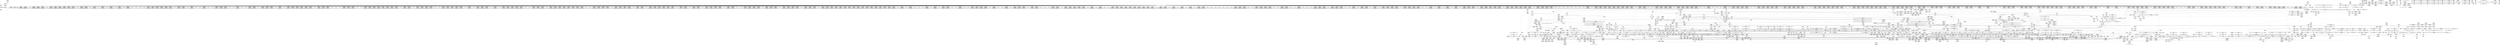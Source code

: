 digraph {
	CE0x4dc5190 [shape=record,shape=Mrecord,label="{CE0x4dc5190|2472:_%struct.cred*,_:_CRE_672,680_|*MultipleSource*|Function::task_sid&Arg::task::|Function::current_has_perm&Arg::tsk::|Function::selinux_task_getscheduler&Arg::p::|security/selinux/hooks.c,208}"]
	CE0x4db7250 [shape=record,shape=Mrecord,label="{CE0x4db7250|rcu_read_lock:tmp10|include/linux/rcupdate.h,882}"]
	CE0x4d92f70 [shape=record,shape=Mrecord,label="{CE0x4d92f70|current_sid:tmp4|security/selinux/hooks.c,218}"]
	CE0x4e3cde0 [shape=record,shape=Mrecord,label="{CE0x4e3cde0|rcu_lock_acquire:indirectgoto|*SummSink*}"]
	CE0x4d4e5b0 [shape=record,shape=Mrecord,label="{CE0x4d4e5b0|current_sid:tmp13|security/selinux/hooks.c,218|*SummSink*}"]
	CE0x4dc7af0 [shape=record,shape=Mrecord,label="{CE0x4dc7af0|2472:_%struct.cred*,_:_CRE_712,720_|*MultipleSource*|Function::task_sid&Arg::task::|Function::current_has_perm&Arg::tsk::|Function::selinux_task_getscheduler&Arg::p::|security/selinux/hooks.c,208}"]
	CE0x4d83250 [shape=record,shape=Mrecord,label="{CE0x4d83250|rcu_read_lock:entry}"]
	CE0x4da0be0 [shape=record,shape=Mrecord,label="{CE0x4da0be0|2472:_%struct.cred*,_:_CRE_160,164_|*MultipleSource*|Function::task_sid&Arg::task::|Function::current_has_perm&Arg::tsk::|Function::selinux_task_getscheduler&Arg::p::|security/selinux/hooks.c,208}"]
	CE0x4d550c0 [shape=record,shape=Mrecord,label="{CE0x4d550c0|2472:_%struct.cred*,_:_CRE_696,697_}"]
	CE0x4e8a170 [shape=record,shape=Mrecord,label="{CE0x4e8a170|rcu_lock_acquire:tmp4|include/linux/rcupdate.h,418|*SummSource*}"]
	CE0x4db74a0 [shape=record,shape=Mrecord,label="{CE0x4db74a0|rcu_read_lock:tmp9|include/linux/rcupdate.h,882|*SummSink*}"]
	CE0x4db5bf0 [shape=record,shape=Mrecord,label="{CE0x4db5bf0|128:_i8*,_:_CRE_128,136_|*MultipleSource*|Function::cred_sid&Arg::cred::|*LoadInst*|security/selinux/hooks.c,208|security/selinux/hooks.c,196}"]
	CE0x4daf850 [shape=record,shape=Mrecord,label="{CE0x4daf850|rcu_read_lock:land.lhs.true2|*SummSource*}"]
	CE0x4e8b320 [shape=record,shape=Mrecord,label="{CE0x4e8b320|_call_void_lock_release(%struct.lockdep_map*_%map,_i32_1,_i64_ptrtoint_(i8*_blockaddress(_rcu_lock_release,_%__here)_to_i64))_#10,_!dbg_!27716|include/linux/rcupdate.h,423|*SummSource*}"]
	CE0x4d76ed0 [shape=record,shape=Mrecord,label="{CE0x4d76ed0|current_sid:tmp6|security/selinux/hooks.c,218|*SummSource*}"]
	CE0x4dc0240 [shape=record,shape=Mrecord,label="{CE0x4dc0240|rcu_read_lock:tmp18|include/linux/rcupdate.h,882|*SummSource*}"]
	CE0x4daea90 [shape=record,shape=Mrecord,label="{CE0x4daea90|GLOBAL:__rcu_read_lock|*Constant*|*SummSource*}"]
	CE0x4d5d300 [shape=record,shape=Mrecord,label="{CE0x4d5d300|_call_void_mcount()_#3|*SummSource*}"]
	CE0x4dc8630 [shape=record,shape=Mrecord,label="{CE0x4dc8630|2472:_%struct.cred*,_:_CRE_760,768_|*MultipleSource*|Function::task_sid&Arg::task::|Function::current_has_perm&Arg::tsk::|Function::selinux_task_getscheduler&Arg::p::|security/selinux/hooks.c,208}"]
	CE0x4d832c0 [shape=record,shape=Mrecord,label="{CE0x4d832c0|rcu_read_lock:entry|*SummSource*}"]
	CE0x4e543c0 [shape=record,shape=Mrecord,label="{CE0x4e543c0|_ret_void,_!dbg_!27717|include/linux/rcupdate.h,424|*SummSink*}"]
	CE0x4db44d0 [shape=record,shape=Mrecord,label="{CE0x4db44d0|2472:_%struct.cred*,_:_CRE_272,280_|*MultipleSource*|Function::task_sid&Arg::task::|Function::current_has_perm&Arg::tsk::|Function::selinux_task_getscheduler&Arg::p::|security/selinux/hooks.c,208}"]
	CE0x4e47350 [shape=record,shape=Mrecord,label="{CE0x4e47350|rcu_lock_release:tmp2|*SummSink*}"]
	CE0x4e48030 [shape=record,shape=Mrecord,label="{CE0x4e48030|i32_2|*Constant*|*SummSink*}"]
	CE0x4dcae60 [shape=record,shape=Mrecord,label="{CE0x4dcae60|2472:_%struct.cred*,_:_CRE_1904,1912_|*MultipleSource*|Function::task_sid&Arg::task::|Function::current_has_perm&Arg::tsk::|Function::selinux_task_getscheduler&Arg::p::|security/selinux/hooks.c,208}"]
	CE0x4e30600 [shape=record,shape=Mrecord,label="{CE0x4e30600|rcu_read_unlock:do.end}"]
	CE0x4e1fae0 [shape=record,shape=Mrecord,label="{CE0x4e1fae0|i64*_getelementptr_inbounds_(_4_x_i64_,_4_x_i64_*___llvm_gcov_ctr128,_i64_0,_i64_1)|*Constant*|*SummSink*}"]
	CE0x4d96810 [shape=record,shape=Mrecord,label="{CE0x4d96810|current_sid:tmp18|security/selinux/hooks.c,218|*SummSource*}"]
	CE0x4db73d0 [shape=record,shape=Mrecord,label="{CE0x4db73d0|rcu_read_lock:tmp9|include/linux/rcupdate.h,882|*SummSource*}"]
	CE0x4dc64c0 [shape=record,shape=Mrecord,label="{CE0x4dc64c0|task_sid:tmp19|security/selinux/hooks.c,208|*SummSink*}"]
	CE0x4db0100 [shape=record,shape=Mrecord,label="{CE0x4db0100|_call_void_mcount()_#3}"]
	CE0x4ddd810 [shape=record,shape=Mrecord,label="{CE0x4ddd810|2472:_%struct.cred*,_:_CRE_2909,2910_}"]
	CE0x4dcf340 [shape=record,shape=Mrecord,label="{CE0x4dcf340|2472:_%struct.cred*,_:_CRE_2120,2128_|*MultipleSource*|Function::task_sid&Arg::task::|Function::current_has_perm&Arg::tsk::|Function::selinux_task_getscheduler&Arg::p::|security/selinux/hooks.c,208}"]
	CE0x4d7e4e0 [shape=record,shape=Mrecord,label="{CE0x4d7e4e0|task_sid:bb|*SummSink*}"]
	CE0x4de1a60 [shape=record,shape=Mrecord,label="{CE0x4de1a60|2472:_%struct.cred*,_:_CRE_2965,2966_}"]
	CE0x4e2bd80 [shape=record,shape=Mrecord,label="{CE0x4e2bd80|i32_883|*Constant*}"]
	CE0x4e129b0 [shape=record,shape=Mrecord,label="{CE0x4e129b0|cred_sid:cred|Function::cred_sid&Arg::cred::|*SummSink*}"]
	CE0x4ded630 [shape=record,shape=Mrecord,label="{CE0x4ded630|2472:_%struct.cred*,_:_CRE_6299,6300_}"]
	CE0x4db7850 [shape=record,shape=Mrecord,label="{CE0x4db7850|i64*_getelementptr_inbounds_(_11_x_i64_,_11_x_i64_*___llvm_gcov_ctr127,_i64_0,_i64_1)|*Constant*|*SummSource*}"]
	CE0x4d4a420 [shape=record,shape=Mrecord,label="{CE0x4d4a420|i64*_getelementptr_inbounds_(_2_x_i64_,_2_x_i64_*___llvm_gcov_ctr288,_i64_0,_i64_1)|*Constant*}"]
	CE0x4d5b060 [shape=record,shape=Mrecord,label="{CE0x4d5b060|current_has_perm:tsk|Function::current_has_perm&Arg::tsk::|*SummSink*}"]
	CE0x4d68740 [shape=record,shape=Mrecord,label="{CE0x4d68740|i64*_getelementptr_inbounds_(_2_x_i64_,_2_x_i64_*___llvm_gcov_ctr288,_i64_0,_i64_0)|*Constant*|*SummSink*}"]
	CE0x4d73520 [shape=record,shape=Mrecord,label="{CE0x4d73520|task_sid:tmp|*SummSink*}"]
	CE0x4e3de20 [shape=record,shape=Mrecord,label="{CE0x4e3de20|__rcu_read_lock:tmp6|include/linux/rcupdate.h,240}"]
	CE0x4def050 [shape=record,shape=Mrecord,label="{CE0x4def050|2472:_%struct.cred*,_:_CRE_6321,6322_}"]
	CE0x4dda790 [shape=record,shape=Mrecord,label="{CE0x4dda790|2472:_%struct.cred*,_:_CRE_2784,2792_|*MultipleSource*|Function::task_sid&Arg::task::|Function::current_has_perm&Arg::tsk::|Function::selinux_task_getscheduler&Arg::p::|security/selinux/hooks.c,208}"]
	"CONST[source:2(external),value:2(dynamic)][purpose:{subject}][SrcIdx:4]"
	CE0x4de73d0 [shape=record,shape=Mrecord,label="{CE0x4de73d0|2472:_%struct.cred*,_:_CRE_5880,5888_|*MultipleSource*|Function::task_sid&Arg::task::|Function::current_has_perm&Arg::tsk::|Function::selinux_task_getscheduler&Arg::p::|security/selinux/hooks.c,208}"]
	CE0x4e453d0 [shape=record,shape=Mrecord,label="{CE0x4e453d0|__preempt_count_add:entry|*SummSource*}"]
	CE0x4e17540 [shape=record,shape=Mrecord,label="{CE0x4e17540|__rcu_read_lock:do.body|*SummSource*}"]
	CE0x4dae1f0 [shape=record,shape=Mrecord,label="{CE0x4dae1f0|rcu_read_lock:tmp5|include/linux/rcupdate.h,882}"]
	CE0x4dc45f0 [shape=record,shape=Mrecord,label="{CE0x4dc45f0|2472:_%struct.cred*,_:_CRE_644,648_|*MultipleSource*|Function::task_sid&Arg::task::|Function::current_has_perm&Arg::tsk::|Function::selinux_task_getscheduler&Arg::p::|security/selinux/hooks.c,208}"]
	CE0x4defc30 [shape=record,shape=Mrecord,label="{CE0x4defc30|2472:_%struct.cred*,_:_CRE_6331,6332_}"]
	CE0x4e41ee0 [shape=record,shape=Mrecord,label="{CE0x4e41ee0|i64*_getelementptr_inbounds_(_4_x_i64_,_4_x_i64_*___llvm_gcov_ctr133,_i64_0,_i64_1)|*Constant*|*SummSink*}"]
	CE0x4ec7ee0 [shape=record,shape=Mrecord,label="{CE0x4ec7ee0|__preempt_count_sub:bb|*SummSource*}"]
	CE0x4ec7840 [shape=record,shape=Mrecord,label="{CE0x4ec7840|i64*_getelementptr_inbounds_(_4_x_i64_,_4_x_i64_*___llvm_gcov_ctr135,_i64_0,_i64_0)|*Constant*}"]
	CE0x4dae970 [shape=record,shape=Mrecord,label="{CE0x4dae970|__rcu_read_lock:entry}"]
	CE0x4dd30d0 [shape=record,shape=Mrecord,label="{CE0x4dd30d0|2472:_%struct.cred*,_:_CRE_2392,2400_|*MultipleSource*|Function::task_sid&Arg::task::|Function::current_has_perm&Arg::tsk::|Function::selinux_task_getscheduler&Arg::p::|security/selinux/hooks.c,208}"]
	CE0x4dd9720 [shape=record,shape=Mrecord,label="{CE0x4dd9720|2472:_%struct.cred*,_:_CRE_2728,2736_|*MultipleSource*|Function::task_sid&Arg::task::|Function::current_has_perm&Arg::tsk::|Function::selinux_task_getscheduler&Arg::p::|security/selinux/hooks.c,208}"]
	CE0x4d577a0 [shape=record,shape=Mrecord,label="{CE0x4d577a0|i64_5|*Constant*|*SummSink*}"]
	CE0x4dd7aa0 [shape=record,shape=Mrecord,label="{CE0x4dd7aa0|2472:_%struct.cred*,_:_CRE_2648,2656_|*MultipleSource*|Function::task_sid&Arg::task::|Function::current_has_perm&Arg::tsk::|Function::selinux_task_getscheduler&Arg::p::|security/selinux/hooks.c,208}"]
	CE0x4e1d120 [shape=record,shape=Mrecord,label="{CE0x4e1d120|__preempt_count_add:do.body}"]
	CE0x4d79eb0 [shape=record,shape=Mrecord,label="{CE0x4d79eb0|current_sid:tmp19|security/selinux/hooks.c,218}"]
	CE0x4dafe40 [shape=record,shape=Mrecord,label="{CE0x4dafe40|cred_sid:tmp3}"]
	CE0x4e3e240 [shape=record,shape=Mrecord,label="{CE0x4e3e240|GLOBAL:__llvm_gcov_ctr132|Global_var:__llvm_gcov_ctr132|*SummSink*}"]
	CE0x4daf4e0 [shape=record,shape=Mrecord,label="{CE0x4daf4e0|rcu_read_unlock:call|include/linux/rcupdate.h,933}"]
	CE0x4da7410 [shape=record,shape=Mrecord,label="{CE0x4da7410|%struct.task_struct*_(%struct.task_struct**)*_asm_movq_%gs:$_1:P_,$0_,_r,im,_dirflag_,_fpsr_,_flags_|*SummSink*}"]
	CE0x4da55a0 [shape=record,shape=Mrecord,label="{CE0x4da55a0|_call_void_mcount()_#3|*SummSink*}"]
	CE0x4e118b0 [shape=record,shape=Mrecord,label="{CE0x4e118b0|task_sid:tmp27|security/selinux/hooks.c,208|*SummSink*}"]
	CE0x4e8bd40 [shape=record,shape=Mrecord,label="{CE0x4e8bd40|GLOBAL:lock_release|*Constant*|*SummSink*}"]
	CE0x4db4a10 [shape=record,shape=Mrecord,label="{CE0x4db4a10|rcu_lock_acquire:map|Function::rcu_lock_acquire&Arg::map::}"]
	CE0x4d51440 [shape=record,shape=Mrecord,label="{CE0x4d51440|_ret_i32_%retval.0,_!dbg_!27728|security/selinux/avc.c,775|*SummSource*}"]
	CE0x4deecc0 [shape=record,shape=Mrecord,label="{CE0x4deecc0|2472:_%struct.cred*,_:_CRE_6318,6319_}"]
	CE0x4e14230 [shape=record,shape=Mrecord,label="{CE0x4e14230|get_current:bb|*SummSource*}"]
	CE0x4dbe8f0 [shape=record,shape=Mrecord,label="{CE0x4dbe8f0|rcu_read_lock:tmp15|include/linux/rcupdate.h,882}"]
	CE0x4e1cf10 [shape=record,shape=Mrecord,label="{CE0x4e1cf10|__rcu_read_unlock:tmp6|include/linux/rcupdate.h,245|*SummSink*}"]
	CE0x4d80ef0 [shape=record,shape=Mrecord,label="{CE0x4d80ef0|rcu_read_lock:tmp12|include/linux/rcupdate.h,882}"]
	CE0x4e78c10 [shape=record,shape=Mrecord,label="{CE0x4e78c10|i64*_getelementptr_inbounds_(_4_x_i64_,_4_x_i64_*___llvm_gcov_ctr129,_i64_0,_i64_2)|*Constant*|*SummSource*}"]
	CE0x4e01ba0 [shape=record,shape=Mrecord,label="{CE0x4e01ba0|i8*_getelementptr_inbounds_(_41_x_i8_,_41_x_i8_*_.str44,_i32_0,_i32_0)|*Constant*|*SummSink*}"]
	CE0x58e6730 [shape=record,shape=Mrecord,label="{CE0x58e6730|_ret_i32_%call,_!dbg_!27713|security/selinux/hooks.c,3647}"]
	CE0x4ec9480 [shape=record,shape=Mrecord,label="{CE0x4ec9480|i64*_getelementptr_inbounds_(_4_x_i64_,_4_x_i64_*___llvm_gcov_ctr129,_i64_0,_i64_0)|*Constant*|*SummSource*}"]
	CE0x4de4b70 [shape=record,shape=Mrecord,label="{CE0x4de4b70|2472:_%struct.cred*,_:_CRE_3104,3108_|*MultipleSource*|Function::task_sid&Arg::task::|Function::current_has_perm&Arg::tsk::|Function::selinux_task_getscheduler&Arg::p::|security/selinux/hooks.c,208}"]
	CE0x4d7c010 [shape=record,shape=Mrecord,label="{CE0x4d7c010|i8_1|*Constant*}"]
	CE0x4dcd8f0 [shape=record,shape=Mrecord,label="{CE0x4dcd8f0|2472:_%struct.cred*,_:_CRE_2048,2052_|*MultipleSource*|Function::task_sid&Arg::task::|Function::current_has_perm&Arg::tsk::|Function::selinux_task_getscheduler&Arg::p::|security/selinux/hooks.c,208}"]
	CE0x4e4e770 [shape=record,shape=Mrecord,label="{CE0x4e4e770|__rcu_read_lock:tmp2|*SummSink*}"]
	CE0x4db54f0 [shape=record,shape=Mrecord,label="{CE0x4db54f0|rcu_read_lock:tmp2}"]
	CE0x4dfaf30 [shape=record,shape=Mrecord,label="{CE0x4dfaf30|2472:_%struct.cred*,_:_CRE_10632,10640_|*MultipleSource*|Function::task_sid&Arg::task::|Function::current_has_perm&Arg::tsk::|Function::selinux_task_getscheduler&Arg::p::|security/selinux/hooks.c,208}"]
	CE0x4de29d0 [shape=record,shape=Mrecord,label="{CE0x4de29d0|2472:_%struct.cred*,_:_CRE_2984,2988_|*MultipleSource*|Function::task_sid&Arg::task::|Function::current_has_perm&Arg::tsk::|Function::selinux_task_getscheduler&Arg::p::|security/selinux/hooks.c,208}"]
	CE0x4d7c360 [shape=record,shape=Mrecord,label="{CE0x4d7c360|i8_1|*Constant*|*SummSink*}"]
	CE0x4e8d040 [shape=record,shape=Mrecord,label="{CE0x4e8d040|__rcu_read_lock:bb|*SummSource*}"]
	CE0x4da29a0 [shape=record,shape=Mrecord,label="{CE0x4da29a0|task_sid:tmp2|*SummSink*}"]
	CE0x4db4430 [shape=record,shape=Mrecord,label="{CE0x4db4430|2472:_%struct.cred*,_:_CRE_216,224_|*MultipleSource*|Function::task_sid&Arg::task::|Function::current_has_perm&Arg::tsk::|Function::selinux_task_getscheduler&Arg::p::|security/selinux/hooks.c,208}"]
	CE0x4d77740 [shape=record,shape=Mrecord,label="{CE0x4d77740|current_sid:tobool1|security/selinux/hooks.c,218}"]
	CE0x4d4e6b0 [shape=record,shape=Mrecord,label="{CE0x4d4e6b0|_call_void_rcu_read_lock()_#10,_!dbg_!27712|security/selinux/hooks.c,207}"]
	CE0x4dfb6f0 [shape=record,shape=Mrecord,label="{CE0x4dfb6f0|task_sid:tobool1|security/selinux/hooks.c,208|*SummSource*}"]
	CE0x4db8fe0 [shape=record,shape=Mrecord,label="{CE0x4db8fe0|rcu_read_lock:tmp8|include/linux/rcupdate.h,882|*SummSink*}"]
	CE0x4d7ee70 [shape=record,shape=Mrecord,label="{CE0x4d7ee70|0:_i32,_4:_i32,_8:_i32,_12:_i32,_:_CMRE_4,8_|*MultipleSource*|security/selinux/hooks.c,218|security/selinux/hooks.c,218|security/selinux/hooks.c,220}"]
	CE0x4d58f70 [shape=record,shape=Mrecord,label="{CE0x4d58f70|selinux_task_getscheduler:tmp3}"]
	CE0x4d4e540 [shape=record,shape=Mrecord,label="{CE0x4d4e540|current_sid:tmp13|security/selinux/hooks.c,218|*SummSource*}"]
	CE0x4e52ee0 [shape=record,shape=Mrecord,label="{CE0x4e52ee0|_call_void_rcu_lock_release(%struct.lockdep_map*_rcu_lock_map)_#10,_!dbg_!27733|include/linux/rcupdate.h,935}"]
	CE0x4de5750 [shape=record,shape=Mrecord,label="{CE0x4de5750|2472:_%struct.cred*,_:_CRE_3128,3136_|*MultipleSource*|Function::task_sid&Arg::task::|Function::current_has_perm&Arg::tsk::|Function::selinux_task_getscheduler&Arg::p::|security/selinux/hooks.c,208}"]
	CE0x4ddeae0 [shape=record,shape=Mrecord,label="{CE0x4ddeae0|2472:_%struct.cred*,_:_CRE_2925,2926_}"]
	CE0x4dfb760 [shape=record,shape=Mrecord,label="{CE0x4dfb760|task_sid:tobool1|security/selinux/hooks.c,208|*SummSink*}"]
	CE0x4e54bc0 [shape=record,shape=Mrecord,label="{CE0x4e54bc0|GLOBAL:__rcu_read_unlock|*Constant*|*SummSource*}"]
	CE0x4d51270 [shape=record,shape=Mrecord,label="{CE0x4d51270|avc_has_perm:auditdata|Function::avc_has_perm&Arg::auditdata::|*SummSource*}"]
	CE0x4d6a450 [shape=record,shape=Mrecord,label="{CE0x4d6a450|current_sid:sid|security/selinux/hooks.c,220|*SummSink*}"]
	CE0x4e1d9c0 [shape=record,shape=Mrecord,label="{CE0x4e1d9c0|_call_void_lock_acquire(%struct.lockdep_map*_%map,_i32_0,_i32_0,_i32_2,_i32_0,_%struct.lockdep_map*_null,_i64_ptrtoint_(i8*_blockaddress(_rcu_lock_acquire,_%__here)_to_i64))_#10,_!dbg_!27716|include/linux/rcupdate.h,418|*SummSource*}"]
	CE0x4e52f50 [shape=record,shape=Mrecord,label="{CE0x4e52f50|_call_void_rcu_lock_release(%struct.lockdep_map*_rcu_lock_map)_#10,_!dbg_!27733|include/linux/rcupdate.h,935|*SummSource*}"]
	CE0x4df91f0 [shape=record,shape=Mrecord,label="{CE0x4df91f0|2472:_%struct.cred*,_:_CRE_10560,10568_|*MultipleSource*|Function::task_sid&Arg::task::|Function::current_has_perm&Arg::tsk::|Function::selinux_task_getscheduler&Arg::p::|security/selinux/hooks.c,208}"]
	CE0x4d60390 [shape=record,shape=Mrecord,label="{CE0x4d60390|avc_has_perm:tclass|Function::avc_has_perm&Arg::tclass::|*SummSource*}"]
	CE0x4d50830 [shape=record,shape=Mrecord,label="{CE0x4d50830|current_sid:tmp15|security/selinux/hooks.c,218|*SummSource*}"]
	CE0x4d5ff80 [shape=record,shape=Mrecord,label="{CE0x4d5ff80|i16_2|*Constant*|*SummSource*}"]
	CE0x4d7a1a0 [shape=record,shape=Mrecord,label="{CE0x4d7a1a0|current_sid:tmp8|security/selinux/hooks.c,218|*SummSink*}"]
	CE0x4e124b0 [shape=record,shape=Mrecord,label="{CE0x4e124b0|cred_sid:entry|*SummSource*}"]
	CE0x4d6ecb0 [shape=record,shape=Mrecord,label="{CE0x4d6ecb0|0:_i8,_:_GCMR_current_sid.__warned_internal_global_i8_0,_section_.data.unlikely_,_align_1:_elem_0:default:}"]
	CE0x4d6fc60 [shape=record,shape=Mrecord,label="{CE0x4d6fc60|current_sid:call4|security/selinux/hooks.c,218|*SummSink*}"]
	CE0x4d92c40 [shape=record,shape=Mrecord,label="{CE0x4d92c40|current_sid:security|security/selinux/hooks.c,218}"]
	CE0x4dc5460 [shape=record,shape=Mrecord,label="{CE0x4dc5460|i64*_getelementptr_inbounds_(_13_x_i64_,_13_x_i64_*___llvm_gcov_ctr126,_i64_0,_i64_8)|*Constant*|*SummSource*}"]
	CE0x4da6570 [shape=record,shape=Mrecord,label="{CE0x4da6570|task_sid:if.end}"]
	CE0x4da7320 [shape=record,shape=Mrecord,label="{CE0x4da7320|2472:_%struct.cred*,_:_CRE_392,400_|*MultipleSource*|Function::task_sid&Arg::task::|Function::current_has_perm&Arg::tsk::|Function::selinux_task_getscheduler&Arg::p::|security/selinux/hooks.c,208}"]
	CE0x4d70bc0 [shape=record,shape=Mrecord,label="{CE0x4d70bc0|current_sid:call|security/selinux/hooks.c,218|*SummSource*}"]
	CE0x4e76d50 [shape=record,shape=Mrecord,label="{CE0x4e76d50|rcu_lock_acquire:tmp7|*SummSource*}"]
	CE0x4dd6a00 [shape=record,shape=Mrecord,label="{CE0x4dd6a00|2472:_%struct.cred*,_:_CRE_2592,2594_|*MultipleSource*|Function::task_sid&Arg::task::|Function::current_has_perm&Arg::tsk::|Function::selinux_task_getscheduler&Arg::p::|security/selinux/hooks.c,208}"]
	CE0x4e31450 [shape=record,shape=Mrecord,label="{CE0x4e31450|rcu_read_unlock:if.then|*SummSource*}"]
	CE0x4d7cf60 [shape=record,shape=Mrecord,label="{CE0x4d7cf60|i32_77|*Constant*|*SummSource*}"]
	CE0x4dbbf80 [shape=record,shape=Mrecord,label="{CE0x4dbbf80|2472:_%struct.cred*,_:_CRE_128,136_|*MultipleSource*|Function::task_sid&Arg::task::|Function::current_has_perm&Arg::tsk::|Function::selinux_task_getscheduler&Arg::p::|security/selinux/hooks.c,208}"]
	CE0x4e770b0 [shape=record,shape=Mrecord,label="{CE0x4e770b0|i64*_getelementptr_inbounds_(_4_x_i64_,_4_x_i64_*___llvm_gcov_ctr134,_i64_0,_i64_1)|*Constant*|*SummSink*}"]
	CE0x4e21cc0 [shape=record,shape=Mrecord,label="{CE0x4e21cc0|__preempt_count_sub:do.body|*SummSource*}"]
	CE0x4e1d190 [shape=record,shape=Mrecord,label="{CE0x4e1d190|__rcu_read_unlock:tmp7|include/linux/rcupdate.h,245}"]
	CE0x4def2b0 [shape=record,shape=Mrecord,label="{CE0x4def2b0|2472:_%struct.cred*,_:_CRE_6323,6324_}"]
	CE0x4d507c0 [shape=record,shape=Mrecord,label="{CE0x4d507c0|current_sid:tmp15|security/selinux/hooks.c,218}"]
	CE0x4e04020 [shape=record,shape=Mrecord,label="{CE0x4e04020|_ret_void,_!dbg_!27717|include/linux/rcupdate.h,419|*SummSink*}"]
	CE0x4dcc620 [shape=record,shape=Mrecord,label="{CE0x4dcc620|2472:_%struct.cred*,_:_CRE_1980,1984_|*MultipleSource*|Function::task_sid&Arg::task::|Function::current_has_perm&Arg::tsk::|Function::selinux_task_getscheduler&Arg::p::|security/selinux/hooks.c,208}"]
	CE0x4e53af0 [shape=record,shape=Mrecord,label="{CE0x4e53af0|rcu_lock_release:map|Function::rcu_lock_release&Arg::map::}"]
	CE0x4d6b1d0 [shape=record,shape=Mrecord,label="{CE0x4d6b1d0|2472:_%struct.cred*,_:_CRE_256,264_|*MultipleSource*|Function::task_sid&Arg::task::|Function::current_has_perm&Arg::tsk::|Function::selinux_task_getscheduler&Arg::p::|security/selinux/hooks.c,208}"]
	CE0x4e3cf50 [shape=record,shape=Mrecord,label="{CE0x4e3cf50|rcu_lock_acquire:__here}"]
	CE0x4ddddd0 [shape=record,shape=Mrecord,label="{CE0x4ddddd0|2472:_%struct.cred*,_:_CRE_2914,2915_}"]
	CE0x4de22b0 [shape=record,shape=Mrecord,label="{CE0x4de22b0|2472:_%struct.cred*,_:_CRE_2972,2973_}"]
	CE0x4dd0640 [shape=record,shape=Mrecord,label="{CE0x4dd0640|2472:_%struct.cred*,_:_CRE_2248,2256_|*MultipleSource*|Function::task_sid&Arg::task::|Function::current_has_perm&Arg::tsk::|Function::selinux_task_getscheduler&Arg::p::|security/selinux/hooks.c,208}"]
	CE0x4d91cc0 [shape=record,shape=Mrecord,label="{CE0x4d91cc0|current_sid:cred|security/selinux/hooks.c,218}"]
	CE0x4dee0e0 [shape=record,shape=Mrecord,label="{CE0x4dee0e0|2472:_%struct.cred*,_:_CRE_6308,6309_}"]
	CE0x4dbcb00 [shape=record,shape=Mrecord,label="{CE0x4dbcb00|rcu_read_lock:if.then|*SummSource*}"]
	CE0x4e3f710 [shape=record,shape=Mrecord,label="{CE0x4e3f710|_ret_void,_!dbg_!27719|./arch/x86/include/asm/preempt.h,73|*SummSource*}"]
	CE0x4e91520 [shape=record,shape=Mrecord,label="{CE0x4e91520|i64*_getelementptr_inbounds_(_4_x_i64_,_4_x_i64_*___llvm_gcov_ctr135,_i64_0,_i64_1)|*Constant*|*SummSink*}"]
	CE0x4dbc1d0 [shape=record,shape=Mrecord,label="{CE0x4dbc1d0|_ret_void,_!dbg_!27717|include/linux/rcupdate.h,240|*SummSource*}"]
	CE0x4daaea0 [shape=record,shape=Mrecord,label="{CE0x4daaea0|rcu_read_lock:tmp7|include/linux/rcupdate.h,882|*SummSink*}"]
	CE0x4e8ca50 [shape=record,shape=Mrecord,label="{CE0x4e8ca50|GLOBAL:__preempt_count_sub|*Constant*}"]
	CE0x4dff780 [shape=record,shape=Mrecord,label="{CE0x4dff780|task_sid:tmp22|security/selinux/hooks.c,208|*SummSink*}"]
	CE0x4df3490 [shape=record,shape=Mrecord,label="{CE0x4df3490|2472:_%struct.cred*,_:_CRE_6448,6456_|*MultipleSource*|Function::task_sid&Arg::task::|Function::current_has_perm&Arg::tsk::|Function::selinux_task_getscheduler&Arg::p::|security/selinux/hooks.c,208}"]
	CE0x4dd5640 [shape=record,shape=Mrecord,label="{CE0x4dd5640|2472:_%struct.cred*,_:_CRE_2528,2529_}"]
	CE0x4d7d7f0 [shape=record,shape=Mrecord,label="{CE0x4d7d7f0|current_sid:land.lhs.true2}"]
	CE0x4df05b0 [shape=record,shape=Mrecord,label="{CE0x4df05b0|2472:_%struct.cred*,_:_CRE_6339,6340_}"]
	CE0x4e76640 [shape=record,shape=Mrecord,label="{CE0x4e76640|i64*_getelementptr_inbounds_(_4_x_i64_,_4_x_i64_*___llvm_gcov_ctr130,_i64_0,_i64_3)|*Constant*|*SummSink*}"]
	CE0x4e86960 [shape=record,shape=Mrecord,label="{CE0x4e86960|__rcu_read_unlock:tmp4|include/linux/rcupdate.h,244}"]
	CE0x4e487b0 [shape=record,shape=Mrecord,label="{CE0x4e487b0|rcu_read_unlock:tmp11|include/linux/rcupdate.h,933|*SummSink*}"]
	CE0x4ea62f0 [shape=record,shape=Mrecord,label="{CE0x4ea62f0|__preempt_count_sub:tmp5|./arch/x86/include/asm/preempt.h,77|*SummSource*}"]
	CE0x4e51a60 [shape=record,shape=Mrecord,label="{CE0x4e51a60|rcu_read_unlock:tmp21|include/linux/rcupdate.h,935|*SummSink*}"]
	CE0x4d6d060 [shape=record,shape=Mrecord,label="{CE0x4d6d060|_call_void_mcount()_#3|*SummSource*}"]
	CE0x4e86c30 [shape=record,shape=Mrecord,label="{CE0x4e86c30|__rcu_read_unlock:tmp|*SummSink*}"]
	CE0x4dd3a80 [shape=record,shape=Mrecord,label="{CE0x4dd3a80|2472:_%struct.cred*,_:_CRE_2424,2472_|*MultipleSource*|Function::task_sid&Arg::task::|Function::current_has_perm&Arg::tsk::|Function::selinux_task_getscheduler&Arg::p::|security/selinux/hooks.c,208}"]
	CE0x4e161e0 [shape=record,shape=Mrecord,label="{CE0x4e161e0|task_sid:tmp8|security/selinux/hooks.c,208|*SummSource*}"]
	CE0x4d75ad0 [shape=record,shape=Mrecord,label="{CE0x4d75ad0|i64_1|*Constant*}"]
	CE0x4d53bd0 [shape=record,shape=Mrecord,label="{CE0x4d53bd0|task_sid:entry}"]
	CE0x4dc6450 [shape=record,shape=Mrecord,label="{CE0x4dc6450|task_sid:tmp19|security/selinux/hooks.c,208|*SummSource*}"]
	CE0x4e4b7a0 [shape=record,shape=Mrecord,label="{CE0x4e4b7a0|GLOBAL:__preempt_count_add|*Constant*}"]
	CE0x4da4fa0 [shape=record,shape=Mrecord,label="{CE0x4da4fa0|2472:_%struct.cred*,_:_CRE_20,24_|*MultipleSource*|Function::task_sid&Arg::task::|Function::current_has_perm&Arg::tsk::|Function::selinux_task_getscheduler&Arg::p::|security/selinux/hooks.c,208}"]
	CE0x4d667f0 [shape=record,shape=Mrecord,label="{CE0x4d667f0|current_sid:if.end|*SummSource*}"]
	CE0x4da5e60 [shape=record,shape=Mrecord,label="{CE0x4da5e60|task_sid:do.end}"]
	CE0x4d4d390 [shape=record,shape=Mrecord,label="{CE0x4d4d390|_ret_void,_!dbg_!27735|include/linux/rcupdate.h,884}"]
	CE0x4ddbac0 [shape=record,shape=Mrecord,label="{CE0x4ddbac0|2472:_%struct.cred*,_:_CRE_2848,2856_|*MultipleSource*|Function::task_sid&Arg::task::|Function::current_has_perm&Arg::tsk::|Function::selinux_task_getscheduler&Arg::p::|security/selinux/hooks.c,208}"]
	CE0x4e3ed00 [shape=record,shape=Mrecord,label="{CE0x4e3ed00|rcu_read_unlock:tobool|include/linux/rcupdate.h,933|*SummSink*}"]
	CE0x4e4e690 [shape=record,shape=Mrecord,label="{CE0x4e4e690|__rcu_read_lock:tmp2}"]
	CE0x4e3dc30 [shape=record,shape=Mrecord,label="{CE0x4e3dc30|GLOBAL:__llvm_gcov_ctr132|Global_var:__llvm_gcov_ctr132}"]
	CE0x4e43e30 [shape=record,shape=Mrecord,label="{CE0x4e43e30|i64*_getelementptr_inbounds_(_4_x_i64_,_4_x_i64_*___llvm_gcov_ctr130,_i64_0,_i64_0)|*Constant*|*SummSource*}"]
	CE0x4db3060 [shape=record,shape=Mrecord,label="{CE0x4db3060|2472:_%struct.cred*,_:_CRE_136,144_|*MultipleSource*|Function::task_sid&Arg::task::|Function::current_has_perm&Arg::tsk::|Function::selinux_task_getscheduler&Arg::p::|security/selinux/hooks.c,208}"]
	CE0x4dc43d0 [shape=record,shape=Mrecord,label="{CE0x4dc43d0|2472:_%struct.cred*,_:_CRE_640,644_|*MultipleSource*|Function::task_sid&Arg::task::|Function::current_has_perm&Arg::tsk::|Function::selinux_task_getscheduler&Arg::p::|security/selinux/hooks.c,208}"]
	CE0x4dff710 [shape=record,shape=Mrecord,label="{CE0x4dff710|task_sid:tmp22|security/selinux/hooks.c,208|*SummSource*}"]
	CE0x4dedc20 [shape=record,shape=Mrecord,label="{CE0x4dedc20|2472:_%struct.cred*,_:_CRE_6304,6305_}"]
	CE0x4e7cda0 [shape=record,shape=Mrecord,label="{CE0x4e7cda0|i64_1|*Constant*}"]
	CE0x4da5d50 [shape=record,shape=Mrecord,label="{CE0x4da5d50|task_sid:land.lhs.true|*SummSink*}"]
	CE0x4e24ed0 [shape=record,shape=Mrecord,label="{CE0x4e24ed0|_call_void_asm_addl_$1,_%gs:$0_,_*m,ri,*m,_dirflag_,_fpsr_,_flags_(i32*___preempt_count,_i32_%sub,_i32*___preempt_count)_#3,_!dbg_!27717,_!srcloc_!27718|./arch/x86/include/asm/preempt.h,77|*SummSource*}"]
	CE0x4d6f8b0 [shape=record,shape=Mrecord,label="{CE0x4d6f8b0|selinux_task_getscheduler:call|security/selinux/hooks.c,3647|*SummSink*}"]
	CE0x4e15ff0 [shape=record,shape=Mrecord,label="{CE0x4e15ff0|task_sid:tmp7|security/selinux/hooks.c,208|*SummSink*}"]
	CE0x4e01030 [shape=record,shape=Mrecord,label="{CE0x4e01030|i8*_getelementptr_inbounds_(_41_x_i8_,_41_x_i8_*_.str44,_i32_0,_i32_0)|*Constant*|*SummSource*}"]
	CE0x4e15b70 [shape=record,shape=Mrecord,label="{CE0x4e15b70|task_sid:tmp7|security/selinux/hooks.c,208}"]
	CE0x4dcdb50 [shape=record,shape=Mrecord,label="{CE0x4dcdb50|2472:_%struct.cred*,_:_CRE_2052,2056_|*MultipleSource*|Function::task_sid&Arg::task::|Function::current_has_perm&Arg::tsk::|Function::selinux_task_getscheduler&Arg::p::|security/selinux/hooks.c,208}"]
	CE0x4df28b0 [shape=record,shape=Mrecord,label="{CE0x4df28b0|2472:_%struct.cred*,_:_CRE_6400,6408_|*MultipleSource*|Function::task_sid&Arg::task::|Function::current_has_perm&Arg::tsk::|Function::selinux_task_getscheduler&Arg::p::|security/selinux/hooks.c,208}"]
	CE0x4dca740 [shape=record,shape=Mrecord,label="{CE0x4dca740|2472:_%struct.cred*,_:_CRE_1880,1888_|*MultipleSource*|Function::task_sid&Arg::task::|Function::current_has_perm&Arg::tsk::|Function::selinux_task_getscheduler&Arg::p::|security/selinux/hooks.c,208}"]
	CE0x4e3b140 [shape=record,shape=Mrecord,label="{CE0x4e3b140|i64*_getelementptr_inbounds_(_4_x_i64_,_4_x_i64_*___llvm_gcov_ctr135,_i64_0,_i64_2)|*Constant*|*SummSink*}"]
	CE0x4df5f20 [shape=record,shape=Mrecord,label="{CE0x4df5f20|2472:_%struct.cred*,_:_CRE_6568,6576_|*MultipleSource*|Function::task_sid&Arg::task::|Function::current_has_perm&Arg::tsk::|Function::selinux_task_getscheduler&Arg::p::|security/selinux/hooks.c,208}"]
	CE0x4db64b0 [shape=record,shape=Mrecord,label="{CE0x4db64b0|2472:_%struct.cred*,_:_CRE_224,232_|*MultipleSource*|Function::task_sid&Arg::task::|Function::current_has_perm&Arg::tsk::|Function::selinux_task_getscheduler&Arg::p::|security/selinux/hooks.c,208}"]
	CE0x44c4fe0 [shape=record,shape=Mrecord,label="{CE0x44c4fe0|GLOBAL:current_has_perm|*Constant*|*SummSink*}"]
	CE0x4de16d0 [shape=record,shape=Mrecord,label="{CE0x4de16d0|2472:_%struct.cred*,_:_CRE_2962,2963_}"]
	CE0x4ddf460 [shape=record,shape=Mrecord,label="{CE0x4ddf460|2472:_%struct.cred*,_:_CRE_2933,2934_}"]
	CE0x4def770 [shape=record,shape=Mrecord,label="{CE0x4def770|2472:_%struct.cred*,_:_CRE_6327,6328_}"]
	CE0x4d69620 [shape=record,shape=Mrecord,label="{CE0x4d69620|task_sid:entry|*SummSource*}"]
	CE0x4d928e0 [shape=record,shape=Mrecord,label="{CE0x4d928e0|i32_22|*Constant*|*SummSink*}"]
	CE0x4d7c810 [shape=record,shape=Mrecord,label="{CE0x4d7c810|_call_void_lockdep_rcu_suspicious(i8*_getelementptr_inbounds_(_25_x_i8_,_25_x_i8_*_.str3,_i32_0,_i32_0),_i32_218,_i8*_getelementptr_inbounds_(_45_x_i8_,_45_x_i8_*_.str12,_i32_0,_i32_0))_#10,_!dbg_!27727|security/selinux/hooks.c,218|*SummSource*}"]
	CE0x4e280a0 [shape=record,shape=Mrecord,label="{CE0x4e280a0|rcu_read_unlock:do.end|*SummSink*}"]
	CE0x4e2cdd0 [shape=record,shape=Mrecord,label="{CE0x4e2cdd0|rcu_read_lock:tmp20|include/linux/rcupdate.h,882|*SummSink*}"]
	CE0x4e3f280 [shape=record,shape=Mrecord,label="{CE0x4e3f280|rcu_read_unlock:tmp3|*SummSource*}"]
	CE0x4dbe2c0 [shape=record,shape=Mrecord,label="{CE0x4dbe2c0|rcu_read_lock:tmp13|include/linux/rcupdate.h,882|*SummSink*}"]
	CE0x4ddb3d0 [shape=record,shape=Mrecord,label="{CE0x4ddb3d0|2472:_%struct.cred*,_:_CRE_2824,2832_|*MultipleSource*|Function::task_sid&Arg::task::|Function::current_has_perm&Arg::tsk::|Function::selinux_task_getscheduler&Arg::p::|security/selinux/hooks.c,208}"]
	CE0x4d944e0 [shape=record,shape=Mrecord,label="{CE0x4d944e0|2472:_%struct.cred*,_:_CRE_536,544_|*MultipleSource*|Function::task_sid&Arg::task::|Function::current_has_perm&Arg::tsk::|Function::selinux_task_getscheduler&Arg::p::|security/selinux/hooks.c,208}"]
	CE0x4d5af90 [shape=record,shape=Mrecord,label="{CE0x4d5af90|current_has_perm:tsk|Function::current_has_perm&Arg::tsk::}"]
	CE0x4d91f00 [shape=record,shape=Mrecord,label="{CE0x4d91f00|current_sid:cred|security/selinux/hooks.c,218|*SummSink*}"]
	CE0x4e0ac70 [shape=record,shape=Mrecord,label="{CE0x4e0ac70|rcu_read_lock:tmp6|include/linux/rcupdate.h,882|*SummSource*}"]
	CE0x4e333f0 [shape=record,shape=Mrecord,label="{CE0x4e333f0|GLOBAL:rcu_read_lock.__warned|Global_var:rcu_read_lock.__warned|*SummSink*}"]
	CE0x4d82420 [shape=record,shape=Mrecord,label="{CE0x4d82420|current_sid:tmp24|security/selinux/hooks.c,220|*SummSink*}"]
	CE0x4e0c330 [shape=record,shape=Mrecord,label="{CE0x4e0c330|rcu_read_lock:land.lhs.true|*SummSink*}"]
	CE0x4e02630 [shape=record,shape=Mrecord,label="{CE0x4e02630|task_sid:tmp21|security/selinux/hooks.c,208}"]
	CE0x4e4e8e0 [shape=record,shape=Mrecord,label="{CE0x4e4e8e0|__rcu_read_lock:tmp3}"]
	CE0x4d545f0 [shape=record,shape=Mrecord,label="{CE0x4d545f0|2472:_%struct.cred*,_:_CRE_688,689_}"]
	CE0x4e7de00 [shape=record,shape=Mrecord,label="{CE0x4e7de00|i64*_getelementptr_inbounds_(_4_x_i64_,_4_x_i64_*___llvm_gcov_ctr129,_i64_0,_i64_3)|*Constant*|*SummSink*}"]
	CE0x4d86410 [shape=record,shape=Mrecord,label="{CE0x4d86410|i64_2|*Constant*}"]
	CE0x4d69900 [shape=record,shape=Mrecord,label="{CE0x4d69900|i32_256|*Constant*|*SummSource*}"]
	CE0x4d74300 [shape=record,shape=Mrecord,label="{CE0x4d74300|i64*_getelementptr_inbounds_(_11_x_i64_,_11_x_i64_*___llvm_gcov_ctr125,_i64_0,_i64_8)|*Constant*|*SummSource*}"]
	CE0x4da3340 [shape=record,shape=Mrecord,label="{CE0x4da3340|task_sid:land.lhs.true2|*SummSink*}"]
	CE0x4d7ca90 [shape=record,shape=Mrecord,label="{CE0x4d7ca90|__rcu_read_lock:tmp}"]
	CE0x4d51030 [shape=record,shape=Mrecord,label="{CE0x4d51030|_ret_i32_%retval.0,_!dbg_!27728|security/selinux/avc.c,775}"]
	CE0x4d7b7f0 [shape=record,shape=Mrecord,label="{CE0x4d7b7f0|current_sid:land.lhs.true|*SummSink*}"]
	CE0x4d7fdb0 [shape=record,shape=Mrecord,label="{CE0x4d7fdb0|current_sid:tmp22|security/selinux/hooks.c,218}"]
	CE0x4dea610 [shape=record,shape=Mrecord,label="{CE0x4dea610|2472:_%struct.cred*,_:_CRE_6176,6180_|*MultipleSource*|Function::task_sid&Arg::task::|Function::current_has_perm&Arg::tsk::|Function::selinux_task_getscheduler&Arg::p::|security/selinux/hooks.c,208}"]
	CE0x4d6d390 [shape=record,shape=Mrecord,label="{CE0x4d6d390|current_has_perm:call|security/selinux/hooks.c,1542|*SummSource*}"]
	CE0x4dd8420 [shape=record,shape=Mrecord,label="{CE0x4dd8420|2472:_%struct.cred*,_:_CRE_2680,2688_|*MultipleSource*|Function::task_sid&Arg::task::|Function::current_has_perm&Arg::tsk::|Function::selinux_task_getscheduler&Arg::p::|security/selinux/hooks.c,208}"]
	CE0x4de6f10 [shape=record,shape=Mrecord,label="{CE0x4de6f10|2472:_%struct.cred*,_:_CRE_5864,5872_|*MultipleSource*|Function::task_sid&Arg::task::|Function::current_has_perm&Arg::tsk::|Function::selinux_task_getscheduler&Arg::p::|security/selinux/hooks.c,208}"]
	CE0x4e1d950 [shape=record,shape=Mrecord,label="{CE0x4e1d950|_call_void_lock_acquire(%struct.lockdep_map*_%map,_i32_0,_i32_0,_i32_2,_i32_0,_%struct.lockdep_map*_null,_i64_ptrtoint_(i8*_blockaddress(_rcu_lock_acquire,_%__here)_to_i64))_#10,_!dbg_!27716|include/linux/rcupdate.h,418}"]
	CE0x4ddaee0 [shape=record,shape=Mrecord,label="{CE0x4ddaee0|2472:_%struct.cred*,_:_CRE_2808,2816_|*MultipleSource*|Function::task_sid&Arg::task::|Function::current_has_perm&Arg::tsk::|Function::selinux_task_getscheduler&Arg::p::|security/selinux/hooks.c,208}"]
	CE0x4d611e0 [shape=record,shape=Mrecord,label="{CE0x4d611e0|i64_2|*Constant*|*SummSink*}"]
	CE0x4d685e0 [shape=record,shape=Mrecord,label="{CE0x4d685e0|selinux_task_getscheduler:p|Function::selinux_task_getscheduler&Arg::p::|*SummSink*}"]
	CE0x4e17170 [shape=record,shape=Mrecord,label="{CE0x4e17170|_ret_void,_!dbg_!27717|include/linux/rcupdate.h,245|*SummSink*}"]
	CE0x4e3f960 [shape=record,shape=Mrecord,label="{CE0x4e3f960|_call_void_asm_sideeffect_,_memory_,_dirflag_,_fpsr_,_flags_()_#3,_!dbg_!27714,_!srcloc_!27715|include/linux/rcupdate.h,239}"]
	CE0x4db0000 [shape=record,shape=Mrecord,label="{CE0x4db0000|cred_sid:tmp3|*SummSink*}"]
	CE0x4e31b00 [shape=record,shape=Mrecord,label="{CE0x4e31b00|i8*_getelementptr_inbounds_(_42_x_i8_,_42_x_i8_*_.str46,_i32_0,_i32_0)|*Constant*|*SummSource*}"]
	CE0x4d6ced0 [shape=record,shape=Mrecord,label="{CE0x4d6ced0|_call_void_mcount()_#3}"]
	CE0x4d91a70 [shape=record,shape=Mrecord,label="{CE0x4d91a70|i32_78|*Constant*}"]
	CE0x4e0b750 [shape=record,shape=Mrecord,label="{CE0x4e0b750|rcu_read_lock:tmp}"]
	CE0x4e275e0 [shape=record,shape=Mrecord,label="{CE0x4e275e0|_call_void_rcu_lock_acquire(%struct.lockdep_map*_rcu_lock_map)_#10,_!dbg_!27711|include/linux/rcupdate.h,881|*SummSource*}"]
	CE0x4de7170 [shape=record,shape=Mrecord,label="{CE0x4de7170|2472:_%struct.cred*,_:_CRE_5872,5880_|*MultipleSource*|Function::task_sid&Arg::task::|Function::current_has_perm&Arg::tsk::|Function::selinux_task_getscheduler&Arg::p::|security/selinux/hooks.c,208}"]
	CE0x4e13a50 [shape=record,shape=Mrecord,label="{CE0x4e13a50|rcu_read_unlock:entry|*SummSource*}"]
	CE0x4e3fff0 [shape=record,shape=Mrecord,label="{CE0x4e3fff0|_call_void_mcount()_#3|*SummSink*}"]
	CE0x4dc4cd0 [shape=record,shape=Mrecord,label="{CE0x4dc4cd0|2472:_%struct.cred*,_:_CRE_656,660_|*MultipleSource*|Function::task_sid&Arg::task::|Function::current_has_perm&Arg::tsk::|Function::selinux_task_getscheduler&Arg::p::|security/selinux/hooks.c,208}"]
	CE0x4d59d30 [shape=record,shape=Mrecord,label="{CE0x4d59d30|current_has_perm:perms|Function::current_has_perm&Arg::perms::}"]
	CE0x4d67c70 [shape=record,shape=Mrecord,label="{CE0x4d67c70|current_sid:tmp9|security/selinux/hooks.c,218|*SummSink*}"]
	CE0x4da1550 [shape=record,shape=Mrecord,label="{CE0x4da1550|i32_0|*Constant*}"]
	CE0x4d5d370 [shape=record,shape=Mrecord,label="{CE0x4d5d370|i64*_getelementptr_inbounds_(_2_x_i64_,_2_x_i64_*___llvm_gcov_ctr288,_i64_0,_i64_1)|*Constant*|*SummSource*}"]
	CE0x4ddd660 [shape=record,shape=Mrecord,label="{CE0x4ddd660|2472:_%struct.cred*,_:_CRE_2907,2908_}"]
	CE0x4d82240 [shape=record,shape=Mrecord,label="{CE0x4d82240|current_sid:tmp24|security/selinux/hooks.c,220}"]
	CE0x4e2b7b0 [shape=record,shape=Mrecord,label="{CE0x4e2b7b0|i8*_getelementptr_inbounds_(_25_x_i8_,_25_x_i8_*_.str45,_i32_0,_i32_0)|*Constant*|*SummSink*}"]
	CE0x4de10e0 [shape=record,shape=Mrecord,label="{CE0x4de10e0|2472:_%struct.cred*,_:_CRE_2957,2958_}"]
	CE0x4e02010 [shape=record,shape=Mrecord,label="{CE0x4e02010|i64*_getelementptr_inbounds_(_13_x_i64_,_13_x_i64_*___llvm_gcov_ctr126,_i64_0,_i64_9)|*Constant*|*SummSink*}"]
	CE0x4dc9b30 [shape=record,shape=Mrecord,label="{CE0x4dc9b30|2472:_%struct.cred*,_:_CRE_1840,1844_|*MultipleSource*|Function::task_sid&Arg::task::|Function::current_has_perm&Arg::tsk::|Function::selinux_task_getscheduler&Arg::p::|security/selinux/hooks.c,208}"]
	CE0x4e12e10 [shape=record,shape=Mrecord,label="{CE0x4e12e10|_ret_i32_%tmp6,_!dbg_!27716|security/selinux/hooks.c,197|*SummSink*}"]
	CE0x4df4270 [shape=record,shape=Mrecord,label="{CE0x4df4270|2472:_%struct.cred*,_:_CRE_6480,6484_|*MultipleSource*|Function::task_sid&Arg::task::|Function::current_has_perm&Arg::tsk::|Function::selinux_task_getscheduler&Arg::p::|security/selinux/hooks.c,208}"]
	CE0x4da7d20 [shape=record,shape=Mrecord,label="{CE0x4da7d20|rcu_lock_acquire:tmp3}"]
	CE0x4e42dd0 [shape=record,shape=Mrecord,label="{CE0x4e42dd0|GLOBAL:rcu_read_unlock.__warned|Global_var:rcu_read_unlock.__warned}"]
	CE0x4e2e510 [shape=record,shape=Mrecord,label="{CE0x4e2e510|cred_sid:bb|*SummSource*}"]
	CE0x4d41bd0 [shape=record,shape=Mrecord,label="{CE0x4d41bd0|current_sid:bb|*SummSink*}"]
	CE0x4d6bd60 [shape=record,shape=Mrecord,label="{CE0x4d6bd60|GLOBAL:current_sid.__warned|Global_var:current_sid.__warned|*SummSource*}"]
	CE0x4e46210 [shape=record,shape=Mrecord,label="{CE0x4e46210|__preempt_count_add:val|Function::__preempt_count_add&Arg::val::}"]
	CE0x4def3e0 [shape=record,shape=Mrecord,label="{CE0x4def3e0|2472:_%struct.cred*,_:_CRE_6324,6325_}"]
	CE0x4e53a80 [shape=record,shape=Mrecord,label="{CE0x4e53a80|rcu_lock_release:entry|*SummSink*}"]
	CE0x4dcd460 [shape=record,shape=Mrecord,label="{CE0x4dcd460|2472:_%struct.cred*,_:_CRE_2040,2044_|*MultipleSource*|Function::task_sid&Arg::task::|Function::current_has_perm&Arg::tsk::|Function::selinux_task_getscheduler&Arg::p::|security/selinux/hooks.c,208}"]
	CE0x4ddec10 [shape=record,shape=Mrecord,label="{CE0x4ddec10|2472:_%struct.cred*,_:_CRE_2926,2927_}"]
	CE0x4d81390 [shape=record,shape=Mrecord,label="{CE0x4d81390|rcu_read_lock:call3|include/linux/rcupdate.h,882}"]
	CE0x4e7d470 [shape=record,shape=Mrecord,label="{CE0x4e7d470|__preempt_count_add:do.body|*SummSink*}"]
	CE0x4e75d00 [shape=record,shape=Mrecord,label="{CE0x4e75d00|i64_ptrtoint_(i8*_blockaddress(_rcu_lock_acquire,_%__here)_to_i64)|*Constant*|*SummSource*}"]
	CE0x4e02bc0 [shape=record,shape=Mrecord,label="{CE0x4e02bc0|task_sid:tmp21|security/selinux/hooks.c,208|*SummSink*}"]
	CE0x4e44a70 [shape=record,shape=Mrecord,label="{CE0x4e44a70|rcu_read_unlock:tmp14|include/linux/rcupdate.h,933|*SummSink*}"]
	CE0x4e8baa0 [shape=record,shape=Mrecord,label="{CE0x4e8baa0|GLOBAL:lock_release|*Constant*|*SummSource*}"]
	CE0x4e40b90 [shape=record,shape=Mrecord,label="{CE0x4e40b90|rcu_lock_acquire:tmp|*SummSource*}"]
	CE0x4e79450 [shape=record,shape=Mrecord,label="{CE0x4e79450|i64*_getelementptr_inbounds_(_4_x_i64_,_4_x_i64_*___llvm_gcov_ctr134,_i64_0,_i64_2)|*Constant*|*SummSink*}"]
	CE0x4dc4810 [shape=record,shape=Mrecord,label="{CE0x4dc4810|2472:_%struct.cred*,_:_CRE_648,652_|*MultipleSource*|Function::task_sid&Arg::task::|Function::current_has_perm&Arg::tsk::|Function::selinux_task_getscheduler&Arg::p::|security/selinux/hooks.c,208}"]
	CE0x4d737a0 [shape=record,shape=Mrecord,label="{CE0x4d737a0|current_sid:tmp14|security/selinux/hooks.c,218}"]
	CE0x4e48220 [shape=record,shape=Mrecord,label="{CE0x4e48220|rcu_read_unlock:tmp10|include/linux/rcupdate.h,933|*SummSink*}"]
	CE0x4df50b0 [shape=record,shape=Mrecord,label="{CE0x4df50b0|2472:_%struct.cred*,_:_CRE_6520,6528_|*MultipleSource*|Function::task_sid&Arg::task::|Function::current_has_perm&Arg::tsk::|Function::selinux_task_getscheduler&Arg::p::|security/selinux/hooks.c,208}"]
	CE0x4dd4af0 [shape=record,shape=Mrecord,label="{CE0x4dd4af0|2472:_%struct.cred*,_:_CRE_2520,2521_}"]
	CE0x4d6c010 [shape=record,shape=Mrecord,label="{CE0x4d6c010|current_sid:tmp8|security/selinux/hooks.c,218}"]
	CE0x4dd2e70 [shape=record,shape=Mrecord,label="{CE0x4dd2e70|2472:_%struct.cred*,_:_CRE_2384,2392_|*MultipleSource*|Function::task_sid&Arg::task::|Function::current_has_perm&Arg::tsk::|Function::selinux_task_getscheduler&Arg::p::|security/selinux/hooks.c,208}"]
	CE0x4df2fd0 [shape=record,shape=Mrecord,label="{CE0x4df2fd0|2472:_%struct.cred*,_:_CRE_6432,6436_|*MultipleSource*|Function::task_sid&Arg::task::|Function::current_has_perm&Arg::tsk::|Function::selinux_task_getscheduler&Arg::p::|security/selinux/hooks.c,208}"]
	CE0x4db08f0 [shape=record,shape=Mrecord,label="{CE0x4db08f0|2472:_%struct.cred*,_:_CRE_360,368_|*MultipleSource*|Function::task_sid&Arg::task::|Function::current_has_perm&Arg::tsk::|Function::selinux_task_getscheduler&Arg::p::|security/selinux/hooks.c,208}"]
	CE0x4e84880 [shape=record,shape=Mrecord,label="{CE0x4e84880|i64*_getelementptr_inbounds_(_4_x_i64_,_4_x_i64_*___llvm_gcov_ctr135,_i64_0,_i64_1)|*Constant*}"]
	CE0x4dd1910 [shape=record,shape=Mrecord,label="{CE0x4dd1910|2472:_%struct.cred*,_:_CRE_2312,2320_|*MultipleSource*|Function::task_sid&Arg::task::|Function::current_has_perm&Arg::tsk::|Function::selinux_task_getscheduler&Arg::p::|security/selinux/hooks.c,208}"]
	CE0x4d764f0 [shape=record,shape=Mrecord,label="{CE0x4d764f0|current_sid:if.then|*SummSource*}"]
	CE0x4ddf330 [shape=record,shape=Mrecord,label="{CE0x4ddf330|2472:_%struct.cred*,_:_CRE_2932,2933_}"]
	CE0x4e531f0 [shape=record,shape=Mrecord,label="{CE0x4e531f0|rcu_lock_release:entry}"]
	CE0x4e45020 [shape=record,shape=Mrecord,label="{CE0x4e45020|rcu_read_unlock:tmp15|include/linux/rcupdate.h,933|*SummSink*}"]
	CE0x4d748c0 [shape=record,shape=Mrecord,label="{CE0x4d748c0|current_sid:tmp10|security/selinux/hooks.c,218|*SummSource*}"]
	CE0x4d79a80 [shape=record,shape=Mrecord,label="{CE0x4d79a80|rcu_read_lock:tmp10|include/linux/rcupdate.h,882|*SummSink*}"]
	CE0x4e404f0 [shape=record,shape=Mrecord,label="{CE0x4e404f0|i64_1|*Constant*}"]
	CE0x4dc6920 [shape=record,shape=Mrecord,label="{CE0x4dc6920|_call_void_lockdep_rcu_suspicious(i8*_getelementptr_inbounds_(_25_x_i8_,_25_x_i8_*_.str3,_i32_0,_i32_0),_i32_208,_i8*_getelementptr_inbounds_(_41_x_i8_,_41_x_i8_*_.str44,_i32_0,_i32_0))_#10,_!dbg_!27732|security/selinux/hooks.c,208|*SummSink*}"]
	CE0x4df1190 [shape=record,shape=Mrecord,label="{CE0x4df1190|2472:_%struct.cred*,_:_CRE_6349,6350_}"]
	CE0x4d76250 [shape=record,shape=Mrecord,label="{CE0x4d76250|GLOBAL:rcu_read_lock|*Constant*|*SummSource*}"]
	CE0x4dfcb00 [shape=record,shape=Mrecord,label="{CE0x4dfcb00|task_sid:tobool4|security/selinux/hooks.c,208}"]
	CE0x4d5a5b0 [shape=record,shape=Mrecord,label="{CE0x4d5a5b0|get_current:tmp1|*SummSink*}"]
	CE0x4e85060 [shape=record,shape=Mrecord,label="{CE0x4e85060|__preempt_count_sub:tmp2|*SummSink*}"]
	CE0x4ddbf50 [shape=record,shape=Mrecord,label="{CE0x4ddbf50|2472:_%struct.cred*,_:_CRE_2864,2872_|*MultipleSource*|Function::task_sid&Arg::task::|Function::current_has_perm&Arg::tsk::|Function::selinux_task_getscheduler&Arg::p::|security/selinux/hooks.c,208}"]
	CE0x4d50eb0 [shape=record,shape=Mrecord,label="{CE0x4d50eb0|avc_has_perm:auditdata|Function::avc_has_perm&Arg::auditdata::|*SummSink*}"]
	CE0x4dc03c0 [shape=record,shape=Mrecord,label="{CE0x4dc03c0|rcu_read_lock:tmp18|include/linux/rcupdate.h,882|*SummSink*}"]
	CE0x4df76e0 [shape=record,shape=Mrecord,label="{CE0x4df76e0|2472:_%struct.cred*,_:_CRE_6648,6656_|*MultipleSource*|Function::task_sid&Arg::task::|Function::current_has_perm&Arg::tsk::|Function::selinux_task_getscheduler&Arg::p::|security/selinux/hooks.c,208}"]
	CE0x4e84a20 [shape=record,shape=Mrecord,label="{CE0x4e84a20|i64*_getelementptr_inbounds_(_4_x_i64_,_4_x_i64_*___llvm_gcov_ctr135,_i64_0,_i64_3)|*Constant*}"]
	CE0x4d60220 [shape=record,shape=Mrecord,label="{CE0x4d60220|%struct.common_audit_data*_null|*Constant*}"]
	CE0x4d7c490 [shape=record,shape=Mrecord,label="{CE0x4d7c490|i8*_getelementptr_inbounds_(_25_x_i8_,_25_x_i8_*_.str3,_i32_0,_i32_0)|*Constant*}"]
	CE0x4df0350 [shape=record,shape=Mrecord,label="{CE0x4df0350|2472:_%struct.cred*,_:_CRE_6337,6338_}"]
	"CONST[source:1(input),value:2(dynamic)][purpose:{object}][SrcIdx:2]"
	CE0x4d940d0 [shape=record,shape=Mrecord,label="{CE0x4d940d0|2472:_%struct.cred*,_:_CRE_520,524_|*MultipleSource*|Function::task_sid&Arg::task::|Function::current_has_perm&Arg::tsk::|Function::selinux_task_getscheduler&Arg::p::|security/selinux/hooks.c,208}"]
	CE0x4dc25e0 [shape=record,shape=Mrecord,label="{CE0x4dc25e0|2472:_%struct.cred*,_:_CRE_432,440_|*MultipleSource*|Function::task_sid&Arg::task::|Function::current_has_perm&Arg::tsk::|Function::selinux_task_getscheduler&Arg::p::|security/selinux/hooks.c,208}"]
	CE0x4da38e0 [shape=record,shape=Mrecord,label="{CE0x4da38e0|_call_void___rcu_read_lock()_#10,_!dbg_!27710|include/linux/rcupdate.h,879|*SummSource*}"]
	CE0x4e9fef0 [shape=record,shape=Mrecord,label="{CE0x4e9fef0|_call_void_asm_sideeffect_,_memory_,_dirflag_,_fpsr_,_flags_()_#3,_!dbg_!27711,_!srcloc_!27714|include/linux/rcupdate.h,244}"]
	CE0x4ec97e0 [shape=record,shape=Mrecord,label="{CE0x4ec97e0|__preempt_count_sub:tmp|*SummSource*}"]
	CE0x4d91bc0 [shape=record,shape=Mrecord,label="{CE0x4d91bc0|i32_78|*Constant*|*SummSink*}"]
	CE0x4d79bf0 [shape=record,shape=Mrecord,label="{CE0x4d79bf0|rcu_read_lock:tmp11|include/linux/rcupdate.h,882}"]
	CE0x4dbfc80 [shape=record,shape=Mrecord,label="{CE0x4dbfc80|rcu_read_lock:tmp17|include/linux/rcupdate.h,882}"]
	CE0x4e007b0 [shape=record,shape=Mrecord,label="{CE0x4e007b0|i64*_getelementptr_inbounds_(_13_x_i64_,_13_x_i64_*___llvm_gcov_ctr126,_i64_0,_i64_11)|*Constant*|*SummSink*}"]
	CE0x4e7db50 [shape=record,shape=Mrecord,label="{CE0x4e7db50|__rcu_read_unlock:do.body|*SummSource*}"]
	CE0x4dbdba0 [shape=record,shape=Mrecord,label="{CE0x4dbdba0|rcu_read_unlock:tmp13|include/linux/rcupdate.h,933}"]
	CE0x4dff5a0 [shape=record,shape=Mrecord,label="{CE0x4dff5a0|i64*_getelementptr_inbounds_(_13_x_i64_,_13_x_i64_*___llvm_gcov_ctr126,_i64_0,_i64_10)|*Constant*|*SummSource*}"]
	CE0x4d6d760 [shape=record,shape=Mrecord,label="{CE0x4d6d760|GLOBAL:current_sid|*Constant*|*SummSource*}"]
	CE0x4d80790 [shape=record,shape=Mrecord,label="{CE0x4d80790|i32_1|*Constant*}"]
	CE0x4e26a60 [shape=record,shape=Mrecord,label="{CE0x4e26a60|__preempt_count_add:tmp4|./arch/x86/include/asm/preempt.h,72|*SummSink*}"]
	CE0x4e2c7f0 [shape=record,shape=Mrecord,label="{CE0x4e2c7f0|rcu_read_lock:tmp19|include/linux/rcupdate.h,882}"]
	CE0x4d5b3b0 [shape=record,shape=Mrecord,label="{CE0x4d5b3b0|selinux_task_getscheduler:tmp|*SummSource*}"]
	CE0x4e79300 [shape=record,shape=Mrecord,label="{CE0x4e79300|i64*_getelementptr_inbounds_(_4_x_i64_,_4_x_i64_*___llvm_gcov_ctr134,_i64_0,_i64_2)|*Constant*|*SummSource*}"]
	CE0x4dec720 [shape=record,shape=Mrecord,label="{CE0x4dec720|2472:_%struct.cred*,_:_CRE_6288,6289_}"]
	CE0x4dfbc60 [shape=record,shape=Mrecord,label="{CE0x4dfbc60|task_sid:tmp10|security/selinux/hooks.c,208|*SummSource*}"]
	CE0x4e31b70 [shape=record,shape=Mrecord,label="{CE0x4e31b70|i8*_getelementptr_inbounds_(_42_x_i8_,_42_x_i8_*_.str46,_i32_0,_i32_0)|*Constant*|*SummSink*}"]
	CE0x4e2cf40 [shape=record,shape=Mrecord,label="{CE0x4e2cf40|rcu_read_lock:tmp21|include/linux/rcupdate.h,884}"]
	CE0x4de9080 [shape=record,shape=Mrecord,label="{CE0x4de9080|2472:_%struct.cred*,_:_CRE_5976,5984_|*MultipleSource*|Function::task_sid&Arg::task::|Function::current_has_perm&Arg::tsk::|Function::selinux_task_getscheduler&Arg::p::|security/selinux/hooks.c,208}"]
	CE0x4e254c0 [shape=record,shape=Mrecord,label="{CE0x4e254c0|_call_void_asm_addl_$1,_%gs:$0_,_*m,ri,*m,_dirflag_,_fpsr_,_flags_(i32*___preempt_count,_i32_%sub,_i32*___preempt_count)_#3,_!dbg_!27717,_!srcloc_!27718|./arch/x86/include/asm/preempt.h,77}"]
	CE0x4dbe780 [shape=record,shape=Mrecord,label="{CE0x4dbe780|rcu_read_lock:tmp14|include/linux/rcupdate.h,882|*SummSink*}"]
	CE0x4e43ac0 [shape=record,shape=Mrecord,label="{CE0x4e43ac0|rcu_read_unlock:tmp17|include/linux/rcupdate.h,933|*SummSink*}"]
	CE0x4d54390 [shape=record,shape=Mrecord,label="{CE0x4d54390|2472:_%struct.cred*,_:_CRE_680,688_|*MultipleSource*|Function::task_sid&Arg::task::|Function::current_has_perm&Arg::tsk::|Function::selinux_task_getscheduler&Arg::p::|security/selinux/hooks.c,208}"]
	CE0x4da7820 [shape=record,shape=Mrecord,label="{CE0x4da7820|task_sid:do.body5}"]
	CE0x4e157f0 [shape=record,shape=Mrecord,label="{CE0x4e157f0|GLOBAL:__llvm_gcov_ctr126|Global_var:__llvm_gcov_ctr126|*SummSink*}"]
	CE0x4e1daf0 [shape=record,shape=Mrecord,label="{CE0x4e1daf0|_call_void_lock_acquire(%struct.lockdep_map*_%map,_i32_0,_i32_0,_i32_2,_i32_0,_%struct.lockdep_map*_null,_i64_ptrtoint_(i8*_blockaddress(_rcu_lock_acquire,_%__here)_to_i64))_#10,_!dbg_!27716|include/linux/rcupdate.h,418|*SummSink*}"]
	CE0x4e1b3f0 [shape=record,shape=Mrecord,label="{CE0x4e1b3f0|__preempt_count_add:tmp|*SummSink*}"]
	CE0x4e4fa70 [shape=record,shape=Mrecord,label="{CE0x4e4fa70|i32_934|*Constant*}"]
	CE0x4dccd10 [shape=record,shape=Mrecord,label="{CE0x4dccd10|2472:_%struct.cred*,_:_CRE_2020,2032_|*MultipleSource*|Function::task_sid&Arg::task::|Function::current_has_perm&Arg::tsk::|Function::selinux_task_getscheduler&Arg::p::|security/selinux/hooks.c,208}"]
	CE0x4e14b70 [shape=record,shape=Mrecord,label="{CE0x4e14b70|task_sid:tobool|security/selinux/hooks.c,208}"]
	CE0x4e17d30 [shape=record,shape=Mrecord,label="{CE0x4e17d30|i64*_getelementptr_inbounds_(_4_x_i64_,_4_x_i64_*___llvm_gcov_ctr130,_i64_0,_i64_2)|*Constant*}"]
	CE0x4d809b0 [shape=record,shape=Mrecord,label="{CE0x4d809b0|i32_1|*Constant*|*SummSource*}"]
	CE0x4dde160 [shape=record,shape=Mrecord,label="{CE0x4dde160|2472:_%struct.cred*,_:_CRE_2917,2918_}"]
	CE0x4e3de90 [shape=record,shape=Mrecord,label="{CE0x4e3de90|__rcu_read_lock:tmp6|include/linux/rcupdate.h,240|*SummSource*}"]
	CE0x4dc3da0 [shape=record,shape=Mrecord,label="{CE0x4dc3da0|2472:_%struct.cred*,_:_CRE_616,624_|*MultipleSource*|Function::task_sid&Arg::task::|Function::current_has_perm&Arg::tsk::|Function::selinux_task_getscheduler&Arg::p::|security/selinux/hooks.c,208}"]
	CE0x4d53ff0 [shape=record,shape=Mrecord,label="{CE0x4d53ff0|task_sid:task|Function::task_sid&Arg::task::|*SummSource*}"]
	CE0x4d958e0 [shape=record,shape=Mrecord,label="{CE0x4d958e0|i8*_getelementptr_inbounds_(_45_x_i8_,_45_x_i8_*_.str12,_i32_0,_i32_0)|*Constant*|*SummSource*}"]
	CE0x4d5a0d0 [shape=record,shape=Mrecord,label="{CE0x4d5a0d0|current_sid:tmp|*SummSource*}"]
	CE0x4d4e4d0 [shape=record,shape=Mrecord,label="{CE0x4d4e4d0|current_sid:tmp13|security/selinux/hooks.c,218}"]
	CE0x4d94b40 [shape=record,shape=Mrecord,label="{CE0x4d94b40|2472:_%struct.cred*,_:_CRE_560,568_|*MultipleSource*|Function::task_sid&Arg::task::|Function::current_has_perm&Arg::tsk::|Function::selinux_task_getscheduler&Arg::p::|security/selinux/hooks.c,208}"]
	CE0x4d7eb60 [shape=record,shape=Mrecord,label="{CE0x4d7eb60|current_sid:tmp5|security/selinux/hooks.c,218|*SummSource*}"]
	CE0x4de54f0 [shape=record,shape=Mrecord,label="{CE0x4de54f0|2472:_%struct.cred*,_:_CRE_3120,3128_|*MultipleSource*|Function::task_sid&Arg::task::|Function::current_has_perm&Arg::tsk::|Function::selinux_task_getscheduler&Arg::p::|security/selinux/hooks.c,208}"]
	CE0x4da64d0 [shape=record,shape=Mrecord,label="{CE0x4da64d0|GLOBAL:__rcu_read_lock|*Constant*}"]
	CE0x4d4b7f0 [shape=record,shape=Mrecord,label="{CE0x4d4b7f0|selinux_task_getscheduler:bb|*SummSink*}"]
	CE0x4db8660 [shape=record,shape=Mrecord,label="{CE0x4db8660|task_sid:if.then|*SummSink*}"]
	CE0x4e42e80 [shape=record,shape=Mrecord,label="{CE0x4e42e80|_call_void_asm_sideeffect_,_memory_,_dirflag_,_fpsr_,_flags_()_#3,_!dbg_!27711,_!srcloc_!27714|include/linux/rcupdate.h,244|*SummSink*}"]
	CE0x4d63cd0 [shape=record,shape=Mrecord,label="{CE0x4d63cd0|_call_void_rcu_lock_acquire(%struct.lockdep_map*_rcu_lock_map)_#10,_!dbg_!27711|include/linux/rcupdate.h,881}"]
	CE0x4d69130 [shape=record,shape=Mrecord,label="{CE0x4d69130|current_has_perm:call1|security/selinux/hooks.c,1543}"]
	CE0x4d95950 [shape=record,shape=Mrecord,label="{CE0x4d95950|i8*_getelementptr_inbounds_(_45_x_i8_,_45_x_i8_*_.str12,_i32_0,_i32_0)|*Constant*|*SummSink*}"]
	CE0x4ddb630 [shape=record,shape=Mrecord,label="{CE0x4ddb630|2472:_%struct.cred*,_:_CRE_2832,2840_|*MultipleSource*|Function::task_sid&Arg::task::|Function::current_has_perm&Arg::tsk::|Function::selinux_task_getscheduler&Arg::p::|security/selinux/hooks.c,208}"]
	CE0x4e91730 [shape=record,shape=Mrecord,label="{CE0x4e91730|__preempt_count_sub:tmp3|*SummSink*}"]
	CE0x4ec8770 [shape=record,shape=Mrecord,label="{CE0x4ec8770|__preempt_count_sub:tmp7|./arch/x86/include/asm/preempt.h,78}"]
	CE0x4db37d0 [shape=record,shape=Mrecord,label="{CE0x4db37d0|2472:_%struct.cred*,_:_CRE_76,80_|*MultipleSource*|Function::task_sid&Arg::task::|Function::current_has_perm&Arg::tsk::|Function::selinux_task_getscheduler&Arg::p::|security/selinux/hooks.c,208}"]
	CE0x4dd37f0 [shape=record,shape=Mrecord,label="{CE0x4dd37f0|2472:_%struct.cred*,_:_CRE_2416,2424_|*MultipleSource*|Function::task_sid&Arg::task::|Function::current_has_perm&Arg::tsk::|Function::selinux_task_getscheduler&Arg::p::|security/selinux/hooks.c,208}"]
	CE0x4dddf00 [shape=record,shape=Mrecord,label="{CE0x4dddf00|2472:_%struct.cred*,_:_CRE_2915,2916_}"]
	CE0x4e31f80 [shape=record,shape=Mrecord,label="{CE0x4e31f80|i64*_getelementptr_inbounds_(_11_x_i64_,_11_x_i64_*___llvm_gcov_ctr127,_i64_0,_i64_9)|*Constant*}"]
	CE0x4e325f0 [shape=record,shape=Mrecord,label="{CE0x4e325f0|_call_void___preempt_count_add(i32_1)_#10,_!dbg_!27711|include/linux/rcupdate.h,239}"]
	CE0x4e8a700 [shape=record,shape=Mrecord,label="{CE0x4e8a700|_call_void_mcount()_#3}"]
	CE0x4d60320 [shape=record,shape=Mrecord,label="{CE0x4d60320|avc_has_perm:tclass|Function::avc_has_perm&Arg::tclass::}"]
	CE0x4e047d0 [shape=record,shape=Mrecord,label="{CE0x4e047d0|GLOBAL:__llvm_gcov_ctr127|Global_var:__llvm_gcov_ctr127}"]
	CE0x4dbca30 [shape=record,shape=Mrecord,label="{CE0x4dbca30|rcu_read_lock:if.then}"]
	CE0x4d762c0 [shape=record,shape=Mrecord,label="{CE0x4d762c0|GLOBAL:rcu_read_lock|*Constant*|*SummSink*}"]
	CE0x4e159f0 [shape=record,shape=Mrecord,label="{CE0x4e159f0|task_sid:tmp6|security/selinux/hooks.c,208|*SummSource*}"]
	CE0x4de2f80 [shape=record,shape=Mrecord,label="{CE0x4de2f80|2472:_%struct.cred*,_:_CRE_3000,3008_|*MultipleSource*|Function::task_sid&Arg::task::|Function::current_has_perm&Arg::tsk::|Function::selinux_task_getscheduler&Arg::p::|security/selinux/hooks.c,208}"]
	CE0x4e8add0 [shape=record,shape=Mrecord,label="{CE0x4e8add0|rcu_lock_release:tmp5|include/linux/rcupdate.h,423|*SummSource*}"]
	CE0x4e1b7f0 [shape=record,shape=Mrecord,label="{CE0x4e1b7f0|i64*_getelementptr_inbounds_(_4_x_i64_,_4_x_i64_*___llvm_gcov_ctr129,_i64_0,_i64_0)|*Constant*|*SummSink*}"]
	CE0x4d6c9b0 [shape=record,shape=Mrecord,label="{CE0x4d6c9b0|current_has_perm:call2|security/selinux/hooks.c,1544|*SummSource*}"]
	CE0x4d64a70 [shape=record,shape=Mrecord,label="{CE0x4d64a70|rcu_read_unlock:tmp9|include/linux/rcupdate.h,933|*SummSource*}"]
	CE0x4d7b670 [shape=record,shape=Mrecord,label="{CE0x4d7b670|rcu_read_lock:tmp3}"]
	CE0x4de67f0 [shape=record,shape=Mrecord,label="{CE0x4de67f0|2472:_%struct.cred*,_:_CRE_3164,3168_|*MultipleSource*|Function::task_sid&Arg::task::|Function::current_has_perm&Arg::tsk::|Function::selinux_task_getscheduler&Arg::p::|security/selinux/hooks.c,208}"]
	CE0x4ddf6c0 [shape=record,shape=Mrecord,label="{CE0x4ddf6c0|2472:_%struct.cred*,_:_CRE_2935,2936_}"]
	CE0x4dbf010 [shape=record,shape=Mrecord,label="{CE0x4dbf010|rcu_read_lock:tmp16|include/linux/rcupdate.h,882|*SummSource*}"]
	CE0x4e11560 [shape=record,shape=Mrecord,label="{CE0x4e11560|task_sid:tmp27|security/selinux/hooks.c,208|*SummSource*}"]
	CE0x4dd75e0 [shape=record,shape=Mrecord,label="{CE0x4dd75e0|2472:_%struct.cred*,_:_CRE_2608,2616_|*MultipleSource*|Function::task_sid&Arg::task::|Function::current_has_perm&Arg::tsk::|Function::selinux_task_getscheduler&Arg::p::|security/selinux/hooks.c,208}"]
	CE0x4d95c20 [shape=record,shape=Mrecord,label="{CE0x4d95c20|i64*_getelementptr_inbounds_(_11_x_i64_,_11_x_i64_*___llvm_gcov_ctr125,_i64_0,_i64_9)|*Constant*}"]
	CE0x4e3fc30 [shape=record,shape=Mrecord,label="{CE0x4e3fc30|rcu_read_unlock:do.body}"]
	CE0x4e13ac0 [shape=record,shape=Mrecord,label="{CE0x4e13ac0|rcu_read_unlock:entry|*SummSink*}"]
	CE0x4dc7630 [shape=record,shape=Mrecord,label="{CE0x4dc7630|2472:_%struct.cred*,_:_CRE_701,702_}"]
	CE0x4df1ea0 [shape=record,shape=Mrecord,label="{CE0x4df1ea0|2472:_%struct.cred*,_:_CRE_6360,6368_|*MultipleSource*|Function::task_sid&Arg::task::|Function::current_has_perm&Arg::tsk::|Function::selinux_task_getscheduler&Arg::p::|security/selinux/hooks.c,208}"]
	CE0x4ddf590 [shape=record,shape=Mrecord,label="{CE0x4ddf590|2472:_%struct.cred*,_:_CRE_2934,2935_}"]
	CE0x4d61ed0 [shape=record,shape=Mrecord,label="{CE0x4d61ed0|__preempt_count_add:tmp3}"]
	CE0x4e22830 [shape=record,shape=Mrecord,label="{CE0x4e22830|i64*_getelementptr_inbounds_(_4_x_i64_,_4_x_i64_*___llvm_gcov_ctr135,_i64_0,_i64_0)|*Constant*|*SummSource*}"]
	CE0x4de5e70 [shape=record,shape=Mrecord,label="{CE0x4de5e70|2472:_%struct.cred*,_:_CRE_3144,3148_|*MultipleSource*|Function::task_sid&Arg::task::|Function::current_has_perm&Arg::tsk::|Function::selinux_task_getscheduler&Arg::p::|security/selinux/hooks.c,208}"]
	CE0x4d5acc0 [shape=record,shape=Mrecord,label="{CE0x4d5acc0|i64*_getelementptr_inbounds_(_2_x_i64_,_2_x_i64_*___llvm_gcov_ctr288,_i64_0,_i64_1)|*Constant*|*SummSink*}"]
	CE0x4da7520 [shape=record,shape=Mrecord,label="{CE0x4da7520|GLOBAL:current_task|Global_var:current_task|*SummSource*}"]
	CE0x4e243d0 [shape=record,shape=Mrecord,label="{CE0x4e243d0|__rcu_read_lock:do.body}"]
	CE0x4e8c080 [shape=record,shape=Mrecord,label="{CE0x4e8c080|i64_ptrtoint_(i8*_blockaddress(_rcu_lock_release,_%__here)_to_i64)|*Constant*|*SummSource*}"]
	CE0x4e391a0 [shape=record,shape=Mrecord,label="{CE0x4e391a0|__preempt_count_sub:tmp6|./arch/x86/include/asm/preempt.h,78}"]
	CE0x4df1b10 [shape=record,shape=Mrecord,label="{CE0x4df1b10|2472:_%struct.cred*,_:_CRE_6357,6358_}"]
	CE0x4dc8af0 [shape=record,shape=Mrecord,label="{CE0x4dc8af0|2472:_%struct.cred*,_:_CRE_772,776_|*MultipleSource*|Function::task_sid&Arg::task::|Function::current_has_perm&Arg::tsk::|Function::selinux_task_getscheduler&Arg::p::|security/selinux/hooks.c,208}"]
	CE0x4e3c850 [shape=record,shape=Mrecord,label="{CE0x4e3c850|__rcu_read_lock:tmp7|include/linux/rcupdate.h,240|*SummSink*}"]
	CE0x4e0a2a0 [shape=record,shape=Mrecord,label="{CE0x4e0a2a0|i64*_getelementptr_inbounds_(_4_x_i64_,_4_x_i64_*___llvm_gcov_ctr129,_i64_0,_i64_2)|*Constant*}"]
	CE0x4e4d4a0 [shape=record,shape=Mrecord,label="{CE0x4e4d4a0|rcu_read_unlock:tmp18|include/linux/rcupdate.h,933|*SummSink*}"]
	CE0x4d72f80 [shape=record,shape=Mrecord,label="{CE0x4d72f80|current_sid:call|security/selinux/hooks.c,218|*SummSink*}"]
	CE0x4ea0330 [shape=record,shape=Mrecord,label="{CE0x4ea0330|__preempt_count_add:tmp2|*SummSource*}"]
	CE0x4dee930 [shape=record,shape=Mrecord,label="{CE0x4dee930|2472:_%struct.cred*,_:_CRE_6315,6316_}"]
	CE0x4de2770 [shape=record,shape=Mrecord,label="{CE0x4de2770|2472:_%struct.cred*,_:_CRE_2976,2980_|*MultipleSource*|Function::task_sid&Arg::task::|Function::current_has_perm&Arg::tsk::|Function::selinux_task_getscheduler&Arg::p::|security/selinux/hooks.c,208}"]
	CE0x4e1dbf0 [shape=record,shape=Mrecord,label="{CE0x4e1dbf0|__rcu_read_lock:tmp1|*SummSink*}"]
	CE0x4e80490 [shape=record,shape=Mrecord,label="{CE0x4e80490|__preempt_count_add:tmp1|*SummSink*}"]
	CE0x4d656a0 [shape=record,shape=Mrecord,label="{CE0x4d656a0|current_sid:tmp19|security/selinux/hooks.c,218|*SummSink*}"]
	CE0x4e79e20 [shape=record,shape=Mrecord,label="{CE0x4e79e20|rcu_lock_acquire:__here|*SummSink*}"]
	CE0x4db4820 [shape=record,shape=Mrecord,label="{CE0x4db4820|i64*_getelementptr_inbounds_(_4_x_i64_,_4_x_i64_*___llvm_gcov_ctr128,_i64_0,_i64_3)|*Constant*}"]
	CE0x4e4b520 [shape=record,shape=Mrecord,label="{CE0x4e4b520|_call_void___preempt_count_add(i32_1)_#10,_!dbg_!27711|include/linux/rcupdate.h,239|*SummSource*}"]
	CE0x4dbd620 [shape=record,shape=Mrecord,label="{CE0x4dbd620|i64_6|*Constant*}"]
	CE0x4de2180 [shape=record,shape=Mrecord,label="{CE0x4de2180|2472:_%struct.cred*,_:_CRE_2971,2972_}"]
	"CONST[source:0(mediator),value:0(static)][purpose:{operation}][SnkIdx:3]"
	CE0x4e54250 [shape=record,shape=Mrecord,label="{CE0x4e54250|_ret_void,_!dbg_!27717|include/linux/rcupdate.h,424|*SummSource*}"]
	CE0x4dd5440 [shape=record,shape=Mrecord,label="{CE0x4dd5440|2472:_%struct.cred*,_:_CRE_2526,2527_}"]
	CE0x4d52d20 [shape=record,shape=Mrecord,label="{CE0x4d52d20|current_has_perm:tmp|*SummSink*}"]
	CE0x4db5190 [shape=record,shape=Mrecord,label="{CE0x4db5190|i64*_getelementptr_inbounds_(_11_x_i64_,_11_x_i64_*___llvm_gcov_ctr127,_i64_0,_i64_1)|*Constant*|*SummSink*}"]
	CE0x4e22b00 [shape=record,shape=Mrecord,label="{CE0x4e22b00|i64*_getelementptr_inbounds_(_4_x_i64_,_4_x_i64_*___llvm_gcov_ctr135,_i64_0,_i64_0)|*Constant*|*SummSink*}"]
	CE0x4d55aa0 [shape=record,shape=Mrecord,label="{CE0x4d55aa0|current_sid:call4|security/selinux/hooks.c,218}"]
	CE0x4ddfb80 [shape=record,shape=Mrecord,label="{CE0x4ddfb80|2472:_%struct.cred*,_:_CRE_2939,2940_}"]
	CE0x4d59df0 [shape=record,shape=Mrecord,label="{CE0x4d59df0|i64*_getelementptr_inbounds_(_11_x_i64_,_11_x_i64_*___llvm_gcov_ctr125,_i64_0,_i64_0)|*Constant*|*SummSink*}"]
	CE0x4ded890 [shape=record,shape=Mrecord,label="{CE0x4ded890|2472:_%struct.cred*,_:_CRE_6301,6302_}"]
	CE0x4e155f0 [shape=record,shape=Mrecord,label="{CE0x4e155f0|GLOBAL:__llvm_gcov_ctr126|Global_var:__llvm_gcov_ctr126}"]
	CE0x4e8ba30 [shape=record,shape=Mrecord,label="{CE0x4e8ba30|GLOBAL:lock_release|*Constant*}"]
	CE0x4dcb5b0 [shape=record,shape=Mrecord,label="{CE0x4dcb5b0|2472:_%struct.cred*,_:_CRE_1928,1936_|*MultipleSource*|Function::task_sid&Arg::task::|Function::current_has_perm&Arg::tsk::|Function::selinux_task_getscheduler&Arg::p::|security/selinux/hooks.c,208}"]
	CE0x4dce270 [shape=record,shape=Mrecord,label="{CE0x4dce270|2472:_%struct.cred*,_:_CRE_2072,2076_|*MultipleSource*|Function::task_sid&Arg::task::|Function::current_has_perm&Arg::tsk::|Function::selinux_task_getscheduler&Arg::p::|security/selinux/hooks.c,208}"]
	CE0x4dc5eb0 [shape=record,shape=Mrecord,label="{CE0x4dc5eb0|task_sid:tmp18|security/selinux/hooks.c,208|*SummSource*}"]
	CE0x4df8290 [shape=record,shape=Mrecord,label="{CE0x4df8290|2472:_%struct.cred*,_:_CRE_6680,6684_|*MultipleSource*|Function::task_sid&Arg::task::|Function::current_has_perm&Arg::tsk::|Function::selinux_task_getscheduler&Arg::p::|security/selinux/hooks.c,208}"]
	CE0x4da6ee0 [shape=record,shape=Mrecord,label="{CE0x4da6ee0|2472:_%struct.cred*,_:_CRE_376,384_|*MultipleSource*|Function::task_sid&Arg::task::|Function::current_has_perm&Arg::tsk::|Function::selinux_task_getscheduler&Arg::p::|security/selinux/hooks.c,208}"]
	CE0x4e3d180 [shape=record,shape=Mrecord,label="{CE0x4e3d180|rcu_read_unlock:land.lhs.true|*SummSink*}"]
	CE0x4d7e100 [shape=record,shape=Mrecord,label="{CE0x4d7e100|GLOBAL:current_task|Global_var:current_task|*SummSink*}"]
	CE0x4deb650 [shape=record,shape=Mrecord,label="{CE0x4deb650|2472:_%struct.cred*,_:_CRE_6224,6232_|*MultipleSource*|Function::task_sid&Arg::task::|Function::current_has_perm&Arg::tsk::|Function::selinux_task_getscheduler&Arg::p::|security/selinux/hooks.c,208}"]
	CE0x4d6d8e0 [shape=record,shape=Mrecord,label="{CE0x4d6d8e0|current_sid:entry}"]
	CE0x4dc83d0 [shape=record,shape=Mrecord,label="{CE0x4dc83d0|2472:_%struct.cred*,_:_CRE_744,760_|*MultipleSource*|Function::task_sid&Arg::task::|Function::current_has_perm&Arg::tsk::|Function::selinux_task_getscheduler&Arg::p::|security/selinux/hooks.c,208}"]
	CE0x4ddf920 [shape=record,shape=Mrecord,label="{CE0x4ddf920|2472:_%struct.cred*,_:_CRE_2937,2938_}"]
	CE0x4e177a0 [shape=record,shape=Mrecord,label="{CE0x4e177a0|__rcu_read_unlock:do.body|*SummSink*}"]
	CE0x4dfcfc0 [shape=record,shape=Mrecord,label="{CE0x4dfcfc0|task_sid:call3|security/selinux/hooks.c,208|*SummSink*}"]
	CE0x4dfebd0 [shape=record,shape=Mrecord,label="{CE0x4dfebd0|i64*_getelementptr_inbounds_(_13_x_i64_,_13_x_i64_*___llvm_gcov_ctr126,_i64_0,_i64_8)|*Constant*}"]
	CE0x4ddbcf0 [shape=record,shape=Mrecord,label="{CE0x4ddbcf0|2472:_%struct.cred*,_:_CRE_2856,2864_|*MultipleSource*|Function::task_sid&Arg::task::|Function::current_has_perm&Arg::tsk::|Function::selinux_task_getscheduler&Arg::p::|security/selinux/hooks.c,208}"]
	CE0x4de7fb0 [shape=record,shape=Mrecord,label="{CE0x4de7fb0|2472:_%struct.cred*,_:_CRE_5920,5928_|*MultipleSource*|Function::task_sid&Arg::task::|Function::current_has_perm&Arg::tsk::|Function::selinux_task_getscheduler&Arg::p::|security/selinux/hooks.c,208}"]
	CE0x4df06e0 [shape=record,shape=Mrecord,label="{CE0x4df06e0|2472:_%struct.cred*,_:_CRE_6340,6341_}"]
	CE0x4e535b0 [shape=record,shape=Mrecord,label="{CE0x4e535b0|GLOBAL:rcu_lock_release|*Constant*|*SummSink*}"]
	CE0x4d93eb0 [shape=record,shape=Mrecord,label="{CE0x4d93eb0|2472:_%struct.cred*,_:_CRE_512,520_|*MultipleSource*|Function::task_sid&Arg::task::|Function::current_has_perm&Arg::tsk::|Function::selinux_task_getscheduler&Arg::p::|security/selinux/hooks.c,208}"]
	CE0x4e3dac0 [shape=record,shape=Mrecord,label="{CE0x4e3dac0|rcu_read_unlock:tmp5|include/linux/rcupdate.h,933}"]
	CE0x4d7bee0 [shape=record,shape=Mrecord,label="{CE0x4d7bee0|current_sid:tmp16|security/selinux/hooks.c,218|*SummSink*}"]
	CE0x4de1930 [shape=record,shape=Mrecord,label="{CE0x4de1930|2472:_%struct.cred*,_:_CRE_2964,2965_}"]
	CE0x4dfdd00 [shape=record,shape=Mrecord,label="{CE0x4dfdd00|i64_6|*Constant*}"]
	CE0x4e46bd0 [shape=record,shape=Mrecord,label="{CE0x4e46bd0|rcu_lock_acquire:tmp1}"]
	CE0x4decdc0 [shape=record,shape=Mrecord,label="{CE0x4decdc0|2472:_%struct.cred*,_:_CRE_6291,6292_}"]
	CE0x4da5280 [shape=record,shape=Mrecord,label="{CE0x4da5280|_call_void_mcount()_#3}"]
	CE0x4d5c8c0 [shape=record,shape=Mrecord,label="{CE0x4d5c8c0|current_has_perm:bb|*SummSink*}"]
	CE0x4db3b10 [shape=record,shape=Mrecord,label="{CE0x4db3b10|cred_sid:tmp1}"]
	CE0x4dbc2e0 [shape=record,shape=Mrecord,label="{CE0x4dbc2e0|_ret_void,_!dbg_!27717|include/linux/rcupdate.h,240|*SummSink*}"]
	"CONST[source:0(mediator),value:2(dynamic)][purpose:{subject}][SnkIdx:0]"
	CE0x4e21980 [shape=record,shape=Mrecord,label="{CE0x4e21980|__preempt_count_sub:do.body}"]
	CE0x4e3b320 [shape=record,shape=Mrecord,label="{CE0x4e3b320|i64*_getelementptr_inbounds_(_4_x_i64_,_4_x_i64_*___llvm_gcov_ctr129,_i64_0,_i64_1)|*Constant*|*SummSink*}"]
	CE0x4de7630 [shape=record,shape=Mrecord,label="{CE0x4de7630|2472:_%struct.cred*,_:_CRE_5888,5896_|*MultipleSource*|Function::task_sid&Arg::task::|Function::current_has_perm&Arg::tsk::|Function::selinux_task_getscheduler&Arg::p::|security/selinux/hooks.c,208}"]
	CE0x4d6d170 [shape=record,shape=Mrecord,label="{CE0x4d6d170|current_has_perm:call|security/selinux/hooks.c,1542}"]
	CE0x4e44be0 [shape=record,shape=Mrecord,label="{CE0x4e44be0|rcu_read_unlock:tmp15|include/linux/rcupdate.h,933}"]
	CE0x4dd5e90 [shape=record,shape=Mrecord,label="{CE0x4dd5e90|2472:_%struct.cred*,_:_CRE_2535,2536_}"]
	CE0x4dfca30 [shape=record,shape=Mrecord,label="{CE0x4dfca30|task_sid:tmp13|security/selinux/hooks.c,208|*SummSink*}"]
	CE0x4e32d90 [shape=record,shape=Mrecord,label="{CE0x4e32d90|i64*_getelementptr_inbounds_(_4_x_i64_,_4_x_i64_*___llvm_gcov_ctr130,_i64_0,_i64_1)|*Constant*|*SummSink*}"]
	CE0x4e190e0 [shape=record,shape=Mrecord,label="{CE0x4e190e0|rcu_lock_acquire:__here|*SummSource*}"]
	CE0x4de03d0 [shape=record,shape=Mrecord,label="{CE0x4de03d0|2472:_%struct.cred*,_:_CRE_2946,2947_}"]
	CE0x4e86ca0 [shape=record,shape=Mrecord,label="{CE0x4e86ca0|__rcu_read_unlock:tmp1}"]
	CE0x4e529c0 [shape=record,shape=Mrecord,label="{CE0x4e529c0|i64*_getelementptr_inbounds_(_11_x_i64_,_11_x_i64_*___llvm_gcov_ctr132,_i64_0,_i64_9)|*Constant*|*SummSource*}"]
	CE0x4e2e4a0 [shape=record,shape=Mrecord,label="{CE0x4e2e4a0|cred_sid:bb}"]
	CE0x4dfa7e0 [shape=record,shape=Mrecord,label="{CE0x4dfa7e0|2472:_%struct.cred*,_:_CRE_10616,10624_|*MultipleSource*|Function::task_sid&Arg::task::|Function::current_has_perm&Arg::tsk::|Function::selinux_task_getscheduler&Arg::p::|security/selinux/hooks.c,208}"]
	CE0x4d80b30 [shape=record,shape=Mrecord,label="{CE0x4d80b30|i32_1|*Constant*|*SummSink*}"]
	CE0x4dae330 [shape=record,shape=Mrecord,label="{CE0x4dae330|i64*_getelementptr_inbounds_(_2_x_i64_,_2_x_i64_*___llvm_gcov_ctr98,_i64_0,_i64_0)|*Constant*|*SummSink*}"]
	CE0x4e84910 [shape=record,shape=Mrecord,label="{CE0x4e84910|__preempt_count_add:do.end}"]
	CE0x4ebfce0 [shape=record,shape=Mrecord,label="{CE0x4ebfce0|i64*_getelementptr_inbounds_(_4_x_i64_,_4_x_i64_*___llvm_gcov_ctr129,_i64_0,_i64_1)|*Constant*}"]
	CE0x4d7e5b0 [shape=record,shape=Mrecord,label="{CE0x4d7e5b0|task_sid:if.then}"]
	CE0x4df5cc0 [shape=record,shape=Mrecord,label="{CE0x4df5cc0|2472:_%struct.cred*,_:_CRE_6560,6568_|*MultipleSource*|Function::task_sid&Arg::task::|Function::current_has_perm&Arg::tsk::|Function::selinux_task_getscheduler&Arg::p::|security/selinux/hooks.c,208}"]
	CE0x4d81220 [shape=record,shape=Mrecord,label="{CE0x4d81220|rcu_read_lock:tmp12|include/linux/rcupdate.h,882|*SummSink*}"]
	CE0x4dce4d0 [shape=record,shape=Mrecord,label="{CE0x4dce4d0|2472:_%struct.cred*,_:_CRE_2076,2080_|*MultipleSource*|Function::task_sid&Arg::task::|Function::current_has_perm&Arg::tsk::|Function::selinux_task_getscheduler&Arg::p::|security/selinux/hooks.c,208}"]
	CE0x4e23fa0 [shape=record,shape=Mrecord,label="{CE0x4e23fa0|i64*_getelementptr_inbounds_(_4_x_i64_,_4_x_i64_*___llvm_gcov_ctr133,_i64_0,_i64_1)|*Constant*}"]
	CE0x4e75e60 [shape=record,shape=Mrecord,label="{CE0x4e75e60|i64_ptrtoint_(i8*_blockaddress(_rcu_lock_acquire,_%__here)_to_i64)|*Constant*|*SummSink*}"]
	CE0x4ded070 [shape=record,shape=Mrecord,label="{CE0x4ded070|2472:_%struct.cred*,_:_CRE_6294,6295_}"]
	CE0x4db9310 [shape=record,shape=Mrecord,label="{CE0x4db9310|rcu_read_lock:tobool1|include/linux/rcupdate.h,882|*SummSink*}"]
	CE0x4e90760 [shape=record,shape=Mrecord,label="{CE0x4e90760|i64*_getelementptr_inbounds_(_4_x_i64_,_4_x_i64_*___llvm_gcov_ctr134,_i64_0,_i64_3)|*Constant*|*SummSink*}"]
	CE0x4da2bb0 [shape=record,shape=Mrecord,label="{CE0x4da2bb0|task_sid:tmp3}"]
	CE0x4e40930 [shape=record,shape=Mrecord,label="{CE0x4e40930|GLOBAL:__llvm_gcov_ctr132|Global_var:__llvm_gcov_ctr132|*SummSource*}"]
	CE0x4e41b80 [shape=record,shape=Mrecord,label="{CE0x4e41b80|GLOBAL:__preempt_count_sub|*Constant*|*SummSource*}"]
	CE0x4e14f70 [shape=record,shape=Mrecord,label="{CE0x4e14f70|task_sid:tmp5|security/selinux/hooks.c,208}"]
	CE0x4d60460 [shape=record,shape=Mrecord,label="{CE0x4d60460|avc_has_perm:tclass|Function::avc_has_perm&Arg::tclass::|*SummSink*}"]
	CE0x4dc7890 [shape=record,shape=Mrecord,label="{CE0x4dc7890|2472:_%struct.cred*,_:_CRE_703,704_}"]
	CE0x4e75970 [shape=record,shape=Mrecord,label="{CE0x4e75970|%struct.lockdep_map*_null|*Constant*|*SummSink*}"]
	CE0x4e32860 [shape=record,shape=Mrecord,label="{CE0x4e32860|rcu_read_lock:tobool|include/linux/rcupdate.h,882}"]
	CE0x4e87330 [shape=record,shape=Mrecord,label="{CE0x4e87330|__preempt_count_add:tmp5|./arch/x86/include/asm/preempt.h,72}"]
	CE0x4dc8170 [shape=record,shape=Mrecord,label="{CE0x4dc8170|2472:_%struct.cred*,_:_CRE_736,744_|*MultipleSource*|Function::task_sid&Arg::task::|Function::current_has_perm&Arg::tsk::|Function::selinux_task_getscheduler&Arg::p::|security/selinux/hooks.c,208}"]
	CE0x4ddd710 [shape=record,shape=Mrecord,label="{CE0x4ddd710|2472:_%struct.cred*,_:_CRE_2908,2909_}"]
	CE0x4e4c000 [shape=record,shape=Mrecord,label="{CE0x4e4c000|rcu_lock_release:tmp3|*SummSink*}"]
	CE0x4e50d90 [shape=record,shape=Mrecord,label="{CE0x4e50d90|rcu_read_unlock:tmp20|include/linux/rcupdate.h,933|*SummSource*}"]
	CE0x4e854b0 [shape=record,shape=Mrecord,label="{CE0x4e854b0|GLOBAL:__preempt_count|Global_var:__preempt_count|*SummSource*}"]
	CE0x4d65630 [shape=record,shape=Mrecord,label="{CE0x4d65630|i64*_getelementptr_inbounds_(_11_x_i64_,_11_x_i64_*___llvm_gcov_ctr125,_i64_0,_i64_10)|*Constant*|*SummSink*}"]
	CE0x4dc72d0 [shape=record,shape=Mrecord,label="{CE0x4dc72d0|2472:_%struct.cred*,_:_CRE_698,699_}"]
	CE0x4d67a00 [shape=record,shape=Mrecord,label="{CE0x4d67a00|i64_4|*Constant*|*SummSink*}"]
	CE0x4ea5d70 [shape=record,shape=Mrecord,label="{CE0x4ea5d70|__preempt_count_add:tmp6|./arch/x86/include/asm/preempt.h,73|*SummSource*}"]
	CE0x4db39f0 [shape=record,shape=Mrecord,label="{CE0x4db39f0|2472:_%struct.cred*,_:_CRE_80,84_|*MultipleSource*|Function::task_sid&Arg::task::|Function::current_has_perm&Arg::tsk::|Function::selinux_task_getscheduler&Arg::p::|security/selinux/hooks.c,208}"]
	CE0x4e05410 [shape=record,shape=Mrecord,label="{CE0x4e05410|rcu_read_lock:tmp4|include/linux/rcupdate.h,882|*SummSource*}"]
	CE0x4e2f270 [shape=record,shape=Mrecord,label="{CE0x4e2f270|4:_i32,_:_CRE_4,8_|*MultipleSource*|security/selinux/hooks.c,196|*LoadInst*|security/selinux/hooks.c,196|security/selinux/hooks.c,197}"]
	CE0x4e504b0 [shape=record,shape=Mrecord,label="{CE0x4e504b0|i8*_getelementptr_inbounds_(_44_x_i8_,_44_x_i8_*_.str47,_i32_0,_i32_0)|*Constant*|*SummSource*}"]
	CE0x4e7ccd0 [shape=record,shape=Mrecord,label="{CE0x4e7ccd0|__rcu_read_unlock:do.end}"]
	CE0x4dea380 [shape=record,shape=Mrecord,label="{CE0x4dea380|2472:_%struct.cred*,_:_CRE_6168,6176_|*MultipleSource*|Function::task_sid&Arg::task::|Function::current_has_perm&Arg::tsk::|Function::selinux_task_getscheduler&Arg::p::|security/selinux/hooks.c,208}"]
	CE0x4e2bf00 [shape=record,shape=Mrecord,label="{CE0x4e2bf00|i32_883|*Constant*|*SummSource*}"]
	CE0x4d55fe0 [shape=record,shape=Mrecord,label="{CE0x4d55fe0|COLLAPSED:_GCMRE___llvm_gcov_ctr136_internal_global_2_x_i64_zeroinitializer:_elem_0:default:}"]
	CE0x4dae4d0 [shape=record,shape=Mrecord,label="{CE0x4dae4d0|i64*_getelementptr_inbounds_(_4_x_i64_,_4_x_i64_*___llvm_gcov_ctr128,_i64_0,_i64_2)|*Constant*|*SummSource*}"]
	CE0x4e13fe0 [shape=record,shape=Mrecord,label="{CE0x4e13fe0|_ret_void,_!dbg_!27735|include/linux/rcupdate.h,938|*SummSource*}"]
	CE0x4e519f0 [shape=record,shape=Mrecord,label="{CE0x4e519f0|i64*_getelementptr_inbounds_(_11_x_i64_,_11_x_i64_*___llvm_gcov_ctr132,_i64_0,_i64_10)|*Constant*|*SummSink*}"]
	CE0x4df0f30 [shape=record,shape=Mrecord,label="{CE0x4df0f30|2472:_%struct.cred*,_:_CRE_6347,6348_}"]
	CE0x4df7940 [shape=record,shape=Mrecord,label="{CE0x4df7940|2472:_%struct.cred*,_:_CRE_6656,6660_|*MultipleSource*|Function::task_sid&Arg::task::|Function::current_has_perm&Arg::tsk::|Function::selinux_task_getscheduler&Arg::p::|security/selinux/hooks.c,208}"]
	CE0x4db61e0 [shape=record,shape=Mrecord,label="{CE0x4db61e0|rcu_lock_acquire:entry|*SummSource*}"]
	CE0x4d93a70 [shape=record,shape=Mrecord,label="{CE0x4d93a70|2472:_%struct.cred*,_:_CRE_496,504_|*MultipleSource*|Function::task_sid&Arg::task::|Function::current_has_perm&Arg::tsk::|Function::selinux_task_getscheduler&Arg::p::|security/selinux/hooks.c,208}"]
	CE0x4da30e0 [shape=record,shape=Mrecord,label="{CE0x4da30e0|task_sid:if.end|*SummSource*}"]
	CE0x4e1c0f0 [shape=record,shape=Mrecord,label="{CE0x4e1c0f0|i64*_getelementptr_inbounds_(_4_x_i64_,_4_x_i64_*___llvm_gcov_ctr134,_i64_0,_i64_1)|*Constant*}"]
	CE0x4df8f80 [shape=record,shape=Mrecord,label="{CE0x4df8f80|2472:_%struct.cred*,_:_CRE_10552,10560_|*MultipleSource*|Function::task_sid&Arg::task::|Function::current_has_perm&Arg::tsk::|Function::selinux_task_getscheduler&Arg::p::|security/selinux/hooks.c,208}"]
	CE0x4d526c0 [shape=record,shape=Mrecord,label="{CE0x4d526c0|selinux_task_getscheduler:entry|*SummSink*}"]
	CE0x4dfd640 [shape=record,shape=Mrecord,label="{CE0x4dfd640|i64_7|*Constant*}"]
	CE0x4e123e0 [shape=record,shape=Mrecord,label="{CE0x4e123e0|cred_sid:entry}"]
	CE0x4dd5190 [shape=record,shape=Mrecord,label="{CE0x4dd5190|2472:_%struct.cred*,_:_CRE_2523,2524_}"]
	CE0x4db4210 [shape=record,shape=Mrecord,label="{CE0x4db4210|2472:_%struct.cred*,_:_CRE_208,216_|*MultipleSource*|Function::task_sid&Arg::task::|Function::current_has_perm&Arg::tsk::|Function::selinux_task_getscheduler&Arg::p::|security/selinux/hooks.c,208}"]
	CE0x4e00890 [shape=record,shape=Mrecord,label="{CE0x4e00890|task_sid:tmp24|security/selinux/hooks.c,208|*SummSink*}"]
	CE0x4dedaf0 [shape=record,shape=Mrecord,label="{CE0x4dedaf0|2472:_%struct.cred*,_:_CRE_6303,6304_}"]
	CE0x4dafce0 [shape=record,shape=Mrecord,label="{CE0x4dafce0|i64*_getelementptr_inbounds_(_13_x_i64_,_13_x_i64_*___llvm_gcov_ctr126,_i64_0,_i64_1)|*Constant*|*SummSink*}"]
	CE0x4db68f0 [shape=record,shape=Mrecord,label="{CE0x4db68f0|2472:_%struct.cred*,_:_CRE_240,248_|*MultipleSource*|Function::task_sid&Arg::task::|Function::current_has_perm&Arg::tsk::|Function::selinux_task_getscheduler&Arg::p::|security/selinux/hooks.c,208}"]
	CE0x4de2d20 [shape=record,shape=Mrecord,label="{CE0x4de2d20|2472:_%struct.cred*,_:_CRE_2992,3000_|*MultipleSource*|Function::task_sid&Arg::task::|Function::current_has_perm&Arg::tsk::|Function::selinux_task_getscheduler&Arg::p::|security/selinux/hooks.c,208}"]
	CE0x4e3b800 [shape=record,shape=Mrecord,label="{CE0x4e3b800|_call_void_mcount()_#3|*SummSource*}"]
	CE0x4e3bad0 [shape=record,shape=Mrecord,label="{CE0x4e3bad0|i64*_getelementptr_inbounds_(_4_x_i64_,_4_x_i64_*___llvm_gcov_ctr128,_i64_0,_i64_3)|*Constant*|*SummSource*}"]
	CE0x4dce010 [shape=record,shape=Mrecord,label="{CE0x4dce010|2472:_%struct.cred*,_:_CRE_2064,2072_|*MultipleSource*|Function::task_sid&Arg::task::|Function::current_has_perm&Arg::tsk::|Function::selinux_task_getscheduler&Arg::p::|security/selinux/hooks.c,208}"]
	CE0x4d93410 [shape=record,shape=Mrecord,label="{CE0x4d93410|2472:_%struct.cred*,_:_CRE_472,480_|*MultipleSource*|Function::task_sid&Arg::task::|Function::current_has_perm&Arg::tsk::|Function::selinux_task_getscheduler&Arg::p::|security/selinux/hooks.c,208}"]
	CE0x4d72e50 [shape=record,shape=Mrecord,label="{CE0x4d72e50|i64*_getelementptr_inbounds_(_2_x_i64_,_2_x_i64_*___llvm_gcov_ctr288,_i64_0,_i64_0)|*Constant*|*SummSource*}"]
	CE0x4d5fb40 [shape=record,shape=Mrecord,label="{CE0x4d5fb40|avc_has_perm:tsid|Function::avc_has_perm&Arg::tsid::|*SummSource*}"]
	CE0x4e44010 [shape=record,shape=Mrecord,label="{CE0x4e44010|i64*_getelementptr_inbounds_(_4_x_i64_,_4_x_i64_*___llvm_gcov_ctr130,_i64_0,_i64_0)|*Constant*|*SummSink*}"]
	CE0x4df4990 [shape=record,shape=Mrecord,label="{CE0x4df4990|2472:_%struct.cred*,_:_CRE_6496,6504_|*MultipleSource*|Function::task_sid&Arg::task::|Function::current_has_perm&Arg::tsk::|Function::selinux_task_getscheduler&Arg::p::|security/selinux/hooks.c,208}"]
	CE0x4e9ecd0 [shape=record,shape=Mrecord,label="{CE0x4e9ecd0|__preempt_count_sub:tmp7|./arch/x86/include/asm/preempt.h,78|*SummSource*}"]
	CE0x4e0c2c0 [shape=record,shape=Mrecord,label="{CE0x4e0c2c0|rcu_read_lock:land.lhs.true|*SummSource*}"]
	CE0x4e23b00 [shape=record,shape=Mrecord,label="{CE0x4e23b00|i64*_getelementptr_inbounds_(_4_x_i64_,_4_x_i64_*___llvm_gcov_ctr130,_i64_0,_i64_0)|*Constant*}"]
	CE0x4e16cc0 [shape=record,shape=Mrecord,label="{CE0x4e16cc0|task_sid:tmp9|security/selinux/hooks.c,208|*SummSource*}"]
	CE0x4da9d60 [shape=record,shape=Mrecord,label="{CE0x4da9d60|rcu_read_unlock:tmp16|include/linux/rcupdate.h,933|*SummSource*}"]
	CE0x4db2da0 [shape=record,shape=Mrecord,label="{CE0x4db2da0|i64_3|*Constant*}"]
	CE0x4d70150 [shape=record,shape=Mrecord,label="{CE0x4d70150|GLOBAL:get_current|*Constant*|*SummSink*}"]
	CE0x4dd1480 [shape=record,shape=Mrecord,label="{CE0x4dd1480|2472:_%struct.cred*,_:_CRE_2296,2304_|*MultipleSource*|Function::task_sid&Arg::task::|Function::current_has_perm&Arg::tsk::|Function::selinux_task_getscheduler&Arg::p::|security/selinux/hooks.c,208}"]
	CE0x4e50850 [shape=record,shape=Mrecord,label="{CE0x4e50850|rcu_read_unlock:tmp19|include/linux/rcupdate.h,933}"]
	CE0x4e52bb0 [shape=record,shape=Mrecord,label="{CE0x4e52bb0|i64*_getelementptr_inbounds_(_11_x_i64_,_11_x_i64_*___llvm_gcov_ctr132,_i64_0,_i64_9)|*Constant*|*SummSink*}"]
	CE0x4d68890 [shape=record,shape=Mrecord,label="{CE0x4d68890|GLOBAL:current_sid|*Constant*|*SummSink*}"]
	CE0x4e19430 [shape=record,shape=Mrecord,label="{CE0x4e19430|i64*_getelementptr_inbounds_(_4_x_i64_,_4_x_i64_*___llvm_gcov_ctr128,_i64_0,_i64_0)|*Constant*|*SummSink*}"]
	CE0x4dee340 [shape=record,shape=Mrecord,label="{CE0x4dee340|2472:_%struct.cred*,_:_CRE_6310,6311_}"]
	CE0x4de92e0 [shape=record,shape=Mrecord,label="{CE0x4de92e0|2472:_%struct.cred*,_:_CRE_5984,5992_|*MultipleSource*|Function::task_sid&Arg::task::|Function::current_has_perm&Arg::tsk::|Function::selinux_task_getscheduler&Arg::p::|security/selinux/hooks.c,208}"]
	CE0x4e0bc00 [shape=record,shape=Mrecord,label="{CE0x4e0bc00|rcu_read_lock:bb|*SummSink*}"]
	CE0x4e4e130 [shape=record,shape=Mrecord,label="{CE0x4e4e130|__preempt_count_sub:val|Function::__preempt_count_sub&Arg::val::|*SummSource*}"]
	CE0x4d68ac0 [shape=record,shape=Mrecord,label="{CE0x4d68ac0|_ret_i32_%tmp24,_!dbg_!27742|security/selinux/hooks.c,220}"]
	CE0x4da7990 [shape=record,shape=Mrecord,label="{CE0x4da7990|task_sid:do.body5|*SummSink*}"]
	CE0x4d6cb40 [shape=record,shape=Mrecord,label="{CE0x4d6cb40|i32_(i32,_i32,_i16,_i32,_%struct.common_audit_data*)*_bitcast_(i32_(i32,_i32,_i16,_i32,_%struct.common_audit_data.495*)*_avc_has_perm_to_i32_(i32,_i32,_i16,_i32,_%struct.common_audit_data*)*)|*Constant*|*SummSource*}"]
	CE0x4e0bed0 [shape=record,shape=Mrecord,label="{CE0x4e0bed0|GLOBAL:rcu_read_unlock.__warned|Global_var:rcu_read_unlock.__warned|*SummSink*}"]
	CE0x4d5b420 [shape=record,shape=Mrecord,label="{CE0x4d5b420|i64_1|*Constant*}"]
	CE0x4dc34f0 [shape=record,shape=Mrecord,label="{CE0x4dc34f0|2472:_%struct.cred*,_:_CRE_584,592_|*MultipleSource*|Function::task_sid&Arg::task::|Function::current_has_perm&Arg::tsk::|Function::selinux_task_getscheduler&Arg::p::|security/selinux/hooks.c,208}"]
	CE0x4d5f260 [shape=record,shape=Mrecord,label="{CE0x4d5f260|avc_has_perm:entry|*SummSink*}"]
	CE0x4df3de0 [shape=record,shape=Mrecord,label="{CE0x4df3de0|2472:_%struct.cred*,_:_CRE_6474,6476_|*MultipleSource*|Function::task_sid&Arg::task::|Function::current_has_perm&Arg::tsk::|Function::selinux_task_getscheduler&Arg::p::|security/selinux/hooks.c,208}"]
	CE0x4dbecf0 [shape=record,shape=Mrecord,label="{CE0x4dbecf0|rcu_read_lock:tmp15|include/linux/rcupdate.h,882|*SummSink*}"]
	CE0x4d694f0 [shape=record,shape=Mrecord,label="{CE0x4d694f0|GLOBAL:task_sid|*Constant*|*SummSink*}"]
	CE0x4d68970 [shape=record,shape=Mrecord,label="{CE0x4d68970|current_sid:entry|*SummSource*}"]
	CE0x4d92340 [shape=record,shape=Mrecord,label="{CE0x4d92340|current_sid:tmp21|security/selinux/hooks.c,218|*SummSource*}"]
	CE0x4d7d9c0 [shape=record,shape=Mrecord,label="{CE0x4d7d9c0|i64*_getelementptr_inbounds_(_2_x_i64_,_2_x_i64_*___llvm_gcov_ctr98,_i64_0,_i64_1)|*Constant*|*SummSink*}"]
	CE0x4db8ee0 [shape=record,shape=Mrecord,label="{CE0x4db8ee0|rcu_read_lock:tmp8|include/linux/rcupdate.h,882|*SummSource*}"]
	CE0x4df18b0 [shape=record,shape=Mrecord,label="{CE0x4df18b0|2472:_%struct.cred*,_:_CRE_6355,6356_}"]
	CE0x4ddff10 [shape=record,shape=Mrecord,label="{CE0x4ddff10|2472:_%struct.cred*,_:_CRE_2942,2943_}"]
	CE0x4dde4f0 [shape=record,shape=Mrecord,label="{CE0x4dde4f0|2472:_%struct.cred*,_:_CRE_2920,2921_}"]
	CE0x4dfd710 [shape=record,shape=Mrecord,label="{CE0x4dfd710|i64_7|*Constant*|*SummSource*}"]
	CE0x4e25f50 [shape=record,shape=Mrecord,label="{CE0x4e25f50|__preempt_count_sub:sub|./arch/x86/include/asm/preempt.h,77|*SummSource*}"]
	CE0x4dd1dd0 [shape=record,shape=Mrecord,label="{CE0x4dd1dd0|2472:_%struct.cred*,_:_CRE_2328,2336_|*MultipleSource*|Function::task_sid&Arg::task::|Function::current_has_perm&Arg::tsk::|Function::selinux_task_getscheduler&Arg::p::|security/selinux/hooks.c,208}"]
	CE0x4df4730 [shape=record,shape=Mrecord,label="{CE0x4df4730|2472:_%struct.cred*,_:_CRE_6488,6492_|*MultipleSource*|Function::task_sid&Arg::task::|Function::current_has_perm&Arg::tsk::|Function::selinux_task_getscheduler&Arg::p::|security/selinux/hooks.c,208}"]
	CE0x4db2d30 [shape=record,shape=Mrecord,label="{CE0x4db2d30|i64_2|*Constant*}"]
	CE0x4e765d0 [shape=record,shape=Mrecord,label="{CE0x4e765d0|rcu_lock_acquire:tmp6}"]
	CE0x4e48370 [shape=record,shape=Mrecord,label="{CE0x4e48370|rcu_read_unlock:tmp11|include/linux/rcupdate.h,933}"]
	CE0x4dbb540 [shape=record,shape=Mrecord,label="{CE0x4dbb540|2472:_%struct.cred*,_:_CRE_168,176_|*MultipleSource*|Function::task_sid&Arg::task::|Function::current_has_perm&Arg::tsk::|Function::selinux_task_getscheduler&Arg::p::|security/selinux/hooks.c,208}"]
	CE0x4e188c0 [shape=record,shape=Mrecord,label="{CE0x4e188c0|_call_void_asm_addl_$1,_%gs:$0_,_*m,ri,*m,_dirflag_,_fpsr_,_flags_(i32*___preempt_count,_i32_%sub,_i32*___preempt_count)_#3,_!dbg_!27717,_!srcloc_!27718|./arch/x86/include/asm/preempt.h,77|*SummSink*}"]
	CE0x4e47270 [shape=record,shape=Mrecord,label="{CE0x4e47270|rcu_lock_release:tmp2}"]
	CE0x4d7a7c0 [shape=record,shape=Mrecord,label="{CE0x4d7a7c0|COLLAPSED:_GCMRE___llvm_gcov_ctr131_internal_global_2_x_i64_zeroinitializer:_elem_0:default:}"]
	CE0x4dde750 [shape=record,shape=Mrecord,label="{CE0x4dde750|2472:_%struct.cred*,_:_CRE_2922,2923_}"]
	CE0x4e33460 [shape=record,shape=Mrecord,label="{CE0x4e33460|rcu_read_lock:tmp8|include/linux/rcupdate.h,882}"]
	CE0x4e2d5b0 [shape=record,shape=Mrecord,label="{CE0x4e2d5b0|rcu_read_lock:tmp21|include/linux/rcupdate.h,884|*SummSource*}"]
	CE0x4d4f540 [shape=record,shape=Mrecord,label="{CE0x4d4f540|i8*_getelementptr_inbounds_(_25_x_i8_,_25_x_i8_*_.str3,_i32_0,_i32_0)|*Constant*|*SummSink*}"]
	CE0x4db9280 [shape=record,shape=Mrecord,label="{CE0x4db9280|rcu_read_lock:tobool1|include/linux/rcupdate.h,882|*SummSource*}"]
	CE0x4dd4fe0 [shape=record,shape=Mrecord,label="{CE0x4dd4fe0|2472:_%struct.cred*,_:_CRE_2522,2523_}"]
	CE0x4e4a6f0 [shape=record,shape=Mrecord,label="{CE0x4e4a6f0|_call_void___preempt_count_sub(i32_1)_#10,_!dbg_!27715|include/linux/rcupdate.h,244|*SummSink*}"]
	CE0x4ddc900 [shape=record,shape=Mrecord,label="{CE0x4ddc900|2472:_%struct.cred*,_:_CRE_2888,2896_|*MultipleSource*|Function::task_sid&Arg::task::|Function::current_has_perm&Arg::tsk::|Function::selinux_task_getscheduler&Arg::p::|security/selinux/hooks.c,208}"]
	CE0x4dd88e0 [shape=record,shape=Mrecord,label="{CE0x4dd88e0|2472:_%struct.cred*,_:_CRE_2692,2696_|*MultipleSource*|Function::task_sid&Arg::task::|Function::current_has_perm&Arg::tsk::|Function::selinux_task_getscheduler&Arg::p::|security/selinux/hooks.c,208}"]
	CE0x4e50f10 [shape=record,shape=Mrecord,label="{CE0x4e50f10|rcu_read_unlock:tmp20|include/linux/rcupdate.h,933|*SummSink*}"]
	CE0x4e16e20 [shape=record,shape=Mrecord,label="{CE0x4e16e20|task_sid:tobool1|security/selinux/hooks.c,208}"]
	CE0x4e0bab0 [shape=record,shape=Mrecord,label="{CE0x4e0bab0|_call_void_mcount()_#3|*SummSource*}"]
	CE0x4d61810 [shape=record,shape=Mrecord,label="{CE0x4d61810|selinux_task_getscheduler:tmp1|*SummSource*}"]
	CE0x4e78440 [shape=record,shape=Mrecord,label="{CE0x4e78440|rcu_lock_release:tmp4|include/linux/rcupdate.h,423|*SummSource*}"]
	CE0x4d4aef0 [shape=record,shape=Mrecord,label="{CE0x4d4aef0|selinux_task_getscheduler:entry}"]
	CE0x4da5120 [shape=record,shape=Mrecord,label="{CE0x4da5120|get_current:tmp3|*SummSource*}"]
	CE0x4dfdd70 [shape=record,shape=Mrecord,label="{CE0x4dfdd70|i64_6|*Constant*|*SummSource*}"]
	CE0x4debb40 [shape=record,shape=Mrecord,label="{CE0x4debb40|2472:_%struct.cred*,_:_CRE_6240,6248_|*MultipleSource*|Function::task_sid&Arg::task::|Function::current_has_perm&Arg::tsk::|Function::selinux_task_getscheduler&Arg::p::|security/selinux/hooks.c,208}"]
	CE0x4d60790 [shape=record,shape=Mrecord,label="{CE0x4d60790|avc_has_perm:requested|Function::avc_has_perm&Arg::requested::|*SummSource*}"]
	CE0x4da0c90 [shape=record,shape=Mrecord,label="{CE0x4da0c90|cred_sid:tmp2}"]
	CE0x4e8c1e0 [shape=record,shape=Mrecord,label="{CE0x4e8c1e0|i64*_getelementptr_inbounds_(_4_x_i64_,_4_x_i64_*___llvm_gcov_ctr133,_i64_0,_i64_3)|*Constant*}"]
	CE0x4e53080 [shape=record,shape=Mrecord,label="{CE0x4e53080|_call_void_rcu_lock_release(%struct.lockdep_map*_rcu_lock_map)_#10,_!dbg_!27733|include/linux/rcupdate.h,935|*SummSink*}"]
	CE0x4e49560 [shape=record,shape=Mrecord,label="{CE0x4e49560|__preempt_count_add:entry|*SummSink*}"]
	CE0x4e111d0 [shape=record,shape=Mrecord,label="{CE0x4e111d0|task_sid:tmp26|security/selinux/hooks.c,208|*SummSource*}"]
	CE0x4d81820 [shape=record,shape=Mrecord,label="{CE0x4d81820|rcu_read_lock:call3|include/linux/rcupdate.h,882|*SummSink*}"]
	CE0x4db6b90 [shape=record,shape=Mrecord,label="{CE0x4db6b90|cred_sid:tmp5|security/selinux/hooks.c,196}"]
	CE0x4deb420 [shape=record,shape=Mrecord,label="{CE0x4deb420|2472:_%struct.cred*,_:_CRE_6216,6224_|*MultipleSource*|Function::task_sid&Arg::task::|Function::current_has_perm&Arg::tsk::|Function::selinux_task_getscheduler&Arg::p::|security/selinux/hooks.c,208}"]
	CE0x4db7fc0 [shape=record,shape=Mrecord,label="{CE0x4db7fc0|2472:_%struct.cred*,_:_CRE_84,88_|*MultipleSource*|Function::task_sid&Arg::task::|Function::current_has_perm&Arg::tsk::|Function::selinux_task_getscheduler&Arg::p::|security/selinux/hooks.c,208}"]
	CE0x4d78d90 [shape=record,shape=Mrecord,label="{CE0x4d78d90|current_sid:tmp18|security/selinux/hooks.c,218|*SummSink*}"]
	CE0x4df44d0 [shape=record,shape=Mrecord,label="{CE0x4df44d0|2472:_%struct.cred*,_:_CRE_6484,6488_|*MultipleSource*|Function::task_sid&Arg::task::|Function::current_has_perm&Arg::tsk::|Function::selinux_task_getscheduler&Arg::p::|security/selinux/hooks.c,208}"]
	CE0x4e0ab00 [shape=record,shape=Mrecord,label="{CE0x4e0ab00|rcu_read_lock:tmp6|include/linux/rcupdate.h,882}"]
	CE0x4d79030 [shape=record,shape=Mrecord,label="{CE0x4d79030|_ret_void,_!dbg_!27717|include/linux/rcupdate.h,419}"]
	CE0x4da4520 [shape=record,shape=Mrecord,label="{CE0x4da4520|2472:_%struct.cred*,_:_CRE_320,328_|*MultipleSource*|Function::task_sid&Arg::task::|Function::current_has_perm&Arg::tsk::|Function::selinux_task_getscheduler&Arg::p::|security/selinux/hooks.c,208}"]
	CE0x4dbe1f0 [shape=record,shape=Mrecord,label="{CE0x4dbe1f0|rcu_read_lock:tmp13|include/linux/rcupdate.h,882|*SummSource*}"]
	CE0x4dcc850 [shape=record,shape=Mrecord,label="{CE0x4dcc850|2472:_%struct.cred*,_:_CRE_1984,2016_|*MultipleSource*|Function::task_sid&Arg::task::|Function::current_has_perm&Arg::tsk::|Function::selinux_task_getscheduler&Arg::p::|security/selinux/hooks.c,208}"]
	CE0x4db7da0 [shape=record,shape=Mrecord,label="{CE0x4db7da0|i64*_getelementptr_inbounds_(_2_x_i64_,_2_x_i64_*___llvm_gcov_ctr98,_i64_0,_i64_1)|*Constant*}"]
	CE0x4d669a0 [shape=record,shape=Mrecord,label="{CE0x4d669a0|current_sid:if.then}"]
	CE0x4d64ae0 [shape=record,shape=Mrecord,label="{CE0x4d64ae0|rcu_read_unlock:tmp9|include/linux/rcupdate.h,933|*SummSink*}"]
	CE0x4e140f0 [shape=record,shape=Mrecord,label="{CE0x4e140f0|_ret_void,_!dbg_!27735|include/linux/rcupdate.h,938|*SummSink*}"]
	CE0x4db1c00 [shape=record,shape=Mrecord,label="{CE0x4db1c00|_call_void_mcount()_#3|*SummSource*}"]
	CE0x4e54c30 [shape=record,shape=Mrecord,label="{CE0x4e54c30|__rcu_read_unlock:entry}"]
	CE0x4e3c190 [shape=record,shape=Mrecord,label="{CE0x4e3c190|rcu_read_unlock:tmp14|include/linux/rcupdate.h,933|*SummSource*}"]
	CE0x4d6fd90 [shape=record,shape=Mrecord,label="{CE0x4d6fd90|GLOBAL:get_current|*Constant*}"]
	CE0x4df1650 [shape=record,shape=Mrecord,label="{CE0x4df1650|2472:_%struct.cred*,_:_CRE_6353,6354_}"]
	CE0x4e16900 [shape=record,shape=Mrecord,label="{CE0x4e16900|GLOBAL:task_sid.__warned|Global_var:task_sid.__warned|*SummSink*}"]
	CE0x4dc4f30 [shape=record,shape=Mrecord,label="{CE0x4dc4f30|2472:_%struct.cred*,_:_CRE_664,672_|*MultipleSource*|Function::task_sid&Arg::task::|Function::current_has_perm&Arg::tsk::|Function::selinux_task_getscheduler&Arg::p::|security/selinux/hooks.c,208}"]
	CE0x4dfaa50 [shape=record,shape=Mrecord,label="{CE0x4dfaa50|2472:_%struct.cred*,_:_CRE_10624,10628_|*MultipleSource*|Function::task_sid&Arg::task::|Function::current_has_perm&Arg::tsk::|Function::selinux_task_getscheduler&Arg::p::|security/selinux/hooks.c,208}"]
	CE0x4e84f80 [shape=record,shape=Mrecord,label="{CE0x4e84f80|__preempt_count_sub:tmp2}"]
	CE0x4df1d70 [shape=record,shape=Mrecord,label="{CE0x4df1d70|2472:_%struct.cred*,_:_CRE_6359,6360_}"]
	CE0x4dab510 [shape=record,shape=Mrecord,label="{CE0x4dab510|rcu_read_lock:land.lhs.true}"]
	CE0x4da5f00 [shape=record,shape=Mrecord,label="{CE0x4da5f00|task_sid:do.end|*SummSource*}"]
	CE0x4e3df00 [shape=record,shape=Mrecord,label="{CE0x4e3df00|__rcu_read_lock:tmp6|include/linux/rcupdate.h,240|*SummSink*}"]
	CE0x4ddcdc0 [shape=record,shape=Mrecord,label="{CE0x4ddcdc0|2472:_%struct.cred*,_:_CRE_2900,2904_|*MultipleSource*|Function::task_sid&Arg::task::|Function::current_has_perm&Arg::tsk::|Function::selinux_task_getscheduler&Arg::p::|security/selinux/hooks.c,208}"]
	CE0x4e546a0 [shape=record,shape=Mrecord,label="{CE0x4e546a0|_call_void___rcu_read_unlock()_#10,_!dbg_!27734|include/linux/rcupdate.h,937|*SummSink*}"]
	CE0x4debfd0 [shape=record,shape=Mrecord,label="{CE0x4debfd0|2472:_%struct.cred*,_:_CRE_6256,6264_|*MultipleSource*|Function::task_sid&Arg::task::|Function::current_has_perm&Arg::tsk::|Function::selinux_task_getscheduler&Arg::p::|security/selinux/hooks.c,208}"]
	CE0x4dd5fc0 [shape=record,shape=Mrecord,label="{CE0x4dd5fc0|2472:_%struct.cred*,_:_CRE_2536,2544_|*MultipleSource*|Function::task_sid&Arg::task::|Function::current_has_perm&Arg::tsk::|Function::selinux_task_getscheduler&Arg::p::|security/selinux/hooks.c,208}"]
	CE0x4dfb1a0 [shape=record,shape=Mrecord,label="{CE0x4dfb1a0|task_sid:tmp4|*LoadInst*|security/selinux/hooks.c,208}"]
	CE0x4de6cb0 [shape=record,shape=Mrecord,label="{CE0x4de6cb0|2472:_%struct.cred*,_:_CRE_5856,5860_|*MultipleSource*|Function::task_sid&Arg::task::|Function::current_has_perm&Arg::tsk::|Function::selinux_task_getscheduler&Arg::p::|security/selinux/hooks.c,208}"]
	CE0x4d699a0 [shape=record,shape=Mrecord,label="{CE0x4d699a0|current_has_perm:perms|Function::current_has_perm&Arg::perms::|*SummSink*}"]
	CE0x4db0f40 [shape=record,shape=Mrecord,label="{CE0x4db0f40|task_sid:tmp1|*SummSink*}"]
	CE0x4ddd020 [shape=record,shape=Mrecord,label="{CE0x4ddd020|2472:_%struct.cred*,_:_CRE_2904,2905_}"]
	CE0x4e27080 [shape=record,shape=Mrecord,label="{CE0x4e27080|__rcu_read_lock:tmp|*SummSource*}"]
	CE0x4dd5340 [shape=record,shape=Mrecord,label="{CE0x4dd5340|2472:_%struct.cred*,_:_CRE_2525,2526_}"]
	CE0x4e39600 [shape=record,shape=Mrecord,label="{CE0x4e39600|__preempt_count_sub:tmp6|./arch/x86/include/asm/preempt.h,78|*SummSink*}"]
	CE0x4e05980 [shape=record,shape=Mrecord,label="{CE0x4e05980|rcu_read_lock:land.lhs.true2}"]
	CE0x4dd41a0 [shape=record,shape=Mrecord,label="{CE0x4dd41a0|2472:_%struct.cred*,_:_CRE_2488,2504_|*MultipleSource*|Function::task_sid&Arg::task::|Function::current_has_perm&Arg::tsk::|Function::selinux_task_getscheduler&Arg::p::|security/selinux/hooks.c,208}"]
	CE0x4df7220 [shape=record,shape=Mrecord,label="{CE0x4df7220|2472:_%struct.cred*,_:_CRE_6640,6644_|*MultipleSource*|Function::task_sid&Arg::task::|Function::current_has_perm&Arg::tsk::|Function::selinux_task_getscheduler&Arg::p::|security/selinux/hooks.c,208}"]
	CE0x4e49670 [shape=record,shape=Mrecord,label="{CE0x4e49670|i32_1|*Constant*}"]
	CE0x4d766a0 [shape=record,shape=Mrecord,label="{CE0x4d766a0|current_sid:do.end}"]
	CE0x4da09c0 [shape=record,shape=Mrecord,label="{CE0x4da09c0|2472:_%struct.cred*,_:_CRE_152,160_|*MultipleSource*|Function::task_sid&Arg::task::|Function::current_has_perm&Arg::tsk::|Function::selinux_task_getscheduler&Arg::p::|security/selinux/hooks.c,208}"]
	CE0x4e1b890 [shape=record,shape=Mrecord,label="{CE0x4e1b890|__preempt_count_add:tmp}"]
	CE0x4d6d0d0 [shape=record,shape=Mrecord,label="{CE0x4d6d0d0|_call_void_mcount()_#3|*SummSink*}"]
	CE0x4d95ff0 [shape=record,shape=Mrecord,label="{CE0x4d95ff0|current_sid:tmp17|security/selinux/hooks.c,218}"]
	CE0x4e23cd0 [shape=record,shape=Mrecord,label="{CE0x4e23cd0|rcu_lock_release:tmp1}"]
	CE0x4e54a10 [shape=record,shape=Mrecord,label="{CE0x4e54a10|GLOBAL:__rcu_read_unlock|*Constant*|*SummSink*}"]
	CE0x4dd1220 [shape=record,shape=Mrecord,label="{CE0x4dd1220|2472:_%struct.cred*,_:_CRE_2288,2296_|*MultipleSource*|Function::task_sid&Arg::task::|Function::current_has_perm&Arg::tsk::|Function::selinux_task_getscheduler&Arg::p::|security/selinux/hooks.c,208}"]
	CE0x4e12640 [shape=record,shape=Mrecord,label="{CE0x4e12640|cred_sid:entry|*SummSink*}"]
	CE0x4e84270 [shape=record,shape=Mrecord,label="{CE0x4e84270|__preempt_count_add:do.end|*SummSource*}"]
	CE0x4dd60f0 [shape=record,shape=Mrecord,label="{CE0x4dd60f0|2472:_%struct.cred*,_:_CRE_2544,2568_|*MultipleSource*|Function::task_sid&Arg::task::|Function::current_has_perm&Arg::tsk::|Function::selinux_task_getscheduler&Arg::p::|security/selinux/hooks.c,208}"]
	CE0x4e52290 [shape=record,shape=Mrecord,label="{CE0x4e52290|rcu_read_unlock:tmp22|include/linux/rcupdate.h,935|*SummSink*}"]
	CE0x4d709d0 [shape=record,shape=Mrecord,label="{CE0x4d709d0|current_has_perm:tmp3}"]
	CE0x4deef20 [shape=record,shape=Mrecord,label="{CE0x4deef20|2472:_%struct.cred*,_:_CRE_6320,6321_}"]
	CE0x4dbb760 [shape=record,shape=Mrecord,label="{CE0x4dbb760|2472:_%struct.cred*,_:_CRE_176,184_|*MultipleSource*|Function::task_sid&Arg::task::|Function::current_has_perm&Arg::tsk::|Function::selinux_task_getscheduler&Arg::p::|security/selinux/hooks.c,208}"]
	CE0x4de0af0 [shape=record,shape=Mrecord,label="{CE0x4de0af0|2472:_%struct.cred*,_:_CRE_2952,2953_}"]
	CE0x4dfdbf0 [shape=record,shape=Mrecord,label="{CE0x4dfdbf0|task_sid:tmp14|security/selinux/hooks.c,208|*SummSink*}"]
	CE0x4d70600 [shape=record,shape=Mrecord,label="{CE0x4d70600|current_has_perm:tmp2}"]
	CE0x4d67aa0 [shape=record,shape=Mrecord,label="{CE0x4d67aa0|current_sid:tmp9|security/selinux/hooks.c,218}"]
	CE0x4e12cb0 [shape=record,shape=Mrecord,label="{CE0x4e12cb0|_ret_i32_%tmp6,_!dbg_!27716|security/selinux/hooks.c,197|*SummSource*}"]
	CE0x4e38d70 [shape=record,shape=Mrecord,label="{CE0x4e38d70|__preempt_count_sub:tmp}"]
	CE0x4df2ae0 [shape=record,shape=Mrecord,label="{CE0x4df2ae0|2472:_%struct.cred*,_:_CRE_6408,6424_|*MultipleSource*|Function::task_sid&Arg::task::|Function::current_has_perm&Arg::tsk::|Function::selinux_task_getscheduler&Arg::p::|security/selinux/hooks.c,208}"]
	CE0x4dc2800 [shape=record,shape=Mrecord,label="{CE0x4dc2800|2472:_%struct.cred*,_:_CRE_440,448_|*MultipleSource*|Function::task_sid&Arg::task::|Function::current_has_perm&Arg::tsk::|Function::selinux_task_getscheduler&Arg::p::|security/selinux/hooks.c,208}"]
	CE0x4e26980 [shape=record,shape=Mrecord,label="{CE0x4e26980|__preempt_count_add:tmp4|./arch/x86/include/asm/preempt.h,72}"]
	CE0x4e42480 [shape=record,shape=Mrecord,label="{CE0x4e42480|rcu_read_unlock:tmp3}"]
	CE0x4d4d7d0 [shape=record,shape=Mrecord,label="{CE0x4d4d7d0|GLOBAL:__llvm_gcov_ctr125|Global_var:__llvm_gcov_ctr125|*SummSink*}"]
	CE0x4dc3300 [shape=record,shape=Mrecord,label="{CE0x4dc3300|__rcu_read_lock:tmp5|include/linux/rcupdate.h,239|*SummSink*}"]
	CE0x4d7a360 [shape=record,shape=Mrecord,label="{CE0x4d7a360|current_sid:tobool1|security/selinux/hooks.c,218|*SummSource*}"]
	CE0x4d74700 [shape=record,shape=Mrecord,label="{CE0x4d74700|2472:_%struct.cred*,_:_CRE_40,44_|*MultipleSource*|Function::task_sid&Arg::task::|Function::current_has_perm&Arg::tsk::|Function::selinux_task_getscheduler&Arg::p::|security/selinux/hooks.c,208}"]
	CE0x4e4b0a0 [shape=record,shape=Mrecord,label="{CE0x4e4b0a0|i64*_getelementptr_inbounds_(_4_x_i64_,_4_x_i64_*___llvm_gcov_ctr130,_i64_0,_i64_2)|*Constant*|*SummSource*}"]
	CE0x4d90630 [shape=record,shape=Mrecord,label="{CE0x4d90630|__rcu_read_lock:tmp1|*SummSource*}"]
	CE0x4d4fcc0 [shape=record,shape=Mrecord,label="{CE0x4d4fcc0|GLOBAL:lock_acquire|*Constant*}"]
	CE0x4e2edd0 [shape=record,shape=Mrecord,label="{CE0x4e2edd0|cred_sid:sid|security/selinux/hooks.c,197}"]
	CE0x4dd5770 [shape=record,shape=Mrecord,label="{CE0x4dd5770|2472:_%struct.cred*,_:_CRE_2529,2530_}"]
	CE0x4dea120 [shape=record,shape=Mrecord,label="{CE0x4dea120|2472:_%struct.cred*,_:_CRE_6152,6168_|*MultipleSource*|Function::task_sid&Arg::task::|Function::current_has_perm&Arg::tsk::|Function::selinux_task_getscheduler&Arg::p::|security/selinux/hooks.c,208}"]
	CE0x4de1470 [shape=record,shape=Mrecord,label="{CE0x4de1470|2472:_%struct.cred*,_:_CRE_2960,2961_}"]
	CE0x4e2b530 [shape=record,shape=Mrecord,label="{CE0x4e2b530|i8*_getelementptr_inbounds_(_25_x_i8_,_25_x_i8_*_.str45,_i32_0,_i32_0)|*Constant*|*SummSource*}"]
	CE0x4e1c450 [shape=record,shape=Mrecord,label="{CE0x4e1c450|_call_void_asm_addl_$1,_%gs:$0_,_*m,ri,*m,_dirflag_,_fpsr_,_flags_(i32*___preempt_count,_i32_%val,_i32*___preempt_count)_#3,_!dbg_!27714,_!srcloc_!27717|./arch/x86/include/asm/preempt.h,72|*SummSink*}"]
	CE0x4ea04b0 [shape=record,shape=Mrecord,label="{CE0x4ea04b0|_ret_void,_!dbg_!27720|./arch/x86/include/asm/preempt.h,78|*SummSink*}"]
	CE0x4e866e0 [shape=record,shape=Mrecord,label="{CE0x4e866e0|__rcu_read_lock:bb}"]
	CE0x4dc9410 [shape=record,shape=Mrecord,label="{CE0x4dc9410|2472:_%struct.cred*,_:_CRE_1816,1817_|*MultipleSource*|Function::task_sid&Arg::task::|Function::current_has_perm&Arg::tsk::|Function::selinux_task_getscheduler&Arg::p::|security/selinux/hooks.c,208}"]
	CE0x4de6590 [shape=record,shape=Mrecord,label="{CE0x4de6590|2472:_%struct.cred*,_:_CRE_3160,3164_|*MultipleSource*|Function::task_sid&Arg::task::|Function::current_has_perm&Arg::tsk::|Function::selinux_task_getscheduler&Arg::p::|security/selinux/hooks.c,208}"]
	CE0x4d5ba70 [shape=record,shape=Mrecord,label="{CE0x4d5ba70|selinux_task_getscheduler:tmp}"]
	CE0x4dc6590 [shape=record,shape=Mrecord,label="{CE0x4dc6590|_call_void_lockdep_rcu_suspicious(i8*_getelementptr_inbounds_(_25_x_i8_,_25_x_i8_*_.str3,_i32_0,_i32_0),_i32_208,_i8*_getelementptr_inbounds_(_41_x_i8_,_41_x_i8_*_.str44,_i32_0,_i32_0))_#10,_!dbg_!27732|security/selinux/hooks.c,208|*SummSource*}"]
	CE0x4d800d0 [shape=record,shape=Mrecord,label="{CE0x4d800d0|current_sid:tmp23|security/selinux/hooks.c,218}"]
	CE0x4db04b0 [shape=record,shape=Mrecord,label="{CE0x4db04b0|2472:_%struct.cred*,_:_CRE_344,352_|*MultipleSource*|Function::task_sid&Arg::task::|Function::current_has_perm&Arg::tsk::|Function::selinux_task_getscheduler&Arg::p::|security/selinux/hooks.c,208}"]
	CE0x4d4d6a0 [shape=record,shape=Mrecord,label="{CE0x4d4d6a0|i64_0|*Constant*|*SummSink*}"]
	CE0x4d72550 [shape=record,shape=Mrecord,label="{CE0x4d72550|current_sid:tmp|*SummSink*}"]
	CE0x4e265f0 [shape=record,shape=Mrecord,label="{CE0x4e265f0|rcu_lock_release:tmp6|*SummSource*}"]
	CE0x4e026a0 [shape=record,shape=Mrecord,label="{CE0x4e026a0|task_sid:tmp20|security/selinux/hooks.c,208|*SummSource*}"]
	CE0x4d77340 [shape=record,shape=Mrecord,label="{CE0x4d77340|COLLAPSED:_GCMRE___llvm_gcov_ctr126_internal_global_13_x_i64_zeroinitializer:_elem_0:default:}"]
	CE0x4e26180 [shape=record,shape=Mrecord,label="{CE0x4e26180|__rcu_read_unlock:tmp5|include/linux/rcupdate.h,244|*SummSource*}"]
	CE0x4e4b260 [shape=record,shape=Mrecord,label="{CE0x4e4b260|rcu_read_unlock:tobool1|include/linux/rcupdate.h,933|*SummSink*}"]
	CE0x4d606b0 [shape=record,shape=Mrecord,label="{CE0x4d606b0|avc_has_perm:requested|Function::avc_has_perm&Arg::requested::}"]
	CE0x4dd94f0 [shape=record,shape=Mrecord,label="{CE0x4dd94f0|2472:_%struct.cred*,_:_CRE_2724,2725_|*MultipleSource*|Function::task_sid&Arg::task::|Function::current_has_perm&Arg::tsk::|Function::selinux_task_getscheduler&Arg::p::|security/selinux/hooks.c,208}"]
	CE0x4e75bc0 [shape=record,shape=Mrecord,label="{CE0x4e75bc0|i64_ptrtoint_(i8*_blockaddress(_rcu_lock_acquire,_%__here)_to_i64)|*Constant*}"]
	CE0x4d55f70 [shape=record,shape=Mrecord,label="{CE0x4d55f70|current_has_perm:tmp}"]
	CE0x4d77120 [shape=record,shape=Mrecord,label="{CE0x4d77120|i64*_getelementptr_inbounds_(_13_x_i64_,_13_x_i64_*___llvm_gcov_ctr126,_i64_0,_i64_0)|*Constant*|*SummSink*}"]
	CE0x4d79180 [shape=record,shape=Mrecord,label="{CE0x4d79180|_ret_void,_!dbg_!27717|include/linux/rcupdate.h,419|*SummSource*}"]
	CE0x4de97a0 [shape=record,shape=Mrecord,label="{CE0x4de97a0|2472:_%struct.cred*,_:_CRE_6000,6008_|*MultipleSource*|Function::task_sid&Arg::task::|Function::current_has_perm&Arg::tsk::|Function::selinux_task_getscheduler&Arg::p::|security/selinux/hooks.c,208}"]
	CE0x4ddd4b0 [shape=record,shape=Mrecord,label="{CE0x4ddd4b0|2472:_%struct.cred*,_:_CRE_2906,2907_}"]
	CE0x4e893d0 [shape=record,shape=Mrecord,label="{CE0x4e893d0|__rcu_read_lock:bb|*SummSink*}"]
	CE0x4e41c50 [shape=record,shape=Mrecord,label="{CE0x4e41c50|__preempt_count_sub:entry|*SummSource*}"]
	CE0x4ddd910 [shape=record,shape=Mrecord,label="{CE0x4ddd910|2472:_%struct.cred*,_:_CRE_2910,2911_}"]
	CE0x4e46620 [shape=record,shape=Mrecord,label="{CE0x4e46620|COLLAPSED:_GCMRE___llvm_gcov_ctr132_internal_global_11_x_i64_zeroinitializer:_elem_0:default:}"]
	CE0x4de9a00 [shape=record,shape=Mrecord,label="{CE0x4de9a00|2472:_%struct.cred*,_:_CRE_6008,6136_|*MultipleSource*|Function::task_sid&Arg::task::|Function::current_has_perm&Arg::tsk::|Function::selinux_task_getscheduler&Arg::p::|security/selinux/hooks.c,208}"]
	CE0x4d80600 [shape=record,shape=Mrecord,label="{CE0x4d80600|current_sid:tmp23|security/selinux/hooks.c,218|*SummSink*}"]
	CE0x4e784b0 [shape=record,shape=Mrecord,label="{CE0x4e784b0|rcu_lock_release:tmp4|include/linux/rcupdate.h,423|*SummSink*}"]
	CE0x4e27010 [shape=record,shape=Mrecord,label="{CE0x4e27010|COLLAPSED:_GCMRE___llvm_gcov_ctr128_internal_global_4_x_i64_zeroinitializer:_elem_0:default:}"]
	CE0x4e16430 [shape=record,shape=Mrecord,label="{CE0x4e16430|task_sid:tmp9|security/selinux/hooks.c,208}"]
	CE0x4d942f0 [shape=record,shape=Mrecord,label="{CE0x4d942f0|2472:_%struct.cred*,_:_CRE_528,536_|*MultipleSource*|Function::task_sid&Arg::task::|Function::current_has_perm&Arg::tsk::|Function::selinux_task_getscheduler&Arg::p::|security/selinux/hooks.c,208}"]
	CE0x4e3c020 [shape=record,shape=Mrecord,label="{CE0x4e3c020|rcu_read_unlock:tmp13|include/linux/rcupdate.h,933|*SummSink*}"]
	CE0x4dc9dc0 [shape=record,shape=Mrecord,label="{CE0x4dc9dc0|2472:_%struct.cred*,_:_CRE_1848,1856_|*MultipleSource*|Function::task_sid&Arg::task::|Function::current_has_perm&Arg::tsk::|Function::selinux_task_getscheduler&Arg::p::|security/selinux/hooks.c,208}"]
	CE0x4deedf0 [shape=record,shape=Mrecord,label="{CE0x4deedf0|2472:_%struct.cred*,_:_CRE_6319,6320_}"]
	CE0x4df7e00 [shape=record,shape=Mrecord,label="{CE0x4df7e00|2472:_%struct.cred*,_:_CRE_6664,6668_|*MultipleSource*|Function::task_sid&Arg::task::|Function::current_has_perm&Arg::tsk::|Function::selinux_task_getscheduler&Arg::p::|security/selinux/hooks.c,208}"]
	CE0x4d82a30 [shape=record,shape=Mrecord,label="{CE0x4d82a30|_call_void_rcu_read_lock()_#10,_!dbg_!27712|security/selinux/hooks.c,207|*SummSource*}"]
	CE0x4dd8b40 [shape=record,shape=Mrecord,label="{CE0x4dd8b40|2472:_%struct.cred*,_:_CRE_2696,2704_|*MultipleSource*|Function::task_sid&Arg::task::|Function::current_has_perm&Arg::tsk::|Function::selinux_task_getscheduler&Arg::p::|security/selinux/hooks.c,208}"]
	CE0x4d65b80 [shape=record,shape=Mrecord,label="{CE0x4d65b80|current_sid:tmp12|security/selinux/hooks.c,218}"]
	CE0x4e45eb0 [shape=record,shape=Mrecord,label="{CE0x4e45eb0|rcu_read_unlock:tmp6|include/linux/rcupdate.h,933|*SummSink*}"]
	CE0x4d76c70 [shape=record,shape=Mrecord,label="{CE0x4d76c70|get_current:tmp}"]
	CE0x4dba920 [shape=record,shape=Mrecord,label="{CE0x4dba920|cred_sid:tmp|*SummSink*}"]
	CE0x4d91d30 [shape=record,shape=Mrecord,label="{CE0x4d91d30|COLLAPSED:_GCMRE_current_task_external_global_%struct.task_struct*:_elem_0::|security/selinux/hooks.c,218}"]
	CE0x4dcf5a0 [shape=record,shape=Mrecord,label="{CE0x4dcf5a0|2472:_%struct.cred*,_:_CRE_2128,2136_|*MultipleSource*|Function::task_sid&Arg::task::|Function::current_has_perm&Arg::tsk::|Function::selinux_task_getscheduler&Arg::p::|security/selinux/hooks.c,208}"]
	CE0x4df4e50 [shape=record,shape=Mrecord,label="{CE0x4df4e50|2472:_%struct.cred*,_:_CRE_6512,6520_|*MultipleSource*|Function::task_sid&Arg::task::|Function::current_has_perm&Arg::tsk::|Function::selinux_task_getscheduler&Arg::p::|security/selinux/hooks.c,208}"]
	CE0x4e17910 [shape=record,shape=Mrecord,label="{CE0x4e17910|_call_void_mcount()_#3}"]
	CE0x4e130a0 [shape=record,shape=Mrecord,label="{CE0x4e130a0|GLOBAL:rcu_read_unlock|*Constant*}"]
	CE0x4d74a40 [shape=record,shape=Mrecord,label="{CE0x4d74a40|current_sid:tmp10|security/selinux/hooks.c,218|*SummSink*}"]
	CE0x4e51940 [shape=record,shape=Mrecord,label="{CE0x4e51940|i64*_getelementptr_inbounds_(_11_x_i64_,_11_x_i64_*___llvm_gcov_ctr132,_i64_0,_i64_10)|*Constant*|*SummSource*}"]
	CE0x4d74770 [shape=record,shape=Mrecord,label="{CE0x4d74770|2472:_%struct.cred*,_:_CRE_48,56_|*MultipleSource*|Function::task_sid&Arg::task::|Function::current_has_perm&Arg::tsk::|Function::selinux_task_getscheduler&Arg::p::|security/selinux/hooks.c,208}"]
	CE0x4ddaa20 [shape=record,shape=Mrecord,label="{CE0x4ddaa20|2472:_%struct.cred*,_:_CRE_2792,2800_|*MultipleSource*|Function::task_sid&Arg::task::|Function::current_has_perm&Arg::tsk::|Function::selinux_task_getscheduler&Arg::p::|security/selinux/hooks.c,208}"]
	CE0x4dbfff0 [shape=record,shape=Mrecord,label="{CE0x4dbfff0|rcu_read_lock:tmp18|include/linux/rcupdate.h,882}"]
	CE0x4dc3290 [shape=record,shape=Mrecord,label="{CE0x4dc3290|__rcu_read_lock:tmp5|include/linux/rcupdate.h,239|*SummSource*}"]
	CE0x4da5530 [shape=record,shape=Mrecord,label="{CE0x4da5530|_call_void_mcount()_#3|*SummSource*}"]
	CE0x4d7d890 [shape=record,shape=Mrecord,label="{CE0x4d7d890|current_sid:land.lhs.true2|*SummSource*}"]
	CE0x4dffaa0 [shape=record,shape=Mrecord,label="{CE0x4dffaa0|task_sid:tmp23|security/selinux/hooks.c,208|*SummSource*}"]
	CE0x4e26660 [shape=record,shape=Mrecord,label="{CE0x4e26660|rcu_lock_release:tmp6|*SummSink*}"]
	CE0x4e88080 [shape=record,shape=Mrecord,label="{CE0x4e88080|i8*_undef|*Constant*}"]
	CE0x4d5cf60 [shape=record,shape=Mrecord,label="{CE0x4d5cf60|current_sid:tmp3|*SummSink*}"]
	CE0x4df1fd0 [shape=record,shape=Mrecord,label="{CE0x4df1fd0|2472:_%struct.cred*,_:_CRE_6368,6376_|*MultipleSource*|Function::task_sid&Arg::task::|Function::current_has_perm&Arg::tsk::|Function::selinux_task_getscheduler&Arg::p::|security/selinux/hooks.c,208}"]
	CE0x4e2cc50 [shape=record,shape=Mrecord,label="{CE0x4e2cc50|rcu_read_lock:tmp20|include/linux/rcupdate.h,882|*SummSource*}"]
	CE0x4d931f0 [shape=record,shape=Mrecord,label="{CE0x4d931f0|2472:_%struct.cred*,_:_CRE_464,472_|*MultipleSource*|Function::task_sid&Arg::task::|Function::current_has_perm&Arg::tsk::|Function::selinux_task_getscheduler&Arg::p::|security/selinux/hooks.c,208}"]
	CE0x4e30110 [shape=record,shape=Mrecord,label="{CE0x4e30110|rcu_read_unlock:land.lhs.true2|*SummSource*}"]
	CE0x4ea1f10 [shape=record,shape=Mrecord,label="{CE0x4ea1f10|__rcu_read_unlock:tmp3|*SummSource*}"]
	CE0x4df12c0 [shape=record,shape=Mrecord,label="{CE0x4df12c0|2472:_%struct.cred*,_:_CRE_6350,6351_}"]
	CE0x4ded760 [shape=record,shape=Mrecord,label="{CE0x4ded760|2472:_%struct.cred*,_:_CRE_6300,6301_}"]
	CE0x4dd16b0 [shape=record,shape=Mrecord,label="{CE0x4dd16b0|2472:_%struct.cred*,_:_CRE_2304,2312_|*MultipleSource*|Function::task_sid&Arg::task::|Function::current_has_perm&Arg::tsk::|Function::selinux_task_getscheduler&Arg::p::|security/selinux/hooks.c,208}"]
	CE0x4d91e30 [shape=record,shape=Mrecord,label="{CE0x4d91e30|current_sid:cred|security/selinux/hooks.c,218|*SummSource*}"]
	CE0x4e894d0 [shape=record,shape=Mrecord,label="{CE0x4e894d0|__rcu_read_unlock:tmp}"]
	CE0x4d555f0 [shape=record,shape=Mrecord,label="{CE0x4d555f0|selinux_task_getscheduler:bb}"]
	CE0x4df63e0 [shape=record,shape=Mrecord,label="{CE0x4df63e0|2472:_%struct.cred*,_:_CRE_6584,6600_|*MultipleSource*|Function::task_sid&Arg::task::|Function::current_has_perm&Arg::tsk::|Function::selinux_task_getscheduler&Arg::p::|security/selinux/hooks.c,208}"]
	CE0x4e9ff60 [shape=record,shape=Mrecord,label="{CE0x4e9ff60|__rcu_read_unlock:tmp5|include/linux/rcupdate.h,244}"]
	CE0x4e26080 [shape=record,shape=Mrecord,label="{CE0x4e26080|__preempt_count_sub:tmp5|./arch/x86/include/asm/preempt.h,77|*SummSink*}"]
	CE0x4dc3960 [shape=record,shape=Mrecord,label="{CE0x4dc3960|2472:_%struct.cred*,_:_CRE_600,608_|*MultipleSource*|Function::task_sid&Arg::task::|Function::current_has_perm&Arg::tsk::|Function::selinux_task_getscheduler&Arg::p::|security/selinux/hooks.c,208}"]
	CE0x4daff90 [shape=record,shape=Mrecord,label="{CE0x4daff90|cred_sid:tmp3|*SummSource*}"]
	CE0x4e0b570 [shape=record,shape=Mrecord,label="{CE0x4e0b570|i64*_getelementptr_inbounds_(_11_x_i64_,_11_x_i64_*___llvm_gcov_ctr127,_i64_0,_i64_0)|*Constant*|*SummSink*}"]
	CE0x4e54570 [shape=record,shape=Mrecord,label="{CE0x4e54570|_call_void___rcu_read_unlock()_#10,_!dbg_!27734|include/linux/rcupdate.h,937|*SummSource*}"]
	CE0x4e89540 [shape=record,shape=Mrecord,label="{CE0x4e89540|COLLAPSED:_GCMRE___llvm_gcov_ctr134_internal_global_4_x_i64_zeroinitializer:_elem_0:default:}"]
	CE0x4daaa40 [shape=record,shape=Mrecord,label="{CE0x4daaa40|rcu_read_lock:tmp6|include/linux/rcupdate.h,882|*SummSink*}"]
	CE0x4d6e5a0 [shape=record,shape=Mrecord,label="{CE0x4d6e5a0|current_sid:tmp4|security/selinux/hooks.c,218|*SummSink*}"]
	CE0x4e86580 [shape=record,shape=Mrecord,label="{CE0x4e86580|__preempt_count_add:bb|*SummSink*}"]
	CE0x4e2e690 [shape=record,shape=Mrecord,label="{CE0x4e2e690|cred_sid:bb|*SummSink*}"]
	CE0x4d52fa0 [shape=record,shape=Mrecord,label="{CE0x4d52fa0|selinux_task_getscheduler:tmp2}"]
	CE0x4d53080 [shape=record,shape=Mrecord,label="{CE0x4d53080|selinux_task_getscheduler:tmp2|*SummSource*}"]
	CE0x4e31a40 [shape=record,shape=Mrecord,label="{CE0x4e31a40|i8*_getelementptr_inbounds_(_42_x_i8_,_42_x_i8_*_.str46,_i32_0,_i32_0)|*Constant*}"]
	CE0x5fb1610 [shape=record,shape=Mrecord,label="{CE0x5fb1610|GLOBAL:current_has_perm|*Constant*|*SummSource*}"]
	CE0x4e8ac50 [shape=record,shape=Mrecord,label="{CE0x4e8ac50|rcu_lock_release:tmp5|include/linux/rcupdate.h,423}"]
	CE0x4dc7f10 [shape=record,shape=Mrecord,label="{CE0x4dc7f10|2472:_%struct.cred*,_:_CRE_728,732_|*MultipleSource*|Function::task_sid&Arg::task::|Function::current_has_perm&Arg::tsk::|Function::selinux_task_getscheduler&Arg::p::|security/selinux/hooks.c,208}"]
	CE0x4e4aa40 [shape=record,shape=Mrecord,label="{CE0x4e4aa40|rcu_read_unlock:if.end|*SummSink*}"]
	CE0x4ded3d0 [shape=record,shape=Mrecord,label="{CE0x4ded3d0|2472:_%struct.cred*,_:_CRE_6297,6298_}"]
	CE0x4d70670 [shape=record,shape=Mrecord,label="{CE0x4d70670|current_has_perm:tmp2|*SummSource*}"]
	CE0x4d75350 [shape=record,shape=Mrecord,label="{CE0x4d75350|current_sid:tmp3}"]
	CE0x4ea2000 [shape=record,shape=Mrecord,label="{CE0x4ea2000|__rcu_read_unlock:tmp3|*SummSink*}"]
	CE0x4e113c0 [shape=record,shape=Mrecord,label="{CE0x4e113c0|task_sid:call7|security/selinux/hooks.c,208}"]
	CE0x4dd8680 [shape=record,shape=Mrecord,label="{CE0x4dd8680|2472:_%struct.cred*,_:_CRE_2688,2692_|*MultipleSource*|Function::task_sid&Arg::task::|Function::current_has_perm&Arg::tsk::|Function::selinux_task_getscheduler&Arg::p::|security/selinux/hooks.c,208}"]
	CE0x4db1270 [shape=record,shape=Mrecord,label="{CE0x4db1270|rcu_read_lock:tmp1}"]
	CE0x4e329d0 [shape=record,shape=Mrecord,label="{CE0x4e329d0|rcu_read_lock:tobool|include/linux/rcupdate.h,882|*SummSink*}"]
	CE0x4ea6160 [shape=record,shape=Mrecord,label="{CE0x4ea6160|__preempt_count_sub:tmp5|./arch/x86/include/asm/preempt.h,77}"]
	CE0x4df84f0 [shape=record,shape=Mrecord,label="{CE0x4df84f0|2472:_%struct.cred*,_:_CRE_6688,10528_|*MultipleSource*|Function::task_sid&Arg::task::|Function::current_has_perm&Arg::tsk::|Function::selinux_task_getscheduler&Arg::p::|security/selinux/hooks.c,208}"]
	CE0x4db6f60 [shape=record,shape=Mrecord,label="{CE0x4db6f60|i64_4|*Constant*}"]
	CE0x4dda070 [shape=record,shape=Mrecord,label="{CE0x4dda070|2472:_%struct.cred*,_:_CRE_2760,2768_|*MultipleSource*|Function::task_sid&Arg::task::|Function::current_has_perm&Arg::tsk::|Function::selinux_task_getscheduler&Arg::p::|security/selinux/hooks.c,208}"]
	CE0x4dbad20 [shape=record,shape=Mrecord,label="{CE0x4dbad20|2472:_%struct.cred*,_:_CRE_104,112_|*MultipleSource*|Function::task_sid&Arg::task::|Function::current_has_perm&Arg::tsk::|Function::selinux_task_getscheduler&Arg::p::|security/selinux/hooks.c,208}"]
	CE0x4dbbff0 [shape=record,shape=Mrecord,label="{CE0x4dbbff0|_ret_void,_!dbg_!27717|include/linux/rcupdate.h,240}"]
	CE0x4e3e7b0 [shape=record,shape=Mrecord,label="{CE0x4e3e7b0|i64*_getelementptr_inbounds_(_4_x_i64_,_4_x_i64_*___llvm_gcov_ctr128,_i64_0,_i64_3)|*Constant*|*SummSink*}"]
	CE0x4d73090 [shape=record,shape=Mrecord,label="{CE0x4d73090|i32_0|*Constant*}"]
	CE0x4ed27b0 [shape=record,shape=Mrecord,label="{CE0x4ed27b0|_call_void_mcount()_#3|*SummSource*}"]
	CE0x4dd59d0 [shape=record,shape=Mrecord,label="{CE0x4dd59d0|2472:_%struct.cred*,_:_CRE_2531,2532_}"]
	CE0x4d66250 [shape=record,shape=Mrecord,label="{CE0x4d66250|i64*_getelementptr_inbounds_(_2_x_i64_,_2_x_i64_*___llvm_gcov_ctr131,_i64_0,_i64_1)|*Constant*}"]
	CE0x4e32fa0 [shape=record,shape=Mrecord,label="{CE0x4e32fa0|GLOBAL:rcu_read_lock.__warned|Global_var:rcu_read_lock.__warned}"]
	CE0x4e76880 [shape=record,shape=Mrecord,label="{CE0x4e76880|rcu_lock_acquire:tmp6|*SummSource*}"]
	CE0x4d86480 [shape=record,shape=Mrecord,label="{CE0x4d86480|i64_2|*Constant*|*SummSource*}"]
	CE0x4e013a0 [shape=record,shape=Mrecord,label="{CE0x4e013a0|i32_208|*Constant*|*SummSource*}"]
	CE0x4e439e0 [shape=record,shape=Mrecord,label="{CE0x4e439e0|rcu_read_unlock:tmp17|include/linux/rcupdate.h,933}"]
	CE0x4e166b0 [shape=record,shape=Mrecord,label="{CE0x4e166b0|GLOBAL:task_sid.__warned|Global_var:task_sid.__warned}"]
	CE0x4d5ed30 [shape=record,shape=Mrecord,label="{CE0x4d5ed30|i32_(i32,_i32,_i16,_i32,_%struct.common_audit_data*)*_bitcast_(i32_(i32,_i32,_i16,_i32,_%struct.common_audit_data.495*)*_avc_has_perm_to_i32_(i32,_i32,_i16,_i32,_%struct.common_audit_data*)*)|*Constant*|*SummSink*}"]
	CE0x4e1b280 [shape=record,shape=Mrecord,label="{CE0x4e1b280|__rcu_read_unlock:do.end|*SummSource*}"]
	CE0x4d7d6a0 [shape=record,shape=Mrecord,label="{CE0x4d7d6a0|get_current:tmp3}"]
	CE0x4d93c90 [shape=record,shape=Mrecord,label="{CE0x4d93c90|2472:_%struct.cred*,_:_CRE_504,512_|*MultipleSource*|Function::task_sid&Arg::task::|Function::current_has_perm&Arg::tsk::|Function::selinux_task_getscheduler&Arg::p::|security/selinux/hooks.c,208}"]
	CE0x4e48b20 [shape=record,shape=Mrecord,label="{CE0x4e48b20|i64*_getelementptr_inbounds_(_4_x_i64_,_4_x_i64_*___llvm_gcov_ctr128,_i64_0,_i64_2)|*Constant*|*SummSink*}"]
	CE0x4db1d30 [shape=record,shape=Mrecord,label="{CE0x4db1d30|i32_22|*Constant*}"]
	CE0x4e1b490 [shape=record,shape=Mrecord,label="{CE0x4e1b490|__rcu_read_unlock:do.end|*SummSink*}"]
	CE0x4dea870 [shape=record,shape=Mrecord,label="{CE0x4dea870|2472:_%struct.cred*,_:_CRE_6184,6192_|*MultipleSource*|Function::task_sid&Arg::task::|Function::current_has_perm&Arg::tsk::|Function::selinux_task_getscheduler&Arg::p::|security/selinux/hooks.c,208}"]
	CE0x4e2ea30 [shape=record,shape=Mrecord,label="{CE0x4e2ea30|cred_sid:tmp5|security/selinux/hooks.c,196|*SummSink*}"]
	CE0x4d7d780 [shape=record,shape=Mrecord,label="{CE0x4d7d780|current_sid:bb|*SummSource*}"]
	CE0x4e40480 [shape=record,shape=Mrecord,label="{CE0x4e40480|__rcu_read_lock:tmp|*SummSink*}"]
	CE0x4d74dd0 [shape=record,shape=Mrecord,label="{CE0x4d74dd0|current_sid:tmp11|security/selinux/hooks.c,218|*SummSource*}"]
	CE0x4e3afc0 [shape=record,shape=Mrecord,label="{CE0x4e3afc0|i64*_getelementptr_inbounds_(_4_x_i64_,_4_x_i64_*___llvm_gcov_ctr135,_i64_0,_i64_2)|*Constant*|*SummSource*}"]
	CE0x4d7a0e0 [shape=record,shape=Mrecord,label="{CE0x4d7a0e0|i64*_getelementptr_inbounds_(_11_x_i64_,_11_x_i64_*___llvm_gcov_ctr125,_i64_0,_i64_10)|*Constant*}"]
	CE0x4da31a0 [shape=record,shape=Mrecord,label="{CE0x4da31a0|task_sid:land.lhs.true2}"]
	CE0x4de0760 [shape=record,shape=Mrecord,label="{CE0x4de0760|2472:_%struct.cred*,_:_CRE_2949,2950_}"]
	CE0x4e4e700 [shape=record,shape=Mrecord,label="{CE0x4e4e700|__rcu_read_lock:tmp2|*SummSource*}"]
	CE0x4df9940 [shape=record,shape=Mrecord,label="{CE0x4df9940|2472:_%struct.cred*,_:_CRE_10576,10584_|*MultipleSource*|Function::task_sid&Arg::task::|Function::current_has_perm&Arg::tsk::|Function::selinux_task_getscheduler&Arg::p::|security/selinux/hooks.c,208}"]
	CE0x4d6a530 [shape=record,shape=Mrecord,label="{CE0x4d6a530|current_sid:sid|security/selinux/hooks.c,220}"]
	CE0x4dccab0 [shape=record,shape=Mrecord,label="{CE0x4dccab0|2472:_%struct.cred*,_:_CRE_2016,2020_|*MultipleSource*|Function::task_sid&Arg::task::|Function::current_has_perm&Arg::tsk::|Function::selinux_task_getscheduler&Arg::p::|security/selinux/hooks.c,208}"]
	CE0x4dd2c40 [shape=record,shape=Mrecord,label="{CE0x4dd2c40|2472:_%struct.cred*,_:_CRE_2376,2384_|*MultipleSource*|Function::task_sid&Arg::task::|Function::current_has_perm&Arg::tsk::|Function::selinux_task_getscheduler&Arg::p::|security/selinux/hooks.c,208}"]
	CE0x4dd9e40 [shape=record,shape=Mrecord,label="{CE0x4dd9e40|2472:_%struct.cred*,_:_CRE_2752,2760_|*MultipleSource*|Function::task_sid&Arg::task::|Function::current_has_perm&Arg::tsk::|Function::selinux_task_getscheduler&Arg::p::|security/selinux/hooks.c,208}"]
	CE0x4d51fa0 [shape=record,shape=Mrecord,label="{CE0x4d51fa0|current_sid:tmp1|*SummSource*}"]
	CE0x4d4de00 [shape=record,shape=Mrecord,label="{CE0x4d4de00|i64*_getelementptr_inbounds_(_11_x_i64_,_11_x_i64_*___llvm_gcov_ctr125,_i64_0,_i64_6)|*Constant*|*SummSource*}"]
	CE0x4dbb090 [shape=record,shape=Mrecord,label="{CE0x4dbb090|cred_sid:tmp4|*LoadInst*|security/selinux/hooks.c,196}"]
	CE0x4dd3330 [shape=record,shape=Mrecord,label="{CE0x4dd3330|2472:_%struct.cred*,_:_CRE_2400,2408_|*MultipleSource*|Function::task_sid&Arg::task::|Function::current_has_perm&Arg::tsk::|Function::selinux_task_getscheduler&Arg::p::|security/selinux/hooks.c,208}"]
	CE0x4e00310 [shape=record,shape=Mrecord,label="{CE0x4e00310|i64*_getelementptr_inbounds_(_13_x_i64_,_13_x_i64_*___llvm_gcov_ctr126,_i64_0,_i64_11)|*Constant*}"]
	CE0x4e04ba0 [shape=record,shape=Mrecord,label="{CE0x4e04ba0|rcu_read_lock:tmp5|include/linux/rcupdate.h,882|*SummSource*}"]
	CE0x4da1060 [shape=record,shape=Mrecord,label="{CE0x4da1060|2472:_%struct.cred*,_:_CRE_0,8_|*MultipleSource*|Function::task_sid&Arg::task::|Function::current_has_perm&Arg::tsk::|Function::selinux_task_getscheduler&Arg::p::|security/selinux/hooks.c,208}"]
	CE0x4e50bb0 [shape=record,shape=Mrecord,label="{CE0x4e50bb0|rcu_read_unlock:tmp20|include/linux/rcupdate.h,933}"]
	CE0x4e2efc0 [shape=record,shape=Mrecord,label="{CE0x4e2efc0|cred_sid:sid|security/selinux/hooks.c,197|*SummSource*}"]
	CE0x4ddf7f0 [shape=record,shape=Mrecord,label="{CE0x4ddf7f0|2472:_%struct.cred*,_:_CRE_2936,2937_}"]
	CE0x4d68d70 [shape=record,shape=Mrecord,label="{CE0x4d68d70|_ret_i32_%tmp24,_!dbg_!27742|security/selinux/hooks.c,220|*SummSink*}"]
	CE0x4d92e60 [shape=record,shape=Mrecord,label="{CE0x4d92e60|i64_3|*Constant*|*SummSource*}"]
	CE0x4e17460 [shape=record,shape=Mrecord,label="{CE0x4e17460|__rcu_read_lock:do.end|*SummSink*}"]
	CE0x4d713c0 [shape=record,shape=Mrecord,label="{CE0x4d713c0|current_has_perm:bb}"]
	CE0x4d4aa10 [shape=record,shape=Mrecord,label="{CE0x4d4aa10|selinux_task_getscheduler:call|security/selinux/hooks.c,3647}"]
	CE0x4dca020 [shape=record,shape=Mrecord,label="{CE0x4dca020|2472:_%struct.cred*,_:_CRE_1856,1864_|*MultipleSource*|Function::task_sid&Arg::task::|Function::current_has_perm&Arg::tsk::|Function::selinux_task_getscheduler&Arg::p::|security/selinux/hooks.c,208}"]
	CE0x4df89b0 [shape=record,shape=Mrecord,label="{CE0x4df89b0|2472:_%struct.cred*,_:_CRE_10536,10544_|*MultipleSource*|Function::task_sid&Arg::task::|Function::current_has_perm&Arg::tsk::|Function::selinux_task_getscheduler&Arg::p::|security/selinux/hooks.c,208}"]
	CE0x4dfcf50 [shape=record,shape=Mrecord,label="{CE0x4dfcf50|task_sid:call3|security/selinux/hooks.c,208|*SummSource*}"]
	CE0x4e31ff0 [shape=record,shape=Mrecord,label="{CE0x4e31ff0|i64*_getelementptr_inbounds_(_11_x_i64_,_11_x_i64_*___llvm_gcov_ctr127,_i64_0,_i64_9)|*Constant*|*SummSource*}"]
	CE0x4d72c50 [shape=record,shape=Mrecord,label="{CE0x4d72c50|i64*_getelementptr_inbounds_(_2_x_i64_,_2_x_i64_*___llvm_gcov_ctr136,_i64_0,_i64_1)|*Constant*|*SummSource*}"]
	CE0x4dedd50 [shape=record,shape=Mrecord,label="{CE0x4dedd50|2472:_%struct.cred*,_:_CRE_6305,6306_}"]
	CE0x4d6c120 [shape=record,shape=Mrecord,label="{CE0x4d6c120|current_has_perm:perms|Function::current_has_perm&Arg::perms::|*SummSource*}"]
	CE0x4dff200 [shape=record,shape=Mrecord,label="{CE0x4dff200|i64*_getelementptr_inbounds_(_13_x_i64_,_13_x_i64_*___llvm_gcov_ctr126,_i64_0,_i64_10)|*Constant*}"]
	CE0x4de38d0 [shape=record,shape=Mrecord,label="{CE0x4de38d0|2472:_%struct.cred*,_:_CRE_3040,3048_|*MultipleSource*|Function::task_sid&Arg::task::|Function::current_has_perm&Arg::tsk::|Function::selinux_task_getscheduler&Arg::p::|security/selinux/hooks.c,208}"]
	CE0x4e89170 [shape=record,shape=Mrecord,label="{CE0x4e89170|i64*_getelementptr_inbounds_(_4_x_i64_,_4_x_i64_*___llvm_gcov_ctr134,_i64_0,_i64_0)|*Constant*|*SummSink*}"]
	CE0x4da6800 [shape=record,shape=Mrecord,label="{CE0x4da6800|i64*_getelementptr_inbounds_(_2_x_i64_,_2_x_i64_*___llvm_gcov_ctr131,_i64_0,_i64_1)|*Constant*|*SummSink*}"]
	CE0x4df3230 [shape=record,shape=Mrecord,label="{CE0x4df3230|2472:_%struct.cred*,_:_CRE_6440,6448_|*MultipleSource*|Function::task_sid&Arg::task::|Function::current_has_perm&Arg::tsk::|Function::selinux_task_getscheduler&Arg::p::|security/selinux/hooks.c,208}"]
	CE0x4e52950 [shape=record,shape=Mrecord,label="{CE0x4e52950|i64*_getelementptr_inbounds_(_11_x_i64_,_11_x_i64_*___llvm_gcov_ctr132,_i64_0,_i64_9)|*Constant*}"]
	CE0x4e024e0 [shape=record,shape=Mrecord,label="{CE0x4e024e0|task_sid:tmp20|security/selinux/hooks.c,208}"]
	CE0x4d80200 [shape=record,shape=Mrecord,label="{CE0x4d80200|current_sid:tmp22|security/selinux/hooks.c,218|*SummSink*}"]
	CE0x4e53f20 [shape=record,shape=Mrecord,label="{CE0x4e53f20|GLOBAL:__rcu_read_unlock|*Constant*}"]
	CE0x4de0c20 [shape=record,shape=Mrecord,label="{CE0x4de0c20|2472:_%struct.cred*,_:_CRE_2953,2954_}"]
	CE0x4e51c50 [shape=record,shape=Mrecord,label="{CE0x4e51c50|rcu_read_unlock:tmp22|include/linux/rcupdate.h,935}"]
	CE0x4e16ff0 [shape=record,shape=Mrecord,label="{CE0x4e16ff0|task_sid:tmp9|security/selinux/hooks.c,208|*SummSink*}"]
	CE0x4d51ce0 [shape=record,shape=Mrecord,label="{CE0x4d51ce0|current_sid:land.lhs.true}"]
	CE0x4e4a950 [shape=record,shape=Mrecord,label="{CE0x4e4a950|rcu_read_unlock:if.end|*SummSource*}"]
	CE0x4e509e0 [shape=record,shape=Mrecord,label="{CE0x4e509e0|rcu_read_unlock:tmp19|include/linux/rcupdate.h,933|*SummSink*}"]
	CE0x4d7ff30 [shape=record,shape=Mrecord,label="{CE0x4d7ff30|current_sid:tmp22|security/selinux/hooks.c,218|*SummSource*}"]
	CE0x4df4bf0 [shape=record,shape=Mrecord,label="{CE0x4df4bf0|2472:_%struct.cred*,_:_CRE_6504,6512_|*MultipleSource*|Function::task_sid&Arg::task::|Function::current_has_perm&Arg::tsk::|Function::selinux_task_getscheduler&Arg::p::|security/selinux/hooks.c,208}"]
	CE0x4d5b610 [shape=record,shape=Mrecord,label="{CE0x4d5b610|COLLAPSED:_GCMRE___llvm_gcov_ctr288_internal_global_2_x_i64_zeroinitializer:_elem_0:default:}"]
	CE0x4d7ddd0 [shape=record,shape=Mrecord,label="{CE0x4d7ddd0|task_sid:land.lhs.true|*SummSource*}"]
	CE0x4dfde20 [shape=record,shape=Mrecord,label="{CE0x4dfde20|i64_6|*Constant*|*SummSink*}"]
	CE0x4dade00 [shape=record,shape=Mrecord,label="{CE0x4dade00|cred_sid:security|security/selinux/hooks.c,196|*SummSource*}"]
	CE0x4de4910 [shape=record,shape=Mrecord,label="{CE0x4de4910|2472:_%struct.cred*,_:_CRE_3096,3104_|*MultipleSource*|Function::task_sid&Arg::task::|Function::current_has_perm&Arg::tsk::|Function::selinux_task_getscheduler&Arg::p::|security/selinux/hooks.c,208}"]
	CE0x4dc5920 [shape=record,shape=Mrecord,label="{CE0x4dc5920|i64*_getelementptr_inbounds_(_13_x_i64_,_13_x_i64_*___llvm_gcov_ctr126,_i64_0,_i64_8)|*Constant*|*SummSink*}"]
	CE0x4d6cd60 [shape=record,shape=Mrecord,label="{CE0x4d6cd60|current_has_perm:tmp3|*SummSource*}"]
	CE0x4db9430 [shape=record,shape=Mrecord,label="{CE0x4db9430|i64_5|*Constant*}"]
	CE0x4dbfcf0 [shape=record,shape=Mrecord,label="{CE0x4dbfcf0|rcu_read_lock:tmp17|include/linux/rcupdate.h,882|*SummSource*}"]
	CE0x4dba6a0 [shape=record,shape=Mrecord,label="{CE0x4dba6a0|2472:_%struct.cred*,_:_CRE_424,428_|*MultipleSource*|Function::task_sid&Arg::task::|Function::current_has_perm&Arg::tsk::|Function::selinux_task_getscheduler&Arg::p::|security/selinux/hooks.c,208}"]
	CE0x4d94920 [shape=record,shape=Mrecord,label="{CE0x4d94920|2472:_%struct.cred*,_:_CRE_552,560_|*MultipleSource*|Function::task_sid&Arg::task::|Function::current_has_perm&Arg::tsk::|Function::selinux_task_getscheduler&Arg::p::|security/selinux/hooks.c,208}"]
	CE0x4ddfcb0 [shape=record,shape=Mrecord,label="{CE0x4ddfcb0|2472:_%struct.cred*,_:_CRE_2940,2941_}"]
	CE0x4dcbf30 [shape=record,shape=Mrecord,label="{CE0x4dcbf30|2472:_%struct.cred*,_:_CRE_1960,1968_|*MultipleSource*|Function::task_sid&Arg::task::|Function::current_has_perm&Arg::tsk::|Function::selinux_task_getscheduler&Arg::p::|security/selinux/hooks.c,208}"]
	CE0x4d6b980 [shape=record,shape=Mrecord,label="{CE0x4d6b980|current_sid:tmp7|security/selinux/hooks.c,218|*SummSink*}"]
	CE0x4dd9030 [shape=record,shape=Mrecord,label="{CE0x4dd9030|2472:_%struct.cred*,_:_CRE_2712,2720_|*MultipleSource*|Function::task_sid&Arg::task::|Function::current_has_perm&Arg::tsk::|Function::selinux_task_getscheduler&Arg::p::|security/selinux/hooks.c,208}"]
	CE0x4d7dad0 [shape=record,shape=Mrecord,label="{CE0x4d7dad0|task_sid:do.end6|*SummSource*}"]
	CE0x4ed2420 [shape=record,shape=Mrecord,label="{CE0x4ed2420|__preempt_count_sub:tmp4|./arch/x86/include/asm/preempt.h,77|*SummSink*}"]
	CE0x4dde030 [shape=record,shape=Mrecord,label="{CE0x4dde030|2472:_%struct.cred*,_:_CRE_2916,2917_}"]
	CE0x4d74050 [shape=record,shape=Mrecord,label="{CE0x4d74050|i64*_getelementptr_inbounds_(_11_x_i64_,_11_x_i64_*___llvm_gcov_ctr125,_i64_0,_i64_8)|*Constant*|*SummSink*}"]
	CE0x4d68500 [shape=record,shape=Mrecord,label="{CE0x4d68500|selinux_task_getscheduler:p|Function::selinux_task_getscheduler&Arg::p::}"]
	CE0x4da7b50 [shape=record,shape=Mrecord,label="{CE0x4da7b50|i64*_getelementptr_inbounds_(_2_x_i64_,_2_x_i64_*___llvm_gcov_ctr98,_i64_0,_i64_0)|*Constant*|*SummSource*}"]
	CE0x4e4a2a0 [shape=record,shape=Mrecord,label="{CE0x4e4a2a0|rcu_read_unlock:tobool1|include/linux/rcupdate.h,933}"]
	CE0x4d5a060 [shape=record,shape=Mrecord,label="{CE0x4d5a060|COLLAPSED:_GCMRE___llvm_gcov_ctr125_internal_global_11_x_i64_zeroinitializer:_elem_0:default:}"]
	CE0x4dedfb0 [shape=record,shape=Mrecord,label="{CE0x4dedfb0|2472:_%struct.cred*,_:_CRE_6307,6308_}"]
	CE0x4d5f4d0 [shape=record,shape=Mrecord,label="{CE0x4d5f4d0|avc_has_perm:ssid|Function::avc_has_perm&Arg::ssid::}"]
	CE0x4e514f0 [shape=record,shape=Mrecord,label="{CE0x4e514f0|i64*_getelementptr_inbounds_(_11_x_i64_,_11_x_i64_*___llvm_gcov_ctr132,_i64_0,_i64_10)|*Constant*}"]
	CE0x4dcb320 [shape=record,shape=Mrecord,label="{CE0x4dcb320|2472:_%struct.cred*,_:_CRE_1920,1928_|*MultipleSource*|Function::task_sid&Arg::task::|Function::current_has_perm&Arg::tsk::|Function::selinux_task_getscheduler&Arg::p::|security/selinux/hooks.c,208}"]
	CE0x4e2ffa0 [shape=record,shape=Mrecord,label="{CE0x4e2ffa0|cred_sid:tmp6|security/selinux/hooks.c,197|*SummSink*}"]
	CE0x4e55620 [shape=record,shape=Mrecord,label="{CE0x4e55620|GLOBAL:rcu_lock_release|*Constant*}"]
	CE0x4d7c1e0 [shape=record,shape=Mrecord,label="{CE0x4d7c1e0|i8_1|*Constant*|*SummSource*}"]
	CE0x4e87a10 [shape=record,shape=Mrecord,label="{CE0x4e87a10|rcu_lock_release:tmp6}"]
	CE0x4dd3ce0 [shape=record,shape=Mrecord,label="{CE0x4dd3ce0|2472:_%struct.cred*,_:_CRE_2472,2480_|*MultipleSource*|Function::task_sid&Arg::task::|Function::current_has_perm&Arg::tsk::|Function::selinux_task_getscheduler&Arg::p::|security/selinux/hooks.c,208}"]
	CE0x4dfeb40 [shape=record,shape=Mrecord,label="{CE0x4dfeb40|task_sid:tmp16|security/selinux/hooks.c,208|*SummSink*}"]
	CE0x4e7d5a0 [shape=record,shape=Mrecord,label="{CE0x4e7d5a0|__preempt_count_add:bb}"]
	CE0x4d7b2f0 [shape=record,shape=Mrecord,label="{CE0x4d7b2f0|rcu_read_lock:tmp2|*SummSource*}"]
	CE0x4d80d80 [shape=record,shape=Mrecord,label="{CE0x4d80d80|rcu_read_lock:tmp11|include/linux/rcupdate.h,882|*SummSink*}"]
	CE0x4d5f940 [shape=record,shape=Mrecord,label="{CE0x4d5f940|avc_has_perm:tsid|Function::avc_has_perm&Arg::tsid::}"]
	CE0x4dcbcd0 [shape=record,shape=Mrecord,label="{CE0x4dcbcd0|2472:_%struct.cred*,_:_CRE_1952,1960_|*MultipleSource*|Function::task_sid&Arg::task::|Function::current_has_perm&Arg::tsk::|Function::selinux_task_getscheduler&Arg::p::|security/selinux/hooks.c,208}"]
	CE0x4de3ff0 [shape=record,shape=Mrecord,label="{CE0x4de3ff0|2472:_%struct.cred*,_:_CRE_3064,3072_|*MultipleSource*|Function::task_sid&Arg::task::|Function::current_has_perm&Arg::tsk::|Function::selinux_task_getscheduler&Arg::p::|security/selinux/hooks.c,208}"]
	CE0x4e917f0 [shape=record,shape=Mrecord,label="{CE0x4e917f0|_call_void_mcount()_#3}"]
	CE0x4de33e0 [shape=record,shape=Mrecord,label="{CE0x4de33e0|2472:_%struct.cred*,_:_CRE_3024,3032_|*MultipleSource*|Function::task_sid&Arg::task::|Function::current_has_perm&Arg::tsk::|Function::selinux_task_getscheduler&Arg::p::|security/selinux/hooks.c,208}"]
	CE0x4d6c080 [shape=record,shape=Mrecord,label="{CE0x4d6c080|selinux_task_getscheduler:entry|*SummSource*}"]
	CE0x4de4250 [shape=record,shape=Mrecord,label="{CE0x4de4250|2472:_%struct.cred*,_:_CRE_3072,3080_|*MultipleSource*|Function::task_sid&Arg::task::|Function::current_has_perm&Arg::tsk::|Function::selinux_task_getscheduler&Arg::p::|security/selinux/hooks.c,208}"]
	CE0x4d6d550 [shape=record,shape=Mrecord,label="{CE0x4d6d550|GLOBAL:current_sid|*Constant*}"]
	CE0x4defb00 [shape=record,shape=Mrecord,label="{CE0x4defb00|2472:_%struct.cred*,_:_CRE_6330,6331_}"]
	CE0x4ddc410 [shape=record,shape=Mrecord,label="{CE0x4ddc410|2472:_%struct.cred*,_:_CRE_2876,2880_|*MultipleSource*|Function::task_sid&Arg::task::|Function::current_has_perm&Arg::tsk::|Function::selinux_task_getscheduler&Arg::p::|security/selinux/hooks.c,208}"]
	CE0x4d6efa0 [shape=record,shape=Mrecord,label="{CE0x4d6efa0|i64*_getelementptr_inbounds_(_2_x_i64_,_2_x_i64_*___llvm_gcov_ctr288,_i64_0,_i64_0)|*Constant*}"]
	CE0x4de31b0 [shape=record,shape=Mrecord,label="{CE0x4de31b0|2472:_%struct.cred*,_:_CRE_3008,3024_|*MultipleSource*|Function::task_sid&Arg::task::|Function::current_has_perm&Arg::tsk::|Function::selinux_task_getscheduler&Arg::p::|security/selinux/hooks.c,208}"]
	CE0x4df23f0 [shape=record,shape=Mrecord,label="{CE0x4df23f0|2472:_%struct.cred*,_:_CRE_6384,6392_|*MultipleSource*|Function::task_sid&Arg::task::|Function::current_has_perm&Arg::tsk::|Function::selinux_task_getscheduler&Arg::p::|security/selinux/hooks.c,208}"]
	CE0x4e269f0 [shape=record,shape=Mrecord,label="{CE0x4e269f0|__preempt_count_add:tmp4|./arch/x86/include/asm/preempt.h,72|*SummSource*}"]
	CE0x4e1c220 [shape=record,shape=Mrecord,label="{CE0x4e1c220|_call_void_asm_addl_$1,_%gs:$0_,_*m,ri,*m,_dirflag_,_fpsr_,_flags_(i32*___preempt_count,_i32_%val,_i32*___preempt_count)_#3,_!dbg_!27714,_!srcloc_!27717|./arch/x86/include/asm/preempt.h,72}"]
	CE0x4df1780 [shape=record,shape=Mrecord,label="{CE0x4df1780|2472:_%struct.cred*,_:_CRE_6354,6355_}"]
	CE0x4d91c30 [shape=record,shape=Mrecord,label="{CE0x4d91c30|i32_78|*Constant*|*SummSource*}"]
	CE0x4e15ce0 [shape=record,shape=Mrecord,label="{CE0x4e15ce0|task_sid:tmp7|security/selinux/hooks.c,208|*SummSource*}"]
	CE0x4e3d970 [shape=record,shape=Mrecord,label="{CE0x4e3d970|rcu_read_unlock:tmp4|include/linux/rcupdate.h,933|*SummSource*}"]
	CE0x4d752e0 [shape=record,shape=Mrecord,label="{CE0x4d752e0|current_sid:tmp2|*SummSink*}"]
	CE0x4db8890 [shape=record,shape=Mrecord,label="{CE0x4db8890|i64*_getelementptr_inbounds_(_13_x_i64_,_13_x_i64_*___llvm_gcov_ctr126,_i64_0,_i64_0)|*Constant*|*SummSource*}"]
	CE0x4e3d790 [shape=record,shape=Mrecord,label="{CE0x4e3d790|rcu_lock_release:indirectgoto|*SummSink*}"]
	CE0x4d5c070 [shape=record,shape=Mrecord,label="{CE0x4d5c070|i64*_getelementptr_inbounds_(_11_x_i64_,_11_x_i64_*___llvm_gcov_ctr125,_i64_0,_i64_1)|*Constant*|*SummSink*}"]
	CE0x4e05520 [shape=record,shape=Mrecord,label="{CE0x4e05520|__preempt_count_sub:entry|*SummSink*}"]
	CE0x4d65580 [shape=record,shape=Mrecord,label="{CE0x4d65580|i64*_getelementptr_inbounds_(_11_x_i64_,_11_x_i64_*___llvm_gcov_ctr125,_i64_0,_i64_10)|*Constant*|*SummSource*}"]
	CE0x4dcd200 [shape=record,shape=Mrecord,label="{CE0x4dcd200|2472:_%struct.cred*,_:_CRE_2036,2040_|*MultipleSource*|Function::task_sid&Arg::task::|Function::current_has_perm&Arg::tsk::|Function::selinux_task_getscheduler&Arg::p::|security/selinux/hooks.c,208}"]
	CE0x4e00820 [shape=record,shape=Mrecord,label="{CE0x4e00820|task_sid:tmp24|security/selinux/hooks.c,208|*SummSource*}"]
	CE0x4e470c0 [shape=record,shape=Mrecord,label="{CE0x4e470c0|GLOBAL:rcu_read_unlock.__warned|Global_var:rcu_read_unlock.__warned|*SummSource*}"]
	CE0x4e09cb0 [shape=record,shape=Mrecord,label="{CE0x4e09cb0|i64*_getelementptr_inbounds_(_4_x_i64_,_4_x_i64_*___llvm_gcov_ctr135,_i64_0,_i64_3)|*Constant*|*SummSource*}"]
	CE0x4df6ad0 [shape=record,shape=Mrecord,label="{CE0x4df6ad0|2472:_%struct.cred*,_:_CRE_6616,6624_|*MultipleSource*|Function::task_sid&Arg::task::|Function::current_has_perm&Arg::tsk::|Function::selinux_task_getscheduler&Arg::p::|security/selinux/hooks.c,208}"]
	CE0x4e402f0 [shape=record,shape=Mrecord,label="{CE0x4e402f0|i64*_getelementptr_inbounds_(_4_x_i64_,_4_x_i64_*___llvm_gcov_ctr128,_i64_0,_i64_0)|*Constant*}"]
	CE0x4da7f00 [shape=record,shape=Mrecord,label="{CE0x4da7f00|rcu_lock_acquire:tmp3|*SummSource*}"]
	CE0x4e768f0 [shape=record,shape=Mrecord,label="{CE0x4e768f0|rcu_lock_acquire:tmp6|*SummSink*}"]
	CE0x4e04f70 [shape=record,shape=Mrecord,label="{CE0x4e04f70|rcu_read_lock:do.body|*SummSink*}"]
	"CONST[source:0(mediator),value:2(dynamic)][purpose:{object}][SnkIdx:2]"
	CE0x4e896b0 [shape=record,shape=Mrecord,label="{CE0x4e896b0|__rcu_read_unlock:tmp|*SummSource*}"]
	CE0x4db5720 [shape=record,shape=Mrecord,label="{CE0x4db5720|2472:_%struct.cred*,_:_CRE_184,192_|*MultipleSource*|Function::task_sid&Arg::task::|Function::current_has_perm&Arg::tsk::|Function::selinux_task_getscheduler&Arg::p::|security/selinux/hooks.c,208}"]
	CE0x4e8bf10 [shape=record,shape=Mrecord,label="{CE0x4e8bf10|i64_ptrtoint_(i8*_blockaddress(_rcu_lock_release,_%__here)_to_i64)|*Constant*}"]
	CE0x4d94f80 [shape=record,shape=Mrecord,label="{CE0x4d94f80|2472:_%struct.cred*,_:_CRE_576,584_|*MultipleSource*|Function::task_sid&Arg::task::|Function::current_has_perm&Arg::tsk::|Function::selinux_task_getscheduler&Arg::p::|security/selinux/hooks.c,208}"]
	CE0x4db3bf0 [shape=record,shape=Mrecord,label="{CE0x4db3bf0|cred_sid:tmp1|*SummSink*}"]
	CE0x4e09aa0 [shape=record,shape=Mrecord,label="{CE0x4e09aa0|GLOBAL:__preempt_count|Global_var:__preempt_count}"]
	CE0x4d59ff0 [shape=record,shape=Mrecord,label="{CE0x4d59ff0|current_sid:tmp}"]
	CE0x4db1540 [shape=record,shape=Mrecord,label="{CE0x4db1540|i64*_getelementptr_inbounds_(_11_x_i64_,_11_x_i64_*___llvm_gcov_ctr127,_i64_0,_i64_1)|*Constant*}"]
	CE0x4db70e0 [shape=record,shape=Mrecord,label="{CE0x4db70e0|rcu_read_lock:tmp9|include/linux/rcupdate.h,882}"]
	CE0x4e80790 [shape=record,shape=Mrecord,label="{CE0x4e80790|void_(i32*,_i32,_i32*)*_asm_addl_$1,_%gs:$0_,_*m,ri,*m,_dirflag_,_fpsr_,_flags_|*SummSource*}"]
	CE0x4e53810 [shape=record,shape=Mrecord,label="{CE0x4e53810|GLOBAL:rcu_lock_release|*Constant*|*SummSource*}"]
	CE0x4d72660 [shape=record,shape=Mrecord,label="{CE0x4d72660|i64_1|*Constant*|*SummSink*}"]
	CE0x4dec4c0 [shape=record,shape=Mrecord,label="{CE0x4dec4c0|2472:_%struct.cred*,_:_CRE_6280,6284_|*MultipleSource*|Function::task_sid&Arg::task::|Function::current_has_perm&Arg::tsk::|Function::selinux_task_getscheduler&Arg::p::|security/selinux/hooks.c,208}"]
	CE0x4dc2c10 [shape=record,shape=Mrecord,label="{CE0x4dc2c10|2472:_%struct.cred*,_:_CRE_456,460_|*MultipleSource*|Function::task_sid&Arg::task::|Function::current_has_perm&Arg::tsk::|Function::selinux_task_getscheduler&Arg::p::|security/selinux/hooks.c,208}"]
	CE0x4e44290 [shape=record,shape=Mrecord,label="{CE0x4e44290|rcu_read_unlock:tmp1|*SummSink*}"]
	CE0x4e285d0 [shape=record,shape=Mrecord,label="{CE0x4e285d0|rcu_read_unlock:bb|*SummSource*}"]
	CE0x4d75e30 [shape=record,shape=Mrecord,label="{CE0x4d75e30|i32_0|*Constant*|*SummSink*}"]
	CE0x4df3950 [shape=record,shape=Mrecord,label="{CE0x4df3950|2472:_%struct.cred*,_:_CRE_6464,6472_|*MultipleSource*|Function::task_sid&Arg::task::|Function::current_has_perm&Arg::tsk::|Function::selinux_task_getscheduler&Arg::p::|security/selinux/hooks.c,208}"]
	CE0x4d76a10 [shape=record,shape=Mrecord,label="{CE0x4d76a10|get_current:tmp1|*SummSource*}"]
	CE0x4e465b0 [shape=record,shape=Mrecord,label="{CE0x4e465b0|rcu_read_unlock:tmp}"]
	CE0x4e3f460 [shape=record,shape=Mrecord,label="{CE0x4e3f460|rcu_read_unlock:tmp3|*SummSink*}"]
	CE0x4de5c10 [shape=record,shape=Mrecord,label="{CE0x4de5c10|2472:_%struct.cred*,_:_CRE_3140,3144_|*MultipleSource*|Function::task_sid&Arg::task::|Function::current_has_perm&Arg::tsk::|Function::selinux_task_getscheduler&Arg::p::|security/selinux/hooks.c,208}"]
	CE0x4de9e90 [shape=record,shape=Mrecord,label="{CE0x4de9e90|2472:_%struct.cred*,_:_CRE_6144,6152_|*MultipleSource*|Function::task_sid&Arg::task::|Function::current_has_perm&Arg::tsk::|Function::selinux_task_getscheduler&Arg::p::|security/selinux/hooks.c,208}"]
	CE0x4e3e9b0 [shape=record,shape=Mrecord,label="{CE0x4e3e9b0|rcu_read_unlock:tobool|include/linux/rcupdate.h,933}"]
	CE0x4db8750 [shape=record,shape=Mrecord,label="{CE0x4db8750|i64*_getelementptr_inbounds_(_13_x_i64_,_13_x_i64_*___llvm_gcov_ctr126,_i64_0,_i64_0)|*Constant*}"]
	CE0x4e77bc0 [shape=record,shape=Mrecord,label="{CE0x4e77bc0|i8*_undef|*Constant*|*SummSink*}"]
	CE0x4d59ab0 [shape=record,shape=Mrecord,label="{CE0x4d59ab0|i32_256|*Constant*|*SummSink*}"]
	CE0x4dba480 [shape=record,shape=Mrecord,label="{CE0x4dba480|2472:_%struct.cred*,_:_CRE_416,424_|*MultipleSource*|Function::task_sid&Arg::task::|Function::current_has_perm&Arg::tsk::|Function::selinux_task_getscheduler&Arg::p::|security/selinux/hooks.c,208}"]
	CE0x4da9e90 [shape=record,shape=Mrecord,label="{CE0x4da9e90|rcu_read_unlock:tmp16|include/linux/rcupdate.h,933|*SummSink*}"]
	CE0x4dfbd90 [shape=record,shape=Mrecord,label="{CE0x4dfbd90|task_sid:tmp10|security/selinux/hooks.c,208|*SummSink*}"]
	CE0x4e150f0 [shape=record,shape=Mrecord,label="{CE0x4e150f0|task_sid:tmp5|security/selinux/hooks.c,208|*SummSource*}"]
	CE0x4e17270 [shape=record,shape=Mrecord,label="{CE0x4e17270|__rcu_read_lock:do.end}"]
	CE0x4d4d8f0 [shape=record,shape=Mrecord,label="{CE0x4d4d8f0|GLOBAL:__llvm_gcov_ctr125|Global_var:__llvm_gcov_ctr125}"]
	CE0x4df57d0 [shape=record,shape=Mrecord,label="{CE0x4df57d0|2472:_%struct.cred*,_:_CRE_6544,6552_|*MultipleSource*|Function::task_sid&Arg::task::|Function::current_has_perm&Arg::tsk::|Function::selinux_task_getscheduler&Arg::p::|security/selinux/hooks.c,208}"]
	CE0x4dd0d60 [shape=record,shape=Mrecord,label="{CE0x4dd0d60|2472:_%struct.cred*,_:_CRE_2272,2280_|*MultipleSource*|Function::task_sid&Arg::task::|Function::current_has_perm&Arg::tsk::|Function::selinux_task_getscheduler&Arg::p::|security/selinux/hooks.c,208}"]
	CE0x4d75b40 [shape=record,shape=Mrecord,label="{CE0x4d75b40|get_current:tmp1}"]
	CE0x4d53560 [shape=record,shape=Mrecord,label="{CE0x4d53560|_ret_i32_%call,_!dbg_!27713|security/selinux/hooks.c,3647|*SummSink*}"]
	CE0x4df36f0 [shape=record,shape=Mrecord,label="{CE0x4df36f0|2472:_%struct.cred*,_:_CRE_6456,6464_|*MultipleSource*|Function::task_sid&Arg::task::|Function::current_has_perm&Arg::tsk::|Function::selinux_task_getscheduler&Arg::p::|security/selinux/hooks.c,208}"]
	CE0x4dcd6c0 [shape=record,shape=Mrecord,label="{CE0x4dcd6c0|2472:_%struct.cred*,_:_CRE_2044,2048_|*MultipleSource*|Function::task_sid&Arg::task::|Function::current_has_perm&Arg::tsk::|Function::selinux_task_getscheduler&Arg::p::|security/selinux/hooks.c,208}"]
	CE0x4ea07b0 [shape=record,shape=Mrecord,label="{CE0x4ea07b0|i64*_getelementptr_inbounds_(_4_x_i64_,_4_x_i64_*___llvm_gcov_ctr134,_i64_0,_i64_3)|*Constant*|*SummSource*}"]
	CE0x4dd2030 [shape=record,shape=Mrecord,label="{CE0x4dd2030|2472:_%struct.cred*,_:_CRE_2336,2344_|*MultipleSource*|Function::task_sid&Arg::task::|Function::current_has_perm&Arg::tsk::|Function::selinux_task_getscheduler&Arg::p::|security/selinux/hooks.c,208}"]
	CE0x4d92ed0 [shape=record,shape=Mrecord,label="{CE0x4d92ed0|i64_3|*Constant*|*SummSink*}"]
	CE0x4dd8dd0 [shape=record,shape=Mrecord,label="{CE0x4dd8dd0|2472:_%struct.cred*,_:_CRE_2704,2712_|*MultipleSource*|Function::task_sid&Arg::task::|Function::current_has_perm&Arg::tsk::|Function::selinux_task_getscheduler&Arg::p::|security/selinux/hooks.c,208}"]
	CE0x4dd08a0 [shape=record,shape=Mrecord,label="{CE0x4dd08a0|2472:_%struct.cred*,_:_CRE_2256,2264_|*MultipleSource*|Function::task_sid&Arg::task::|Function::current_has_perm&Arg::tsk::|Function::selinux_task_getscheduler&Arg::p::|security/selinux/hooks.c,208}"]
	CE0x4d6c380 [shape=record,shape=Mrecord,label="{CE0x4d6c380|_ret_i32_%call2,_!dbg_!27718|security/selinux/hooks.c,1544|*SummSink*}"]
	CE0x4e4bde0 [shape=record,shape=Mrecord,label="{CE0x4e4bde0|rcu_lock_release:tmp3}"]
	CE0x4da8dd0 [shape=record,shape=Mrecord,label="{CE0x4da8dd0|0:_i8,_:_GCMR_rcu_read_unlock.__warned_internal_global_i8_0,_section_.data.unlikely_,_align_1:_elem_0:default:}"]
	CE0x4defe90 [shape=record,shape=Mrecord,label="{CE0x4defe90|2472:_%struct.cred*,_:_CRE_6333,6334_}"]
	CE0x4daabb0 [shape=record,shape=Mrecord,label="{CE0x4daabb0|rcu_read_lock:tmp7|include/linux/rcupdate.h,882}"]
	CE0x4e76b70 [shape=record,shape=Mrecord,label="{CE0x4e76b70|rcu_lock_acquire:tmp7}"]
	CE0x4d6c550 [shape=record,shape=Mrecord,label="{CE0x4d6c550|current_has_perm:call2|security/selinux/hooks.c,1544|*SummSink*}"]
	CE0x4dcfcc0 [shape=record,shape=Mrecord,label="{CE0x4dcfcc0|2472:_%struct.cred*,_:_CRE_2152,2160_|*MultipleSource*|Function::task_sid&Arg::task::|Function::current_has_perm&Arg::tsk::|Function::selinux_task_getscheduler&Arg::p::|security/selinux/hooks.c,208}"]
	CE0x4d4f3d0 [shape=record,shape=Mrecord,label="{CE0x4d4f3d0|GLOBAL:lockdep_rcu_suspicious|*Constant*|*SummSink*}"]
	CE0x4e14920 [shape=record,shape=Mrecord,label="{CE0x4e14920|task_sid:call|security/selinux/hooks.c,208|*SummSource*}"]
	CE0x4e41690 [shape=record,shape=Mrecord,label="{CE0x4e41690|i64*_getelementptr_inbounds_(_4_x_i64_,_4_x_i64_*___llvm_gcov_ctr133,_i64_0,_i64_2)|*Constant*}"]
	CE0x4d5a4e0 [shape=record,shape=Mrecord,label="{CE0x4d5a4e0|selinux_task_getscheduler:bb|*SummSource*}"]
	CE0x4d7e440 [shape=record,shape=Mrecord,label="{CE0x4d7e440|task_sid:bb|*SummSource*}"]
	CE0x4e2d920 [shape=record,shape=Mrecord,label="{CE0x4e2d920|rcu_read_lock:tmp21|include/linux/rcupdate.h,884|*SummSink*}"]
	CE0x4e3c5b0 [shape=record,shape=Mrecord,label="{CE0x4e3c5b0|__rcu_read_lock:tmp7|include/linux/rcupdate.h,240}"]
	CE0x4e1f8a0 [shape=record,shape=Mrecord,label="{CE0x4e1f8a0|rcu_lock_acquire:bb|*SummSink*}"]
	CE0x4dc0530 [shape=record,shape=Mrecord,label="{CE0x4dc0530|i8_1|*Constant*}"]
	CE0x4e54e00 [shape=record,shape=Mrecord,label="{CE0x4e54e00|__rcu_read_unlock:entry|*SummSink*}"]
	CE0x4dffdf0 [shape=record,shape=Mrecord,label="{CE0x4dffdf0|task_sid:tmp23|security/selinux/hooks.c,208|*SummSink*}"]
	CE0x4df0220 [shape=record,shape=Mrecord,label="{CE0x4df0220|2472:_%struct.cred*,_:_CRE_6336,6337_}"]
	CE0x4d7ad50 [shape=record,shape=Mrecord,label="{CE0x4d7ad50|2472:_%struct.cred*,_:_CRE_56,64_|*MultipleSource*|Function::task_sid&Arg::task::|Function::current_has_perm&Arg::tsk::|Function::selinux_task_getscheduler&Arg::p::|security/selinux/hooks.c,208}"]
	CE0x4dd4d50 [shape=record,shape=Mrecord,label="{CE0x4dd4d50|2472:_%struct.cred*,_:_CRE_2521,2522_}"]
	CE0x4de1b90 [shape=record,shape=Mrecord,label="{CE0x4de1b90|2472:_%struct.cred*,_:_CRE_2966,2967_}"]
	CE0x4ded9c0 [shape=record,shape=Mrecord,label="{CE0x4ded9c0|2472:_%struct.cred*,_:_CRE_6302,6303_}"]
	CE0x4e48890 [shape=record,shape=Mrecord,label="{CE0x4e48890|i64*_getelementptr_inbounds_(_4_x_i64_,_4_x_i64_*___llvm_gcov_ctr134,_i64_0,_i64_1)|*Constant*|*SummSource*}"]
	CE0x4d65a50 [shape=record,shape=Mrecord,label="{CE0x4d65a50|current_sid:tmp11|security/selinux/hooks.c,218|*SummSink*}"]
	CE0x4dc60c0 [shape=record,shape=Mrecord,label="{CE0x4dc60c0|task_sid:tmp18|security/selinux/hooks.c,208|*SummSink*}"]
	CE0x4e4d950 [shape=record,shape=Mrecord,label="{CE0x4e4d950|_call_void_lockdep_rcu_suspicious(i8*_getelementptr_inbounds_(_25_x_i8_,_25_x_i8_*_.str45,_i32_0,_i32_0),_i32_934,_i8*_getelementptr_inbounds_(_44_x_i8_,_44_x_i8_*_.str47,_i32_0,_i32_0))_#10,_!dbg_!27726|include/linux/rcupdate.h,933|*SummSource*}"]
	CE0x4e8af40 [shape=record,shape=Mrecord,label="{CE0x4e8af40|rcu_lock_release:tmp5|include/linux/rcupdate.h,423|*SummSink*}"]
	CE0x4df7480 [shape=record,shape=Mrecord,label="{CE0x4df7480|2472:_%struct.cred*,_:_CRE_6644,6648_|*MultipleSource*|Function::task_sid&Arg::task::|Function::current_has_perm&Arg::tsk::|Function::selinux_task_getscheduler&Arg::p::|security/selinux/hooks.c,208}"]
	CE0x4d54f90 [shape=record,shape=Mrecord,label="{CE0x4d54f90|2472:_%struct.cred*,_:_CRE_695,696_}"]
	CE0x4d75270 [shape=record,shape=Mrecord,label="{CE0x4d75270|current_sid:tmp2|*SummSource*}"]
	CE0x4d78ca0 [shape=record,shape=Mrecord,label="{CE0x4d78ca0|get_current:tmp4|./arch/x86/include/asm/current.h,14}"]
	CE0x4e53d50 [shape=record,shape=Mrecord,label="{CE0x4e53d50|rcu_lock_release:map|Function::rcu_lock_release&Arg::map::|*SummSource*}"]
	CE0x4de6a50 [shape=record,shape=Mrecord,label="{CE0x4de6a50|2472:_%struct.cred*,_:_CRE_3168,5856_|*MultipleSource*|Function::task_sid&Arg::task::|Function::current_has_perm&Arg::tsk::|Function::selinux_task_getscheduler&Arg::p::|security/selinux/hooks.c,208}"]
	CE0x4e1d2c0 [shape=record,shape=Mrecord,label="{CE0x4e1d2c0|__rcu_read_unlock:tmp7|include/linux/rcupdate.h,245|*SummSource*}"]
	CE0x4d5d030 [shape=record,shape=Mrecord,label="{CE0x4d5d030|_call_void_mcount()_#3}"]
	CE0x4dadbe0 [shape=record,shape=Mrecord,label="{CE0x4dadbe0|cred_sid:security|security/selinux/hooks.c,196}"]
	CE0x4dc3110 [shape=record,shape=Mrecord,label="{CE0x4dc3110|__rcu_read_lock:tmp5|include/linux/rcupdate.h,239}"]
	CE0x4dfc190 [shape=record,shape=Mrecord,label="{CE0x4dfc190|task_sid:tmp11|security/selinux/hooks.c,208|*SummSource*}"]
	CE0x4d773b0 [shape=record,shape=Mrecord,label="{CE0x4d773b0|task_sid:tmp|*SummSource*}"]
	CE0x4d60900 [shape=record,shape=Mrecord,label="{CE0x4d60900|avc_has_perm:requested|Function::avc_has_perm&Arg::requested::|*SummSink*}"]
	CE0x4d556f0 [shape=record,shape=Mrecord,label="{CE0x4d556f0|current_sid:tmp20|security/selinux/hooks.c,218|*SummSink*}"]
	CE0x4dc7760 [shape=record,shape=Mrecord,label="{CE0x4dc7760|2472:_%struct.cred*,_:_CRE_702,703_}"]
	CE0x4e217c0 [shape=record,shape=Mrecord,label="{CE0x4e217c0|__preempt_count_add:tmp7|./arch/x86/include/asm/preempt.h,73|*SummSource*}"]
	CE0x4dda2d0 [shape=record,shape=Mrecord,label="{CE0x4dda2d0|2472:_%struct.cred*,_:_CRE_2768,2776_|*MultipleSource*|Function::task_sid&Arg::task::|Function::current_has_perm&Arg::tsk::|Function::selinux_task_getscheduler&Arg::p::|security/selinux/hooks.c,208}"]
	CE0x4db66d0 [shape=record,shape=Mrecord,label="{CE0x4db66d0|2472:_%struct.cred*,_:_CRE_232,240_|*MultipleSource*|Function::task_sid&Arg::task::|Function::current_has_perm&Arg::tsk::|Function::selinux_task_getscheduler&Arg::p::|security/selinux/hooks.c,208}"]
	CE0x4de0fb0 [shape=record,shape=Mrecord,label="{CE0x4de0fb0|2472:_%struct.cred*,_:_CRE_2956,2957_}"]
	CE0x4de1210 [shape=record,shape=Mrecord,label="{CE0x4de1210|2472:_%struct.cred*,_:_CRE_2958,2959_}"]
	CE0x4e3eeb0 [shape=record,shape=Mrecord,label="{CE0x4e3eeb0|_call_void_asm_sideeffect_,_memory_,_dirflag_,_fpsr_,_flags_()_#3,_!dbg_!27714,_!srcloc_!27715|include/linux/rcupdate.h,239|*SummSource*}"]
	CE0x4dfdf20 [shape=record,shape=Mrecord,label="{CE0x4dfdf20|task_sid:tmp14|security/selinux/hooks.c,208}"]
	CE0x4db12e0 [shape=record,shape=Mrecord,label="{CE0x4db12e0|rcu_read_lock:tmp1|*SummSource*}"]
	CE0x4dd6510 [shape=record,shape=Mrecord,label="{CE0x4dd6510|2472:_%struct.cred*,_:_CRE_2576,2584_|*MultipleSource*|Function::task_sid&Arg::task::|Function::current_has_perm&Arg::tsk::|Function::selinux_task_getscheduler&Arg::p::|security/selinux/hooks.c,208}"]
	CE0x4e3e480 [shape=record,shape=Mrecord,label="{CE0x4e3e480|rcu_read_unlock:tmp5|include/linux/rcupdate.h,933|*SummSink*}"]
	CE0x4d7c7a0 [shape=record,shape=Mrecord,label="{CE0x4d7c7a0|_call_void_lockdep_rcu_suspicious(i8*_getelementptr_inbounds_(_25_x_i8_,_25_x_i8_*_.str3,_i32_0,_i32_0),_i32_218,_i8*_getelementptr_inbounds_(_45_x_i8_,_45_x_i8_*_.str12,_i32_0,_i32_0))_#10,_!dbg_!27727|security/selinux/hooks.c,218}"]
	CE0x4e12940 [shape=record,shape=Mrecord,label="{CE0x4e12940|cred_sid:cred|Function::cred_sid&Arg::cred::|*SummSource*}"]
	CE0x4d54d90 [shape=record,shape=Mrecord,label="{CE0x4d54d90|2472:_%struct.cred*,_:_CRE_693,694_}"]
	CE0x4decc10 [shape=record,shape=Mrecord,label="{CE0x4decc10|2472:_%struct.cred*,_:_CRE_6290,6291_}"]
	CE0x4e2d800 [shape=record,shape=Mrecord,label="{CE0x4e2d800|i64*_getelementptr_inbounds_(_11_x_i64_,_11_x_i64_*___llvm_gcov_ctr127,_i64_0,_i64_10)|*Constant*|*SummSource*}"]
	CE0x4d6a810 [shape=record,shape=Mrecord,label="{CE0x4d6a810|rcu_read_unlock:land.lhs.true2|*SummSink*}"]
	CE0x4e87f80 [shape=record,shape=Mrecord,label="{CE0x4e87f80|rcu_lock_release:tmp7|*SummSink*}"]
	CE0x4e3d3d0 [shape=record,shape=Mrecord,label="{CE0x4e3d3d0|rcu_read_unlock:do.body|*SummSink*}"]
	CE0x4dd0b00 [shape=record,shape=Mrecord,label="{CE0x4dd0b00|2472:_%struct.cred*,_:_CRE_2264,2272_|*MultipleSource*|Function::task_sid&Arg::task::|Function::current_has_perm&Arg::tsk::|Function::selinux_task_getscheduler&Arg::p::|security/selinux/hooks.c,208}"]
	CE0x4d7b110 [shape=record,shape=Mrecord,label="{CE0x4d7b110|i64*_getelementptr_inbounds_(_11_x_i64_,_11_x_i64_*___llvm_gcov_ctr125,_i64_0,_i64_0)|*Constant*|*SummSource*}"]
	CE0x4e0a8e0 [shape=record,shape=Mrecord,label="{CE0x4e0a8e0|_call_void_mcount()_#3|*SummSink*}"]
	CE0x4e1b9d0 [shape=record,shape=Mrecord,label="{CE0x4e1b9d0|__preempt_count_add:tmp|*SummSource*}"]
	CE0x4da7f70 [shape=record,shape=Mrecord,label="{CE0x4da7f70|rcu_lock_acquire:tmp3|*SummSink*}"]
	CE0x4d76040 [shape=record,shape=Mrecord,label="{CE0x4d76040|current_sid:tobool|security/selinux/hooks.c,218}"]
	CE0x4d4d880 [shape=record,shape=Mrecord,label="{CE0x4d4d880|current_sid:tmp5|security/selinux/hooks.c,218}"]
	CE0x4e4d610 [shape=record,shape=Mrecord,label="{CE0x4e4d610|_call_void_lockdep_rcu_suspicious(i8*_getelementptr_inbounds_(_25_x_i8_,_25_x_i8_*_.str45,_i32_0,_i32_0),_i32_934,_i8*_getelementptr_inbounds_(_44_x_i8_,_44_x_i8_*_.str47,_i32_0,_i32_0))_#10,_!dbg_!27726|include/linux/rcupdate.h,933}"]
	CE0x4e464b0 [shape=record,shape=Mrecord,label="{CE0x4e464b0|__preempt_count_add:val|Function::__preempt_count_add&Arg::val::|*SummSource*}"]
	CE0x4d5c9c0 [shape=record,shape=Mrecord,label="{CE0x4d5c9c0|i64*_getelementptr_inbounds_(_11_x_i64_,_11_x_i64_*___llvm_gcov_ctr125,_i64_0,_i64_1)|*Constant*}"]
	CE0x4dccf70 [shape=record,shape=Mrecord,label="{CE0x4dccf70|2472:_%struct.cred*,_:_CRE_2032,2036_|*MultipleSource*|Function::task_sid&Arg::task::|Function::current_has_perm&Arg::tsk::|Function::selinux_task_getscheduler&Arg::p::|security/selinux/hooks.c,208}"]
	CE0x4dfdac0 [shape=record,shape=Mrecord,label="{CE0x4dfdac0|i64_7|*Constant*|*SummSink*}"]
	CE0x4d6b800 [shape=record,shape=Mrecord,label="{CE0x4d6b800|current_sid:tmp7|security/selinux/hooks.c,218|*SummSource*}"]
	CE0x4dc7c20 [shape=record,shape=Mrecord,label="{CE0x4dc7c20|2472:_%struct.cred*,_:_CRE_720,728_|*MultipleSource*|Function::task_sid&Arg::task::|Function::current_has_perm&Arg::tsk::|Function::selinux_task_getscheduler&Arg::p::|security/selinux/hooks.c,208}"]
	CE0x4e2aeb0 [shape=record,shape=Mrecord,label="{CE0x4e2aeb0|i64*_getelementptr_inbounds_(_4_x_i64_,_4_x_i64_*___llvm_gcov_ctr128,_i64_0,_i64_2)|*Constant*}"]
	CE0x4e23c60 [shape=record,shape=Mrecord,label="{CE0x4e23c60|i64_1|*Constant*}"]
	CE0x4d68a30 [shape=record,shape=Mrecord,label="{CE0x4d68a30|current_sid:entry|*SummSink*}"]
	CE0x4d573e0 [shape=record,shape=Mrecord,label="{CE0x4d573e0|current_sid:tobool1|security/selinux/hooks.c,218|*SummSink*}"]
	CE0x4d53010 [shape=record,shape=Mrecord,label="{CE0x4d53010|selinux_task_getscheduler:tmp2|*SummSink*}"]
	CE0x4e21e60 [shape=record,shape=Mrecord,label="{CE0x4e21e60|__preempt_count_add:tmp7|./arch/x86/include/asm/preempt.h,73|*SummSink*}"]
	CE0x4ea6470 [shape=record,shape=Mrecord,label="{CE0x4ea6470|i32_0|*Constant*}"]
	CE0x4d706e0 [shape=record,shape=Mrecord,label="{CE0x4d706e0|current_has_perm:tmp2|*SummSink*}"]
	CE0x4d95290 [shape=record,shape=Mrecord,label="{CE0x4d95290|i32_218|*Constant*|*SummSink*}"]
	CE0x4e4e210 [shape=record,shape=Mrecord,label="{CE0x4e4e210|__preempt_count_sub:val|Function::__preempt_count_sub&Arg::val::|*SummSink*}"]
	CE0x4e45240 [shape=record,shape=Mrecord,label="{CE0x4e45240|GLOBAL:__preempt_count_add|*Constant*|*SummSink*}"]
	CE0x4d52770 [shape=record,shape=Mrecord,label="{CE0x4d52770|selinux_task_getscheduler:tmp1}"]
	CE0x4e8d120 [shape=record,shape=Mrecord,label="{CE0x4e8d120|__rcu_read_unlock:tmp1|*SummSource*}"]
	CE0x4d514b0 [shape=record,shape=Mrecord,label="{CE0x4d514b0|_ret_i32_%retval.0,_!dbg_!27728|security/selinux/avc.c,775|*SummSink*}"]
	CE0x4e44220 [shape=record,shape=Mrecord,label="{CE0x4e44220|rcu_read_unlock:tmp1|*SummSource*}"]
	CE0x4de4480 [shape=record,shape=Mrecord,label="{CE0x4de4480|2472:_%struct.cred*,_:_CRE_3080,3084_|*MultipleSource*|Function::task_sid&Arg::task::|Function::current_has_perm&Arg::tsk::|Function::selinux_task_getscheduler&Arg::p::|security/selinux/hooks.c,208}"]
	CE0x4dbf610 [shape=record,shape=Mrecord,label="{CE0x4dbf610|i64*_getelementptr_inbounds_(_11_x_i64_,_11_x_i64_*___llvm_gcov_ctr127,_i64_0,_i64_8)|*Constant*|*SummSource*}"]
	CE0x4dde3c0 [shape=record,shape=Mrecord,label="{CE0x4dde3c0|2472:_%struct.cred*,_:_CRE_2919,2920_}"]
	CE0x4dca4e0 [shape=record,shape=Mrecord,label="{CE0x4dca4e0|2472:_%struct.cred*,_:_CRE_1872,1880_|*MultipleSource*|Function::task_sid&Arg::task::|Function::current_has_perm&Arg::tsk::|Function::selinux_task_getscheduler&Arg::p::|security/selinux/hooks.c,208}"]
	CE0x4df0810 [shape=record,shape=Mrecord,label="{CE0x4df0810|2472:_%struct.cred*,_:_CRE_6341,6342_}"]
	CE0x4e47cf0 [shape=record,shape=Mrecord,label="{CE0x4e47cf0|i64*_getelementptr_inbounds_(_4_x_i64_,_4_x_i64_*___llvm_gcov_ctr130,_i64_0,_i64_3)|*Constant*}"]
	CE0x4def510 [shape=record,shape=Mrecord,label="{CE0x4def510|2472:_%struct.cred*,_:_CRE_6325,6326_}"]
	CE0x4dce730 [shape=record,shape=Mrecord,label="{CE0x4dce730|2472:_%struct.cred*,_:_CRE_2080,2088_|*MultipleSource*|Function::task_sid&Arg::task::|Function::current_has_perm&Arg::tsk::|Function::selinux_task_getscheduler&Arg::p::|security/selinux/hooks.c,208}"]
	CE0x4d6c310 [shape=record,shape=Mrecord,label="{CE0x4d6c310|_ret_i32_%call2,_!dbg_!27718|security/selinux/hooks.c,1544|*SummSource*}"]
	CE0x4d76d60 [shape=record,shape=Mrecord,label="{CE0x4d76d60|current_sid:tmp6|security/selinux/hooks.c,218}"]
	CE0x4dc5320 [shape=record,shape=Mrecord,label="{CE0x4dc5320|task_sid:tmp17|security/selinux/hooks.c,208|*SummSource*}"]
	CE0x4e42fb0 [shape=record,shape=Mrecord,label="{CE0x4e42fb0|_call_void___preempt_count_sub(i32_1)_#10,_!dbg_!27715|include/linux/rcupdate.h,244}"]
	CE0x4e3d4f0 [shape=record,shape=Mrecord,label="{CE0x4e3d4f0|rcu_read_unlock:if.end}"]
	CE0x4e3e410 [shape=record,shape=Mrecord,label="{CE0x4e3e410|rcu_read_unlock:tmp5|include/linux/rcupdate.h,933|*SummSource*}"]
	CE0x4d5fc70 [shape=record,shape=Mrecord,label="{CE0x4d5fc70|avc_has_perm:tsid|Function::avc_has_perm&Arg::tsid::|*SummSink*}"]
	CE0x4dde620 [shape=record,shape=Mrecord,label="{CE0x4dde620|2472:_%struct.cred*,_:_CRE_2921,2922_}"]
	CE0x4deb8e0 [shape=record,shape=Mrecord,label="{CE0x4deb8e0|2472:_%struct.cred*,_:_CRE_6232,6240_|*MultipleSource*|Function::task_sid&Arg::task::|Function::current_has_perm&Arg::tsk::|Function::selinux_task_getscheduler&Arg::p::|security/selinux/hooks.c,208}"]
	CE0x4de9540 [shape=record,shape=Mrecord,label="{CE0x4de9540|2472:_%struct.cred*,_:_CRE_5992,6000_|*MultipleSource*|Function::task_sid&Arg::task::|Function::current_has_perm&Arg::tsk::|Function::selinux_task_getscheduler&Arg::p::|security/selinux/hooks.c,208}"]
	CE0x4d68570 [shape=record,shape=Mrecord,label="{CE0x4d68570|selinux_task_getscheduler:p|Function::selinux_task_getscheduler&Arg::p::|*SummSource*}"]
	CE0x4da8080 [shape=record,shape=Mrecord,label="{CE0x4da8080|_call_void_mcount()_#3}"]
	CE0x4d80480 [shape=record,shape=Mrecord,label="{CE0x4d80480|current_sid:tmp23|security/selinux/hooks.c,218|*SummSource*}"]
	CE0x4e1d430 [shape=record,shape=Mrecord,label="{CE0x4e1d430|__rcu_read_unlock:tmp7|include/linux/rcupdate.h,245|*SummSink*}"]
	CE0x4d78be0 [shape=record,shape=Mrecord,label="{CE0x4d78be0|_call_void_mcount()_#3|*SummSink*}"]
	CE0x4e27de0 [shape=record,shape=Mrecord,label="{CE0x4e27de0|rcu_read_lock:bb}"]
	CE0x4de86d0 [shape=record,shape=Mrecord,label="{CE0x4de86d0|2472:_%struct.cred*,_:_CRE_5944,5952_|*MultipleSource*|Function::task_sid&Arg::task::|Function::current_has_perm&Arg::tsk::|Function::selinux_task_getscheduler&Arg::p::|security/selinux/hooks.c,208}"]
	CE0x4ddd280 [shape=record,shape=Mrecord,label="{CE0x4ddd280|2472:_%struct.cred*,_:_CRE_2905,2906_}"]
	CE0x4d65030 [shape=record,shape=Mrecord,label="{CE0x4d65030|rcu_read_lock:do.end|*SummSink*}"]
	CE0x4e441b0 [shape=record,shape=Mrecord,label="{CE0x4e441b0|rcu_read_unlock:tmp1}"]
	CE0x4d68490 [shape=record,shape=Mrecord,label="{CE0x4d68490|current_has_perm:entry|*SummSink*}"]
	CE0x4da4890 [shape=record,shape=Mrecord,label="{CE0x4da4890|2472:_%struct.cred*,_:_CRE_336,344_|*MultipleSource*|Function::task_sid&Arg::task::|Function::current_has_perm&Arg::tsk::|Function::selinux_task_getscheduler&Arg::p::|security/selinux/hooks.c,208}"]
	CE0x4e01d50 [shape=record,shape=Mrecord,label="{CE0x4e01d50|i64*_getelementptr_inbounds_(_13_x_i64_,_13_x_i64_*___llvm_gcov_ctr126,_i64_0,_i64_9)|*Constant*}"]
	CE0x4d64d80 [shape=record,shape=Mrecord,label="{CE0x4d64d80|rcu_read_unlock:tmp10|include/linux/rcupdate.h,933|*SummSource*}"]
	CE0x4d83a00 [shape=record,shape=Mrecord,label="{CE0x4d83a00|GLOBAL:rcu_lock_map|Global_var:rcu_lock_map|*SummSink*}"]
	CE0x4d80c00 [shape=record,shape=Mrecord,label="{CE0x4d80c00|rcu_read_lock:tmp11|include/linux/rcupdate.h,882|*SummSource*}"]
	CE0x4dafa10 [shape=record,shape=Mrecord,label="{CE0x4dafa10|i64*_getelementptr_inbounds_(_13_x_i64_,_13_x_i64_*___llvm_gcov_ctr126,_i64_0,_i64_1)|*Constant*}"]
	CE0x4da6320 [shape=record,shape=Mrecord,label="{CE0x4da6320|_call_void_mcount()_#3|*SummSource*}"]
	CE0x4d7a830 [shape=record,shape=Mrecord,label="{CE0x4d7a830|cred_sid:tmp|*SummSource*}"]
	CE0x4d4d540 [shape=record,shape=Mrecord,label="{CE0x4d4d540|_ret_void,_!dbg_!27735|include/linux/rcupdate.h,884|*SummSink*}"]
	CE0x4df3bb0 [shape=record,shape=Mrecord,label="{CE0x4df3bb0|2472:_%struct.cred*,_:_CRE_6472,6474_|*MultipleSource*|Function::task_sid&Arg::task::|Function::current_has_perm&Arg::tsk::|Function::selinux_task_getscheduler&Arg::p::|security/selinux/hooks.c,208}"]
	CE0x4e41380 [shape=record,shape=Mrecord,label="{CE0x4e41380|rcu_lock_acquire:tmp2|*SummSink*}"]
	CE0x4ec95d0 [shape=record,shape=Mrecord,label="{CE0x4ec95d0|i64_1|*Constant*}"]
	CE0x4dee800 [shape=record,shape=Mrecord,label="{CE0x4dee800|2472:_%struct.cred*,_:_CRE_6314,6315_}"]
	CE0x4e01ae0 [shape=record,shape=Mrecord,label="{CE0x4e01ae0|i8*_getelementptr_inbounds_(_41_x_i8_,_41_x_i8_*_.str44,_i32_0,_i32_0)|*Constant*}"]
	CE0x4df0e00 [shape=record,shape=Mrecord,label="{CE0x4df0e00|2472:_%struct.cred*,_:_CRE_6346,6347_}"]
	CE0x4d7ccb0 [shape=record,shape=Mrecord,label="{CE0x4d7ccb0|current_sid:do.body}"]
	CE0x4e1ba40 [shape=record,shape=Mrecord,label="{CE0x4e1ba40|COLLAPSED:_GCMRE___llvm_gcov_ctr129_internal_global_4_x_i64_zeroinitializer:_elem_0:default:}"]
	CE0x4d53c90 [shape=record,shape=Mrecord,label="{CE0x4d53c90|task_sid:entry|*SummSink*}"]
	CE0x4e447e0 [shape=record,shape=Mrecord,label="{CE0x4e447e0|i64*_getelementptr_inbounds_(_4_x_i64_,_4_x_i64_*___llvm_gcov_ctr130,_i64_0,_i64_1)|*Constant*}"]
	CE0x4e49810 [shape=record,shape=Mrecord,label="{CE0x4e49810|_ret_void,_!dbg_!27719|./arch/x86/include/asm/preempt.h,73}"]
	CE0x4e78980 [shape=record,shape=Mrecord,label="{CE0x4e78980|i64*_getelementptr_inbounds_(_4_x_i64_,_4_x_i64_*___llvm_gcov_ctr129,_i64_0,_i64_2)|*Constant*|*SummSink*}"]
	CE0x4e3c6e0 [shape=record,shape=Mrecord,label="{CE0x4e3c6e0|__rcu_read_lock:tmp7|include/linux/rcupdate.h,240|*SummSource*}"]
	CE0x4de1cc0 [shape=record,shape=Mrecord,label="{CE0x4de1cc0|2472:_%struct.cred*,_:_CRE_2967,2968_}"]
	CE0x4dc96a0 [shape=record,shape=Mrecord,label="{CE0x4dc96a0|2472:_%struct.cred*,_:_CRE_1824,1832_|*MultipleSource*|Function::task_sid&Arg::task::|Function::current_has_perm&Arg::tsk::|Function::selinux_task_getscheduler&Arg::p::|security/selinux/hooks.c,208}"]
	CE0x4d65890 [shape=record,shape=Mrecord,label="{CE0x4d65890|current_sid:tmp20|security/selinux/hooks.c,218|*SummSource*}"]
	CE0x4d83cb0 [shape=record,shape=Mrecord,label="{CE0x4d83cb0|task_sid:do.body|*SummSource*}"]
	CE0x4daad20 [shape=record,shape=Mrecord,label="{CE0x4daad20|rcu_read_lock:tmp7|include/linux/rcupdate.h,882|*SummSource*}"]
	CE0x4d78300 [shape=record,shape=Mrecord,label="{CE0x4d78300|2472:_%struct.cred*,_:_CRE_8,16_|*MultipleSource*|Function::task_sid&Arg::task::|Function::current_has_perm&Arg::tsk::|Function::selinux_task_getscheduler&Arg::p::|security/selinux/hooks.c,208}"]
	CE0x4e05270 [shape=record,shape=Mrecord,label="{CE0x4e05270|i64_0|*Constant*}"]
	CE0x4d7b900 [shape=record,shape=Mrecord,label="{CE0x4d7b900|task_sid:tmp3|*SummSink*}"]
	CE0x4daa720 [shape=record,shape=Mrecord,label="{CE0x4daa720|rcu_read_lock:if.end}"]
	CE0x4ddda40 [shape=record,shape=Mrecord,label="{CE0x4ddda40|2472:_%struct.cred*,_:_CRE_2911,2912_}"]
	CE0x4d95df0 [shape=record,shape=Mrecord,label="{CE0x4d95df0|i64*_getelementptr_inbounds_(_11_x_i64_,_11_x_i64_*___llvm_gcov_ctr125,_i64_0,_i64_9)|*Constant*|*SummSource*}"]
	CE0x4e142a0 [shape=record,shape=Mrecord,label="{CE0x4e142a0|get_current:bb|*SummSink*}"]
	CE0x4e42b30 [shape=record,shape=Mrecord,label="{CE0x4e42b30|rcu_read_unlock:tmp7|include/linux/rcupdate.h,933|*SummSource*}"]
	CE0x4dadce0 [shape=record,shape=Mrecord,label="{CE0x4dadce0|cred_sid:security|security/selinux/hooks.c,196|*SummSink*}"]
	CE0x4dba260 [shape=record,shape=Mrecord,label="{CE0x4dba260|2472:_%struct.cred*,_:_CRE_408,416_|*MultipleSource*|Function::task_sid&Arg::task::|Function::current_has_perm&Arg::tsk::|Function::selinux_task_getscheduler&Arg::p::|security/selinux/hooks.c,208}"]
	CE0x4e7d1d0 [shape=record,shape=Mrecord,label="{CE0x4e7d1d0|__preempt_count_add:tmp1|*SummSource*}"]
	CE0x4d6b3f0 [shape=record,shape=Mrecord,label="{CE0x4d6b3f0|2472:_%struct.cred*,_:_CRE_264,272_|*MultipleSource*|Function::task_sid&Arg::task::|Function::current_has_perm&Arg::tsk::|Function::selinux_task_getscheduler&Arg::p::|security/selinux/hooks.c,208}"]
	CE0x4da1a00 [shape=record,shape=Mrecord,label="{CE0x4da1a00|2472:_%struct.cred*,_:_CRE_280,288_|*MultipleSource*|Function::task_sid&Arg::task::|Function::current_has_perm&Arg::tsk::|Function::selinux_task_getscheduler&Arg::p::|security/selinux/hooks.c,208}"]
	CE0x4db8460 [shape=record,shape=Mrecord,label="{CE0x4db8460|get_current:tmp2|*SummSource*}"]
	CE0x4db5f20 [shape=record,shape=Mrecord,label="{CE0x4db5f20|rcu_lock_acquire:entry}"]
	CE0x4da6690 [shape=record,shape=Mrecord,label="{CE0x4da6690|task_sid:if.end|*SummSink*}"]
	CE0x4d7b9f0 [shape=record,shape=Mrecord,label="{CE0x4d7b9f0|_call_void_mcount()_#3}"]
	CE0x4de4dd0 [shape=record,shape=Mrecord,label="{CE0x4de4dd0|2472:_%struct.cred*,_:_CRE_3108,3112_|*MultipleSource*|Function::task_sid&Arg::task::|Function::current_has_perm&Arg::tsk::|Function::selinux_task_getscheduler&Arg::p::|security/selinux/hooks.c,208}"]
	CE0x4dd4890 [shape=record,shape=Mrecord,label="{CE0x4dd4890|2472:_%struct.cred*,_:_CRE_2512,2520_|*MultipleSource*|Function::task_sid&Arg::task::|Function::current_has_perm&Arg::tsk::|Function::selinux_task_getscheduler&Arg::p::|security/selinux/hooks.c,208}"]
	CE0x4db0ed0 [shape=record,shape=Mrecord,label="{CE0x4db0ed0|task_sid:tmp1|*SummSource*}"]
	CE0x696d7d0 [shape=record,shape=Mrecord,label="{CE0x696d7d0|current_has_perm:tsk|Function::current_has_perm&Arg::tsk::|*SummSource*}"]
	CE0x4d692f0 [shape=record,shape=Mrecord,label="{CE0x4d692f0|current_has_perm:call1|security/selinux/hooks.c,1543|*SummSource*}"]
	CE0x4d511d0 [shape=record,shape=Mrecord,label="{CE0x4d511d0|avc_has_perm:auditdata|Function::avc_has_perm&Arg::auditdata::}"]
	CE0x4da2e50 [shape=record,shape=Mrecord,label="{CE0x4da2e50|GLOBAL:rcu_lock_acquire|*Constant*|*SummSink*}"]
	CE0x4d73c20 [shape=record,shape=Mrecord,label="{CE0x4d73c20|i1_true|*Constant*}"]
	CE0x4e90a10 [shape=record,shape=Mrecord,label="{CE0x4e90a10|__rcu_read_unlock:tmp6|include/linux/rcupdate.h,245}"]
	CE0x4e181b0 [shape=record,shape=Mrecord,label="{CE0x4e181b0|i64*_getelementptr_inbounds_(_4_x_i64_,_4_x_i64_*___llvm_gcov_ctr133,_i64_0,_i64_1)|*Constant*|*SummSource*}"]
	CE0x4e2ca40 [shape=record,shape=Mrecord,label="{CE0x4e2ca40|rcu_read_lock:tmp20|include/linux/rcupdate.h,882}"]
	CE0x4e8b2b0 [shape=record,shape=Mrecord,label="{CE0x4e8b2b0|_call_void_lock_release(%struct.lockdep_map*_%map,_i32_1,_i64_ptrtoint_(i8*_blockaddress(_rcu_lock_release,_%__here)_to_i64))_#10,_!dbg_!27716|include/linux/rcupdate.h,423}"]
	CE0x4dde290 [shape=record,shape=Mrecord,label="{CE0x4dde290|2472:_%struct.cred*,_:_CRE_2918,2919_}"]
	CE0x4d6c630 [shape=record,shape=Mrecord,label="{CE0x4d6c630|i32_(i32,_i32,_i16,_i32,_%struct.common_audit_data*)*_bitcast_(i32_(i32,_i32,_i16,_i32,_%struct.common_audit_data.495*)*_avc_has_perm_to_i32_(i32,_i32,_i16,_i32,_%struct.common_audit_data*)*)|*Constant*}"]
	CE0x4d7cdf0 [shape=record,shape=Mrecord,label="{CE0x4d7cdf0|current_sid:do.body|*SummSource*}"]
	CE0x4e78200 [shape=record,shape=Mrecord,label="{CE0x4e78200|rcu_lock_release:__here|*SummSink*}"]
	CE0x4dab3f0 [shape=record,shape=Mrecord,label="{CE0x4dab3f0|rcu_read_lock:if.end|*SummSink*}"]
	CE0x4da9600 [shape=record,shape=Mrecord,label="{CE0x4da9600|0:_i8,_:_GCMR_rcu_read_lock.__warned_internal_global_i8_0,_section_.data.unlikely_,_align_1:_elem_0:default:}"]
	CE0x4e04ed0 [shape=record,shape=Mrecord,label="{CE0x4e04ed0|rcu_read_lock:do.body|*SummSource*}"]
	CE0x4dd7380 [shape=record,shape=Mrecord,label="{CE0x4dd7380|2472:_%struct.cred*,_:_CRE_2600,2608_|*MultipleSource*|Function::task_sid&Arg::task::|Function::current_has_perm&Arg::tsk::|Function::selinux_task_getscheduler&Arg::p::|security/selinux/hooks.c,208}"]
	CE0x4deea60 [shape=record,shape=Mrecord,label="{CE0x4deea60|2472:_%struct.cred*,_:_CRE_6316,6317_}"]
	CE0x4e13350 [shape=record,shape=Mrecord,label="{CE0x4e13350|_call_void_rcu_read_unlock()_#10,_!dbg_!27748|security/selinux/hooks.c,209|*SummSource*}"]
	CE0x4df9460 [shape=record,shape=Mrecord,label="{CE0x4df9460|2472:_%struct.cred*,_:_CRE_10568,10572_|*MultipleSource*|Function::task_sid&Arg::task::|Function::current_has_perm&Arg::tsk::|Function::selinux_task_getscheduler&Arg::p::|security/selinux/hooks.c,208}"]
	CE0x4da5c50 [shape=record,shape=Mrecord,label="{CE0x4da5c50|get_current:tmp4|./arch/x86/include/asm/current.h,14|*SummSource*}"]
	CE0x4daf030 [shape=record,shape=Mrecord,label="{CE0x4daf030|COLLAPSED:_GCMRE___llvm_gcov_ctr127_internal_global_11_x_i64_zeroinitializer:_elem_0:default:}"]
	CE0x4e30aa0 [shape=record,shape=Mrecord,label="{CE0x4e30aa0|rcu_lock_acquire:indirectgoto}"]
	CE0x4d96420 [shape=record,shape=Mrecord,label="{CE0x4d96420|current_sid:tmp17|security/selinux/hooks.c,218|*SummSink*}"]
	CE0x4ded2a0 [shape=record,shape=Mrecord,label="{CE0x4ded2a0|2472:_%struct.cred*,_:_CRE_6296,6297_}"]
	CE0x4d82f90 [shape=record,shape=Mrecord,label="{CE0x4d82f90|%struct.task_struct*_(%struct.task_struct**)*_asm_movq_%gs:$_1:P_,$0_,_r,im,_dirflag_,_fpsr_,_flags_}"]
	CE0x4dc2ed0 [shape=record,shape=Mrecord,label="{CE0x4dc2ed0|2472:_%struct.cred*,_:_CRE_697,698_}"]
	CE0x4db1c70 [shape=record,shape=Mrecord,label="{CE0x4db1c70|_call_void_mcount()_#3|*SummSink*}"]
	CE0x4dc41b0 [shape=record,shape=Mrecord,label="{CE0x4dc41b0|2472:_%struct.cred*,_:_CRE_632,640_|*MultipleSource*|Function::task_sid&Arg::task::|Function::current_has_perm&Arg::tsk::|Function::selinux_task_getscheduler&Arg::p::|security/selinux/hooks.c,208}"]
	CE0x4dd3590 [shape=record,shape=Mrecord,label="{CE0x4dd3590|2472:_%struct.cred*,_:_CRE_2408,2416_|*MultipleSource*|Function::task_sid&Arg::task::|Function::current_has_perm&Arg::tsk::|Function::selinux_task_getscheduler&Arg::p::|security/selinux/hooks.c,208}"]
	CE0x4e33270 [shape=record,shape=Mrecord,label="{CE0x4e33270|GLOBAL:rcu_read_lock.__warned|Global_var:rcu_read_lock.__warned|*SummSource*}"]
	CE0x4da7890 [shape=record,shape=Mrecord,label="{CE0x4da7890|task_sid:do.body5|*SummSource*}"]
	CE0x4e42c60 [shape=record,shape=Mrecord,label="{CE0x4e42c60|rcu_read_unlock:tmp7|include/linux/rcupdate.h,933|*SummSink*}"]
	CE0x4e83e80 [shape=record,shape=Mrecord,label="{CE0x4e83e80|_call_void_mcount()_#3|*SummSource*}"]
	CE0x4d83da0 [shape=record,shape=Mrecord,label="{CE0x4d83da0|task_sid:do.body|*SummSink*}"]
	CE0x4e8b450 [shape=record,shape=Mrecord,label="{CE0x4e8b450|_call_void_lock_release(%struct.lockdep_map*_%map,_i32_1,_i64_ptrtoint_(i8*_blockaddress(_rcu_lock_release,_%__here)_to_i64))_#10,_!dbg_!27716|include/linux/rcupdate.h,423|*SummSink*}"]
	CE0x4d6ef00 [shape=record,shape=Mrecord,label="{CE0x4d6ef00|_call_void_mcount()_#3}"]
	CE0x4da4af0 [shape=record,shape=Mrecord,label="{CE0x4da4af0|rcu_read_lock:tmp3|*SummSink*}"]
	CE0x4dcac00 [shape=record,shape=Mrecord,label="{CE0x4dcac00|2472:_%struct.cred*,_:_CRE_1896,1900_|*MultipleSource*|Function::task_sid&Arg::task::|Function::current_has_perm&Arg::tsk::|Function::selinux_task_getscheduler&Arg::p::|security/selinux/hooks.c,208}"]
	CE0x4e258c0 [shape=record,shape=Mrecord,label="{CE0x4e258c0|void_(i32*,_i32,_i32*)*_asm_addl_$1,_%gs:$0_,_*m,ri,*m,_dirflag_,_fpsr_,_flags_}"]
	CE0x4da4c00 [shape=record,shape=Mrecord,label="{CE0x4da4c00|_call_void_mcount()_#3}"]
	CE0x4d67890 [shape=record,shape=Mrecord,label="{CE0x4d67890|i64_4|*Constant*}"]
	CE0x4db3280 [shape=record,shape=Mrecord,label="{CE0x4db3280|2472:_%struct.cred*,_:_CRE_144,152_|*MultipleSource*|Function::task_sid&Arg::task::|Function::current_has_perm&Arg::tsk::|Function::selinux_task_getscheduler&Arg::p::|security/selinux/hooks.c,208}"]
	CE0x4d67ba0 [shape=record,shape=Mrecord,label="{CE0x4d67ba0|current_sid:tmp9|security/selinux/hooks.c,218|*SummSource*}"]
	CE0x4e50970 [shape=record,shape=Mrecord,label="{CE0x4e50970|rcu_read_unlock:tmp19|include/linux/rcupdate.h,933|*SummSource*}"]
	CE0x4e83f40 [shape=record,shape=Mrecord,label="{CE0x4e83f40|_call_void_mcount()_#3|*SummSink*}"]
	CE0x4dcfa60 [shape=record,shape=Mrecord,label="{CE0x4dcfa60|2472:_%struct.cred*,_:_CRE_2144,2152_|*MultipleSource*|Function::task_sid&Arg::task::|Function::current_has_perm&Arg::tsk::|Function::selinux_task_getscheduler&Arg::p::|security/selinux/hooks.c,208}"]
	CE0x4da24b0 [shape=record,shape=Mrecord,label="{CE0x4da24b0|rcu_read_lock:tmp|*SummSink*}"]
	CE0x4d92470 [shape=record,shape=Mrecord,label="{CE0x4d92470|i32_22|*Constant*}"]
	CE0x4d7e690 [shape=record,shape=Mrecord,label="{CE0x4d7e690|task_sid:if.then|*SummSource*}"]
	CE0x4dd2780 [shape=record,shape=Mrecord,label="{CE0x4dd2780|2472:_%struct.cred*,_:_CRE_2360,2368_|*MultipleSource*|Function::task_sid&Arg::task::|Function::current_has_perm&Arg::tsk::|Function::selinux_task_getscheduler&Arg::p::|security/selinux/hooks.c,208}"]
	CE0x4ddcb60 [shape=record,shape=Mrecord,label="{CE0x4ddcb60|2472:_%struct.cred*,_:_CRE_2896,2900_|*MultipleSource*|Function::task_sid&Arg::task::|Function::current_has_perm&Arg::tsk::|Function::selinux_task_getscheduler&Arg::p::|security/selinux/hooks.c,208}"]
	CE0x4e4bf90 [shape=record,shape=Mrecord,label="{CE0x4e4bf90|rcu_lock_release:tmp3|*SummSource*}"]
	CE0x4e89ce0 [shape=record,shape=Mrecord,label="{CE0x4e89ce0|__rcu_read_lock:tmp4|include/linux/rcupdate.h,239|*SummSource*}"]
	CE0x4df8030 [shape=record,shape=Mrecord,label="{CE0x4df8030|2472:_%struct.cred*,_:_CRE_6672,6680_|*MultipleSource*|Function::task_sid&Arg::task::|Function::current_has_perm&Arg::tsk::|Function::selinux_task_getscheduler&Arg::p::|security/selinux/hooks.c,208}"]
	CE0x4d78b40 [shape=record,shape=Mrecord,label="{CE0x4d78b40|_call_void_mcount()_#3|*SummSource*}"]
	CE0x4e4ae70 [shape=record,shape=Mrecord,label="{CE0x4e4ae70|i64*_getelementptr_inbounds_(_4_x_i64_,_4_x_i64_*___llvm_gcov_ctr130,_i64_0,_i64_2)|*Constant*|*SummSink*}"]
	CE0x4e15250 [shape=record,shape=Mrecord,label="{CE0x4e15250|task_sid:tmp5|security/selinux/hooks.c,208|*SummSink*}"]
	CE0x4d65fa0 [shape=record,shape=Mrecord,label="{CE0x4d65fa0|i64*_getelementptr_inbounds_(_11_x_i64_,_11_x_i64_*___llvm_gcov_ctr125,_i64_0,_i64_6)|*Constant*}"]
	CE0x4d6a880 [shape=record,shape=Mrecord,label="{CE0x4d6a880|rcu_read_unlock:if.then}"]
	CE0x4d78e60 [shape=record,shape=Mrecord,label="{CE0x4d78e60|rcu_read_lock:call|include/linux/rcupdate.h,882}"]
	CE0x4e3a770 [shape=record,shape=Mrecord,label="{CE0x4e3a770|__preempt_count_sub:bb}"]
	CE0x4d6e7e0 [shape=record,shape=Mrecord,label="{CE0x4d6e7e0|i64_0|*Constant*|*SummSource*}"]
	CE0x4dcb0c0 [shape=record,shape=Mrecord,label="{CE0x4dcb0c0|2472:_%struct.cred*,_:_CRE_1912,1920_|*MultipleSource*|Function::task_sid&Arg::task::|Function::current_has_perm&Arg::tsk::|Function::selinux_task_getscheduler&Arg::p::|security/selinux/hooks.c,208}"]
	CE0x4e44120 [shape=record,shape=Mrecord,label="{CE0x4e44120|rcu_read_unlock:tmp|*SummSink*}"]
	CE0x4e3ea90 [shape=record,shape=Mrecord,label="{CE0x4e3ea90|rcu_read_unlock:tobool|include/linux/rcupdate.h,933|*SummSource*}"]
	CE0x4e0a1c0 [shape=record,shape=Mrecord,label="{CE0x4e0a1c0|_call_void_mcount()_#3|*SummSource*}"]
	CE0x4d74590 [shape=record,shape=Mrecord,label="{CE0x4d74590|2472:_%struct.cred*,_:_CRE_24,28_|*MultipleSource*|Function::task_sid&Arg::task::|Function::current_has_perm&Arg::tsk::|Function::selinux_task_getscheduler&Arg::p::|security/selinux/hooks.c,208}"]
	"CONST[source:0(mediator),value:2(dynamic)][purpose:{subject}][SrcIdx:5]"
	CE0x4e138a0 [shape=record,shape=Mrecord,label="{CE0x4e138a0|GLOBAL:rcu_read_unlock|*Constant*|*SummSource*}"]
	CE0x4e90f00 [shape=record,shape=Mrecord,label="{CE0x4e90f00|__rcu_read_unlock:tmp2|*SummSource*}"]
	CE0x4d835a0 [shape=record,shape=Mrecord,label="{CE0x4d835a0|rcu_read_lock:entry|*SummSink*}"]
	CE0x4e1b6f0 [shape=record,shape=Mrecord,label="{CE0x4e1b6f0|i64*_getelementptr_inbounds_(_4_x_i64_,_4_x_i64_*___llvm_gcov_ctr134,_i64_0,_i64_0)|*Constant*|*SummSource*}"]
	CE0x4d7d0c0 [shape=record,shape=Mrecord,label="{CE0x4d7d0c0|i32_77|*Constant*|*SummSink*}"]
	CE0x4d4f940 [shape=record,shape=Mrecord,label="{CE0x4d4f940|i32_0|*Constant*}"]
	CE0x4e45440 [shape=record,shape=Mrecord,label="{CE0x4e45440|__preempt_count_add:entry}"]
	CE0x4de0e80 [shape=record,shape=Mrecord,label="{CE0x4de0e80|2472:_%struct.cred*,_:_CRE_2955,2956_}"]
	CE0x4e49ab0 [shape=record,shape=Mrecord,label="{CE0x4e49ab0|i64*_getelementptr_inbounds_(_11_x_i64_,_11_x_i64_*___llvm_gcov_ctr132,_i64_0,_i64_0)|*Constant*|*SummSink*}"]
	CE0x4e42410 [shape=record,shape=Mrecord,label="{CE0x4e42410|rcu_read_unlock:tmp2|*SummSink*}"]
	CE0x4e41cc0 [shape=record,shape=Mrecord,label="{CE0x4e41cc0|__preempt_count_sub:entry}"]
	CE0x4e539b0 [shape=record,shape=Mrecord,label="{CE0x4e539b0|rcu_lock_release:entry|*SummSource*}"]
	CE0x4df5a60 [shape=record,shape=Mrecord,label="{CE0x4df5a60|2472:_%struct.cred*,_:_CRE_6552,6560_|*MultipleSource*|Function::task_sid&Arg::task::|Function::current_has_perm&Arg::tsk::|Function::selinux_task_getscheduler&Arg::p::|security/selinux/hooks.c,208}"]
	CE0x4df6610 [shape=record,shape=Mrecord,label="{CE0x4df6610|2472:_%struct.cred*,_:_CRE_6600,6608_|*MultipleSource*|Function::task_sid&Arg::task::|Function::current_has_perm&Arg::tsk::|Function::selinux_task_getscheduler&Arg::p::|security/selinux/hooks.c,208}"]
	CE0x4d57950 [shape=record,shape=Mrecord,label="{CE0x4d57950|_call_void_mcount()_#3|*SummSink*}"]
	CE0x4dee470 [shape=record,shape=Mrecord,label="{CE0x4dee470|2472:_%struct.cred*,_:_CRE_6311,6312_}"]
	"CONST[source:0(mediator),value:2(dynamic)][purpose:{object}][SnkIdx:1]"
	CE0x4d50270 [shape=record,shape=Mrecord,label="{CE0x4d50270|%struct.lockdep_map*_null|*Constant*|*SummSource*}"]
	CE0x4e4d160 [shape=record,shape=Mrecord,label="{CE0x4e4d160|rcu_read_unlock:tmp18|include/linux/rcupdate.h,933}"]
	CE0x4d925f0 [shape=record,shape=Mrecord,label="{CE0x4d925f0|current_sid:tmp21|security/selinux/hooks.c,218|*SummSink*}"]
	CE0x4da7a20 [shape=record,shape=Mrecord,label="{CE0x4da7a20|i64*_getelementptr_inbounds_(_2_x_i64_,_2_x_i64_*___llvm_gcov_ctr98,_i64_0,_i64_0)|*Constant*}"]
	CE0x4d75f60 [shape=record,shape=Mrecord,label="{CE0x4d75f60|current_sid:tobool|security/selinux/hooks.c,218|*SummSink*}"]
	CE0x4e212a0 [shape=record,shape=Mrecord,label="{CE0x4e212a0|i64*_getelementptr_inbounds_(_4_x_i64_,_4_x_i64_*___llvm_gcov_ctr135,_i64_0,_i64_2)|*Constant*}"]
	CE0x4e182f0 [shape=record,shape=Mrecord,label="{CE0x4e182f0|rcu_lock_acquire:tmp5|include/linux/rcupdate.h,418}"]
	CE0x4d6ee40 [shape=record,shape=Mrecord,label="{CE0x4d6ee40|selinux_task_getscheduler:tmp3|*SummSink*}"]
	CE0x4d7dee0 [shape=record,shape=Mrecord,label="{CE0x4d7dee0|GLOBAL:current_task|Global_var:current_task}"]
	CE0x4e84060 [shape=record,shape=Mrecord,label="{CE0x4e84060|__preempt_count_add:tmp3|*SummSink*}"]
	CE0x4e3bef0 [shape=record,shape=Mrecord,label="{CE0x4e3bef0|rcu_read_unlock:tmp13|include/linux/rcupdate.h,933|*SummSource*}"]
	CE0x4e54d90 [shape=record,shape=Mrecord,label="{CE0x4e54d90|__rcu_read_unlock:entry|*SummSource*}"]
	CE0x4da28c0 [shape=record,shape=Mrecord,label="{CE0x4da28c0|task_sid:tmp2}"]
	CE0x4e3c960 [shape=record,shape=Mrecord,label="{CE0x4e3c960|rcu_read_unlock:call|include/linux/rcupdate.h,933|*SummSink*}"]
	CE0x4d92760 [shape=record,shape=Mrecord,label="{CE0x4d92760|i32_22|*Constant*|*SummSource*}"]
	CE0x4df2100 [shape=record,shape=Mrecord,label="{CE0x4df2100|2472:_%struct.cred*,_:_CRE_6376,6384_|*MultipleSource*|Function::task_sid&Arg::task::|Function::current_has_perm&Arg::tsk::|Function::selinux_task_getscheduler&Arg::p::|security/selinux/hooks.c,208}"]
	CE0x4e14d70 [shape=record,shape=Mrecord,label="{CE0x4e14d70|task_sid:tobool|security/selinux/hooks.c,208|*SummSource*}"]
	CE0x4de0170 [shape=record,shape=Mrecord,label="{CE0x4de0170|2472:_%struct.cred*,_:_CRE_2944,2945_}"]
	CE0x4de8e20 [shape=record,shape=Mrecord,label="{CE0x4de8e20|2472:_%struct.cred*,_:_CRE_5968,5976_|*MultipleSource*|Function::task_sid&Arg::task::|Function::current_has_perm&Arg::tsk::|Function::selinux_task_getscheduler&Arg::p::|security/selinux/hooks.c,208}"]
	CE0x4defd60 [shape=record,shape=Mrecord,label="{CE0x4defd60|2472:_%struct.cred*,_:_CRE_6332,6333_}"]
	CE0x4ec9270 [shape=record,shape=Mrecord,label="{CE0x4ec9270|__preempt_count_add:do.end|*SummSink*}"]
	CE0x4e16080 [shape=record,shape=Mrecord,label="{CE0x4e16080|task_sid:tmp8|security/selinux/hooks.c,208}"]
	CE0x4ed23b0 [shape=record,shape=Mrecord,label="{CE0x4ed23b0|__preempt_count_sub:tmp4|./arch/x86/include/asm/preempt.h,77|*SummSource*}"]
	CE0x4e15760 [shape=record,shape=Mrecord,label="{CE0x4e15760|GLOBAL:__llvm_gcov_ctr126|Global_var:__llvm_gcov_ctr126|*SummSource*}"]
	CE0x4e01620 [shape=record,shape=Mrecord,label="{CE0x4e01620|i32_208|*Constant*|*SummSink*}"]
	CE0x4dd24f0 [shape=record,shape=Mrecord,label="{CE0x4dd24f0|2472:_%struct.cred*,_:_CRE_2352,2360_|*MultipleSource*|Function::task_sid&Arg::task::|Function::current_has_perm&Arg::tsk::|Function::selinux_task_getscheduler&Arg::p::|security/selinux/hooks.c,208}"]
	CE0x5fb1680 [shape=record,shape=Mrecord,label="{CE0x5fb1680|current_has_perm:entry}"]
	CE0x4e2db10 [shape=record,shape=Mrecord,label="{CE0x4e2db10|rcu_read_lock:tmp22|include/linux/rcupdate.h,884}"]
	CE0x4e1cce0 [shape=record,shape=Mrecord,label="{CE0x4e1cce0|i64*_getelementptr_inbounds_(_4_x_i64_,_4_x_i64_*___llvm_gcov_ctr133,_i64_0,_i64_0)|*Constant*|*SummSink*}"]
	CE0x4d65e70 [shape=record,shape=Mrecord,label="{CE0x4d65e70|current_sid:tmp12|security/selinux/hooks.c,218|*SummSink*}"]
	CE0x4dc5e40 [shape=record,shape=Mrecord,label="{CE0x4dc5e40|task_sid:tmp19|security/selinux/hooks.c,208}"]
	CE0x4da5640 [shape=record,shape=Mrecord,label="{CE0x4da5640|GLOBAL:rcu_read_lock|*Constant*}"]
	CE0x4d50cf0 [shape=record,shape=Mrecord,label="{CE0x4d50cf0|%struct.common_audit_data*_null|*Constant*|*SummSource*}"]
	CE0x4dc0960 [shape=record,shape=Mrecord,label="{CE0x4dc0960|_call_void_lockdep_rcu_suspicious(i8*_getelementptr_inbounds_(_25_x_i8_,_25_x_i8_*_.str45,_i32_0,_i32_0),_i32_883,_i8*_getelementptr_inbounds_(_42_x_i8_,_42_x_i8_*_.str46,_i32_0,_i32_0))_#10,_!dbg_!27728|include/linux/rcupdate.h,882|*SummSource*}"]
	CE0x4d61fc0 [shape=record,shape=Mrecord,label="{CE0x4d61fc0|__preempt_count_add:tmp3|*SummSource*}"]
	CE0x4e21fd0 [shape=record,shape=Mrecord,label="{CE0x4e21fd0|__preempt_count_sub:tmp1|*SummSink*}"]
	CE0x4dddb70 [shape=record,shape=Mrecord,label="{CE0x4dddb70|2472:_%struct.cred*,_:_CRE_2912,2913_}"]
	CE0x4e440b0 [shape=record,shape=Mrecord,label="{CE0x4e440b0|rcu_lock_acquire:tmp}"]
	CE0x4d4cf10 [shape=record,shape=Mrecord,label="{CE0x4d4cf10|_call_void___rcu_read_lock()_#10,_!dbg_!27710|include/linux/rcupdate.h,879|*SummSink*}"]
	CE0x4d702e0 [shape=record,shape=Mrecord,label="{CE0x4d702e0|get_current:entry}"]
	CE0x4db3ff0 [shape=record,shape=Mrecord,label="{CE0x4db3ff0|2472:_%struct.cred*,_:_CRE_200,208_|*MultipleSource*|Function::task_sid&Arg::task::|Function::current_has_perm&Arg::tsk::|Function::selinux_task_getscheduler&Arg::p::|security/selinux/hooks.c,208}"]
	CE0x4d4f480 [shape=record,shape=Mrecord,label="{CE0x4d4f480|i8*_getelementptr_inbounds_(_25_x_i8_,_25_x_i8_*_.str3,_i32_0,_i32_0)|*Constant*|*SummSource*}"]
	CE0x4d966b0 [shape=record,shape=Mrecord,label="{CE0x4d966b0|current_sid:tmp18|security/selinux/hooks.c,218}"]
	CE0x4d74290 [shape=record,shape=Mrecord,label="{CE0x4d74290|i64*_getelementptr_inbounds_(_11_x_i64_,_11_x_i64_*___llvm_gcov_ctr125,_i64_0,_i64_8)|*Constant*}"]
	CE0x4d76810 [shape=record,shape=Mrecord,label="{CE0x4d76810|current_sid:do.end|*SummSource*}"]
	CE0x4dc4a70 [shape=record,shape=Mrecord,label="{CE0x4dc4a70|2472:_%struct.cred*,_:_CRE_652,656_|*MultipleSource*|Function::task_sid&Arg::task::|Function::current_has_perm&Arg::tsk::|Function::selinux_task_getscheduler&Arg::p::|security/selinux/hooks.c,208}"]
	CE0x4e21600 [shape=record,shape=Mrecord,label="{CE0x4e21600|__preempt_count_add:tmp7|./arch/x86/include/asm/preempt.h,73}"]
	CE0x4de0d50 [shape=record,shape=Mrecord,label="{CE0x4de0d50|2472:_%struct.cred*,_:_CRE_2954,2955_}"]
	CE0x4dded40 [shape=record,shape=Mrecord,label="{CE0x4dded40|2472:_%struct.cred*,_:_CRE_2927,2928_}"]
	CE0x4e22f40 [shape=record,shape=Mrecord,label="{CE0x4e22f40|COLLAPSED:_GCMRE___llvm_gcov_ctr133_internal_global_4_x_i64_zeroinitializer:_elem_0:default:}"]
	CE0x4d81dc0 [shape=record,shape=Mrecord,label="{CE0x4d81dc0|i64*_getelementptr_inbounds_(_2_x_i64_,_2_x_i64_*___llvm_gcov_ctr98,_i64_0,_i64_1)|*Constant*|*SummSource*}"]
	CE0x4e2dcb0 [shape=record,shape=Mrecord,label="{CE0x4e2dcb0|rcu_read_lock:tmp22|include/linux/rcupdate.h,884|*SummSource*}"]
	"CONST[source:0(mediator),value:0(static)][purpose:{operation}][SrcIdx:3]"
	CE0x4e172e0 [shape=record,shape=Mrecord,label="{CE0x4e172e0|__rcu_read_lock:do.end|*SummSource*}"]
	CE0x4dde9b0 [shape=record,shape=Mrecord,label="{CE0x4dde9b0|2472:_%struct.cred*,_:_CRE_2924,2925_}"]
	CE0x4d552b0 [shape=record,shape=Mrecord,label="{CE0x4d552b0|_ret_i32_%call7,_!dbg_!27749|security/selinux/hooks.c,210|*SummSource*}"]
	CE0x4e2c860 [shape=record,shape=Mrecord,label="{CE0x4e2c860|rcu_read_lock:tmp19|include/linux/rcupdate.h,882|*SummSource*}"]
	CE0x4d54ce0 [shape=record,shape=Mrecord,label="{CE0x4d54ce0|2472:_%struct.cred*,_:_CRE_692,693_}"]
	CE0x4ddefa0 [shape=record,shape=Mrecord,label="{CE0x4ddefa0|2472:_%struct.cred*,_:_CRE_2929,2930_}"]
	CE0x4db4ce0 [shape=record,shape=Mrecord,label="{CE0x4db4ce0|rcu_lock_acquire:map|Function::rcu_lock_acquire&Arg::map::|*SummSink*}"]
	CE0x4e00380 [shape=record,shape=Mrecord,label="{CE0x4e00380|task_sid:tmp25|security/selinux/hooks.c,208}"]
	CE0x4e3b510 [shape=record,shape=Mrecord,label="{CE0x4e3b510|_call_void_mcount()_#3}"]
	CE0x4e8a5d0 [shape=record,shape=Mrecord,label="{CE0x4e8a5d0|__rcu_read_lock:tmp3|*SummSource*}"]
	CE0x4d4dd60 [shape=record,shape=Mrecord,label="{CE0x4d4dd60|COLLAPSED:_GCMRE___llvm_gcov_ctr98_internal_global_2_x_i64_zeroinitializer:_elem_0:default:}"]
	CE0x4e02b50 [shape=record,shape=Mrecord,label="{CE0x4e02b50|task_sid:tmp21|security/selinux/hooks.c,208|*SummSource*}"]
	CE0x4e0c090 [shape=record,shape=Mrecord,label="{CE0x4e0c090|rcu_read_unlock:tmp8|include/linux/rcupdate.h,933}"]
	CE0x4dc6a60 [shape=record,shape=Mrecord,label="{CE0x4dc6a60|i32_208|*Constant*}"]
	CE0x4db9c70 [shape=record,shape=Mrecord,label="{CE0x4db9c70|rcu_read_unlock:tmp6|include/linux/rcupdate.h,933|*SummSource*}"]
	CE0x4dfc640 [shape=record,shape=Mrecord,label="{CE0x4dfc640|task_sid:tmp12|security/selinux/hooks.c,208|*SummSink*}"]
	CE0x4de23e0 [shape=record,shape=Mrecord,label="{CE0x4de23e0|2472:_%struct.cred*,_:_CRE_2973,2974_}"]
	CE0x4e7dc20 [shape=record,shape=Mrecord,label="{CE0x4e7dc20|i64*_getelementptr_inbounds_(_4_x_i64_,_4_x_i64_*___llvm_gcov_ctr129,_i64_0,_i64_3)|*Constant*}"]
	CE0x4e87f10 [shape=record,shape=Mrecord,label="{CE0x4e87f10|rcu_lock_release:tmp7|*SummSource*}"]
	CE0x4e11f10 [shape=record,shape=Mrecord,label="{CE0x4e11f10|GLOBAL:cred_sid|*Constant*|*SummSource*}"]
	CE0x4de15a0 [shape=record,shape=Mrecord,label="{CE0x4de15a0|2472:_%struct.cred*,_:_CRE_2961,2962_}"]
	CE0x4e472e0 [shape=record,shape=Mrecord,label="{CE0x4e472e0|rcu_lock_release:tmp2|*SummSource*}"]
	CE0x4de7890 [shape=record,shape=Mrecord,label="{CE0x4de7890|2472:_%struct.cred*,_:_CRE_5896,5904_|*MultipleSource*|Function::task_sid&Arg::task::|Function::current_has_perm&Arg::tsk::|Function::selinux_task_getscheduler&Arg::p::|security/selinux/hooks.c,208}"]
	CE0x4d6d460 [shape=record,shape=Mrecord,label="{CE0x4d6d460|current_has_perm:call|security/selinux/hooks.c,1542|*SummSink*}"]
	CE0x4d73970 [shape=record,shape=Mrecord,label="{CE0x4d73970|current_sid:tmp14|security/selinux/hooks.c,218|*SummSource*}"]
	CE0x4dce990 [shape=record,shape=Mrecord,label="{CE0x4dce990|2472:_%struct.cred*,_:_CRE_2088,2096_|*MultipleSource*|Function::task_sid&Arg::task::|Function::current_has_perm&Arg::tsk::|Function::selinux_task_getscheduler&Arg::p::|security/selinux/hooks.c,208}"]
	CE0x4d7cec0 [shape=record,shape=Mrecord,label="{CE0x4d7cec0|current_sid:do.body|*SummSink*}"]
	CE0x4e02a40 [shape=record,shape=Mrecord,label="{CE0x4e02a40|task_sid:tmp22|security/selinux/hooks.c,208}"]
	CE0x4daeb00 [shape=record,shape=Mrecord,label="{CE0x4daeb00|GLOBAL:__rcu_read_lock|*Constant*|*SummSink*}"]
	CE0x4de8470 [shape=record,shape=Mrecord,label="{CE0x4de8470|2472:_%struct.cred*,_:_CRE_5936,5944_|*MultipleSource*|Function::task_sid&Arg::task::|Function::current_has_perm&Arg::tsk::|Function::selinux_task_getscheduler&Arg::p::|security/selinux/hooks.c,208}"]
	CE0x4e02810 [shape=record,shape=Mrecord,label="{CE0x4e02810|task_sid:tmp20|security/selinux/hooks.c,208|*SummSink*}"]
	CE0x4e2bbd0 [shape=record,shape=Mrecord,label="{CE0x4e2bbd0|GLOBAL:lockdep_rcu_suspicious|*Constant*}"]
	CE0x4d72b50 [shape=record,shape=Mrecord,label="{CE0x4d72b50|current_has_perm:tmp1|*SummSink*}"]
	CE0x4e7d710 [shape=record,shape=Mrecord,label="{CE0x4e7d710|__preempt_count_add:bb|*SummSource*}"]
	CE0x4d54bf0 [shape=record,shape=Mrecord,label="{CE0x4d54bf0|2472:_%struct.cred*,_:_CRE_691,692_}"]
	CE0x4d5c930 [shape=record,shape=Mrecord,label="{CE0x4d5c930|i64*_getelementptr_inbounds_(_2_x_i64_,_2_x_i64_*___llvm_gcov_ctr136,_i64_0,_i64_0)|*Constant*}"]
	CE0x4d6ce30 [shape=record,shape=Mrecord,label="{CE0x4d6ce30|current_has_perm:tmp3|*SummSink*}"]
	CE0x4de09c0 [shape=record,shape=Mrecord,label="{CE0x4de09c0|2472:_%struct.cred*,_:_CRE_2951,2952_}"]
	CE0x4d56050 [shape=record,shape=Mrecord,label="{CE0x4d56050|current_has_perm:tmp|*SummSource*}"]
	CE0x4e7d400 [shape=record,shape=Mrecord,label="{CE0x4e7d400|__preempt_count_add:do.body|*SummSource*}"]
	CE0x4dc2a20 [shape=record,shape=Mrecord,label="{CE0x4dc2a20|2472:_%struct.cred*,_:_CRE_448,456_|*MultipleSource*|Function::task_sid&Arg::task::|Function::current_has_perm&Arg::tsk::|Function::selinux_task_getscheduler&Arg::p::|security/selinux/hooks.c,208}"]
	CE0x4dd7d00 [shape=record,shape=Mrecord,label="{CE0x4dd7d00|2472:_%struct.cred*,_:_CRE_2656,2664_|*MultipleSource*|Function::task_sid&Arg::task::|Function::current_has_perm&Arg::tsk::|Function::selinux_task_getscheduler&Arg::p::|security/selinux/hooks.c,208}"]
	CE0x4e46320 [shape=record,shape=Mrecord,label="{CE0x4e46320|__preempt_count_add:val|Function::__preempt_count_add&Arg::val::|*SummSink*}"]
	CE0x4e32c10 [shape=record,shape=Mrecord,label="{CE0x4e32c10|i64*_getelementptr_inbounds_(_4_x_i64_,_4_x_i64_*___llvm_gcov_ctr130,_i64_0,_i64_1)|*Constant*|*SummSource*}"]
	CE0x4e869d0 [shape=record,shape=Mrecord,label="{CE0x4e869d0|__rcu_read_unlock:tmp4|include/linux/rcupdate.h,244|*SummSource*}"]
	CE0x4d4a780 [shape=record,shape=Mrecord,label="{CE0x4d4a780|i32_256|*Constant*}"]
	CE0x4d59c00 [shape=record,shape=Mrecord,label="{CE0x4d59c00|_ret_i32_%call2,_!dbg_!27718|security/selinux/hooks.c,1544}"]
	CE0x4e44ef0 [shape=record,shape=Mrecord,label="{CE0x4e44ef0|rcu_read_unlock:tmp15|include/linux/rcupdate.h,933|*SummSource*}"]
	CE0x4e30690 [shape=record,shape=Mrecord,label="{CE0x4e30690|rcu_read_unlock:do.end|*SummSource*}"]
	CE0x4e3f780 [shape=record,shape=Mrecord,label="{CE0x4e3f780|_ret_void,_!dbg_!27719|./arch/x86/include/asm/preempt.h,73|*SummSink*}"]
	CE0x4e8a1e0 [shape=record,shape=Mrecord,label="{CE0x4e8a1e0|rcu_lock_acquire:tmp4|include/linux/rcupdate.h,418|*SummSink*}"]
	CE0x4df6870 [shape=record,shape=Mrecord,label="{CE0x4df6870|2472:_%struct.cred*,_:_CRE_6608,6616_|*MultipleSource*|Function::task_sid&Arg::task::|Function::current_has_perm&Arg::tsk::|Function::selinux_task_getscheduler&Arg::p::|security/selinux/hooks.c,208}"]
	CE0x4d63b00 [shape=record,shape=Mrecord,label="{CE0x4d63b00|__rcu_read_lock:entry|*SummSink*}"]
	CE0x4dcddb0 [shape=record,shape=Mrecord,label="{CE0x4dcddb0|2472:_%struct.cred*,_:_CRE_2056,2057_|*MultipleSource*|Function::task_sid&Arg::task::|Function::current_has_perm&Arg::tsk::|Function::selinux_task_getscheduler&Arg::p::|security/selinux/hooks.c,208}"]
	CE0x4dfbae0 [shape=record,shape=Mrecord,label="{CE0x4dfbae0|task_sid:tmp11|security/selinux/hooks.c,208}"]
	CE0x4e93040 [shape=record,shape=Mrecord,label="{CE0x4e93040|i64*_getelementptr_inbounds_(_4_x_i64_,_4_x_i64_*___llvm_gcov_ctr134,_i64_0,_i64_2)|*Constant*}"]
	CE0x4dadf10 [shape=record,shape=Mrecord,label="{CE0x4dadf10|rcu_read_lock:tmp4|include/linux/rcupdate.h,882|*SummSink*}"]
	CE0x4e4e470 [shape=record,shape=Mrecord,label="{CE0x4e4e470|_ret_void,_!dbg_!27720|./arch/x86/include/asm/preempt.h,78|*SummSource*}"]
	CE0x4dc7500 [shape=record,shape=Mrecord,label="{CE0x4dc7500|2472:_%struct.cred*,_:_CRE_700,701_}"]
	CE0x4d76590 [shape=record,shape=Mrecord,label="{CE0x4d76590|current_sid:if.then|*SummSink*}"]
	CE0x4e55380 [shape=record,shape=Mrecord,label="{CE0x4e55380|_ret_void,_!dbg_!27717|include/linux/rcupdate.h,245|*SummSource*}"]
	CE0x4da3410 [shape=record,shape=Mrecord,label="{CE0x4da3410|task_sid:do.end6}"]
	CE0x4e47b90 [shape=record,shape=Mrecord,label="{CE0x4e47b90|i32_2|*Constant*|*SummSource*}"]
	CE0x4dbe600 [shape=record,shape=Mrecord,label="{CE0x4dbe600|rcu_read_lock:tmp14|include/linux/rcupdate.h,882|*SummSource*}"]
	CE0x4e758c0 [shape=record,shape=Mrecord,label="{CE0x4e758c0|__rcu_read_unlock:tmp2}"]
	CE0x4d7afa0 [shape=record,shape=Mrecord,label="{CE0x4d7afa0|i64*_getelementptr_inbounds_(_11_x_i64_,_11_x_i64_*___llvm_gcov_ctr125,_i64_0,_i64_0)|*Constant*}"]
	CE0x4de2640 [shape=record,shape=Mrecord,label="{CE0x4de2640|2472:_%struct.cred*,_:_CRE_2975,2976_}"]
	CE0x4e23d40 [shape=record,shape=Mrecord,label="{CE0x4e23d40|rcu_lock_release:tmp1|*SummSource*}"]
	CE0x4ddc670 [shape=record,shape=Mrecord,label="{CE0x4ddc670|2472:_%struct.cred*,_:_CRE_2880,2884_|*MultipleSource*|Function::task_sid&Arg::task::|Function::current_has_perm&Arg::tsk::|Function::selinux_task_getscheduler&Arg::p::|security/selinux/hooks.c,208}"]
	CE0x4d7bd00 [shape=record,shape=Mrecord,label="{CE0x4d7bd00|current_sid:tmp16|security/selinux/hooks.c,218|*SummSource*}"]
	CE0x4e39590 [shape=record,shape=Mrecord,label="{CE0x4e39590|__preempt_count_sub:tmp6|./arch/x86/include/asm/preempt.h,78|*SummSource*}"]
	CE0x4d5ee10 [shape=record,shape=Mrecord,label="{CE0x4d5ee10|avc_has_perm:entry|*SummSource*}"]
	CE0x4dbd3d0 [shape=record,shape=Mrecord,label="{CE0x4dbd3d0|cred_sid:tmp}"]
	CE0x4df6d30 [shape=record,shape=Mrecord,label="{CE0x4df6d30|2472:_%struct.cred*,_:_CRE_6624,6632_|*MultipleSource*|Function::task_sid&Arg::task::|Function::current_has_perm&Arg::tsk::|Function::selinux_task_getscheduler&Arg::p::|security/selinux/hooks.c,208}"]
	CE0x4d57510 [shape=record,shape=Mrecord,label="{CE0x4d57510|i64_5|*Constant*}"]
	CE0x4dd5d60 [shape=record,shape=Mrecord,label="{CE0x4dd5d60|2472:_%struct.cred*,_:_CRE_2534,2535_}"]
	CE0x4dddca0 [shape=record,shape=Mrecord,label="{CE0x4dddca0|2472:_%struct.cred*,_:_CRE_2913,2914_}"]
	CE0x4d4d960 [shape=record,shape=Mrecord,label="{CE0x4d4d960|GLOBAL:__llvm_gcov_ctr125|Global_var:__llvm_gcov_ctr125|*SummSource*}"]
	CE0x4d6a6b0 [shape=record,shape=Mrecord,label="{CE0x4d6a6b0|cred_sid:tmp4|*LoadInst*|security/selinux/hooks.c,196|*SummSink*}"]
	CE0x4d810a0 [shape=record,shape=Mrecord,label="{CE0x4d810a0|rcu_read_lock:tmp12|include/linux/rcupdate.h,882|*SummSource*}"]
	CE0x4dd0fc0 [shape=record,shape=Mrecord,label="{CE0x4dd0fc0|2472:_%struct.cred*,_:_CRE_2280,2288_|*MultipleSource*|Function::task_sid&Arg::task::|Function::current_has_perm&Arg::tsk::|Function::selinux_task_getscheduler&Arg::p::|security/selinux/hooks.c,208}"]
	CE0x4e43120 [shape=record,shape=Mrecord,label="{CE0x4e43120|_call_void___preempt_count_sub(i32_1)_#10,_!dbg_!27715|include/linux/rcupdate.h,244|*SummSource*}"]
	CE0x4d72d60 [shape=record,shape=Mrecord,label="{CE0x4d72d60|i64*_getelementptr_inbounds_(_2_x_i64_,_2_x_i64_*___llvm_gcov_ctr136,_i64_0,_i64_1)|*Constant*|*SummSink*}"]
	CE0x4e2b2e0 [shape=record,shape=Mrecord,label="{CE0x4e2b2e0|i8*_getelementptr_inbounds_(_25_x_i8_,_25_x_i8_*_.str45,_i32_0,_i32_0)|*Constant*}"]
	CE0x4dee210 [shape=record,shape=Mrecord,label="{CE0x4dee210|2472:_%struct.cred*,_:_CRE_6309,6310_}"]
	CE0x4e22ed0 [shape=record,shape=Mrecord,label="{CE0x4e22ed0|rcu_lock_release:tmp}"]
	CE0x4d5c450 [shape=record,shape=Mrecord,label="{CE0x4d5c450|current_has_perm:tmp1|*SummSource*}"]
	CE0x4d52470 [shape=record,shape=Mrecord,label="{CE0x4d52470|_call_void_mcount()_#3|*SummSink*}"]
	CE0x4e18780 [shape=record,shape=Mrecord,label="{CE0x4e18780|rcu_lock_acquire:tmp5|include/linux/rcupdate.h,418|*SummSink*}"]
	CE0x4e84170 [shape=record,shape=Mrecord,label="{CE0x4e84170|_call_void_mcount()_#3}"]
	CE0x4db76a0 [shape=record,shape=Mrecord,label="{CE0x4db76a0|rcu_read_lock:tmp1|*SummSink*}"]
	CE0x4e84e30 [shape=record,shape=Mrecord,label="{CE0x4e84e30|i64*_getelementptr_inbounds_(_4_x_i64_,_4_x_i64_*___llvm_gcov_ctr129,_i64_0,_i64_1)|*Constant*|*SummSource*}"]
	CE0x4e132c0 [shape=record,shape=Mrecord,label="{CE0x4e132c0|_call_void_rcu_read_unlock()_#10,_!dbg_!27748|security/selinux/hooks.c,209}"]
	CE0x4d77f00 [shape=record,shape=Mrecord,label="{CE0x4d77f00|current_sid:tmp6|security/selinux/hooks.c,218|*SummSink*}"]
	CE0x4e76dc0 [shape=record,shape=Mrecord,label="{CE0x4e76dc0|rcu_lock_acquire:tmp7|*SummSink*}"]
	CE0x4d772d0 [shape=record,shape=Mrecord,label="{CE0x4d772d0|task_sid:tmp}"]
	CE0x4d7b360 [shape=record,shape=Mrecord,label="{CE0x4d7b360|rcu_read_lock:tmp2|*SummSink*}"]
	CE0x4df0940 [shape=record,shape=Mrecord,label="{CE0x4df0940|2472:_%struct.cred*,_:_CRE_6342,6343_}"]
	CE0x4e1cac0 [shape=record,shape=Mrecord,label="{CE0x4e1cac0|i64*_getelementptr_inbounds_(_4_x_i64_,_4_x_i64_*___llvm_gcov_ctr133,_i64_0,_i64_0)|*Constant*|*SummSource*}"]
	CE0x4deeb90 [shape=record,shape=Mrecord,label="{CE0x4deeb90|2472:_%struct.cred*,_:_CRE_6317,6318_}"]
	CE0x4deaf90 [shape=record,shape=Mrecord,label="{CE0x4deaf90|2472:_%struct.cred*,_:_CRE_6200,6208_|*MultipleSource*|Function::task_sid&Arg::task::|Function::current_has_perm&Arg::tsk::|Function::selinux_task_getscheduler&Arg::p::|security/selinux/hooks.c,208}"]
	CE0x4ec9370 [shape=record,shape=Mrecord,label="{CE0x4ec9370|__preempt_count_sub:tmp1|*SummSource*}"]
	CE0x4dd6ec0 [shape=record,shape=Mrecord,label="{CE0x4dd6ec0|2472:_%struct.cred*,_:_CRE_2596,2598_|*MultipleSource*|Function::task_sid&Arg::task::|Function::current_has_perm&Arg::tsk::|Function::selinux_task_getscheduler&Arg::p::|security/selinux/hooks.c,208}"]
	CE0x4d963b0 [shape=record,shape=Mrecord,label="{CE0x4d963b0|current_sid:tmp17|security/selinux/hooks.c,218|*SummSource*}"]
	CE0x4dbbd60 [shape=record,shape=Mrecord,label="{CE0x4dbbd60|2472:_%struct.cred*,_:_CRE_120,128_|*MultipleSource*|Function::task_sid&Arg::task::|Function::current_has_perm&Arg::tsk::|Function::selinux_task_getscheduler&Arg::p::|security/selinux/hooks.c,208}"]
	CE0x4db7a30 [shape=record,shape=Mrecord,label="{CE0x4db7a30|i64*_getelementptr_inbounds_(_4_x_i64_,_4_x_i64_*___llvm_gcov_ctr128,_i64_0,_i64_1)|*Constant*}"]
	CE0x4d54820 [shape=record,shape=Mrecord,label="{CE0x4d54820|2472:_%struct.cred*,_:_CRE_689,690_}"]
	CE0x4e3d6d0 [shape=record,shape=Mrecord,label="{CE0x4e3d6d0|rcu_lock_release:indirectgoto|*SummSource*}"]
	CE0x4e91060 [shape=record,shape=Mrecord,label="{CE0x4e91060|__rcu_read_unlock:tmp3}"]
	CE0x4de46b0 [shape=record,shape=Mrecord,label="{CE0x4de46b0|2472:_%struct.cred*,_:_CRE_3088,3096_|*MultipleSource*|Function::task_sid&Arg::task::|Function::current_has_perm&Arg::tsk::|Function::selinux_task_getscheduler&Arg::p::|security/selinux/hooks.c,208}"]
	CE0x4e3f9f0 [shape=record,shape=Mrecord,label="{CE0x4e3f9f0|rcu_read_unlock:land.lhs.true}"]
	CE0x4d63a90 [shape=record,shape=Mrecord,label="{CE0x4d63a90|__rcu_read_lock:entry|*SummSource*}"]
	CE0x4d91700 [shape=record,shape=Mrecord,label="{CE0x4d91700|_ret_%struct.task_struct*_%tmp4,_!dbg_!27714|./arch/x86/include/asm/current.h,14|*SummSink*}"]
	CE0x4d6afb0 [shape=record,shape=Mrecord,label="{CE0x4d6afb0|2472:_%struct.cred*,_:_CRE_248,256_|*MultipleSource*|Function::task_sid&Arg::task::|Function::current_has_perm&Arg::tsk::|Function::selinux_task_getscheduler&Arg::p::|security/selinux/hooks.c,208}"]
	CE0x4da40e0 [shape=record,shape=Mrecord,label="{CE0x4da40e0|2472:_%struct.cred*,_:_CRE_304,312_|*MultipleSource*|Function::task_sid&Arg::task::|Function::current_has_perm&Arg::tsk::|Function::selinux_task_getscheduler&Arg::p::|security/selinux/hooks.c,208}"]
	CE0x4d75560 [shape=record,shape=Mrecord,label="{CE0x4d75560|current_sid:tmp3|*SummSource*}"]
	CE0x4d581b0 [shape=record,shape=Mrecord,label="{CE0x4d581b0|i64*_getelementptr_inbounds_(_2_x_i64_,_2_x_i64_*___llvm_gcov_ctr136,_i64_0,_i64_0)|*Constant*|*SummSource*}"]
	CE0x4da8f50 [shape=record,shape=Mrecord,label="{CE0x4da8f50|rcu_read_unlock:tmp9|include/linux/rcupdate.h,933}"]
	CE0x4e411a0 [shape=record,shape=Mrecord,label="{CE0x4e411a0|rcu_read_unlock:tmp2}"]
	CE0x4d7d900 [shape=record,shape=Mrecord,label="{CE0x4d7d900|current_sid:land.lhs.true2|*SummSink*}"]
	CE0x4e40e40 [shape=record,shape=Mrecord,label="{CE0x4e40e40|i64*_getelementptr_inbounds_(_11_x_i64_,_11_x_i64_*___llvm_gcov_ctr132,_i64_0,_i64_1)|*Constant*|*SummSource*}"]
	CE0x4e16870 [shape=record,shape=Mrecord,label="{CE0x4e16870|GLOBAL:task_sid.__warned|Global_var:task_sid.__warned|*SummSource*}"]
	CE0x4dee5a0 [shape=record,shape=Mrecord,label="{CE0x4dee5a0|2472:_%struct.cred*,_:_CRE_6312,6313_}"]
	CE0x4dfc290 [shape=record,shape=Mrecord,label="{CE0x4dfc290|task_sid:tmp13|security/selinux/hooks.c,208}"]
	CE0x4e874f0 [shape=record,shape=Mrecord,label="{CE0x4e874f0|__preempt_count_add:tmp5|./arch/x86/include/asm/preempt.h,72|*SummSource*}"]
	CE0x4def180 [shape=record,shape=Mrecord,label="{CE0x4def180|2472:_%struct.cred*,_:_CRE_6322,6323_}"]
	CE0x4e4b110 [shape=record,shape=Mrecord,label="{CE0x4e4b110|rcu_read_unlock:tobool1|include/linux/rcupdate.h,933|*SummSource*}"]
	CE0x4dc3740 [shape=record,shape=Mrecord,label="{CE0x4dc3740|2472:_%struct.cred*,_:_CRE_592,600_|*MultipleSource*|Function::task_sid&Arg::task::|Function::current_has_perm&Arg::tsk::|Function::selinux_task_getscheduler&Arg::p::|security/selinux/hooks.c,208}"]
	CE0x4df1060 [shape=record,shape=Mrecord,label="{CE0x4df1060|2472:_%struct.cred*,_:_CRE_6348,6349_}"]
	CE0x4dd7840 [shape=record,shape=Mrecord,label="{CE0x4dd7840|2472:_%struct.cred*,_:_CRE_2616,2648_|*MultipleSource*|Function::task_sid&Arg::task::|Function::current_has_perm&Arg::tsk::|Function::selinux_task_getscheduler&Arg::p::|security/selinux/hooks.c,208}"]
	CE0x4e27f50 [shape=record,shape=Mrecord,label="{CE0x4e27f50|rcu_read_lock:bb|*SummSource*}"]
	CE0x4e12a80 [shape=record,shape=Mrecord,label="{CE0x4e12a80|_ret_i32_%tmp6,_!dbg_!27716|security/selinux/hooks.c,197}"]
	CE0x4e2e800 [shape=record,shape=Mrecord,label="{CE0x4e2e800|i64*_getelementptr_inbounds_(_2_x_i64_,_2_x_i64_*___llvm_gcov_ctr131,_i64_0,_i64_0)|*Constant*}"]
	CE0x4da5940 [shape=record,shape=Mrecord,label="{CE0x4da5940|get_current:tmp4|./arch/x86/include/asm/current.h,14|*SummSink*}"]
	CE0x4e2fc60 [shape=record,shape=Mrecord,label="{CE0x4e2fc60|cred_sid:tmp6|security/selinux/hooks.c,197}"]
	CE0x4dba040 [shape=record,shape=Mrecord,label="{CE0x4dba040|2472:_%struct.cred*,_:_CRE_400,408_|*MultipleSource*|Function::task_sid&Arg::task::|Function::current_has_perm&Arg::tsk::|Function::selinux_task_getscheduler&Arg::p::|security/selinux/hooks.c,208}"]
	CE0x4d4f0f0 [shape=record,shape=Mrecord,label="{CE0x4d4f0f0|GLOBAL:lockdep_rcu_suspicious|*Constant*}"]
	CE0x4d921c0 [shape=record,shape=Mrecord,label="{CE0x4d921c0|current_sid:tmp21|security/selinux/hooks.c,218}"]
	CE0x4ddfde0 [shape=record,shape=Mrecord,label="{CE0x4ddfde0|2472:_%struct.cred*,_:_CRE_2941,2942_}"]
	CE0x4da7100 [shape=record,shape=Mrecord,label="{CE0x4da7100|2472:_%struct.cred*,_:_CRE_384,392_|*MultipleSource*|Function::task_sid&Arg::task::|Function::current_has_perm&Arg::tsk::|Function::selinux_task_getscheduler&Arg::p::|security/selinux/hooks.c,208}"]
	CE0x4e01dc0 [shape=record,shape=Mrecord,label="{CE0x4e01dc0|i64*_getelementptr_inbounds_(_13_x_i64_,_13_x_i64_*___llvm_gcov_ctr126,_i64_0,_i64_9)|*Constant*|*SummSource*}"]
	CE0x4e8c520 [shape=record,shape=Mrecord,label="{CE0x4e8c520|i64_ptrtoint_(i8*_blockaddress(_rcu_lock_release,_%__here)_to_i64)|*Constant*|*SummSink*}"]
	CE0x4d7dba0 [shape=record,shape=Mrecord,label="{CE0x4d7dba0|task_sid:do.end6|*SummSink*}"]
	CE0x4dfe020 [shape=record,shape=Mrecord,label="{CE0x4dfe020|task_sid:tmp15|security/selinux/hooks.c,208}"]
	CE0x4e50440 [shape=record,shape=Mrecord,label="{CE0x4e50440|i8*_getelementptr_inbounds_(_44_x_i8_,_44_x_i8_*_.str47,_i32_0,_i32_0)|*Constant*}"]
	CE0x4e45ca0 [shape=record,shape=Mrecord,label="{CE0x4e45ca0|rcu_lock_release:tmp|*SummSink*}"]
	CE0x4d649e0 [shape=record,shape=Mrecord,label="{CE0x4d649e0|cred_sid:tmp5|security/selinux/hooks.c,196|*SummSource*}"]
	CE0x4dff270 [shape=record,shape=Mrecord,label="{CE0x4dff270|task_sid:tmp23|security/selinux/hooks.c,208}"]
	CE0x4d91420 [shape=record,shape=Mrecord,label="{CE0x4d91420|_ret_%struct.task_struct*_%tmp4,_!dbg_!27714|./arch/x86/include/asm/current.h,14|*SummSource*}"]
	CE0x4e2e160 [shape=record,shape=Mrecord,label="{CE0x4e2e160|rcu_read_lock:tmp22|include/linux/rcupdate.h,884|*SummSink*}"]
	CE0x4dde880 [shape=record,shape=Mrecord,label="{CE0x4dde880|2472:_%struct.cred*,_:_CRE_2923,2924_}"]
	CE0x4e78140 [shape=record,shape=Mrecord,label="{CE0x4e78140|rcu_lock_release:__here|*SummSource*}"]
	CE0x4dfe640 [shape=record,shape=Mrecord,label="{CE0x4dfe640|task_sid:tmp15|security/selinux/hooks.c,208|*SummSink*}"]
	CE0x4e09d20 [shape=record,shape=Mrecord,label="{CE0x4e09d20|i64*_getelementptr_inbounds_(_4_x_i64_,_4_x_i64_*___llvm_gcov_ctr135,_i64_0,_i64_3)|*Constant*|*SummSink*}"]
	CE0x4dfb410 [shape=record,shape=Mrecord,label="{CE0x4dfb410|task_sid:tmp4|*LoadInst*|security/selinux/hooks.c,208|*SummSource*}"]
	CE0x4d92ad0 [shape=record,shape=Mrecord,label="{CE0x4d92ad0|COLLAPSED:_CMRE:_elem_0::|security/selinux/hooks.c,218}"]
	CE0x4d54130 [shape=record,shape=Mrecord,label="{CE0x4d54130|_ret_i32_%call7,_!dbg_!27749|security/selinux/hooks.c,210}"]
	CE0x4dfc080 [shape=record,shape=Mrecord,label="{CE0x4dfc080|task_sid:tmp12|security/selinux/hooks.c,208}"]
	CE0x4d82880 [shape=record,shape=Mrecord,label="{CE0x4d82880|task_sid:do.body}"]
	CE0x4d73af0 [shape=record,shape=Mrecord,label="{CE0x4d73af0|current_sid:tmp14|security/selinux/hooks.c,218|*SummSink*}"]
	CE0x4dc5390 [shape=record,shape=Mrecord,label="{CE0x4dc5390|task_sid:tmp17|security/selinux/hooks.c,208|*SummSink*}"]
	CE0x4dd7f60 [shape=record,shape=Mrecord,label="{CE0x4dd7f60|2472:_%struct.cred*,_:_CRE_2664,2672_|*MultipleSource*|Function::task_sid&Arg::task::|Function::current_has_perm&Arg::tsk::|Function::selinux_task_getscheduler&Arg::p::|security/selinux/hooks.c,208}"]
	CE0x4db84d0 [shape=record,shape=Mrecord,label="{CE0x4db84d0|get_current:tmp2|*SummSink*}"]
	CE0x4e22fb0 [shape=record,shape=Mrecord,label="{CE0x4e22fb0|rcu_lock_release:tmp|*SummSource*}"]
	CE0x4e12f40 [shape=record,shape=Mrecord,label="{CE0x4e12f40|_call_void_rcu_read_unlock()_#10,_!dbg_!27748|security/selinux/hooks.c,209|*SummSink*}"]
	CE0x4e0bcf0 [shape=record,shape=Mrecord,label="{CE0x4e0bcf0|i64*_getelementptr_inbounds_(_11_x_i64_,_11_x_i64_*___llvm_gcov_ctr127,_i64_0,_i64_0)|*Constant*}"]
	CE0x4e7ce10 [shape=record,shape=Mrecord,label="{CE0x4e7ce10|__preempt_count_add:tmp1}"]
	CE0x4e8b5c0 [shape=record,shape=Mrecord,label="{CE0x4e8b5c0|i32_1|*Constant*}"]
	CE0x4e11240 [shape=record,shape=Mrecord,label="{CE0x4e11240|task_sid:tmp26|security/selinux/hooks.c,208|*SummSink*}"]
	CE0x4e12370 [shape=record,shape=Mrecord,label="{CE0x4e12370|GLOBAL:cred_sid|*Constant*|*SummSink*}"]
	CE0x4e163a0 [shape=record,shape=Mrecord,label="{CE0x4e163a0|task_sid:tmp8|security/selinux/hooks.c,208|*SummSink*}"]
	CE0x4e855d0 [shape=record,shape=Mrecord,label="{CE0x4e855d0|i64*_getelementptr_inbounds_(_4_x_i64_,_4_x_i64_*___llvm_gcov_ctr129,_i64_0,_i64_3)|*Constant*|*SummSource*}"]
	CE0x4dd1b70 [shape=record,shape=Mrecord,label="{CE0x4dd1b70|2472:_%struct.cred*,_:_CRE_2320,2328_|*MultipleSource*|Function::task_sid&Arg::task::|Function::current_has_perm&Arg::tsk::|Function::selinux_task_getscheduler&Arg::p::|security/selinux/hooks.c,208}"]
	CE0x4e04a70 [shape=record,shape=Mrecord,label="{CE0x4e04a70|GLOBAL:__llvm_gcov_ctr127|Global_var:__llvm_gcov_ctr127|*SummSource*}"]
	CE0x4de7d50 [shape=record,shape=Mrecord,label="{CE0x4de7d50|2472:_%struct.cred*,_:_CRE_5912,5920_|*MultipleSource*|Function::task_sid&Arg::task::|Function::current_has_perm&Arg::tsk::|Function::selinux_task_getscheduler&Arg::p::|security/selinux/hooks.c,208}"]
	CE0x4d652d0 [shape=record,shape=Mrecord,label="{CE0x4d652d0|current_sid:tmp19|security/selinux/hooks.c,218|*SummSource*}"]
	CE0x4d6c8d0 [shape=record,shape=Mrecord,label="{CE0x4d6c8d0|current_has_perm:call2|security/selinux/hooks.c,1544}"]
	CE0x4db2b10 [shape=record,shape=Mrecord,label="{CE0x4db2b10|rcu_read_lock:tobool|include/linux/rcupdate.h,882|*SummSource*}"]
	CE0x4db2790 [shape=record,shape=Mrecord,label="{CE0x4db2790|2472:_%struct.cred*,_:_CRE_64,72_|*MultipleSource*|Function::task_sid&Arg::task::|Function::current_has_perm&Arg::tsk::|Function::selinux_task_getscheduler&Arg::p::|security/selinux/hooks.c,208}"]
	CE0x4dee6d0 [shape=record,shape=Mrecord,label="{CE0x4dee6d0|2472:_%struct.cred*,_:_CRE_6313,6314_}"]
	CE0x4e11160 [shape=record,shape=Mrecord,label="{CE0x4e11160|i64*_getelementptr_inbounds_(_13_x_i64_,_13_x_i64_*___llvm_gcov_ctr126,_i64_0,_i64_12)|*Constant*|*SummSink*}"]
	CE0x4df5570 [shape=record,shape=Mrecord,label="{CE0x4df5570|2472:_%struct.cred*,_:_CRE_6536,6544_|*MultipleSource*|Function::task_sid&Arg::task::|Function::current_has_perm&Arg::tsk::|Function::selinux_task_getscheduler&Arg::p::|security/selinux/hooks.c,208}"]
	CE0x4da5a40 [shape=record,shape=Mrecord,label="{CE0x4da5a40|%struct.task_struct*_(%struct.task_struct**)*_asm_movq_%gs:$_1:P_,$0_,_r,im,_dirflag_,_fpsr_,_flags_|*SummSource*}"]
	CE0x4d79950 [shape=record,shape=Mrecord,label="{CE0x4d79950|rcu_read_lock:tmp10|include/linux/rcupdate.h,882|*SummSource*}"]
	CE0x4df2650 [shape=record,shape=Mrecord,label="{CE0x4df2650|2472:_%struct.cred*,_:_CRE_6392,6400_|*MultipleSource*|Function::task_sid&Arg::task::|Function::current_has_perm&Arg::tsk::|Function::selinux_task_getscheduler&Arg::p::|security/selinux/hooks.c,208}"]
	CE0x4dcf0b0 [shape=record,shape=Mrecord,label="{CE0x4dcf0b0|2472:_%struct.cred*,_:_CRE_2112,2120_|*MultipleSource*|Function::task_sid&Arg::task::|Function::current_has_perm&Arg::tsk::|Function::selinux_task_getscheduler&Arg::p::|security/selinux/hooks.c,208}"]
	CE0x4d5fde0 [shape=record,shape=Mrecord,label="{CE0x4d5fde0|i16_2|*Constant*}"]
	CE0x4d78480 [shape=record,shape=Mrecord,label="{CE0x4d78480|2472:_%struct.cred*,_:_CRE_16,20_|*MultipleSource*|Function::task_sid&Arg::task::|Function::current_has_perm&Arg::tsk::|Function::selinux_task_getscheduler&Arg::p::|security/selinux/hooks.c,208}"]
	CE0x4df1c40 [shape=record,shape=Mrecord,label="{CE0x4df1c40|2472:_%struct.cred*,_:_CRE_6358,6359_}"]
	CE0x4e43a50 [shape=record,shape=Mrecord,label="{CE0x4e43a50|rcu_read_unlock:tmp17|include/linux/rcupdate.h,933|*SummSource*}"]
	CE0x4df0480 [shape=record,shape=Mrecord,label="{CE0x4df0480|2472:_%struct.cred*,_:_CRE_6338,6339_}"]
	CE0x4dc3f90 [shape=record,shape=Mrecord,label="{CE0x4dc3f90|2472:_%struct.cred*,_:_CRE_624,632_|*MultipleSource*|Function::task_sid&Arg::task::|Function::current_has_perm&Arg::tsk::|Function::selinux_task_getscheduler&Arg::p::|security/selinux/hooks.c,208}"]
	CE0x4e48680 [shape=record,shape=Mrecord,label="{CE0x4e48680|rcu_read_unlock:tmp11|include/linux/rcupdate.h,933|*SummSource*}"]
	CE0x4e2a920 [shape=record,shape=Mrecord,label="{CE0x4e2a920|rcu_read_lock:tobool1|include/linux/rcupdate.h,882}"]
	CE0x4e552c0 [shape=record,shape=Mrecord,label="{CE0x4e552c0|_ret_void,_!dbg_!27717|include/linux/rcupdate.h,245}"]
	CE0x4deffc0 [shape=record,shape=Mrecord,label="{CE0x4deffc0|2472:_%struct.cred*,_:_CRE_6334,6335_}"]
	CE0x4e51660 [shape=record,shape=Mrecord,label="{CE0x4e51660|rcu_read_unlock:tmp21|include/linux/rcupdate.h,935|*SummSource*}"]
	CE0x4dcc3c0 [shape=record,shape=Mrecord,label="{CE0x4dcc3c0|2472:_%struct.cred*,_:_CRE_1976,1977_|*MultipleSource*|Function::task_sid&Arg::task::|Function::current_has_perm&Arg::tsk::|Function::selinux_task_getscheduler&Arg::p::|security/selinux/hooks.c,208}"]
	CE0x4e0a550 [shape=record,shape=Mrecord,label="{CE0x4e0a550|__preempt_count_sub:tmp3}"]
	CE0x4def640 [shape=record,shape=Mrecord,label="{CE0x4def640|2472:_%struct.cred*,_:_CRE_6326,6327_}"]
	CE0x4e4eee0 [shape=record,shape=Mrecord,label="{CE0x4e4eee0|rcu_read_unlock:call3|include/linux/rcupdate.h,933}"]
	CE0x4da1470 [shape=record,shape=Mrecord,label="{CE0x4da1470|rcu_read_lock:call|include/linux/rcupdate.h,882|*SummSink*}"]
	CE0x4de7af0 [shape=record,shape=Mrecord,label="{CE0x4de7af0|2472:_%struct.cred*,_:_CRE_5904,5912_|*MultipleSource*|Function::task_sid&Arg::task::|Function::current_has_perm&Arg::tsk::|Function::selinux_task_getscheduler&Arg::p::|security/selinux/hooks.c,208}"]
	CE0x4d612a0 [shape=record,shape=Mrecord,label="{CE0x4d612a0|i64_0|*Constant*}"]
	CE0x4e40b20 [shape=record,shape=Mrecord,label="{CE0x4e40b20|COLLAPSED:_GCMRE___llvm_gcov_ctr130_internal_global_4_x_i64_zeroinitializer:_elem_0:default:}"]
	CE0x4da2540 [shape=record,shape=Mrecord,label="{CE0x4da2540|i64_1|*Constant*}"]
	CE0x4e13dd0 [shape=record,shape=Mrecord,label="{CE0x4e13dd0|_ret_void,_!dbg_!27735|include/linux/rcupdate.h,938}"]
	CE0x4de0040 [shape=record,shape=Mrecord,label="{CE0x4de0040|2472:_%struct.cred*,_:_CRE_2943,2944_}"]
	CE0x4de3d90 [shape=record,shape=Mrecord,label="{CE0x4de3d90|2472:_%struct.cred*,_:_CRE_3056,3064_|*MultipleSource*|Function::task_sid&Arg::task::|Function::current_has_perm&Arg::tsk::|Function::selinux_task_getscheduler&Arg::p::|security/selinux/hooks.c,208}"]
	CE0x4e88360 [shape=record,shape=Mrecord,label="{CE0x4e88360|__rcu_read_unlock:bb}"]
	CE0x4d66680 [shape=record,shape=Mrecord,label="{CE0x4d66680|current_sid:if.end}"]
	CE0x4e15a60 [shape=record,shape=Mrecord,label="{CE0x4e15a60|task_sid:tmp6|security/selinux/hooks.c,208|*SummSink*}"]
	CE0x4e3b870 [shape=record,shape=Mrecord,label="{CE0x4e3b870|_call_void_mcount()_#3|*SummSink*}"]
	CE0x4df0a70 [shape=record,shape=Mrecord,label="{CE0x4df0a70|2472:_%struct.cred*,_:_CRE_6343,6344_}"]
	CE0x4de3b30 [shape=record,shape=Mrecord,label="{CE0x4de3b30|2472:_%struct.cred*,_:_CRE_3048,3056_|*MultipleSource*|Function::task_sid&Arg::task::|Function::current_has_perm&Arg::tsk::|Function::selinux_task_getscheduler&Arg::p::|security/selinux/hooks.c,208}"]
	CE0x4d950f0 [shape=record,shape=Mrecord,label="{CE0x4d950f0|i32_218|*Constant*|*SummSource*}"]
	CE0x4d51690 [shape=record,shape=Mrecord,label="{CE0x4d51690|current_sid:land.lhs.true|*SummSource*}"]
	CE0x4dbd330 [shape=record,shape=Mrecord,label="{CE0x4dbd330|i64*_getelementptr_inbounds_(_2_x_i64_,_2_x_i64_*___llvm_gcov_ctr131,_i64_0,_i64_0)|*Constant*|*SummSink*}"]
	CE0x4e90f70 [shape=record,shape=Mrecord,label="{CE0x4e90f70|__rcu_read_unlock:tmp2|*SummSink*}"]
	CE0x4ea5de0 [shape=record,shape=Mrecord,label="{CE0x4ea5de0|__preempt_count_add:tmp6|./arch/x86/include/asm/preempt.h,73|*SummSink*}"]
	CE0x4e46690 [shape=record,shape=Mrecord,label="{CE0x4e46690|rcu_read_unlock:tmp|*SummSource*}"]
	CE0x4e50560 [shape=record,shape=Mrecord,label="{CE0x4e50560|i8*_getelementptr_inbounds_(_44_x_i8_,_44_x_i8_*_.str47,_i32_0,_i32_0)|*Constant*|*SummSink*}"]
	CE0x4dca9a0 [shape=record,shape=Mrecord,label="{CE0x4dca9a0|2472:_%struct.cred*,_:_CRE_1888,1896_|*MultipleSource*|Function::task_sid&Arg::task::|Function::current_has_perm&Arg::tsk::|Function::selinux_task_getscheduler&Arg::p::|security/selinux/hooks.c,208}"]
	CE0x4e4b630 [shape=record,shape=Mrecord,label="{CE0x4e4b630|_call_void___preempt_count_add(i32_1)_#10,_!dbg_!27711|include/linux/rcupdate.h,239|*SummSink*}"]
	CE0x4dec260 [shape=record,shape=Mrecord,label="{CE0x4dec260|2472:_%struct.cred*,_:_CRE_6264,6280_|*MultipleSource*|Function::task_sid&Arg::task::|Function::current_has_perm&Arg::tsk::|Function::selinux_task_getscheduler&Arg::p::|security/selinux/hooks.c,208}"]
	CE0x4e38de0 [shape=record,shape=Mrecord,label="{CE0x4e38de0|COLLAPSED:_GCMRE___llvm_gcov_ctr135_internal_global_4_x_i64_zeroinitializer:_elem_0:default:}"]
	CE0x4d7e2f0 [shape=record,shape=Mrecord,label="{CE0x4d7e2f0|task_sid:bb}"]
	CE0x4d83940 [shape=record,shape=Mrecord,label="{CE0x4d83940|GLOBAL:rcu_lock_map|Global_var:rcu_lock_map|*SummSource*}"]
	CE0x4de02a0 [shape=record,shape=Mrecord,label="{CE0x4de02a0|2472:_%struct.cred*,_:_CRE_2945,2946_}"]
	CE0x4dd3f40 [shape=record,shape=Mrecord,label="{CE0x4dd3f40|2472:_%struct.cred*,_:_CRE_2480,2488_|*MultipleSource*|Function::task_sid&Arg::task::|Function::current_has_perm&Arg::tsk::|Function::selinux_task_getscheduler&Arg::p::|security/selinux/hooks.c,208}"]
	CE0x4d72a20 [shape=record,shape=Mrecord,label="{CE0x4d72a20|i64*_getelementptr_inbounds_(_2_x_i64_,_2_x_i64_*___llvm_gcov_ctr136,_i64_0,_i64_1)|*Constant*}"]
	CE0x4d67820 [shape=record,shape=Mrecord,label="{CE0x4d67820|current_sid:tmp10|security/selinux/hooks.c,218}"]
	CE0x4e44530 [shape=record,shape=Mrecord,label="{CE0x4e44530|rcu_lock_acquire:tmp1|*SummSource*}"]
	CE0x4db0e60 [shape=record,shape=Mrecord,label="{CE0x4db0e60|task_sid:tmp1}"]
	CE0x4e13910 [shape=record,shape=Mrecord,label="{CE0x4e13910|GLOBAL:rcu_read_unlock|*Constant*|*SummSink*}"]
	CE0x4df6fc0 [shape=record,shape=Mrecord,label="{CE0x4df6fc0|2472:_%struct.cred*,_:_CRE_6632,6640_|*MultipleSource*|Function::task_sid&Arg::task::|Function::current_has_perm&Arg::tsk::|Function::selinux_task_getscheduler&Arg::p::|security/selinux/hooks.c,208}"]
	CE0x4dfd090 [shape=record,shape=Mrecord,label="{CE0x4dfd090|task_sid:tobool4|security/selinux/hooks.c,208|*SummSource*}"]
	CE0x4ea03a0 [shape=record,shape=Mrecord,label="{CE0x4ea03a0|__preempt_count_add:tmp2|*SummSink*}"]
	CE0x4e2bf70 [shape=record,shape=Mrecord,label="{CE0x4e2bf70|i32_883|*Constant*|*SummSink*}"]
	CE0x4dda530 [shape=record,shape=Mrecord,label="{CE0x4dda530|2472:_%struct.cred*,_:_CRE_2776,2784_|*MultipleSource*|Function::task_sid&Arg::task::|Function::current_has_perm&Arg::tsk::|Function::selinux_task_getscheduler&Arg::p::|security/selinux/hooks.c,208}"]
	CE0x4e8d190 [shape=record,shape=Mrecord,label="{CE0x4e8d190|__rcu_read_unlock:tmp1|*SummSink*}"]
	CE0x4de9c30 [shape=record,shape=Mrecord,label="{CE0x4de9c30|2472:_%struct.cred*,_:_CRE_6136,6140_|*MultipleSource*|Function::task_sid&Arg::task::|Function::current_has_perm&Arg::tsk::|Function::selinux_task_getscheduler&Arg::p::|security/selinux/hooks.c,208}"]
	CE0x4e13c70 [shape=record,shape=Mrecord,label="{CE0x4e13c70|get_current:bb}"]
	CE0x4e76ec0 [shape=record,shape=Mrecord,label="{CE0x4e76ec0|i8*_undef|*Constant*}"]
	CE0x4e9ee90 [shape=record,shape=Mrecord,label="{CE0x4e9ee90|__preempt_count_sub:tmp7|./arch/x86/include/asm/preempt.h,78|*SummSink*}"]
	CE0x4d50200 [shape=record,shape=Mrecord,label="{CE0x4d50200|%struct.lockdep_map*_null|*Constant*}"]
	CE0x4daf0a0 [shape=record,shape=Mrecord,label="{CE0x4daf0a0|rcu_read_lock:tmp|*SummSource*}"]
	CE0x4dd6220 [shape=record,shape=Mrecord,label="{CE0x4dd6220|2472:_%struct.cred*,_:_CRE_2568,2576_|*MultipleSource*|Function::task_sid&Arg::task::|Function::current_has_perm&Arg::tsk::|Function::selinux_task_getscheduler&Arg::p::|security/selinux/hooks.c,208}"]
	CE0x4d54e90 [shape=record,shape=Mrecord,label="{CE0x4d54e90|2472:_%struct.cred*,_:_CRE_694,695_}"]
	CE0x4db5940 [shape=record,shape=Mrecord,label="{CE0x4db5940|2472:_%struct.cred*,_:_CRE_192,200_|*MultipleSource*|Function::task_sid&Arg::task::|Function::current_has_perm&Arg::tsk::|Function::selinux_task_getscheduler&Arg::p::|security/selinux/hooks.c,208}"]
	CE0x58e65d0 [shape=record,shape=Mrecord,label="{CE0x58e65d0|_ret_i32_%call,_!dbg_!27713|security/selinux/hooks.c,3647|*SummSource*}"]
	CE0x4d41b60 [shape=record,shape=Mrecord,label="{CE0x4d41b60|current_sid:bb}"]
	CE0x4e04c10 [shape=record,shape=Mrecord,label="{CE0x4e04c10|rcu_read_lock:tmp5|include/linux/rcupdate.h,882|*SummSink*}"]
	CE0x4de5290 [shape=record,shape=Mrecord,label="{CE0x4de5290|2472:_%struct.cred*,_:_CRE_3116,3120_|*MultipleSource*|Function::task_sid&Arg::task::|Function::current_has_perm&Arg::tsk::|Function::selinux_task_getscheduler&Arg::p::|security/selinux/hooks.c,208}"]
	CE0x4db9a40 [shape=record,shape=Mrecord,label="{CE0x4db9a40|2472:_%struct.cred*,_:_CRE_96,104_|*MultipleSource*|Function::task_sid&Arg::task::|Function::current_has_perm&Arg::tsk::|Function::selinux_task_getscheduler&Arg::p::|security/selinux/hooks.c,208}"]
	CE0x4dfd5d0 [shape=record,shape=Mrecord,label="{CE0x4dfd5d0|task_sid:tobool4|security/selinux/hooks.c,208|*SummSink*}"]
	CE0x4e4fcc0 [shape=record,shape=Mrecord,label="{CE0x4e4fcc0|i32_934|*Constant*|*SummSource*}"]
	CE0x4e764b0 [shape=record,shape=Mrecord,label="{CE0x4e764b0|i64*_getelementptr_inbounds_(_4_x_i64_,_4_x_i64_*___llvm_gcov_ctr130,_i64_0,_i64_3)|*Constant*|*SummSource*}"]
	CE0x4dbf190 [shape=record,shape=Mrecord,label="{CE0x4dbf190|rcu_read_lock:tmp16|include/linux/rcupdate.h,882|*SummSink*}"]
	CE0x4d51ec0 [shape=record,shape=Mrecord,label="{CE0x4d51ec0|i64_1|*Constant*}"]
	CE0x4d5c370 [shape=record,shape=Mrecord,label="{CE0x4d5c370|i64_1|*Constant*}"]
	CE0x4daa000 [shape=record,shape=Mrecord,label="{CE0x4daa000|i64*_getelementptr_inbounds_(_11_x_i64_,_11_x_i64_*___llvm_gcov_ctr132,_i64_0,_i64_8)|*Constant*}"]
	CE0x4e47850 [shape=record,shape=Mrecord,label="{CE0x4e47850|GLOBAL:lock_acquire|*Constant*|*SummSink*}"]
	CE0x4d5cd60 [shape=record,shape=Mrecord,label="{CE0x4d5cd60|i64*_getelementptr_inbounds_(_11_x_i64_,_11_x_i64_*___llvm_gcov_ctr125,_i64_0,_i64_1)|*Constant*|*SummSource*}"]
	CE0x4d664e0 [shape=record,shape=Mrecord,label="{CE0x4d664e0|i64*_getelementptr_inbounds_(_2_x_i64_,_2_x_i64_*___llvm_gcov_ctr131,_i64_0,_i64_1)|*Constant*|*SummSource*}"]
	CE0x4dc0e00 [shape=record,shape=Mrecord,label="{CE0x4dc0e00|_call_void_lockdep_rcu_suspicious(i8*_getelementptr_inbounds_(_25_x_i8_,_25_x_i8_*_.str45,_i32_0,_i32_0),_i32_883,_i8*_getelementptr_inbounds_(_42_x_i8_,_42_x_i8_*_.str46,_i32_0,_i32_0))_#10,_!dbg_!27728|include/linux/rcupdate.h,882|*SummSink*}"]
	CE0x4d4f780 [shape=record,shape=Mrecord,label="{CE0x4d4f780|i32_218|*Constant*}"]
	CE0x4d95f80 [shape=record,shape=Mrecord,label="{CE0x4d95f80|i64*_getelementptr_inbounds_(_11_x_i64_,_11_x_i64_*___llvm_gcov_ctr125,_i64_0,_i64_9)|*Constant*|*SummSink*}"]
	CE0x4e006b0 [shape=record,shape=Mrecord,label="{CE0x4e006b0|i64*_getelementptr_inbounds_(_13_x_i64_,_13_x_i64_*___llvm_gcov_ctr126,_i64_0,_i64_11)|*Constant*|*SummSource*}"]
	CE0x4e107d0 [shape=record,shape=Mrecord,label="{CE0x4e107d0|task_sid:tmp25|security/selinux/hooks.c,208|*SummSink*}"]
	CE0x4e85370 [shape=record,shape=Mrecord,label="{CE0x4e85370|GLOBAL:__preempt_count|Global_var:__preempt_count}"]
	CE0x4e10cc0 [shape=record,shape=Mrecord,label="{CE0x4e10cc0|i64*_getelementptr_inbounds_(_13_x_i64_,_13_x_i64_*___llvm_gcov_ctr126,_i64_0,_i64_12)|*Constant*}"]
	CE0x4e03d00 [shape=record,shape=Mrecord,label="{CE0x4e03d00|rcu_read_unlock:tmp8|include/linux/rcupdate.h,933|*SummSource*}"]
	CE0x4dcba70 [shape=record,shape=Mrecord,label="{CE0x4dcba70|2472:_%struct.cred*,_:_CRE_1944,1952_|*MultipleSource*|Function::task_sid&Arg::task::|Function::current_has_perm&Arg::tsk::|Function::selinux_task_getscheduler&Arg::p::|security/selinux/hooks.c,208}"]
	CE0x4dbfd60 [shape=record,shape=Mrecord,label="{CE0x4dbfd60|rcu_read_lock:tmp17|include/linux/rcupdate.h,882|*SummSink*}"]
	CE0x4dcf800 [shape=record,shape=Mrecord,label="{CE0x4dcf800|2472:_%struct.cred*,_:_CRE_2136,2144_|*MultipleSource*|Function::task_sid&Arg::task::|Function::current_has_perm&Arg::tsk::|Function::selinux_task_getscheduler&Arg::p::|security/selinux/hooks.c,208}"]
	CE0x4e445a0 [shape=record,shape=Mrecord,label="{CE0x4e445a0|rcu_lock_acquire:tmp1|*SummSink*}"]
	CE0x4d92cb0 [shape=record,shape=Mrecord,label="{CE0x4d92cb0|current_sid:security|security/selinux/hooks.c,218|*SummSource*}"]
	CE0x4e12720 [shape=record,shape=Mrecord,label="{CE0x4e12720|cred_sid:cred|Function::cred_sid&Arg::cred::}"]
	CE0x4d6edd0 [shape=record,shape=Mrecord,label="{CE0x4d6edd0|selinux_task_getscheduler:tmp3|*SummSource*}"]
	CE0x4da4a50 [shape=record,shape=Mrecord,label="{CE0x4da4a50|rcu_read_lock:tmp3|*SummSource*}"]
	CE0x4e1f7f0 [shape=record,shape=Mrecord,label="{CE0x4e1f7f0|rcu_lock_acquire:bb}"]
	CE0x4e435d0 [shape=record,shape=Mrecord,label="{CE0x4e435d0|i64*_getelementptr_inbounds_(_11_x_i64_,_11_x_i64_*___llvm_gcov_ctr132,_i64_0,_i64_8)|*Constant*|*SummSink*}"]
	CE0x4d94d60 [shape=record,shape=Mrecord,label="{CE0x4d94d60|2472:_%struct.cred*,_:_CRE_568,576_|*MultipleSource*|Function::task_sid&Arg::task::|Function::current_has_perm&Arg::tsk::|Function::selinux_task_getscheduler&Arg::p::|security/selinux/hooks.c,208}"]
	CE0x4de1800 [shape=record,shape=Mrecord,label="{CE0x4de1800|2472:_%struct.cred*,_:_CRE_2963,2964_}"]
	CE0x4dd43d0 [shape=record,shape=Mrecord,label="{CE0x4dd43d0|2472:_%struct.cred*,_:_CRE_2504,2508_|*MultipleSource*|Function::task_sid&Arg::task::|Function::current_has_perm&Arg::tsk::|Function::selinux_task_getscheduler&Arg::p::|security/selinux/hooks.c,208}"]
	CE0x4dd2290 [shape=record,shape=Mrecord,label="{CE0x4dd2290|2472:_%struct.cred*,_:_CRE_2344,2352_|*MultipleSource*|Function::task_sid&Arg::task::|Function::current_has_perm&Arg::tsk::|Function::selinux_task_getscheduler&Arg::p::|security/selinux/hooks.c,208}"]
	CE0x4d75c20 [shape=record,shape=Mrecord,label="{CE0x4d75c20|get_current:tmp|*SummSource*}"]
	CE0x4d64c10 [shape=record,shape=Mrecord,label="{CE0x4d64c10|rcu_read_unlock:tmp10|include/linux/rcupdate.h,933}"]
	CE0x4dc07e0 [shape=record,shape=Mrecord,label="{CE0x4dc07e0|_call_void_lockdep_rcu_suspicious(i8*_getelementptr_inbounds_(_25_x_i8_,_25_x_i8_*_.str45,_i32_0,_i32_0),_i32_883,_i8*_getelementptr_inbounds_(_42_x_i8_,_42_x_i8_*_.str46,_i32_0,_i32_0))_#10,_!dbg_!27728|include/linux/rcupdate.h,882}"]
	CE0x4d82b20 [shape=record,shape=Mrecord,label="{CE0x4d82b20|_call_void_rcu_read_lock()_#10,_!dbg_!27712|security/selinux/hooks.c,207|*SummSink*}"]
	CE0x4d81990 [shape=record,shape=Mrecord,label="{CE0x4d81990|i64_7|*Constant*}"]
	CE0x4ea0070 [shape=record,shape=Mrecord,label="{CE0x4ea0070|__rcu_read_unlock:tmp5|include/linux/rcupdate.h,244|*SummSink*}"]
	CE0x4e21090 [shape=record,shape=Mrecord,label="{CE0x4e21090|__preempt_count_sub:do.end}"]
	CE0x4dd67a0 [shape=record,shape=Mrecord,label="{CE0x4dd67a0|2472:_%struct.cred*,_:_CRE_2584,2592_|*MultipleSource*|Function::task_sid&Arg::task::|Function::current_has_perm&Arg::tsk::|Function::selinux_task_getscheduler&Arg::p::|security/selinux/hooks.c,208}"]
	CE0x4dc3b80 [shape=record,shape=Mrecord,label="{CE0x4dc3b80|2472:_%struct.cred*,_:_CRE_608,616_|*MultipleSource*|Function::task_sid&Arg::task::|Function::current_has_perm&Arg::tsk::|Function::selinux_task_getscheduler&Arg::p::|security/selinux/hooks.c,208}"]
	CE0x4e41b10 [shape=record,shape=Mrecord,label="{CE0x4e41b10|GLOBAL:__preempt_count_sub|*Constant*|*SummSink*}"]
	CE0x4e51df0 [shape=record,shape=Mrecord,label="{CE0x4e51df0|rcu_read_unlock:tmp22|include/linux/rcupdate.h,935|*SummSource*}"]
	CE0x4daf920 [shape=record,shape=Mrecord,label="{CE0x4daf920|rcu_read_lock:land.lhs.true2|*SummSink*}"]
	CE0x4de0890 [shape=record,shape=Mrecord,label="{CE0x4de0890|2472:_%struct.cred*,_:_CRE_2950,2951_}"]
	CE0x4e87d30 [shape=record,shape=Mrecord,label="{CE0x4e87d30|rcu_lock_release:tmp7}"]
	CE0x4dece70 [shape=record,shape=Mrecord,label="{CE0x4dece70|2472:_%struct.cred*,_:_CRE_6292,6293_}"]
	CE0x4def9d0 [shape=record,shape=Mrecord,label="{CE0x4def9d0|2472:_%struct.cred*,_:_CRE_6329,6330_}"]
	CE0x4e4ed70 [shape=record,shape=Mrecord,label="{CE0x4e4ed70|rcu_read_unlock:tmp12|include/linux/rcupdate.h,933|*SummSink*}"]
	CE0x4e43330 [shape=record,shape=Mrecord,label="{CE0x4e43330|i64*_getelementptr_inbounds_(_11_x_i64_,_11_x_i64_*___llvm_gcov_ctr132,_i64_0,_i64_8)|*Constant*|*SummSource*}"]
	CE0x4e30b10 [shape=record,shape=Mrecord,label="{CE0x4e30b10|rcu_lock_acquire:indirectgoto|*SummSource*}"]
	CE0x4e41310 [shape=record,shape=Mrecord,label="{CE0x4e41310|rcu_lock_acquire:tmp2|*SummSource*}"]
	CE0x4e498e0 [shape=record,shape=Mrecord,label="{CE0x4e498e0|i64*_getelementptr_inbounds_(_11_x_i64_,_11_x_i64_*___llvm_gcov_ctr132,_i64_0,_i64_0)|*Constant*}"]
	CE0x4da0d00 [shape=record,shape=Mrecord,label="{CE0x4da0d00|cred_sid:tmp2|*SummSource*}"]
	CE0x4d508a0 [shape=record,shape=Mrecord,label="{CE0x4d508a0|current_sid:tmp15|security/selinux/hooks.c,218|*SummSink*}"]
	CE0x4e26df0 [shape=record,shape=Mrecord,label="{CE0x4e26df0|rcu_lock_release:bb|*SummSink*}"]
	CE0x4d7aee0 [shape=record,shape=Mrecord,label="{CE0x4d7aee0|current_sid:do.end|*SummSink*}"]
	CE0x4e423a0 [shape=record,shape=Mrecord,label="{CE0x4e423a0|rcu_read_unlock:tmp2|*SummSource*}"]
	CE0x4e3d9e0 [shape=record,shape=Mrecord,label="{CE0x4e3d9e0|rcu_read_unlock:tmp4|include/linux/rcupdate.h,933|*SummSink*}"]
	CE0x4d7b860 [shape=record,shape=Mrecord,label="{CE0x4d7b860|task_sid:tmp3|*SummSource*}"]
	CE0x4e1dd70 [shape=record,shape=Mrecord,label="{CE0x4e1dd70|i64*_getelementptr_inbounds_(_4_x_i64_,_4_x_i64_*___llvm_gcov_ctr128,_i64_0,_i64_1)|*Constant*|*SummSource*}"]
	CE0x4d78030 [shape=record,shape=Mrecord,label="{CE0x4d78030|current_sid:tmp7|security/selinux/hooks.c,218}"]
	CE0x4d4a490 [shape=record,shape=Mrecord,label="{CE0x4d4a490|selinux_task_getscheduler:tmp1|*SummSink*}"]
	CE0x4d61600 [shape=record,shape=Mrecord,label="{CE0x4d61600|current_sid:tobool|security/selinux/hooks.c,218|*SummSource*}"]
	CE0x4dd5c30 [shape=record,shape=Mrecord,label="{CE0x4dd5c30|2472:_%struct.cred*,_:_CRE_2533,2534_}"]
	CE0x4ddee70 [shape=record,shape=Mrecord,label="{CE0x4ddee70|2472:_%struct.cred*,_:_CRE_2928,2929_}"]
	CE0x4dede80 [shape=record,shape=Mrecord,label="{CE0x4dede80|2472:_%struct.cred*,_:_CRE_6306,6307_}"]
	CE0x4e00a10 [shape=record,shape=Mrecord,label="{CE0x4e00a10|task_sid:tmp26|security/selinux/hooks.c,208}"]
	CE0x4db4670 [shape=record,shape=Mrecord,label="{CE0x4db4670|_call_void_asm_sideeffect_,_memory_,_dirflag_,_fpsr_,_flags_()_#3,_!dbg_!27714,_!srcloc_!27715|include/linux/rcupdate.h,239|*SummSink*}"]
	CE0x4ded500 [shape=record,shape=Mrecord,label="{CE0x4ded500|2472:_%struct.cred*,_:_CRE_6298,6299_}"]
	CE0x4d91660 [shape=record,shape=Mrecord,label="{CE0x4d91660|_ret_%struct.task_struct*_%tmp4,_!dbg_!27714|./arch/x86/include/asm/current.h,14}"]
	CE0x4d520d0 [shape=record,shape=Mrecord,label="{CE0x4d520d0|current_sid:tmp2}"]
	CE0x4e2ee60 [shape=record,shape=Mrecord,label="{CE0x4e2ee60|cred_sid:sid|security/selinux/hooks.c,197|*SummSink*}"]
	CE0x4ddf0d0 [shape=record,shape=Mrecord,label="{CE0x4ddf0d0|2472:_%struct.cred*,_:_CRE_2930,2931_}"]
	CE0x4dbd900 [shape=record,shape=Mrecord,label="{CE0x4dbd900|rcu_read_unlock:call3|include/linux/rcupdate.h,933|*SummSource*}"]
	CE0x4debda0 [shape=record,shape=Mrecord,label="{CE0x4debda0|2472:_%struct.cred*,_:_CRE_6248,6256_|*MultipleSource*|Function::task_sid&Arg::task::|Function::current_has_perm&Arg::tsk::|Function::selinux_task_getscheduler&Arg::p::|security/selinux/hooks.c,208}"]
	CE0x4decf70 [shape=record,shape=Mrecord,label="{CE0x4decf70|2472:_%struct.cred*,_:_CRE_6293,6294_}"]
	CE0x4ed2340 [shape=record,shape=Mrecord,label="{CE0x4ed2340|__preempt_count_sub:tmp4|./arch/x86/include/asm/preempt.h,77}"]
	CE0x4e45700 [shape=record,shape=Mrecord,label="{CE0x4e45700|i64*_getelementptr_inbounds_(_11_x_i64_,_11_x_i64_*___llvm_gcov_ctr132,_i64_0,_i64_1)|*Constant*}"]
	CE0x4e4ec40 [shape=record,shape=Mrecord,label="{CE0x4e4ec40|rcu_read_unlock:tmp12|include/linux/rcupdate.h,933|*SummSource*}"]
	CE0x4e041a0 [shape=record,shape=Mrecord,label="{CE0x4e041a0|rcu_read_lock:call|include/linux/rcupdate.h,882|*SummSource*}"]
	CE0x4dbf900 [shape=record,shape=Mrecord,label="{CE0x4dbf900|i64*_getelementptr_inbounds_(_11_x_i64_,_11_x_i64_*___llvm_gcov_ctr127,_i64_0,_i64_8)|*Constant*|*SummSink*}"]
	CE0x4d65710 [shape=record,shape=Mrecord,label="{CE0x4d65710|current_sid:tmp20|security/selinux/hooks.c,218}"]
	CE0x4d726d0 [shape=record,shape=Mrecord,label="{CE0x4d726d0|i64_1|*Constant*|*SummSource*}"]
	CE0x4d53da0 [shape=record,shape=Mrecord,label="{CE0x4d53da0|task_sid:task|Function::task_sid&Arg::task::}"]
	CE0x4e46a40 [shape=record,shape=Mrecord,label="{CE0x4e46a40|rcu_lock_acquire:tmp|*SummSink*}"]
	CE0x4dbf300 [shape=record,shape=Mrecord,label="{CE0x4dbf300|i64*_getelementptr_inbounds_(_11_x_i64_,_11_x_i64_*___llvm_gcov_ctr127,_i64_0,_i64_8)|*Constant*}"]
	CE0x4e23a20 [shape=record,shape=Mrecord,label="{CE0x4e23a20|rcu_lock_acquire:bb|*SummSource*}"]
	CE0x4dd6c60 [shape=record,shape=Mrecord,label="{CE0x4dd6c60|2472:_%struct.cred*,_:_CRE_2594,2596_|*MultipleSource*|Function::task_sid&Arg::task::|Function::current_has_perm&Arg::tsk::|Function::selinux_task_getscheduler&Arg::p::|security/selinux/hooks.c,208}"]
	CE0x4dd9980 [shape=record,shape=Mrecord,label="{CE0x4dd9980|2472:_%struct.cred*,_:_CRE_2736,2744_|*MultipleSource*|Function::task_sid&Arg::task::|Function::current_has_perm&Arg::tsk::|Function::selinux_task_getscheduler&Arg::p::|security/selinux/hooks.c,208}"]
	CE0x4e0b3e0 [shape=record,shape=Mrecord,label="{CE0x4e0b3e0|i64*_getelementptr_inbounds_(_11_x_i64_,_11_x_i64_*___llvm_gcov_ctr127,_i64_0,_i64_0)|*Constant*|*SummSource*}"]
	CE0x4e32150 [shape=record,shape=Mrecord,label="{CE0x4e32150|i64*_getelementptr_inbounds_(_11_x_i64_,_11_x_i64_*___llvm_gcov_ctr127,_i64_0,_i64_9)|*Constant*|*SummSink*}"]
	CE0x4d600b0 [shape=record,shape=Mrecord,label="{CE0x4d600b0|i16_2|*Constant*|*SummSink*}"]
	CE0x4dcee50 [shape=record,shape=Mrecord,label="{CE0x4dcee50|2472:_%struct.cred*,_:_CRE_2104,2112_|*MultipleSource*|Function::task_sid&Arg::task::|Function::current_has_perm&Arg::tsk::|Function::selinux_task_getscheduler&Arg::p::|security/selinux/hooks.c,208}"]
	CE0x4d905c0 [shape=record,shape=Mrecord,label="{CE0x4d905c0|__rcu_read_lock:tmp1}"]
	CE0x4e54160 [shape=record,shape=Mrecord,label="{CE0x4e54160|_ret_void,_!dbg_!27717|include/linux/rcupdate.h,424}"]
	CE0x4d93630 [shape=record,shape=Mrecord,label="{CE0x4d93630|2472:_%struct.cred*,_:_CRE_480,488_|*MultipleSource*|Function::task_sid&Arg::task::|Function::current_has_perm&Arg::tsk::|Function::selinux_task_getscheduler&Arg::p::|security/selinux/hooks.c,208}"]
	CE0x4e3fb60 [shape=record,shape=Mrecord,label="{CE0x4e3fb60|rcu_read_unlock:land.lhs.true|*SummSource*}"]
	CE0x4dafc70 [shape=record,shape=Mrecord,label="{CE0x4dafc70|i64*_getelementptr_inbounds_(_13_x_i64_,_13_x_i64_*___llvm_gcov_ctr126,_i64_0,_i64_1)|*Constant*|*SummSource*}"]
	CE0x4d6cbb0 [shape=record,shape=Mrecord,label="{CE0x4d6cbb0|avc_has_perm:entry}"]
	CE0x4d775f0 [shape=record,shape=Mrecord,label="{CE0x4d775f0|current_sid:tmp8|security/selinux/hooks.c,218|*SummSource*}"]
	CE0x4da4300 [shape=record,shape=Mrecord,label="{CE0x4da4300|2472:_%struct.cred*,_:_CRE_312,320_|*MultipleSource*|Function::task_sid&Arg::task::|Function::current_has_perm&Arg::tsk::|Function::selinux_task_getscheduler&Arg::p::|security/selinux/hooks.c,208}"]
	CE0x4dbaf40 [shape=record,shape=Mrecord,label="{CE0x4dbaf40|2472:_%struct.cred*,_:_CRE_112,116_|*MultipleSource*|Function::task_sid&Arg::task::|Function::current_has_perm&Arg::tsk::|Function::selinux_task_getscheduler&Arg::p::|security/selinux/hooks.c,208}"]
	CE0x4dd29e0 [shape=record,shape=Mrecord,label="{CE0x4dd29e0|2472:_%struct.cred*,_:_CRE_2368,2376_|*MultipleSource*|Function::task_sid&Arg::task::|Function::current_has_perm&Arg::tsk::|Function::selinux_task_getscheduler&Arg::p::|security/selinux/hooks.c,208}"]
	CE0x4dbeb70 [shape=record,shape=Mrecord,label="{CE0x4dbeb70|rcu_read_lock:tmp15|include/linux/rcupdate.h,882|*SummSource*}"]
	CE0x4d93850 [shape=record,shape=Mrecord,label="{CE0x4d93850|2472:_%struct.cred*,_:_CRE_488,496_|*MultipleSource*|Function::task_sid&Arg::task::|Function::current_has_perm&Arg::tsk::|Function::selinux_task_getscheduler&Arg::p::|security/selinux/hooks.c,208}"]
	CE0x4e8ffd0 [shape=record,shape=Mrecord,label="{CE0x4e8ffd0|__rcu_read_unlock:do.body}"]
	CE0x4de6330 [shape=record,shape=Mrecord,label="{CE0x4de6330|2472:_%struct.cred*,_:_CRE_3152,3160_|*MultipleSource*|Function::task_sid&Arg::task::|Function::current_has_perm&Arg::tsk::|Function::selinux_task_getscheduler&Arg::p::|security/selinux/hooks.c,208}"]
	CE0x4e8a640 [shape=record,shape=Mrecord,label="{CE0x4e8a640|__rcu_read_lock:tmp3|*SummSink*}"]
	CE0x4dec950 [shape=record,shape=Mrecord,label="{CE0x4dec950|2472:_%struct.cred*,_:_CRE_6289,6290_}"]
	CE0x4dcebf0 [shape=record,shape=Mrecord,label="{CE0x4dcebf0|2472:_%struct.cred*,_:_CRE_2096,2104_|*MultipleSource*|Function::task_sid&Arg::task::|Function::current_has_perm&Arg::tsk::|Function::selinux_task_getscheduler&Arg::p::|security/selinux/hooks.c,208}"]
	CE0x4e0c3f0 [shape=record,shape=Mrecord,label="{CE0x4e0c3f0|rcu_read_lock:do.end}"]
	CE0x4de59b0 [shape=record,shape=Mrecord,label="{CE0x4de59b0|2472:_%struct.cred*,_:_CRE_3136,3140_|*MultipleSource*|Function::task_sid&Arg::task::|Function::current_has_perm&Arg::tsk::|Function::selinux_task_getscheduler&Arg::p::|security/selinux/hooks.c,208}"]
	CE0x4df00f0 [shape=record,shape=Mrecord,label="{CE0x4df00f0|2472:_%struct.cred*,_:_CRE_6335,6336_}"]
	CE0x4d4a950 [shape=record,shape=Mrecord,label="{CE0x4d4a950|_call_void_mcount()_#3|*SummSource*}"]
	CE0x4e7ca80 [shape=record,shape=Mrecord,label="{CE0x4e7ca80|__rcu_read_unlock:tmp4|include/linux/rcupdate.h,244|*SummSink*}"]
	CE0x4def8a0 [shape=record,shape=Mrecord,label="{CE0x4def8a0|2472:_%struct.cred*,_:_CRE_6328,6329_}"]
	CE0x4ddc1b0 [shape=record,shape=Mrecord,label="{CE0x4ddc1b0|2472:_%struct.cred*,_:_CRE_2872,2876_|*MultipleSource*|Function::task_sid&Arg::task::|Function::current_has_perm&Arg::tsk::|Function::selinux_task_getscheduler&Arg::p::|security/selinux/hooks.c,208}"]
	CE0x4d67fc0 [shape=record,shape=Mrecord,label="{CE0x4d67fc0|selinux_task_getscheduler:call|security/selinux/hooks.c,3647|*SummSource*}"]
	CE0x4dcc160 [shape=record,shape=Mrecord,label="{CE0x4dcc160|2472:_%struct.cred*,_:_CRE_1968,1976_|*MultipleSource*|Function::task_sid&Arg::task::|Function::current_has_perm&Arg::tsk::|Function::selinux_task_getscheduler&Arg::p::|security/selinux/hooks.c,208}"]
	CE0x4e0bb20 [shape=record,shape=Mrecord,label="{CE0x4e0bb20|_call_void_mcount()_#3|*SummSink*}"]
	CE0x4d60f60 [shape=record,shape=Mrecord,label="{CE0x4d60f60|current_has_perm:bb|*SummSource*}"]
	CE0x4ed28e0 [shape=record,shape=Mrecord,label="{CE0x4ed28e0|_call_void_mcount()_#3|*SummSink*}"]
	CE0x4e783d0 [shape=record,shape=Mrecord,label="{CE0x4e783d0|rcu_lock_release:tmp4|include/linux/rcupdate.h,423}"]
	CE0x4e18610 [shape=record,shape=Mrecord,label="{CE0x4e18610|rcu_lock_acquire:tmp5|include/linux/rcupdate.h,418|*SummSource*}"]
	CE0x4de8960 [shape=record,shape=Mrecord,label="{CE0x4de8960|2472:_%struct.cred*,_:_CRE_5952,5960_|*MultipleSource*|Function::task_sid&Arg::task::|Function::current_has_perm&Arg::tsk::|Function::selinux_task_getscheduler&Arg::p::|security/selinux/hooks.c,208}"]
	CE0x4e19220 [shape=record,shape=Mrecord,label="{CE0x4e19220|i64*_getelementptr_inbounds_(_4_x_i64_,_4_x_i64_*___llvm_gcov_ctr128,_i64_0,_i64_0)|*Constant*|*SummSource*}"]
	CE0x4d83660 [shape=record,shape=Mrecord,label="{CE0x4d83660|GLOBAL:rcu_lock_map|Global_var:rcu_lock_map}"]
	CE0x4de3670 [shape=record,shape=Mrecord,label="{CE0x4de3670|2472:_%struct.cred*,_:_CRE_3032,3036_|*MultipleSource*|Function::task_sid&Arg::task::|Function::current_has_perm&Arg::tsk::|Function::selinux_task_getscheduler&Arg::p::|security/selinux/hooks.c,208}"]
	CE0x4e4d370 [shape=record,shape=Mrecord,label="{CE0x4e4d370|rcu_read_unlock:tmp18|include/linux/rcupdate.h,933|*SummSource*}"]
	CE0x4e11e40 [shape=record,shape=Mrecord,label="{CE0x4e11e40|task_sid:call7|security/selinux/hooks.c,208|*SummSink*}"]
	CE0x4da2f30 [shape=record,shape=Mrecord,label="{CE0x4da2f30|GLOBAL:rcu_lock_acquire|*Constant*}"]
	CE0x4e90a80 [shape=record,shape=Mrecord,label="{CE0x4e90a80|__rcu_read_unlock:tmp6|include/linux/rcupdate.h,245|*SummSource*}"]
	CE0x4e90c00 [shape=record,shape=Mrecord,label="{CE0x4e90c00|__preempt_count_add:tmp5|./arch/x86/include/asm/preempt.h,72|*SummSink*}"]
	CE0x4e87a80 [shape=record,shape=Mrecord,label="{CE0x4e87a80|i64*_getelementptr_inbounds_(_4_x_i64_,_4_x_i64_*___llvm_gcov_ctr133,_i64_0,_i64_3)|*Constant*|*SummSink*}"]
	CE0x4d92d20 [shape=record,shape=Mrecord,label="{CE0x4d92d20|current_sid:security|security/selinux/hooks.c,218|*SummSink*}"]
	CE0x4e2d440 [shape=record,shape=Mrecord,label="{CE0x4e2d440|i64*_getelementptr_inbounds_(_11_x_i64_,_11_x_i64_*___llvm_gcov_ctr127,_i64_0,_i64_10)|*Constant*}"]
	CE0x4dfe710 [shape=record,shape=Mrecord,label="{CE0x4dfe710|task_sid:tmp17|security/selinux/hooks.c,208}"]
	CE0x4de2510 [shape=record,shape=Mrecord,label="{CE0x4de2510|2472:_%struct.cred*,_:_CRE_2974,2975_}"]
	CE0x4d67930 [shape=record,shape=Mrecord,label="{CE0x4d67930|i64_4|*Constant*|*SummSource*}"]
	CE0x4e15380 [shape=record,shape=Mrecord,label="{CE0x4e15380|task_sid:tmp6|security/selinux/hooks.c,208}"]
	CE0x4d6a9f0 [shape=record,shape=Mrecord,label="{CE0x4d6a9f0|current_sid:sid|security/selinux/hooks.c,220|*SummSource*}"]
	CE0x4e78080 [shape=record,shape=Mrecord,label="{CE0x4e78080|rcu_lock_release:__here}"]
	CE0x4e4af10 [shape=record,shape=Mrecord,label="{CE0x4e4af10|rcu_lock_acquire:tmp4|include/linux/rcupdate.h,418}"]
	CE0x4d7dc60 [shape=record,shape=Mrecord,label="{CE0x4d7dc60|task_sid:land.lhs.true}"]
	CE0x4e44940 [shape=record,shape=Mrecord,label="{CE0x4e44940|rcu_read_unlock:tmp14|include/linux/rcupdate.h,933}"]
	CE0x4e10d30 [shape=record,shape=Mrecord,label="{CE0x4e10d30|task_sid:tmp27|security/selinux/hooks.c,208}"]
	CE0x4dbda30 [shape=record,shape=Mrecord,label="{CE0x4dbda30|rcu_read_unlock:call3|include/linux/rcupdate.h,933|*SummSink*}"]
	CE0x60e39e0 [shape=record,shape=Mrecord,label="{CE0x60e39e0|selinux_task_getscheduler:tmp|*SummSink*}"]
	CE0x4da1c20 [shape=record,shape=Mrecord,label="{CE0x4da1c20|2472:_%struct.cred*,_:_CRE_288,296_|*MultipleSource*|Function::task_sid&Arg::task::|Function::current_has_perm&Arg::tsk::|Function::selinux_task_getscheduler&Arg::p::|security/selinux/hooks.c,208}"]
	CE0x4dfb7f0 [shape=record,shape=Mrecord,label="{CE0x4dfb7f0|task_sid:tmp10|security/selinux/hooks.c,208}"]
	CE0x4dfc200 [shape=record,shape=Mrecord,label="{CE0x4dfc200|task_sid:tmp11|security/selinux/hooks.c,208|*SummSink*}"]
	CE0x4d5f7e0 [shape=record,shape=Mrecord,label="{CE0x4d5f7e0|avc_has_perm:ssid|Function::avc_has_perm&Arg::ssid::|*SummSource*}"]
	CE0x4d91390 [shape=record,shape=Mrecord,label="{CE0x4d91390|get_current:entry|*SummSink*}"]
	CE0x4e3b3e0 [shape=record,shape=Mrecord,label="{CE0x4e3b3e0|__preempt_count_add:tmp2}"]
	CE0x4dfe130 [shape=record,shape=Mrecord,label="{CE0x4dfe130|task_sid:tmp14|security/selinux/hooks.c,208|*SummSource*}"]
	CE0x4da4e40 [shape=record,shape=Mrecord,label="{CE0x4da4e40|task_sid:call|security/selinux/hooks.c,208}"]
	CE0x4dfe4c0 [shape=record,shape=Mrecord,label="{CE0x4dfe4c0|task_sid:tmp16|security/selinux/hooks.c,208}"]
	CE0x4e26400 [shape=record,shape=Mrecord,label="{CE0x4e26400|_call_void_asm_sideeffect_,_memory_,_dirflag_,_fpsr_,_flags_()_#3,_!dbg_!27711,_!srcloc_!27714|include/linux/rcupdate.h,244|*SummSource*}"]
	CE0x4da6cc0 [shape=record,shape=Mrecord,label="{CE0x4da6cc0|2472:_%struct.cred*,_:_CRE_368,376_|*MultipleSource*|Function::task_sid&Arg::task::|Function::current_has_perm&Arg::tsk::|Function::selinux_task_getscheduler&Arg::p::|security/selinux/hooks.c,208}"]
	CE0x4da0d70 [shape=record,shape=Mrecord,label="{CE0x4da0d70|cred_sid:tmp2|*SummSink*}"]
	CE0x4dfa300 [shape=record,shape=Mrecord,label="{CE0x4dfa300|2472:_%struct.cred*,_:_CRE_10604,10608_|*MultipleSource*|Function::task_sid&Arg::task::|Function::current_has_perm&Arg::tsk::|Function::selinux_task_getscheduler&Arg::p::|security/selinux/hooks.c,208}"]
	CE0x4e11dd0 [shape=record,shape=Mrecord,label="{CE0x4e11dd0|task_sid:call7|security/selinux/hooks.c,208|*SummSource*}"]
	CE0x4dfa570 [shape=record,shape=Mrecord,label="{CE0x4dfa570|2472:_%struct.cred*,_:_CRE_10608,10609_|*MultipleSource*|Function::task_sid&Arg::task::|Function::current_has_perm&Arg::tsk::|Function::selinux_task_getscheduler&Arg::p::|security/selinux/hooks.c,208}"]
	CE0x4ddac80 [shape=record,shape=Mrecord,label="{CE0x4ddac80|2472:_%struct.cred*,_:_CRE_2800,2808_|*MultipleSource*|Function::task_sid&Arg::task::|Function::current_has_perm&Arg::tsk::|Function::selinux_task_getscheduler&Arg::p::|security/selinux/hooks.c,208}"]
	CE0x4dd5240 [shape=record,shape=Mrecord,label="{CE0x4dd5240|2472:_%struct.cred*,_:_CRE_2524,2525_}"]
	CE0x4d7c950 [shape=record,shape=Mrecord,label="{CE0x4d7c950|get_current:tmp|*SummSink*}"]
	CE0x4dfead0 [shape=record,shape=Mrecord,label="{CE0x4dfead0|task_sid:tmp16|security/selinux/hooks.c,208|*SummSource*}"]
	CE0x4de1df0 [shape=record,shape=Mrecord,label="{CE0x4de1df0|2472:_%struct.cred*,_:_CRE_2968,2969_}"]
	CE0x4deaad0 [shape=record,shape=Mrecord,label="{CE0x4deaad0|2472:_%struct.cred*,_:_CRE_6192,6196_|*MultipleSource*|Function::task_sid&Arg::task::|Function::current_has_perm&Arg::tsk::|Function::selinux_task_getscheduler&Arg::p::|security/selinux/hooks.c,208}"]
	CE0x4df1520 [shape=record,shape=Mrecord,label="{CE0x4df1520|2472:_%struct.cred*,_:_CRE_6352,6353_}"]
	CE0x4e25ee0 [shape=record,shape=Mrecord,label="{CE0x4e25ee0|__preempt_count_sub:sub|./arch/x86/include/asm/preempt.h,77}"]
	CE0x4df13f0 [shape=record,shape=Mrecord,label="{CE0x4df13f0|2472:_%struct.cred*,_:_CRE_6351,6352_}"]
	CE0x4e24d40 [shape=record,shape=Mrecord,label="{CE0x4e24d40|__preempt_count_sub:sub|./arch/x86/include/asm/preempt.h,77|*SummSink*}"]
	CE0x4e05100 [shape=record,shape=Mrecord,label="{CE0x4e05100|rcu_read_lock:tmp4|include/linux/rcupdate.h,882}"]
	CE0x4de0630 [shape=record,shape=Mrecord,label="{CE0x4de0630|2472:_%struct.cred*,_:_CRE_2948,2949_}"]
	CE0x4dc2e30 [shape=record,shape=Mrecord,label="{CE0x4dc2e30|2472:_%struct.cred*,_:_CRE_460,464_|*MultipleSource*|Function::task_sid&Arg::task::|Function::current_has_perm&Arg::tsk::|Function::selinux_task_getscheduler&Arg::p::|security/selinux/hooks.c,208}"]
	CE0x4d6e4d0 [shape=record,shape=Mrecord,label="{CE0x4d6e4d0|current_sid:tmp4|security/selinux/hooks.c,218|*SummSource*}"]
	CE0x4d50d60 [shape=record,shape=Mrecord,label="{CE0x4d50d60|%struct.common_audit_data*_null|*Constant*|*SummSink*}"]
	CE0x4d64f10 [shape=record,shape=Mrecord,label="{CE0x4d64f10|rcu_read_lock:do.end|*SummSource*}"]
	CE0x4e30c50 [shape=record,shape=Mrecord,label="{CE0x4e30c50|rcu_read_unlock:call|include/linux/rcupdate.h,933|*SummSource*}"]
	CE0x4e88820 [shape=record,shape=Mrecord,label="{CE0x4e88820|__rcu_read_unlock:bb|*SummSource*}"]
	CE0x4d73df0 [shape=record,shape=Mrecord,label="{CE0x4d73df0|i1_true|*Constant*|*SummSource*}"]
	CE0x4da2cd0 [shape=record,shape=Mrecord,label="{CE0x4da2cd0|_call_void_rcu_lock_acquire(%struct.lockdep_map*_rcu_lock_map)_#10,_!dbg_!27711|include/linux/rcupdate.h,881|*SummSink*}"]
	CE0x4d4e0b0 [shape=record,shape=Mrecord,label="{CE0x4d4e0b0|i64*_getelementptr_inbounds_(_11_x_i64_,_11_x_i64_*___llvm_gcov_ctr125,_i64_0,_i64_6)|*Constant*|*SummSink*}"]
	CE0x4db6040 [shape=record,shape=Mrecord,label="{CE0x4db6040|GLOBAL:rcu_lock_acquire|*Constant*|*SummSource*}"]
	CE0x4e84ff0 [shape=record,shape=Mrecord,label="{CE0x4e84ff0|__preempt_count_sub:tmp2|*SummSource*}"]
	CE0x4e1b520 [shape=record,shape=Mrecord,label="{CE0x4e1b520|i64*_getelementptr_inbounds_(_4_x_i64_,_4_x_i64_*___llvm_gcov_ctr134,_i64_0,_i64_0)|*Constant*}"]
	CE0x4ddf200 [shape=record,shape=Mrecord,label="{CE0x4ddf200|2472:_%struct.cred*,_:_CRE_2931,2932_}"]
	CE0x4ec9640 [shape=record,shape=Mrecord,label="{CE0x4ec9640|__preempt_count_sub:tmp1}"]
	CE0x4dff900 [shape=record,shape=Mrecord,label="{CE0x4dff900|task_sid:tmp24|security/selinux/hooks.c,208}"]
	CE0x4deb1f0 [shape=record,shape=Mrecord,label="{CE0x4deb1f0|2472:_%struct.cred*,_:_CRE_6208,6216_|*MultipleSource*|Function::task_sid&Arg::task::|Function::current_has_perm&Arg::tsk::|Function::selinux_task_getscheduler&Arg::p::|security/selinux/hooks.c,208}"]
	CE0x4ddb170 [shape=record,shape=Mrecord,label="{CE0x4ddb170|2472:_%struct.cred*,_:_CRE_2816,2824_|*MultipleSource*|Function::task_sid&Arg::task::|Function::current_has_perm&Arg::tsk::|Function::selinux_task_getscheduler&Arg::p::|security/selinux/hooks.c,208}"]
	CE0x4dc91b0 [shape=record,shape=Mrecord,label="{CE0x4dc91b0|2472:_%struct.cred*,_:_CRE_1808,1816_|*MultipleSource*|Function::task_sid&Arg::task::|Function::current_has_perm&Arg::tsk::|Function::selinux_task_getscheduler&Arg::p::|security/selinux/hooks.c,208}"]
	CE0x4dff6a0 [shape=record,shape=Mrecord,label="{CE0x4dff6a0|i64*_getelementptr_inbounds_(_13_x_i64_,_13_x_i64_*___llvm_gcov_ctr126,_i64_0,_i64_10)|*Constant*|*SummSink*}"]
	CE0x4da1e40 [shape=record,shape=Mrecord,label="{CE0x4da1e40|2472:_%struct.cred*,_:_CRE_296,304_|*MultipleSource*|Function::task_sid&Arg::task::|Function::current_has_perm&Arg::tsk::|Function::selinux_task_getscheduler&Arg::p::|security/selinux/hooks.c,208}"]
	CE0x4dc62f0 [shape=record,shape=Mrecord,label="{CE0x4dc62f0|_call_void_lockdep_rcu_suspicious(i8*_getelementptr_inbounds_(_25_x_i8_,_25_x_i8_*_.str3,_i32_0,_i32_0),_i32_208,_i8*_getelementptr_inbounds_(_41_x_i8_,_41_x_i8_*_.str44,_i32_0,_i32_0))_#10,_!dbg_!27732|security/selinux/hooks.c,208}"]
	CE0x4da11c0 [shape=record,shape=Mrecord,label="{CE0x4da11c0|task_sid:real_cred|security/selinux/hooks.c,208}"]
	CE0x4e77d10 [shape=record,shape=Mrecord,label="{CE0x4e77d10|rcu_lock_release:bb}"]
	CE0x4dbb290 [shape=record,shape=Mrecord,label="{CE0x4dbb290|cred_sid:tmp4|*LoadInst*|security/selinux/hooks.c,196|*SummSource*}"]
	CE0x4e89c70 [shape=record,shape=Mrecord,label="{CE0x4e89c70|__rcu_read_lock:tmp4|include/linux/rcupdate.h,239}"]
	CE0x4df0cd0 [shape=record,shape=Mrecord,label="{CE0x4df0cd0|2472:_%struct.cred*,_:_CRE_6345,6346_}"]
	CE0x4d68cd0 [shape=record,shape=Mrecord,label="{CE0x4d68cd0|_ret_i32_%tmp24,_!dbg_!27742|security/selinux/hooks.c,220|*SummSource*}"]
	CE0x4e136d0 [shape=record,shape=Mrecord,label="{CE0x4e136d0|rcu_read_unlock:entry}"]
	CE0x4d7d2c0 [shape=record,shape=Mrecord,label="{CE0x4d7d2c0|i32_77|*Constant*}"]
	CE0x4e3cbb0 [shape=record,shape=Mrecord,label="{CE0x4e3cbb0|rcu_read_unlock:tmp4|include/linux/rcupdate.h,933}"]
	CE0x4d61330 [shape=record,shape=Mrecord,label="{CE0x4d61330|i64_3|*Constant*}"]
	CE0x4e884b0 [shape=record,shape=Mrecord,label="{CE0x4e884b0|__rcu_read_unlock:bb|*SummSink*}"]
	CE0x4dfc9c0 [shape=record,shape=Mrecord,label="{CE0x4dfc9c0|task_sid:tmp13|security/selinux/hooks.c,208|*SummSource*}"]
	CE0x4dc7400 [shape=record,shape=Mrecord,label="{CE0x4dc7400|2472:_%struct.cred*,_:_CRE_699,700_}"]
	CE0x4ddb890 [shape=record,shape=Mrecord,label="{CE0x4ddb890|2472:_%struct.cred*,_:_CRE_2840,2848_|*MultipleSource*|Function::task_sid&Arg::task::|Function::current_has_perm&Arg::tsk::|Function::selinux_task_getscheduler&Arg::p::|security/selinux/hooks.c,208}"]
	CE0x4e18000 [shape=record,shape=Mrecord,label="{CE0x4e18000|rcu_lock_release:tmp1|*SummSink*}"]
	CE0x4db2980 [shape=record,shape=Mrecord,label="{CE0x4db2980|2472:_%struct.cred*,_:_CRE_72,76_|*MultipleSource*|Function::task_sid&Arg::task::|Function::current_has_perm&Arg::tsk::|Function::selinux_task_getscheduler&Arg::p::|security/selinux/hooks.c,208}"]
	CE0x4dd03e0 [shape=record,shape=Mrecord,label="{CE0x4dd03e0|2472:_%struct.cred*,_:_CRE_2240,2248_|*MultipleSource*|Function::task_sid&Arg::task::|Function::current_has_perm&Arg::tsk::|Function::selinux_task_getscheduler&Arg::p::|security/selinux/hooks.c,208}"]
	CE0x4d55410 [shape=record,shape=Mrecord,label="{CE0x4d55410|_ret_i32_%call7,_!dbg_!27749|security/selinux/hooks.c,210|*SummSink*}"]
	CE0x4da5ff0 [shape=record,shape=Mrecord,label="{CE0x4da5ff0|task_sid:do.end|*SummSink*}"]
	CE0x4d7ebd0 [shape=record,shape=Mrecord,label="{CE0x4d7ebd0|current_sid:tmp5|security/selinux/hooks.c,218|*SummSink*}"]
	CE0x4e0b7f0 [shape=record,shape=Mrecord,label="{CE0x4e0b7f0|_call_void_mcount()_#3}"]
	CE0x4dd0180 [shape=record,shape=Mrecord,label="{CE0x4dd0180|2472:_%struct.cred*,_:_CRE_2168,2240_|*MultipleSource*|Function::task_sid&Arg::task::|Function::current_has_perm&Arg::tsk::|Function::selinux_task_getscheduler&Arg::p::|security/selinux/hooks.c,208}"]
	CE0x4d69480 [shape=record,shape=Mrecord,label="{CE0x4d69480|GLOBAL:task_sid|*Constant*|*SummSource*}"]
	CE0x4d5f880 [shape=record,shape=Mrecord,label="{CE0x4d5f880|avc_has_perm:ssid|Function::avc_has_perm&Arg::ssid::|*SummSink*}"]
	CE0x4d816a0 [shape=record,shape=Mrecord,label="{CE0x4d816a0|rcu_read_lock:call3|include/linux/rcupdate.h,882|*SummSource*}"]
	CE0x4e17c20 [shape=record,shape=Mrecord,label="{CE0x4e17c20|_call_void_mcount()_#3|*SummSink*}"]
	CE0x4dcb810 [shape=record,shape=Mrecord,label="{CE0x4dcb810|2472:_%struct.cred*,_:_CRE_1936,1944_|*MultipleSource*|Function::task_sid&Arg::task::|Function::current_has_perm&Arg::tsk::|Function::selinux_task_getscheduler&Arg::p::|security/selinux/hooks.c,208}"]
	CE0x4e8ce10 [shape=record,shape=Mrecord,label="{CE0x4e8ce10|rcu_lock_acquire:tmp2}"]
	CE0x4e18a30 [shape=record,shape=Mrecord,label="{CE0x4e18a30|void_(i32*,_i32,_i32*)*_asm_addl_$1,_%gs:$0_,_*m,ri,*m,_dirflag_,_fpsr_,_flags_}"]
	CE0x4ddfa50 [shape=record,shape=Mrecord,label="{CE0x4ddfa50|2472:_%struct.cred*,_:_CRE_2938,2939_}"]
	CE0x4e54500 [shape=record,shape=Mrecord,label="{CE0x4e54500|_call_void___rcu_read_unlock()_#10,_!dbg_!27734|include/linux/rcupdate.h,937}"]
	CE0x4db3b80 [shape=record,shape=Mrecord,label="{CE0x4db3b80|cred_sid:tmp1|*SummSource*}"]
	CE0x4db4b60 [shape=record,shape=Mrecord,label="{CE0x4db4b60|rcu_lock_acquire:map|Function::rcu_lock_acquire&Arg::map::|*SummSource*}"]
	CE0x4e2c8d0 [shape=record,shape=Mrecord,label="{CE0x4e2c8d0|rcu_read_lock:tmp19|include/linux/rcupdate.h,882|*SummSink*}"]
	CE0x4d82330 [shape=record,shape=Mrecord,label="{CE0x4d82330|current_sid:tmp24|security/selinux/hooks.c,220|*SummSource*}"]
	CE0x4e878f0 [shape=record,shape=Mrecord,label="{CE0x4e878f0|i64*_getelementptr_inbounds_(_4_x_i64_,_4_x_i64_*___llvm_gcov_ctr133,_i64_0,_i64_3)|*Constant*|*SummSource*}"]
	CE0x4dcff20 [shape=record,shape=Mrecord,label="{CE0x4dcff20|2472:_%struct.cred*,_:_CRE_2160,2168_|*MultipleSource*|Function::task_sid&Arg::task::|Function::current_has_perm&Arg::tsk::|Function::selinux_task_getscheduler&Arg::p::|security/selinux/hooks.c,208}"]
	CE0x4da1330 [shape=record,shape=Mrecord,label="{CE0x4da1330|task_sid:real_cred|security/selinux/hooks.c,208|*SummSink*}"]
	CE0x4e3d2e0 [shape=record,shape=Mrecord,label="{CE0x4e3d2e0|rcu_read_unlock:do.body|*SummSource*}"]
	CE0x4dca280 [shape=record,shape=Mrecord,label="{CE0x4dca280|2472:_%struct.cred*,_:_CRE_1864,1872_|*MultipleSource*|Function::task_sid&Arg::task::|Function::current_has_perm&Arg::tsk::|Function::selinux_task_getscheduler&Arg::p::|security/selinux/hooks.c,208}"]
	CE0x4db9ab0 [shape=record,shape=Mrecord,label="{CE0x4db9ab0|rcu_read_unlock:tmp6|include/linux/rcupdate.h,933}"]
	CE0x4dc9900 [shape=record,shape=Mrecord,label="{CE0x4dc9900|2472:_%struct.cred*,_:_CRE_1832,1840_|*MultipleSource*|Function::task_sid&Arg::task::|Function::current_has_perm&Arg::tsk::|Function::selinux_task_getscheduler&Arg::p::|security/selinux/hooks.c,208}"]
	CE0x4e00bb0 [shape=record,shape=Mrecord,label="{CE0x4e00bb0|task_sid:tmp25|security/selinux/hooks.c,208|*SummSource*}"]
	CE0x4de5030 [shape=record,shape=Mrecord,label="{CE0x4de5030|2472:_%struct.cred*,_:_CRE_3112,3116_|*MultipleSource*|Function::task_sid&Arg::task::|Function::current_has_perm&Arg::tsk::|Function::selinux_task_getscheduler&Arg::p::|security/selinux/hooks.c,208}"]
	CE0x4e11980 [shape=record,shape=Mrecord,label="{CE0x4e11980|GLOBAL:cred_sid|*Constant*}"]
	CE0x4e05910 [shape=record,shape=Mrecord,label="{CE0x4e05910|rcu_read_lock:if.then|*SummSink*}"]
	CE0x4dc79c0 [shape=record,shape=Mrecord,label="{CE0x4dc79c0|2472:_%struct.cred*,_:_CRE_704,712_|*MultipleSource*|Function::task_sid&Arg::task::|Function::current_has_perm&Arg::tsk::|Function::selinux_task_getscheduler&Arg::p::|security/selinux/hooks.c,208}"]
	CE0x4e21da0 [shape=record,shape=Mrecord,label="{CE0x4e21da0|__preempt_count_sub:do.end|*SummSource*}"]
	CE0x4e04940 [shape=record,shape=Mrecord,label="{CE0x4e04940|GLOBAL:__llvm_gcov_ctr127|Global_var:__llvm_gcov_ctr127|*SummSink*}"]
	CE0x4d5c3e0 [shape=record,shape=Mrecord,label="{CE0x4d5c3e0|current_has_perm:tmp1}"]
	CE0x4ec2f90 [shape=record,shape=Mrecord,label="{CE0x4ec2f90|i64*_getelementptr_inbounds_(_4_x_i64_,_4_x_i64_*___llvm_gcov_ctr135,_i64_0,_i64_1)|*Constant*|*SummSource*}"]
	CE0x4dfe5d0 [shape=record,shape=Mrecord,label="{CE0x4dfe5d0|task_sid:tmp15|security/selinux/hooks.c,208|*SummSource*}"]
	CE0x4e22660 [shape=record,shape=Mrecord,label="{CE0x4e22660|__preempt_count_sub:do.end|*SummSink*}"]
	CE0x4de1f20 [shape=record,shape=Mrecord,label="{CE0x4de1f20|2472:_%struct.cred*,_:_CRE_2969,2970_}"]
	CE0x4ea5d00 [shape=record,shape=Mrecord,label="{CE0x4ea5d00|__preempt_count_add:tmp6|./arch/x86/include/asm/preempt.h,73}"]
	CE0x4e80a90 [shape=record,shape=Mrecord,label="{CE0x4e80a90|void_(i32*,_i32,_i32*)*_asm_addl_$1,_%gs:$0_,_*m,ri,*m,_dirflag_,_fpsr_,_flags_|*SummSink*}"]
	CE0x4dd5540 [shape=record,shape=Mrecord,label="{CE0x4dd5540|2472:_%struct.cred*,_:_CRE_2527,2528_}"]
	CE0x4db06d0 [shape=record,shape=Mrecord,label="{CE0x4db06d0|2472:_%struct.cred*,_:_CRE_352,360_|*MultipleSource*|Function::task_sid&Arg::task::|Function::current_has_perm&Arg::tsk::|Function::selinux_task_getscheduler&Arg::p::|security/selinux/hooks.c,208}"]
	CE0x4e77340 [shape=record,shape=Mrecord,label="{CE0x4e77340|i8*_undef|*Constant*|*SummSource*}"]
	CE0x4d70390 [shape=record,shape=Mrecord,label="{CE0x4d70390|get_current:entry|*SummSource*}"]
	CE0x4db81e0 [shape=record,shape=Mrecord,label="{CE0x4db81e0|2472:_%struct.cred*,_:_CRE_88,92_|*MultipleSource*|Function::task_sid&Arg::task::|Function::current_has_perm&Arg::tsk::|Function::selinux_task_getscheduler&Arg::p::|security/selinux/hooks.c,208}"]
	CE0x4dfacc0 [shape=record,shape=Mrecord,label="{CE0x4dfacc0|2472:_%struct.cred*,_:_CRE_10628,10632_|*MultipleSource*|Function::task_sid&Arg::task::|Function::current_has_perm&Arg::tsk::|Function::selinux_task_getscheduler&Arg::p::|security/selinux/hooks.c,208}"]
	CE0x4e0a610 [shape=record,shape=Mrecord,label="{CE0x4e0a610|__preempt_count_sub:tmp3|*SummSource*}"]
	CE0x4dc8f80 [shape=record,shape=Mrecord,label="{CE0x4dc8f80|2472:_%struct.cred*,_:_CRE_784,1808_|*MultipleSource*|Function::task_sid&Arg::task::|Function::current_has_perm&Arg::tsk::|Function::selinux_task_getscheduler&Arg::p::|security/selinux/hooks.c,208}"]
	CE0x4dead30 [shape=record,shape=Mrecord,label="{CE0x4dead30|2472:_%struct.cred*,_:_CRE_6196,6200_|*MultipleSource*|Function::task_sid&Arg::task::|Function::current_has_perm&Arg::tsk::|Function::selinux_task_getscheduler&Arg::p::|security/selinux/hooks.c,208}"]
	CE0x4e14a30 [shape=record,shape=Mrecord,label="{CE0x4e14a30|task_sid:call|security/selinux/hooks.c,208|*SummSink*}"]
	CE0x4dfa090 [shape=record,shape=Mrecord,label="{CE0x4dfa090|2472:_%struct.cred*,_:_CRE_10600,10604_|*MultipleSource*|Function::task_sid&Arg::task::|Function::current_has_perm&Arg::tsk::|Function::selinux_task_getscheduler&Arg::p::|security/selinux/hooks.c,208}"]
	CE0x4de28a0 [shape=record,shape=Mrecord,label="{CE0x4de28a0|2472:_%struct.cred*,_:_CRE_2980,2984_|*MultipleSource*|Function::task_sid&Arg::task::|Function::current_has_perm&Arg::tsk::|Function::selinux_task_getscheduler&Arg::p::|security/selinux/hooks.c,208}"]
	CE0x4e300a0 [shape=record,shape=Mrecord,label="{CE0x4e300a0|rcu_read_unlock:land.lhs.true2}"]
	CE0x4e452b0 [shape=record,shape=Mrecord,label="{CE0x4e452b0|GLOBAL:__preempt_count_add|*Constant*|*SummSource*}"]
	CE0x4de2050 [shape=record,shape=Mrecord,label="{CE0x4de2050|2472:_%struct.cred*,_:_CRE_2970,2971_}"]
	CE0x4d50bb0 [shape=record,shape=Mrecord,label="{CE0x4d50bb0|current_sid:tmp16|security/selinux/hooks.c,218}"]
	CE0x4dbd1d0 [shape=record,shape=Mrecord,label="{CE0x4dbd1d0|i64*_getelementptr_inbounds_(_2_x_i64_,_2_x_i64_*___llvm_gcov_ctr131,_i64_0,_i64_0)|*Constant*|*SummSource*}"]
	CE0x4e286c0 [shape=record,shape=Mrecord,label="{CE0x4e286c0|rcu_read_unlock:bb|*SummSink*}"]
	CE0x4dd5b00 [shape=record,shape=Mrecord,label="{CE0x4dd5b00|2472:_%struct.cred*,_:_CRE_2532,2533_}"]
	CE0x4de8bc0 [shape=record,shape=Mrecord,label="{CE0x4de8bc0|2472:_%struct.cred*,_:_CRE_5960,5968_|*MultipleSource*|Function::task_sid&Arg::task::|Function::current_has_perm&Arg::tsk::|Function::selinux_task_getscheduler&Arg::p::|security/selinux/hooks.c,208}"]
	CE0x4d68e80 [shape=record,shape=Mrecord,label="{CE0x4d68e80|current_has_perm:call1|security/selinux/hooks.c,1543|*SummSink*}"]
	CE0x4dd7120 [shape=record,shape=Mrecord,label="{CE0x4dd7120|2472:_%struct.cred*,_:_CRE_2598,2600_|*MultipleSource*|Function::task_sid&Arg::task::|Function::current_has_perm&Arg::tsk::|Function::selinux_task_getscheduler&Arg::p::|security/selinux/hooks.c,208}"]
	CE0x4dfb680 [shape=record,shape=Mrecord,label="{CE0x4dfb680|task_sid:tmp4|*LoadInst*|security/selinux/hooks.c,208|*SummSink*}"]
	CE0x4e05630 [shape=record,shape=Mrecord,label="{CE0x4e05630|_ret_void,_!dbg_!27720|./arch/x86/include/asm/preempt.h,78}"]
	CE0x4da1260 [shape=record,shape=Mrecord,label="{CE0x4da1260|task_sid:real_cred|security/selinux/hooks.c,208|*SummSource*}"]
	CE0x4d54060 [shape=record,shape=Mrecord,label="{CE0x4d54060|task_sid:task|Function::task_sid&Arg::task::|*SummSink*}"]
	CE0x4e04d70 [shape=record,shape=Mrecord,label="{CE0x4e04d70|rcu_read_lock:do.body}"]
	CE0x4da9b60 [shape=record,shape=Mrecord,label="{CE0x4da9b60|rcu_read_unlock:tmp16|include/linux/rcupdate.h,933}"]
	CE0x4df8d10 [shape=record,shape=Mrecord,label="{CE0x4df8d10|2472:_%struct.cred*,_:_CRE_10544,10548_|*MultipleSource*|Function::task_sid&Arg::task::|Function::current_has_perm&Arg::tsk::|Function::selinux_task_getscheduler&Arg::p::|security/selinux/hooks.c,208}"]
	CE0x4e40f90 [shape=record,shape=Mrecord,label="{CE0x4e40f90|i64*_getelementptr_inbounds_(_11_x_i64_,_11_x_i64_*___llvm_gcov_ctr132,_i64_0,_i64_1)|*Constant*|*SummSink*}"]
	CE0x4da51c0 [shape=record,shape=Mrecord,label="{CE0x4da51c0|get_current:tmp3|*SummSink*}"]
	CE0x4df8750 [shape=record,shape=Mrecord,label="{CE0x4df8750|2472:_%struct.cred*,_:_CRE_10528,10536_|*MultipleSource*|Function::task_sid&Arg::task::|Function::current_has_perm&Arg::tsk::|Function::selinux_task_getscheduler&Arg::p::|security/selinux/hooks.c,208}"]
	CE0x4dbee60 [shape=record,shape=Mrecord,label="{CE0x4dbee60|rcu_read_lock:tmp16|include/linux/rcupdate.h,882}"]
	CE0x4e3aa60 [shape=record,shape=Mrecord,label="{CE0x4e3aa60|__preempt_count_sub:bb|*SummSink*}"]
	CE0x4df9e20 [shape=record,shape=Mrecord,label="{CE0x4df9e20|2472:_%struct.cred*,_:_CRE_10592,10600_|*MultipleSource*|Function::task_sid&Arg::task::|Function::current_has_perm&Arg::tsk::|Function::selinux_task_getscheduler&Arg::p::|security/selinux/hooks.c,208}"]
	CE0x4db9820 [shape=record,shape=Mrecord,label="{CE0x4db9820|2472:_%struct.cred*,_:_CRE_92,96_|*MultipleSource*|Function::task_sid&Arg::task::|Function::current_has_perm&Arg::tsk::|Function::selinux_task_getscheduler&Arg::p::|security/selinux/hooks.c,208}"]
	CE0x5fb14e0 [shape=record,shape=Mrecord,label="{CE0x5fb14e0|GLOBAL:current_has_perm|*Constant*}"]
	CE0x4d4ea30 [shape=record,shape=Mrecord,label="{CE0x4d4ea30|_call_void_lockdep_rcu_suspicious(i8*_getelementptr_inbounds_(_25_x_i8_,_25_x_i8_*_.str3,_i32_0,_i32_0),_i32_218,_i8*_getelementptr_inbounds_(_45_x_i8_,_45_x_i8_*_.str12,_i32_0,_i32_0))_#10,_!dbg_!27727|security/selinux/hooks.c,218|*SummSink*}"]
	CE0x4d66890 [shape=record,shape=Mrecord,label="{CE0x4d66890|current_sid:if.end|*SummSink*}"]
	CE0x4e16c50 [shape=record,shape=Mrecord,label="{CE0x4e16c50|0:_i8,_:_GCMR_task_sid.__warned_internal_global_i8_0,_section_.data.unlikely_,_align_1:_elem_0:default:}"]
	CE0x4dd4630 [shape=record,shape=Mrecord,label="{CE0x4dd4630|2472:_%struct.cred*,_:_CRE_2508,2512_|*MultipleSource*|Function::task_sid&Arg::task::|Function::current_has_perm&Arg::tsk::|Function::selinux_task_getscheduler&Arg::p::|security/selinux/hooks.c,208}"]
	CE0x4df96d0 [shape=record,shape=Mrecord,label="{CE0x4df96d0|2472:_%struct.cred*,_:_CRE_10572,10576_|*MultipleSource*|Function::task_sid&Arg::task::|Function::current_has_perm&Arg::tsk::|Function::selinux_task_getscheduler&Arg::p::|security/selinux/hooks.c,208}"]
	CE0x6b476e0 [shape=record,shape=Mrecord,label="{CE0x6b476e0|current_has_perm:entry|*SummSource*}"]
	CE0x4df0ba0 [shape=record,shape=Mrecord,label="{CE0x4df0ba0|2472:_%struct.cred*,_:_CRE_6344,6345_}"]
	CE0x4e78e30 [shape=record,shape=Mrecord,label="{CE0x4e78e30|i64*_getelementptr_inbounds_(_4_x_i64_,_4_x_i64_*___llvm_gcov_ctr133,_i64_0,_i64_2)|*Constant*|*SummSource*}"]
	CE0x4dc59f0 [shape=record,shape=Mrecord,label="{CE0x4dc59f0|task_sid:tmp18|security/selinux/hooks.c,208}"]
	CE0x4e47a20 [shape=record,shape=Mrecord,label="{CE0x4e47a20|i32_2|*Constant*}"]
	CE0x4de60d0 [shape=record,shape=Mrecord,label="{CE0x4de60d0|2472:_%struct.cred*,_:_CRE_3148,3152_|*MultipleSource*|Function::task_sid&Arg::task::|Function::current_has_perm&Arg::tsk::|Function::selinux_task_getscheduler&Arg::p::|security/selinux/hooks.c,208}"]
	CE0x4e4da80 [shape=record,shape=Mrecord,label="{CE0x4e4da80|_call_void_lockdep_rcu_suspicious(i8*_getelementptr_inbounds_(_25_x_i8_,_25_x_i8_*_.str45,_i32_0,_i32_0),_i32_934,_i8*_getelementptr_inbounds_(_44_x_i8_,_44_x_i8_*_.str47,_i32_0,_i32_0))_#10,_!dbg_!27726|include/linux/rcupdate.h,933|*SummSink*}"]
	CE0x4e84340 [shape=record,shape=Mrecord,label="{CE0x4e84340|__preempt_count_sub:tmp|*SummSink*}"]
	CE0x4d582f0 [shape=record,shape=Mrecord,label="{CE0x4d582f0|i64*_getelementptr_inbounds_(_2_x_i64_,_2_x_i64_*___llvm_gcov_ctr136,_i64_0,_i64_0)|*Constant*|*SummSink*}"]
	CE0x4e3d8a0 [shape=record,shape=Mrecord,label="{CE0x4e3d8a0|i64*_getelementptr_inbounds_(_4_x_i64_,_4_x_i64_*___llvm_gcov_ctr133,_i64_0,_i64_0)|*Constant*}"]
	CE0x4d51f30 [shape=record,shape=Mrecord,label="{CE0x4d51f30|current_sid:tmp1}"]
	CE0x4d5cbe0 [shape=record,shape=Mrecord,label="{CE0x4d5cbe0|current_sid:tmp1|*SummSink*}"]
	CE0x4dfc5d0 [shape=record,shape=Mrecord,label="{CE0x4dfc5d0|task_sid:tmp12|security/selinux/hooks.c,208|*SummSource*}"]
	CE0x4d75cd0 [shape=record,shape=Mrecord,label="{CE0x4d75cd0|i32_0|*Constant*|*SummSource*}"]
	CE0x4de8210 [shape=record,shape=Mrecord,label="{CE0x4de8210|2472:_%struct.cred*,_:_CRE_5928,5936_|*MultipleSource*|Function::task_sid&Arg::task::|Function::current_has_perm&Arg::tsk::|Function::selinux_task_getscheduler&Arg::p::|security/selinux/hooks.c,208}"]
	CE0x4e14ee0 [shape=record,shape=Mrecord,label="{CE0x4e14ee0|task_sid:tobool|security/selinux/hooks.c,208|*SummSink*}"]
	CE0x4df7ba0 [shape=record,shape=Mrecord,label="{CE0x4df7ba0|2472:_%struct.cred*,_:_CRE_6660,6664_|*MultipleSource*|Function::task_sid&Arg::task::|Function::current_has_perm&Arg::tsk::|Function::selinux_task_getscheduler&Arg::p::|security/selinux/hooks.c,208}"]
	CE0x4e26eb0 [shape=record,shape=Mrecord,label="{CE0x4e26eb0|rcu_lock_release:indirectgoto}"]
	CE0x4e21d30 [shape=record,shape=Mrecord,label="{CE0x4e21d30|__preempt_count_sub:do.body|*SummSink*}"]
	CE0x4da4740 [shape=record,shape=Mrecord,label="{CE0x4da4740|2472:_%struct.cred*,_:_CRE_328,336_|*MultipleSource*|Function::task_sid&Arg::task::|Function::current_has_perm&Arg::tsk::|Function::selinux_task_getscheduler&Arg::p::|security/selinux/hooks.c,208}"]
	CE0x4df4040 [shape=record,shape=Mrecord,label="{CE0x4df4040|2472:_%struct.cred*,_:_CRE_6476,6480_|*MultipleSource*|Function::task_sid&Arg::task::|Function::current_has_perm&Arg::tsk::|Function::selinux_task_getscheduler&Arg::p::|security/selinux/hooks.c,208}"]
	CE0x4e05770 [shape=record,shape=Mrecord,label="{CE0x4e05770|__preempt_count_sub:val|Function::__preempt_count_sub&Arg::val::}"]
	CE0x4e2d8b0 [shape=record,shape=Mrecord,label="{CE0x4e2d8b0|i64*_getelementptr_inbounds_(_11_x_i64_,_11_x_i64_*___llvm_gcov_ctr127,_i64_0,_i64_10)|*Constant*|*SummSink*}"]
	CE0x4ec9300 [shape=record,shape=Mrecord,label="{CE0x4ec9300|i64*_getelementptr_inbounds_(_4_x_i64_,_4_x_i64_*___llvm_gcov_ctr129,_i64_0,_i64_0)|*Constant*}"]
	CE0x4e4ff80 [shape=record,shape=Mrecord,label="{CE0x4e4ff80|i32_934|*Constant*|*SummSink*}"]
	CE0x4d54a80 [shape=record,shape=Mrecord,label="{CE0x4d54a80|2472:_%struct.cred*,_:_CRE_690,691_}"]
	CE0x4df9bb0 [shape=record,shape=Mrecord,label="{CE0x4df9bb0|2472:_%struct.cred*,_:_CRE_10584,10592_|*MultipleSource*|Function::task_sid&Arg::task::|Function::current_has_perm&Arg::tsk::|Function::selinux_task_getscheduler&Arg::p::|security/selinux/hooks.c,208}"]
	CE0x4d4f340 [shape=record,shape=Mrecord,label="{CE0x4d4f340|GLOBAL:lockdep_rcu_suspicious|*Constant*|*SummSource*}"]
	CE0x4dfc6d0 [shape=record,shape=Mrecord,label="{CE0x4dfc6d0|task_sid:call3|security/selinux/hooks.c,208}"]
	CE0x4df6180 [shape=record,shape=Mrecord,label="{CE0x4df6180|2472:_%struct.cred*,_:_CRE_6576,6584_|*MultipleSource*|Function::task_sid&Arg::task::|Function::current_has_perm&Arg::tsk::|Function::selinux_task_getscheduler&Arg::p::|security/selinux/hooks.c,208}"]
	CE0x4d4d430 [shape=record,shape=Mrecord,label="{CE0x4d4d430|_ret_void,_!dbg_!27735|include/linux/rcupdate.h,884|*SummSource*}"]
	CE0x4d77c30 [shape=record,shape=Mrecord,label="{CE0x4d77c30|get_current:tmp2}"]
	CE0x4dbdfb0 [shape=record,shape=Mrecord,label="{CE0x4dbdfb0|rcu_read_lock:tmp13|include/linux/rcupdate.h,882}"]
	CE0x4da2930 [shape=record,shape=Mrecord,label="{CE0x4da2930|task_sid:tmp2|*SummSource*}"]
	CE0x4e85440 [shape=record,shape=Mrecord,label="{CE0x4e85440|GLOBAL:__preempt_count|Global_var:__preempt_count|*SummSink*}"]
	CE0x4de1340 [shape=record,shape=Mrecord,label="{CE0x4de1340|2472:_%struct.cred*,_:_CRE_2959,2960_}"]
	CE0x4d6bee0 [shape=record,shape=Mrecord,label="{CE0x4d6bee0|GLOBAL:current_sid.__warned|Global_var:current_sid.__warned|*SummSink*}"]
	CE0x4d6bab0 [shape=record,shape=Mrecord,label="{CE0x4d6bab0|GLOBAL:current_sid.__warned|Global_var:current_sid.__warned}"]
	CE0x4e4a0d0 [shape=record,shape=Mrecord,label="{CE0x4e4a0d0|rcu_read_unlock:tmp8|include/linux/rcupdate.h,933|*SummSink*}"]
	CE0x4dc8d50 [shape=record,shape=Mrecord,label="{CE0x4dc8d50|2472:_%struct.cred*,_:_CRE_776,780_|*MultipleSource*|Function::task_sid&Arg::task::|Function::current_has_perm&Arg::tsk::|Function::selinux_task_getscheduler&Arg::p::|security/selinux/hooks.c,208}"]
	CE0x4e53e10 [shape=record,shape=Mrecord,label="{CE0x4e53e10|rcu_lock_release:map|Function::rcu_lock_release&Arg::map::|*SummSink*}"]
	CE0x4d73f70 [shape=record,shape=Mrecord,label="{CE0x4d73f70|i1_true|*Constant*|*SummSink*}"]
	CE0x4e11060 [shape=record,shape=Mrecord,label="{CE0x4e11060|i64*_getelementptr_inbounds_(_13_x_i64_,_13_x_i64_*___llvm_gcov_ctr126,_i64_0,_i64_12)|*Constant*|*SummSource*}"]
	CE0x4e1c290 [shape=record,shape=Mrecord,label="{CE0x4e1c290|_call_void_asm_addl_$1,_%gs:$0_,_*m,ri,*m,_dirflag_,_fpsr_,_flags_(i32*___preempt_count,_i32_%val,_i32*___preempt_count)_#3,_!dbg_!27714,_!srcloc_!27717|./arch/x86/include/asm/preempt.h,72|*SummSource*}"]
	CE0x4daa830 [shape=record,shape=Mrecord,label="{CE0x4daa830|rcu_read_lock:if.end|*SummSource*}"]
	CE0x4e89d50 [shape=record,shape=Mrecord,label="{CE0x4e89d50|__rcu_read_lock:tmp4|include/linux/rcupdate.h,239|*SummSink*}"]
	CE0x4dd81c0 [shape=record,shape=Mrecord,label="{CE0x4dd81c0|2472:_%struct.cred*,_:_CRE_2672,2680_|*MultipleSource*|Function::task_sid&Arg::task::|Function::current_has_perm&Arg::tsk::|Function::selinux_task_getscheduler&Arg::p::|security/selinux/hooks.c,208}"]
	CE0x4ea0630 [shape=record,shape=Mrecord,label="{CE0x4ea0630|i64*_getelementptr_inbounds_(_4_x_i64_,_4_x_i64_*___llvm_gcov_ctr134,_i64_0,_i64_3)|*Constant*}"]
	CE0x4dd9be0 [shape=record,shape=Mrecord,label="{CE0x4dd9be0|2472:_%struct.cred*,_:_CRE_2744,2752_|*MultipleSource*|Function::task_sid&Arg::task::|Function::current_has_perm&Arg::tsk::|Function::selinux_task_getscheduler&Arg::p::|security/selinux/hooks.c,208}"]
	CE0x4e284b0 [shape=record,shape=Mrecord,label="{CE0x4e284b0|rcu_read_unlock:bb}"]
	CE0x4e3ff80 [shape=record,shape=Mrecord,label="{CE0x4e3ff80|_call_void_mcount()_#3|*SummSource*}"]
	CE0x4df19e0 [shape=record,shape=Mrecord,label="{CE0x4df19e0|2472:_%struct.cred*,_:_CRE_6356,6357_}"]
	CE0x4da5040 [shape=record,shape=Mrecord,label="{CE0x4da5040|2472:_%struct.cred*,_:_CRE_32,40_|*MultipleSource*|Function::task_sid&Arg::task::|Function::current_has_perm&Arg::tsk::|Function::selinux_task_getscheduler&Arg::p::|security/selinux/hooks.c,208}"]
	CE0x4dbe120 [shape=record,shape=Mrecord,label="{CE0x4dbe120|rcu_read_lock:tmp14|include/linux/rcupdate.h,882}"]
	CE0x4dd9290 [shape=record,shape=Mrecord,label="{CE0x4dd9290|2472:_%struct.cred*,_:_CRE_2720,2724_|*MultipleSource*|Function::task_sid&Arg::task::|Function::current_has_perm&Arg::tsk::|Function::selinux_task_getscheduler&Arg::p::|security/selinux/hooks.c,208}"]
	CE0x4d55d30 [shape=record,shape=Mrecord,label="{CE0x4d55d30|current_sid:call4|security/selinux/hooks.c,218|*SummSource*}"]
	CE0x4d6ffd0 [shape=record,shape=Mrecord,label="{CE0x4d6ffd0|GLOBAL:get_current|*Constant*|*SummSource*}"]
	CE0x4e4ab50 [shape=record,shape=Mrecord,label="{CE0x4e4ab50|i64*_getelementptr_inbounds_(_11_x_i64_,_11_x_i64_*___llvm_gcov_ctr132,_i64_0,_i64_0)|*Constant*|*SummSource*}"]
	CE0x4d94700 [shape=record,shape=Mrecord,label="{CE0x4d94700|2472:_%struct.cred*,_:_CRE_544,552_|*MultipleSource*|Function::task_sid&Arg::task::|Function::current_has_perm&Arg::tsk::|Function::selinux_task_getscheduler&Arg::p::|security/selinux/hooks.c,208}"]
	CE0x4d957e0 [shape=record,shape=Mrecord,label="{CE0x4d957e0|i8*_getelementptr_inbounds_(_45_x_i8_,_45_x_i8_*_.str12,_i32_0,_i32_0)|*Constant*}"]
	CE0x4e26d00 [shape=record,shape=Mrecord,label="{CE0x4e26d00|rcu_lock_release:bb|*SummSource*}"]
	CE0x4dd58a0 [shape=record,shape=Mrecord,label="{CE0x4dd58a0|2472:_%struct.cred*,_:_CRE_2530,2531_}"]
	CE0x4d74b70 [shape=record,shape=Mrecord,label="{CE0x4d74b70|current_sid:tmp11|security/selinux/hooks.c,218}"]
	CE0x4df5310 [shape=record,shape=Mrecord,label="{CE0x4df5310|2472:_%struct.cred*,_:_CRE_6528,6536_|*MultipleSource*|Function::task_sid&Arg::task::|Function::current_has_perm&Arg::tsk::|Function::selinux_task_getscheduler&Arg::p::|security/selinux/hooks.c,208}"]
	CE0x4e2eb50 [shape=record,shape=Mrecord,label="{CE0x4e2eb50|i32_1|*Constant*}"]
	CE0x4dc8890 [shape=record,shape=Mrecord,label="{CE0x4dc8890|2472:_%struct.cred*,_:_CRE_768,772_|*MultipleSource*|Function::task_sid&Arg::task::|Function::current_has_perm&Arg::tsk::|Function::selinux_task_getscheduler&Arg::p::|security/selinux/hooks.c,208}"]
	CE0x4e4ea00 [shape=record,shape=Mrecord,label="{CE0x4e4ea00|rcu_read_unlock:tmp12|include/linux/rcupdate.h,933}"]
	CE0x4e51080 [shape=record,shape=Mrecord,label="{CE0x4e51080|rcu_read_unlock:tmp21|include/linux/rcupdate.h,935}"]
	CE0x4ded170 [shape=record,shape=Mrecord,label="{CE0x4ded170|2472:_%struct.cred*,_:_CRE_6295,6296_}"]
	CE0x4e78fe0 [shape=record,shape=Mrecord,label="{CE0x4e78fe0|i64*_getelementptr_inbounds_(_4_x_i64_,_4_x_i64_*___llvm_gcov_ctr133,_i64_0,_i64_2)|*Constant*|*SummSink*}"]
	CE0x4df2d40 [shape=record,shape=Mrecord,label="{CE0x4df2d40|2472:_%struct.cred*,_:_CRE_6424,6432_|*MultipleSource*|Function::task_sid&Arg::task::|Function::current_has_perm&Arg::tsk::|Function::selinux_task_getscheduler&Arg::p::|security/selinux/hooks.c,208}"]
	CE0x4e31550 [shape=record,shape=Mrecord,label="{CE0x4e31550|rcu_read_unlock:if.then|*SummSink*}"]
	CE0x4d836d0 [shape=record,shape=Mrecord,label="{CE0x4d836d0|rcu_lock_acquire:entry|*SummSink*}"]
	CE0x4d65cf0 [shape=record,shape=Mrecord,label="{CE0x4d65cf0|current_sid:tmp12|security/selinux/hooks.c,218|*SummSource*}"]
	CE0x4da63c0 [shape=record,shape=Mrecord,label="{CE0x4da63c0|_call_void_mcount()_#3|*SummSink*}"]
	CE0x4d57a60 [shape=record,shape=Mrecord,label="{CE0x4d57a60|current_sid:call|security/selinux/hooks.c,218}"]
	CE0x4d4cdc0 [shape=record,shape=Mrecord,label="{CE0x4d4cdc0|_call_void___rcu_read_lock()_#10,_!dbg_!27710|include/linux/rcupdate.h,879}"]
	CE0x4e46020 [shape=record,shape=Mrecord,label="{CE0x4e46020|rcu_read_unlock:tmp7|include/linux/rcupdate.h,933}"]
	CE0x4d67740 [shape=record,shape=Mrecord,label="{CE0x4d67740|i64_5|*Constant*|*SummSource*}"]
	CE0x4d50190 [shape=record,shape=Mrecord,label="{CE0x4d50190|GLOBAL:lock_acquire|*Constant*|*SummSource*}"]
	CE0x4e2fe00 [shape=record,shape=Mrecord,label="{CE0x4e2fe00|cred_sid:tmp6|security/selinux/hooks.c,197|*SummSource*}"]
	CE0x4d69000 [shape=record,shape=Mrecord,label="{CE0x4d69000|GLOBAL:task_sid|*Constant*}"]
	CE0x4da32a0 [shape=record,shape=Mrecord,label="{CE0x4da32a0|task_sid:land.lhs.true2|*SummSource*}"]
	CE0x4e86b70 [shape=record,shape=Mrecord,label="{CE0x4e86b70|__rcu_read_lock:do.body|*SummSink*}"]
	CE0x4e17bb0 [shape=record,shape=Mrecord,label="{CE0x4e17bb0|_call_void_mcount()_#3|*SummSource*}"]
	CE0x4de0500 [shape=record,shape=Mrecord,label="{CE0x4de0500|2472:_%struct.cred*,_:_CRE_2947,2948_}"]
	CE0x4dfe4c0 -> CE0x4dfe710
	CE0x4d555f0 -> CE0x4d6ef00
	"CONST[source:1(input),value:2(dynamic)][purpose:{object}][SrcIdx:2]" -> CE0x4dee5a0
	"CONST[source:1(input),value:2(dynamic)][purpose:{object}][SrcIdx:2]" -> CE0x4def9d0
	CE0x4d6c8d0 -> CE0x4d59c00
	"CONST[source:1(input),value:2(dynamic)][purpose:{object}][SrcIdx:2]" -> CE0x4dde030
	CE0x4e1b890 -> CE0x4e7ce10
	CE0x4dafe40 -> CE0x4db0000
	CE0x4d5b610 -> CE0x4d52fa0
	"CONST[source:1(input),value:2(dynamic)][purpose:{object}][SrcIdx:2]" -> CE0x4df9940
	CE0x4d5d030 -> CE0x4d57950
	CE0x4e7dc20 -> CE0x4e1ba40
	CE0x4da3410 -> CE0x4d7dba0
	CE0x4d6efa0 -> CE0x4d5b610
	CE0x4e8ca50 -> CE0x4e41cc0
	CE0x4d86410 -> CE0x4d92f70
	CE0x4e17540 -> CE0x4e243d0
	CE0x4da8f50 -> CE0x4d64ae0
	CE0x4dbf010 -> CE0x4dbee60
	CE0x4e8add0 -> CE0x4e8ac50
	CE0x4e1b280 -> CE0x4e7ccd0
	CE0x4e47270 -> CE0x4e47350
	CE0x4db1d30 -> CE0x4d928e0
	CE0x4e23cd0 -> CE0x4e22f40
	CE0x4e243d0 -> CE0x4e27010
	CE0x4d64c10 -> CE0x4e46620
	"CONST[source:1(input),value:2(dynamic)][purpose:{object}][SrcIdx:2]" -> CE0x4dd29e0
	CE0x4d65580 -> CE0x4d7a0e0
	CE0x4e16e20 -> CE0x4dfb7f0
	CE0x4dbd620 -> CE0x4dbdfb0
	CE0x4daf030 -> CE0x4dbe8f0
	CE0x4e17d30 -> CE0x4e40b20
	CE0x4dff200 -> CE0x4d77340
	CE0x4e84a20 -> CE0x4e391a0
	CE0x4d53bd0 -> CE0x4d7dc60
	"CONST[source:1(input),value:2(dynamic)][purpose:{object}][SrcIdx:2]" -> CE0x4d6b1d0
	CE0x4e2e4a0 -> CE0x4db6b90
	CE0x4e3d4f0 -> CE0x4e50bb0
	CE0x4e1f7f0 -> CE0x4da7d20
	CE0x4d4d430 -> CE0x4d4d390
	CE0x4d4f480 -> CE0x4d7c490
	CE0x4d4d880 -> CE0x4d76d60
	CE0x4daa000 -> CE0x4e435d0
	CE0x4e48890 -> CE0x4e1c0f0
	CE0x4d70bc0 -> CE0x4d57a60
	CE0x4d6d8e0 -> CE0x4d66680
	CE0x4d92c40 -> CE0x4d7fdb0
	CE0x4e54160 -> CE0x4e52ee0
	CE0x4e86ca0 -> CE0x4e89540
	CE0x4e90f00 -> CE0x4e758c0
	CE0x4e3d8a0 -> CE0x4e1cce0
	CE0x4d95ff0 -> CE0x4d966b0
	CE0x4d82880 -> CE0x4e14f70
	"CONST[source:1(input),value:2(dynamic)][purpose:{object}][SrcIdx:2]" -> CE0x4ddf920
	CE0x4e13c70 -> CE0x4e142a0
	"CONST[source:1(input),value:2(dynamic)][purpose:{object}][SrcIdx:2]" -> CE0x4dce010
	CE0x4e80790 -> CE0x4e18a30
	CE0x4ebfce0 -> CE0x4e3b3e0
	CE0x4d7ccb0 -> CE0x4d7d7f0
	CE0x4db5f20 -> CE0x4e40b20
	CE0x4e161e0 -> CE0x4e16080
	CE0x4dc5eb0 -> CE0x4dc59f0
	"CONST[source:1(input),value:2(dynamic)][purpose:{object}][SrcIdx:2]" -> CE0x4ddda40
	"CONST[source:1(input),value:2(dynamic)][purpose:{object}][SrcIdx:2]" -> CE0x4de8bc0
	CE0x4e84880 -> CE0x4e91520
	CE0x4d51ec0 -> CE0x4d51f30
	"CONST[source:1(input),value:2(dynamic)][purpose:{object}][SrcIdx:2]" -> CE0x4dedd50
	CE0x4dab510 -> CE0x4dbca30
	CE0x4d612a0 -> CE0x4d4d6a0
	CE0x4db8ee0 -> CE0x4e33460
	"CONST[source:1(input),value:2(dynamic)][purpose:{object}][SrcIdx:2]" -> CE0x4dd2290
	CE0x4d80c00 -> CE0x4d79bf0
	"CONST[source:1(input),value:2(dynamic)][purpose:{object}][SrcIdx:2]" -> CE0x4dbbd60
	CE0x4e84ff0 -> CE0x4e84f80
	CE0x4e447e0 -> CE0x4e8ce10
	"CONST[source:1(input),value:2(dynamic)][purpose:{object}][SrcIdx:2]" -> CE0x4ded760
	CE0x4da6570 -> CE0x4e024e0
	CE0x4d612a0 -> CE0x4d67820
	"CONST[source:1(input),value:2(dynamic)][purpose:{object}][SrcIdx:2]" -> CE0x4ddb630
	CE0x4da4e40 -> CE0x4e14a30
	CE0x4dc0530 -> CE0x4da8dd0
	CE0x4e89540 -> CE0x4e90a10
	CE0x4e300a0 -> CE0x4e4eee0
	"CONST[source:1(input),value:2(dynamic)][purpose:{object}][SrcIdx:2]" -> CE0x4ddd910
	"CONST[source:1(input),value:2(dynamic)][purpose:{object}][SrcIdx:2]" -> CE0x4df6870
	"CONST[source:1(input),value:2(dynamic)][purpose:{object}][SrcIdx:2]" -> CE0x4dde3c0
	CE0x4d92340 -> CE0x4d921c0
	CE0x4da1550 -> CE0x4e3e9b0
	CE0x4e404f0 -> CE0x4d905c0
	CE0x4d800d0 -> CE0x4d6a530
	CE0x4d72a20 -> CE0x4d72d60
	"CONST[source:1(input),value:2(dynamic)][purpose:{object}][SrcIdx:2]" -> CE0x4de60d0
	CE0x4db9430 -> CE0x4db70e0
	CE0x4dafa10 -> CE0x4dafce0
	CE0x4e758c0 -> CE0x4e91060
	CE0x4e2e4a0 -> CE0x4dbb090
	"CONST[source:1(input),value:2(dynamic)][purpose:{object}][SrcIdx:2]" -> CE0x4de1a60
	CE0x4da7820 -> CE0x4dff900
	CE0x4e8b320 -> CE0x4e8b2b0
	CE0x4d6a880 -> CE0x4e31550
	"CONST[source:1(input),value:2(dynamic)][purpose:{object}][SrcIdx:2]" -> CE0x4dd3590
	CE0x4e4e690 -> CE0x4e4e770
	CE0x4e13dd0 -> CE0x4e140f0
	CE0x4daa720 -> CE0x4e2ca40
	CE0x4db2d30 -> CE0x4e3cbb0
	CE0x4e7ccd0 -> CE0x4e89540
	CE0x4d4e6b0 -> CE0x4d82b20
	CE0x696d7d0 -> CE0x4d5af90
	CE0x4e0bcf0 -> CE0x4daf030
	CE0x4ec9300 -> CE0x4e1b890
	CE0x4daf0a0 -> CE0x4e0b750
	CE0x4d4a420 -> CE0x4d52fa0
	CE0x4d652d0 -> CE0x4d79eb0
	"CONST[source:1(input),value:2(dynamic)][purpose:{object}][SrcIdx:2]" -> CE0x4dd0180
	"CONST[source:1(input),value:2(dynamic)][purpose:{object}][SrcIdx:2]" -> CE0x4dcac00
	CE0x4e2d5b0 -> CE0x4e2cf40
	CE0x4e14b70 -> CE0x4d7e5b0
	CE0x4e00310 -> CE0x4d77340
	CE0x4d669a0 -> CE0x4d50bb0
	CE0x4dc0960 -> CE0x4dc07e0
	CE0x4d78030 -> CE0x4d5a060
	CE0x4e04d70 -> CE0x4dbca30
	CE0x4d7e5b0 -> CE0x4d77340
	CE0x4dbd3d0 -> CE0x4db3b10
	CE0x4db2da0 -> CE0x4d92ed0
	CE0x4e76880 -> CE0x4e765d0
	CE0x4e46620 -> CE0x4e50850
	CE0x4e23fa0 -> CE0x4e22f40
	CE0x4db4a10 -> CE0x4db4ce0
	"CONST[source:1(input),value:2(dynamic)][purpose:{object}][SrcIdx:2]" -> CE0x4deecc0
	CE0x4e22f40 -> CE0x4e783d0
	CE0x4dc5e40 -> CE0x4d77340
	CE0x4d92f70 -> CE0x4d4d880
	"CONST[source:1(input),value:2(dynamic)][purpose:{object}][SrcIdx:2]" -> CE0x4df57d0
	CE0x4d51ec0 -> CE0x4dff270
	CE0x4d6d8e0 -> CE0x4d68a30
	CE0x4e10cc0 -> CE0x4e11160
	CE0x4d921c0 -> CE0x4d925f0
	CE0x4e4e690 -> CE0x4e4e8e0
	CE0x4d95c20 -> CE0x4d5a060
	"CONST[source:1(input),value:2(dynamic)][purpose:{object}][SrcIdx:2]" -> CE0x4de3670
	CE0x4e84170 -> CE0x4e0a8e0
	"CONST[source:1(input),value:2(dynamic)][purpose:{object}][SrcIdx:2]" -> CE0x4dcb320
	"CONST[source:1(input),value:2(dynamic)][purpose:{object}][SrcIdx:2]" -> CE0x4dc25e0
	"CONST[source:1(input),value:2(dynamic)][purpose:{object}][SrcIdx:2]" -> CE0x4df50b0
	CE0x4d83250 -> CE0x4daa720
	CE0x4d555f0 -> CE0x4d58f70
	CE0x4e1b520 -> CE0x4e89540
	CE0x4d70600 -> CE0x4d706e0
	CE0x4da31a0 -> CE0x4d77340
	CE0x4d60220 -> CE0x4d511d0
	CE0x4da3410 -> CE0x4e00a10
	CE0x4e22f40 -> CE0x4e22ed0
	CE0x4d67ba0 -> CE0x4d67aa0
	CE0x4e11060 -> CE0x4e10cc0
	"CONST[source:1(input),value:2(dynamic)][purpose:{object}][SrcIdx:2]" -> CE0x4da40e0
	CE0x4e7dc20 -> CE0x4e7de00
	CE0x4e3dc30 -> CE0x4e3dac0
	CE0x4e2e4a0 -> CE0x4e2fc60
	"CONST[source:1(input),value:2(dynamic)][purpose:{object}][SrcIdx:2]" -> CE0x4df1d70
	CE0x4e50850 -> CE0x4e50bb0
	CE0x4da6570 -> CE0x4da6690
	CE0x4d6c630 -> CE0x4d6cbb0
	"CONST[source:1(input),value:2(dynamic)][purpose:{object}][SrcIdx:2]" -> CE0x4dd9720
	CE0x4dab510 -> CE0x4daf030
	CE0x4d6d390 -> CE0x4d6d170
	CE0x4e2cf40 -> CE0x4e2d920
	CE0x4e439e0 -> CE0x4e43ac0
	CE0x4d53ff0 -> CE0x4d53da0
	CE0x4e024e0 -> CE0x4e02630
	CE0x4e50850 -> CE0x4e509e0
	CE0x4d58f70 -> CE0x4d6ee40
	CE0x4e404f0 -> CE0x4dc3110
	CE0x4d82880 -> CE0x4e15b70
	"CONST[source:1(input),value:2(dynamic)][purpose:{object}][SrcIdx:2]" -> CE0x4ddaa20
	CE0x4e30aa0 -> CE0x4e40b20
	CE0x4da2540 -> CE0x4d72660
	CE0x4ec7840 -> CE0x4e38d70
	CE0x4e02b50 -> CE0x4e02630
	CE0x4ed2340 -> CE0x4ed2420
	CE0x4e05770 -> CE0x4e25ee0
	CE0x4e26400 -> CE0x4e9fef0
	CE0x4e4d950 -> CE0x4e4d610
	CE0x4e7cda0 -> CE0x4d61ed0
	CE0x4e917f0 -> CE0x4ed28e0
	"CONST[source:1(input),value:2(dynamic)][purpose:{object}][SrcIdx:2]" -> CE0x4dd2e70
	CE0x4d73df0 -> CE0x4d73c20
	CE0x4d51ce0 -> CE0x4d6c010
	CE0x4da5640 -> CE0x4d83250
	CE0x4d6e4d0 -> CE0x4d92f70
	CE0x4ea0630 -> CE0x4e89540
	CE0x4e31a40 -> CE0x4e31b70
	"CONST[source:1(input),value:2(dynamic)][purpose:{object}][SrcIdx:2]" -> CE0x4dc8d50
	CE0x4d65fa0 -> CE0x4d4e0b0
	CE0x4e9ff60 -> CE0x4e89540
	CE0x4e39590 -> CE0x4e391a0
	CE0x4da3410 -> CE0x4d54130
	CE0x4d75cd0 -> CE0x4ea6470
	CE0x4db9ab0 -> CE0x4e46020
	CE0x4e3c5b0 -> CE0x4e3c850
	CE0x4d905c0 -> CE0x4e1dbf0
	CE0x4e88360 -> CE0x4e884b0
	CE0x4d83660 -> CE0x4e53af0
	CE0x4d82880 -> CE0x4da31a0
	CE0x4e3d970 -> CE0x4e3cbb0
	"CONST[source:1(input),value:2(dynamic)][purpose:{object}][SrcIdx:2]" -> CE0x4df4270
	CE0x4d7ca90 -> CE0x4e40480
	CE0x4e76d50 -> CE0x4e76b70
	CE0x4db7250 -> CE0x4daf030
	"CONST[source:1(input),value:2(dynamic)][purpose:{object}][SrcIdx:2]" -> CE0x4df28b0
	"CONST[source:1(input),value:2(dynamic)][purpose:{object}][SrcIdx:2]" -> CE0x4df8030
	CE0x4d77340 -> CE0x4dff900
	CE0x4d6bab0 -> CE0x4d6bee0
	"CONST[source:1(input),value:2(dynamic)][purpose:{object}][SrcIdx:2]" -> CE0x4da1c20
	CE0x4e14f70 -> CE0x4e15380
	CE0x4ea6470 -> CE0x4d75e30
	CE0x4dbee60 -> CE0x4dbf190
	CE0x4e27010 -> CE0x4e3de20
	"CONST[source:1(input),value:2(dynamic)][purpose:{object}][SrcIdx:2]" -> CE0x4db06d0
	CE0x4e78140 -> CE0x4e78080
	CE0x4dfcb00 -> CE0x4dfdf20
	CE0x4e3a770 -> CE0x4e0a550
	CE0x4e013a0 -> CE0x4dc6a60
	"CONST[source:1(input),value:2(dynamic)][purpose:{object}][SrcIdx:2]" -> CE0x4df1780
	"CONST[source:1(input),value:2(dynamic)][purpose:{object}][SrcIdx:2]" -> CE0x4dd6ec0
	CE0x4e30aa0 -> CE0x4e765d0
	CE0x4d7e5b0 -> CE0x4e16c50
	CE0x4da6570 -> CE0x4d77340
	CE0x4dbd620 -> CE0x4dfde20
	CE0x4e84a20 -> CE0x4e09d20
	CE0x4da7f00 -> CE0x4da7d20
	"CONST[source:1(input),value:2(dynamic)][purpose:{object}][SrcIdx:2]" -> CE0x4debda0
	CE0x4d713c0 -> CE0x4d70600
	"CONST[source:1(input),value:2(dynamic)][purpose:{object}][SrcIdx:2]" -> CE0x4dc41b0
	CE0x4d61330 -> CE0x4d92f70
	CE0x4e26180 -> CE0x4e9ff60
	"CONST[source:1(input),value:2(dynamic)][purpose:{object}][SrcIdx:2]" -> CE0x4ddb170
	CE0x4e22f40 -> CE0x4e87a10
	CE0x4e465b0 -> CE0x4e44120
	CE0x4e3d4f0 -> CE0x4e46620
	CE0x4e3fc30 -> CE0x4e3e9b0
	"CONST[source:1(input),value:2(dynamic)][purpose:{object}][SrcIdx:2]" -> CE0x4df06e0
	"CONST[source:1(input),value:2(dynamic)][purpose:{object}][SrcIdx:2]" -> CE0x4de6330
	CE0x4d91c30 -> CE0x4d91a70
	"CONST[source:1(input),value:2(dynamic)][purpose:{object}][SrcIdx:2]" -> CE0x4decdc0
	CE0x4e43330 -> CE0x4daa000
	CE0x4e1ba40 -> CE0x4e26980
	CE0x4d81dc0 -> CE0x4db7da0
	"CONST[source:1(input),value:2(dynamic)][purpose:{object}][SrcIdx:2]" -> CE0x4dd6a00
	CE0x4d83250 -> CE0x4dbca30
	CE0x4e3bef0 -> CE0x4dbdba0
	CE0x4d7afa0 -> CE0x4d59df0
	CE0x4d51ec0 -> CE0x4d50bb0
	CE0x4da7a20 -> CE0x4d76c70
	CE0x4e452b0 -> CE0x4e4b7a0
	CE0x4d82f90 -> CE0x4d78ca0
	CE0x4dbd620 -> CE0x4dbdba0
	"CONST[source:1(input),value:2(dynamic)][purpose:{object}][SrcIdx:2]" -> CE0x4dcf340
	CE0x4d5c3e0 -> CE0x4d55fe0
	CE0x4e01d50 -> CE0x4e024e0
	CE0x4e0bcf0 -> CE0x4e0b750
	CE0x4da31a0 -> CE0x4dfe4c0
	CE0x4e136d0 -> CE0x4e30600
	"CONST[source:1(input),value:2(dynamic)][purpose:{object}][SrcIdx:2]" -> CE0x4de5c10
	CE0x4e300a0 -> CE0x4d6a880
	CE0x4e2aeb0 -> CE0x4e27010
	CE0x4d7a360 -> CE0x4d77740
	CE0x4e3dac0 -> CE0x4e3e480
	"CONST[source:1(input),value:2(dynamic)][purpose:{object}][SrcIdx:2]" -> CE0x4db3ff0
	CE0x4e1c0f0 -> CE0x4e89540
	CE0x4d6d760 -> CE0x4d6d550
	CE0x4d963b0 -> CE0x4d95ff0
	CE0x4e16c50 -> CE0x4e16430
	CE0x4e439e0 -> CE0x4e4d160
	CE0x4dfe710 -> CE0x4dc5390
	CE0x4e38d70 -> CE0x4ec9640
	"CONST[source:1(input),value:2(dynamic)][purpose:{object}][SrcIdx:2]" -> CE0x4dc72d0
	CE0x4e1c0f0 -> CE0x4e770b0
	CE0x4dc0240 -> CE0x4dbfff0
	CE0x4d555f0 -> CE0x5fb1680
	CE0x4d74dd0 -> CE0x4d74b70
	CE0x4dbca30 -> CE0x4da9600
	CE0x4d713c0 -> CE0x4d55fe0
	CE0x4d5c3e0 -> CE0x4d72b50
	CE0x4e465b0 -> CE0x4e441b0
	CE0x4d67820 -> CE0x4d74b70
	"CONST[source:1(input),value:2(dynamic)][purpose:{object}][SrcIdx:2]" -> CE0x4dc7f10
	"CONST[source:1(input),value:2(dynamic)][purpose:{object}][SrcIdx:2]" -> CE0x4d54bf0
	CE0x4e3de90 -> CE0x4e3de20
	CE0x4d766a0 -> CE0x4d7aee0
	CE0x4da3410 -> CE0x4e10d30
	"CONST[source:1(input),value:2(dynamic)][purpose:{object}][SrcIdx:2]" -> CE0x4de16d0
	CE0x4e26eb0 -> CE0x4e3d790
	CE0x4db4b60 -> CE0x4db4a10
	CE0x4d713c0 -> CE0x4d53bd0
	"CONST[source:1(input),value:2(dynamic)][purpose:{object}][SrcIdx:2]" -> CE0x4de0d50
	CE0x4d905c0 -> CE0x4e27010
	CE0x4d669a0 -> CE0x4d7c7a0
	CE0x4d51ec0 -> CE0x4dc5e40
	CE0x4e300a0 -> CE0x4e46620
	"CONST[source:1(input),value:2(dynamic)][purpose:{object}][SrcIdx:2]" -> CE0x4dd60f0
	CE0x4e26eb0 -> CE0x4e87d30
	CE0x4e05270 -> CE0x4dae1f0
	CE0x4d7b670 -> CE0x4daf030
	CE0x4d4e540 -> CE0x4d4e4d0
	"CONST[source:1(input),value:2(dynamic)][purpose:{object}][SrcIdx:2]" -> CE0x4deb650
	"CONST[source:1(input),value:2(dynamic)][purpose:{object}][SrcIdx:2]" -> CE0x4df4040
	CE0x4e12a80 -> CE0x4e12e10
	CE0x4da11c0 -> CE0x4da1330
	CE0x4d7b670 -> CE0x4da4af0
	CE0x4d6d170 -> CE0x4d6d460
	CE0x4db0e60 -> CE0x4d77340
	CE0x4e453d0 -> CE0x4e45440
	"CONST[source:1(input),value:2(dynamic)][purpose:{object}][SrcIdx:2]" -> CE0x4de28a0
	CE0x4e47270 -> CE0x4e4bde0
	CE0x4e13c70 -> CE0x4d91d30
	CE0x4e441b0 -> CE0x4e44290
	"CONST[source:1(input),value:2(dynamic)][purpose:{object}][SrcIdx:2]" -> CE0x4defb00
	CE0x4e3cf50 -> CE0x4e182f0
	"CONST[source:1(input),value:2(dynamic)][purpose:{object}][SrcIdx:2]" -> CE0x4dea610
	CE0x4e46020 -> CE0x4e46620
	CE0x4dbbff0 -> CE0x4d4cdc0
	CE0x4e12720 -> CE0x4dadbe0
	CE0x4d79180 -> CE0x4d79030
	CE0x4da6570 -> CE0x4e02630
	CE0x4e14f70 -> CE0x4e15250
	CE0x4e3fc30 -> CE0x4e46020
	CE0x4e84e30 -> CE0x4ebfce0
	CE0x4d77740 -> CE0x4d7d7f0
	CE0x4d4d880 -> CE0x4d7ebd0
	"CONST[source:1(input),value:2(dynamic)][purpose:{object}][SrcIdx:2]" -> CE0x4dc91b0
	CE0x4e4a2a0 -> CE0x4e300a0
	CE0x4dbca30 -> CE0x4e05910
	CE0x4e3f9f0 -> CE0x4e3d180
	CE0x4e47cf0 -> CE0x4e40b20
	"CONST[source:1(input),value:2(dynamic)][purpose:{object}][SrcIdx:2]" -> CE0x4dcdb50
	CE0x4e1f7f0 -> CE0x4e8ce10
	CE0x4e21090 -> CE0x4e38de0
	CE0x4d7dc60 -> CE0x4e16430
	"CONST[source:1(input),value:2(dynamic)][purpose:{object}][SrcIdx:2]" -> CE0x4dd4d50
	CE0x4dafa10 -> CE0x4d77340
	"CONST[source:1(input),value:2(dynamic)][purpose:{object}][SrcIdx:2]" -> CE0x4dc4f30
	"CONST[source:1(input),value:2(dynamic)][purpose:{object}][SrcIdx:2]" -> CE0x4de2770
	"CONST[source:1(input),value:2(dynamic)][purpose:{object}][SrcIdx:2]" -> CE0x4dcb5b0
	CE0x4e3de20 -> CE0x4e3df00
	CE0x4e869d0 -> CE0x4e86960
	CE0x4dbc1d0 -> CE0x4dbbff0
	CE0x4db6f60 -> CE0x4d67a00
	CE0x4d72a20 -> CE0x4d70600
	CE0x4e4e700 -> CE0x4e4e690
	CE0x4e8c1e0 -> CE0x4e22f40
	CE0x4d67fc0 -> CE0x4d4aa10
	"CONST[source:1(input),value:2(dynamic)][purpose:{object}][SrcIdx:2]" -> CE0x4dcae60
	"CONST[source:1(input),value:2(dynamic)][purpose:{object}][SrcIdx:2]" -> CE0x4de3d90
	CE0x4da2540 -> CE0x4db3b10
	CE0x4d79950 -> CE0x4db7250
	CE0x4d73090 -> CE0x4d76040
	CE0x4d6a9f0 -> CE0x4d6a530
	"CONST[source:1(input),value:2(dynamic)][purpose:{object}][SrcIdx:2]" -> CE0x4df2fd0
	CE0x4d713c0 -> CE0x4d6d8e0
	"CONST[source:1(input),value:2(dynamic)][purpose:{object}][SrcIdx:2]" -> CE0x4de3b30
	CE0x4d4f340 -> CE0x4e2bbd0
	"CONST[source:1(input),value:2(dynamic)][purpose:{object}][SrcIdx:2]" -> CE0x4ddeae0
	"CONST[source:1(input),value:2(dynamic)][purpose:{object}][SrcIdx:2]" -> CE0x4df2ae0
	CE0x4e50970 -> CE0x4e50850
	CE0x4d4dd60 -> CE0x4d76c70
	CE0x4e0bcf0 -> CE0x4e0b570
	CE0x4ec9640 -> CE0x4e21fd0
	CE0x4e3cbb0 -> CE0x4e3d9e0
	CE0x4e1cac0 -> CE0x4e3d8a0
	"CONST[source:1(input),value:2(dynamic)][purpose:{object}][SrcIdx:2]" -> CE0x4d54ce0
	CE0x4da31a0 -> CE0x4da3340
	CE0x4d72a20 -> CE0x4d55fe0
	CE0x4e88820 -> CE0x4e88360
	CE0x4e2e4a0 -> CE0x4dadbe0
	CE0x4e01ae0 -> CE0x4e01ba0
	"CONST[source:1(input),value:2(dynamic)][purpose:{object}][SrcIdx:2]" -> CE0x4dbb760
	CE0x4dc5320 -> CE0x4dfe710
	"CONST[source:1(input),value:2(dynamic)][purpose:{object}][SrcIdx:2]" -> CE0x4dded40
	"CONST[source:1(input),value:2(dynamic)][purpose:{object}][SrcIdx:2]" -> CE0x4dc9410
	CE0x4e02630 -> CE0x4e02bc0
	CE0x4d67820 -> CE0x4d74a40
	CE0x4d67740 -> CE0x4db9430
	CE0x4e40b20 -> CE0x4e440b0
	CE0x4dbfcf0 -> CE0x4dbfc80
	CE0x4e3fc30 -> CE0x4daf4e0
	CE0x4e2edd0 -> CE0x4e2fc60
	CE0x4d7d7f0 -> CE0x4d4e4d0
	CE0x4e52950 -> CE0x4e46620
	CE0x4e51df0 -> CE0x4e51c50
	CE0x4e77340 -> CE0x4e88080
	CE0x4e8ffd0 -> CE0x4e9fef0
	"CONST[source:1(input),value:2(dynamic)][purpose:{object}][SrcIdx:2]" -> CE0x4dd4630
	CE0x4dfb7f0 -> CE0x4dfbd90
	"CONST[source:1(input),value:2(dynamic)][purpose:{object}][SrcIdx:2]" -> CE0x4dca9a0
	CE0x4e172e0 -> CE0x4e17270
	CE0x4d72c50 -> CE0x4d72a20
	CE0x4e23c60 -> CE0x4e86ca0
	CE0x4d5c9c0 -> CE0x4d5a060
	"CONST[source:1(input),value:2(dynamic)][purpose:{object}][SrcIdx:2]" -> CE0x4dd16b0
	CE0x4da3410 -> CE0x4e113c0
	CE0x4e31f80 -> CE0x4e32150
	"CONST[source:1(input),value:2(dynamic)][purpose:{object}][SrcIdx:2]" -> CE0x4dd6510
	CE0x4d57a60 -> CE0x4d76040
	"CONST[source:1(input),value:2(dynamic)][purpose:{object}][SrcIdx:2]" -> CE0x4df6180
	CE0x4e3f9f0 -> CE0x4da8f50
	CE0x4e3cf50 -> CE0x4e1d950
	CE0x4d77740 -> CE0x4d669a0
	CE0x4e05980 -> CE0x4d81390
	CE0x4e130a0 -> CE0x4e13910
	CE0x4d51ec0 -> CE0x4d78030
	CE0x4d7ccb0 -> CE0x4d57a60
	CE0x4d82240 -> CE0x4d68ac0
	"CONST[source:1(input),value:2(dynamic)][purpose:{object}][SrcIdx:2]" -> CE0x4dee470
	CE0x4d76c70 -> CE0x4d7c950
	CE0x4e531f0 -> CE0x4e77d10
	CE0x4d51ec0 -> CE0x4d65710
	CE0x4e4d160 -> CE0x4e4d4a0
	CE0x4dc6450 -> CE0x4dc5e40
	CE0x4d6d550 -> CE0x4d68890
	"CONST[source:1(input),value:2(dynamic)][purpose:{object}][SrcIdx:2]" -> CE0x4df7220
	CE0x4e33460 -> CE0x4e2a920
	CE0x4e78080 -> CE0x4e22f40
	CE0x4e16080 -> CE0x4e163a0
	CE0x4d950f0 -> CE0x4d4f780
	CE0x4dff900 -> CE0x4e00890
	CE0x4e758c0 -> CE0x4e90f70
	"CONST[source:1(input),value:2(dynamic)][purpose:{object}][SrcIdx:2]" -> CE0x4df1b10
	CE0x4d7ddd0 -> CE0x4d7dc60
	CE0x4d82880 -> CE0x4e16080
	CE0x4e4af10 -> CE0x4e8a1e0
	CE0x4dfc9c0 -> CE0x4dfc290
	"CONST[source:1(input),value:2(dynamic)][purpose:{object}][SrcIdx:2]" -> CE0x4dd9030
	"CONST[source:1(input),value:2(dynamic)][purpose:{object}][SrcIdx:2]" -> CE0x4de1340
	CE0x4d726d0 -> CE0x4da2540
	CE0x4db2b10 -> CE0x4e32860
	"CONST[source:1(input),value:2(dynamic)][purpose:{object}][SrcIdx:2]" -> CE0x4de9e90
	CE0x4e8d120 -> CE0x4e86ca0
	CE0x4e42b30 -> CE0x4e46020
	CE0x4e894d0 -> CE0x4e86c30
	CE0x4d75cd0 -> CE0x4d73090
	CE0x4d51ec0 -> CE0x4d737a0
	CE0x4dc3110 -> CE0x4dc3300
	CE0x4d7e5b0 -> CE0x4dc5e40
	CE0x4db6b90 -> CE0x4e2edd0
	CE0x4db8750 -> CE0x4d77340
	"CONST[source:1(input),value:2(dynamic)][purpose:{object}][SrcIdx:2]" -> CE0x4de2050
	CE0x4da0c90 -> CE0x4da0d70
	"CONST[source:1(input),value:2(dynamic)][purpose:{object}][SrcIdx:2]" -> CE0x4dc34f0
	"CONST[source:1(input),value:2(dynamic)][purpose:{object}][SrcIdx:2]" -> CE0x4ddf200
	CE0x4e30600 -> CE0x4e280a0
	CE0x4d7e690 -> CE0x4d7e5b0
	CE0x4da31a0 -> CE0x4dfcb00
	"CONST[source:1(input),value:2(dynamic)][purpose:{object}][SrcIdx:2]" -> CE0x4deea60
	CE0x4e8b5c0 -> CE0x4d80b30
	CE0x4d92760 -> CE0x4db1d30
	CE0x4ec95d0 -> CE0x4ec8770
	CE0x4d5af90 -> CE0x4d53da0
	CE0x4db7da0 -> CE0x4d7d9c0
	CE0x4d75350 -> CE0x4d5cf60
	CE0x4e041a0 -> CE0x4d78e60
	CE0x4d7d7f0 -> CE0x4d5a060
	CE0x4e447e0 -> CE0x4e40b20
	CE0x4e1d120 -> CE0x4e1ba40
	CE0x4d5d370 -> CE0x4d4a420
	CE0x4e05270 -> CE0x4e3dac0
	"CONST[source:1(input),value:2(dynamic)][purpose:{object}][SrcIdx:2]" -> CE0x4dd24f0
	"CONST[source:1(input),value:2(dynamic)][purpose:{object}][SrcIdx:2]" -> CE0x4ddefa0
	"CONST[source:1(input),value:2(dynamic)][purpose:{object}][SrcIdx:2]" -> CE0x4df5cc0
	CE0x4e464b0 -> CE0x4e46210
	CE0x4e51940 -> CE0x4e514f0
	CE0x4d74290 -> CE0x4d5a060
	CE0x4d7fdb0 -> CE0x4d800d0
	CE0x4d73090 -> CE0x4da11c0
	CE0x4dbee60 -> CE0x4daf030
	CE0x4d5cd60 -> CE0x4d5c9c0
	CE0x4da7a20 -> CE0x4d4dd60
	"CONST[source:1(input),value:2(dynamic)][purpose:{object}][SrcIdx:2]" -> CE0x4dc8890
	CE0x4db4820 -> CE0x4e27010
	"CONST[source:1(input),value:2(dynamic)][purpose:{object}][SrcIdx:2]" -> CE0x4ddee70
	CE0x4d7eb60 -> CE0x4d4d880
	CE0x4d50270 -> CE0x4d50200
	CE0x4d66250 -> CE0x4da6800
	CE0x4e54d90 -> CE0x4e54c30
	"CONST[source:1(input),value:2(dynamic)][purpose:{object}][SrcIdx:2]" -> CE0x4da4890
	CE0x4db1270 -> CE0x4daf030
	"CONST[source:1(input),value:2(dynamic)][purpose:{object}][SrcIdx:2]" -> CE0x4dcfa60
	CE0x4e866e0 -> CE0x4e4e8e0
	CE0x4d552b0 -> CE0x4d54130
	CE0x4e3b3e0 -> CE0x4ea03a0
	CE0x4da3410 -> CE0x4e123e0
	CE0x4dbe120 -> CE0x4dbe780
	CE0x4ec9640 -> CE0x4e38de0
	CE0x4e300a0 -> CE0x4dbdba0
	CE0x4e53f20 -> CE0x4e54a10
	CE0x4e51c50 -> CE0x4e52290
	CE0x4d82880 -> CE0x4d7dc60
	CE0x4d6e7e0 -> CE0x4e05270
	CE0x4e18610 -> CE0x4e182f0
	CE0x4dbd1d0 -> CE0x4e2e800
	CE0x4d702e0 -> CE0x4d76c70
	CE0x4e4b0a0 -> CE0x4e17d30
	"CONST[source:1(input),value:2(dynamic)][purpose:{object}][SrcIdx:2]" -> CE0x4dd5340
	CE0x4e8b5c0 -> CE0x4e05770
	CE0x4da2540 -> CE0x4e441b0
	"CONST[source:1(input),value:2(dynamic)][purpose:{object}][SrcIdx:2]" -> CE0x4de6590
	CE0x4e27de0 -> CE0x4d63cd0
	CE0x4d69000 -> CE0x4d694f0
	CE0x4d41b60 -> CE0x4d75350
	CE0x4d773b0 -> CE0x4d772d0
	"CONST[source:1(input),value:2(dynamic)][purpose:{object}][SrcIdx:2]" -> CE0x4dd1dd0
	CE0x4da30e0 -> CE0x4da6570
	CE0x4e155f0 -> CE0x4e15380
	"CONST[source:1(input),value:2(dynamic)][purpose:{object}][SrcIdx:2]" -> CE0x4dd6c60
	"CONST[source:1(input),value:2(dynamic)][purpose:{object}][SrcIdx:2]" -> CE0x4ddf460
	CE0x4e0a2a0 -> CE0x4e1ba40
	"CONST[source:1(input),value:2(dynamic)][purpose:{object}][SrcIdx:2]" -> CE0x4def3e0
	CE0x4d6ffd0 -> CE0x4d6fd90
	CE0x4d692f0 -> CE0x4d69130
	"CONST[source:1(input),value:2(dynamic)][purpose:{object}][SrcIdx:2]" -> CE0x4de03d0
	CE0x4d91d30 -> CE0x4d921c0
	CE0x4e04d70 -> CE0x4e05100
	CE0x4e44940 -> CE0x4e46620
	CE0x4e285d0 -> CE0x4e284b0
	CE0x4d75ad0 -> CE0x4d7d6a0
	CE0x4e3dc30 -> CE0x4d64c10
	"CONST[source:1(input),value:2(dynamic)][purpose:{object}][SrcIdx:2]" -> CE0x4dc8af0
	CE0x4e00310 -> CE0x4e007b0
	CE0x4e3e9b0 -> CE0x4e300a0
	CE0x4d7dc60 -> CE0x4dfbae0
	CE0x4d76c70 -> CE0x4d75b40
	CE0x4d7dc60 -> CE0x4d7e5b0
	CE0x4e166b0 -> CE0x4e16900
	CE0x4d51ec0 -> CE0x4e00380
	CE0x4d76d60 -> CE0x4d78030
	CE0x4e4e8e0 -> CE0x4e27010
	CE0x4d92ad0 -> CE0x4d7fdb0
	CE0x4e84f80 -> CE0x4e85060
	CE0x4d5ba70 -> CE0x60e39e0
	CE0x4e01030 -> CE0x4e01ae0
	CE0x4da7890 -> CE0x4da7820
	CE0x4e27de0 -> CE0x4db54f0
	CE0x4e27de0 -> CE0x4da4c00
	CE0x4e84910 -> CE0x4ec9270
	CE0x4e8ffd0 -> CE0x4e86960
	"CONST[source:1(input),value:2(dynamic)][purpose:{object}][SrcIdx:2]" -> CE0x4da6ee0
	CE0x4dade00 -> CE0x4dadbe0
	"CONST[source:1(input),value:2(dynamic)][purpose:{object}][SrcIdx:2]" -> CE0x4de4250
	CE0x4d60220 -> CE0x4d50d60
	CE0x4db1540 -> CE0x4db5190
	CE0x4d77340 -> CE0x4d772d0
	"CONST[source:1(input),value:2(dynamic)][purpose:{object}][SrcIdx:2]" -> CE0x4dce4d0
	CE0x4e05630 -> CE0x4e42fb0
	"CONST[source:1(input),value:2(dynamic)][purpose:{object}][SrcIdx:2]" -> CE0x4d93c90
	"CONST[source:1(input),value:2(dynamic)][purpose:{object}][SrcIdx:2]" -> CE0x4ddddd0
	"CONST[source:1(input),value:2(dynamic)][purpose:{object}][SrcIdx:2]" -> CE0x4df0e00
	CE0x4e136d0 -> CE0x4d6a880
	CE0x4e26eb0 -> CE0x4e22f40
	CE0x4d77740 -> CE0x4d67aa0
	CE0x4d7e2f0 -> CE0x4d4e6b0
	CE0x4e46620 -> CE0x4db9ab0
	CE0x4d4d390 -> CE0x4d4e6b0
	CE0x4d60790 -> CE0x4d606b0
	"CONST[source:1(input),value:2(dynamic)][purpose:{object}][SrcIdx:2]" -> CE0x4debfd0
	CE0x4d75ad0 -> CE0x4d75b40
	CE0x4e87a10 -> CE0x4e87d30
	CE0x4e78080 -> CE0x4e783d0
	CE0x4e85370 -> CE0x4e85440
	"CONST[source:1(input),value:2(dynamic)][purpose:{object}][SrcIdx:2]" -> CE0x4dca020
	"CONST[source:1(input),value:2(dynamic)][purpose:{object}][SrcIdx:2]" -> CE0x4de1f20
	"CONST[source:1(input),value:2(dynamic)][purpose:{object}][SrcIdx:2]" -> CE0x4da09c0
	CE0x4e404f0 -> CE0x4da7d20
	CE0x4e05980 -> CE0x4daf030
	CE0x4d726d0 -> CE0x4e23c60
	CE0x4e89c70 -> CE0x4dc3110
	CE0x4d51ce0 -> CE0x4d74b70
	"CONST[source:1(input),value:2(dynamic)][purpose:{object}][SrcIdx:2]" -> CE0x4dba480
	CE0x4d7c490 -> CE0x4d4f540
	CE0x4e124b0 -> CE0x4e123e0
	CE0x4e30b10 -> CE0x4e30aa0
	"CONST[source:1(input),value:2(dynamic)][purpose:{object}][SrcIdx:2]" -> CE0x4dda530
	"CONST[source:2(external),value:2(dynamic)][purpose:{subject}][SrcIdx:4]" -> CE0x4d91d30
	CE0x4e2f270 -> CE0x4e2fc60
	CE0x4e41cc0 -> CE0x4e21090
	CE0x4d6edd0 -> CE0x4d58f70
	CE0x4e4bde0 -> CE0x4e22f40
	CE0x4e3fc30 -> CE0x4e46620
	CE0x4e16430 -> CE0x4e16e20
	CE0x4e03d00 -> CE0x4e0c090
	CE0x4d82f90 -> CE0x4d91d30
	CE0x4dbe600 -> CE0x4dbe120
	CE0x4e25ee0 -> CE0x4e24d40
	CE0x4d55aa0 -> CE0x4d91cc0
	"CONST[source:1(input),value:2(dynamic)][purpose:{object}][SrcIdx:2]" -> CE0x4ddf6c0
	CE0x4e136d0 -> CE0x4e441b0
	"CONST[source:1(input),value:2(dynamic)][purpose:{object}][SrcIdx:2]" -> CE0x4de6a50
	CE0x4d75b40 -> CE0x4d4dd60
	CE0x4d6a530 -> CE0x4d82240
	CE0x4d713c0 -> CE0x4d6ced0
	CE0x4d6a880 -> CE0x4e4d160
	CE0x4d507c0 -> CE0x4d508a0
	"CONST[source:1(input),value:2(dynamic)][purpose:{object}][SrcIdx:2]" -> CE0x4de9080
	CE0x4dff200 -> CE0x4dff6a0
	CE0x4dfdd00 -> CE0x4dfde20
	CE0x4d67aa0 -> CE0x4d67820
	CE0x4da2540 -> CE0x4e46020
	CE0x4e411a0 -> CE0x4e42480
	CE0x4d82240 -> CE0x4d82420
	CE0x4dff5a0 -> CE0x4dff200
	"CONST[source:1(input),value:2(dynamic)][purpose:{object}][SrcIdx:2]" -> CE0x4da4300
	CE0x4e45700 -> CE0x4e411a0
	CE0x4dfcb00 -> CE0x4d7e5b0
	CE0x4e3f960 -> CE0x4db4670
	"CONST[source:1(input),value:2(dynamic)][purpose:{object}][SrcIdx:2]" -> CE0x4db44d0
	CE0x4da2540 -> CE0x4dbee60
	CE0x4d5c930 -> CE0x4d55fe0
	"CONST[source:1(input),value:2(dynamic)][purpose:{object}][SrcIdx:2]" -> CE0x4dd5c30
	CE0x4dbe1f0 -> CE0x4dbdfb0
	CE0x4d713c0 -> CE0x4d59c00
	CE0x4e47a20 -> CE0x4e48030
	CE0x4e0a550 -> CE0x4e38de0
	CE0x4e05270 -> CE0x4e44940
	CE0x4e391a0 -> CE0x4e39600
	"CONST[source:1(input),value:2(dynamic)][purpose:{object}][SrcIdx:2]" -> CE0x4dec720
	"CONST[source:1(input),value:2(dynamic)][purpose:{object}][SrcIdx:2]" -> CE0x4dea120
	"CONST[source:1(input),value:2(dynamic)][purpose:{object}][SrcIdx:2]" -> CE0x4d940d0
	CE0x4e30600 -> CE0x4e54c30
	CE0x4e3a770 -> CE0x4e84f80
	"CONST[source:1(input),value:2(dynamic)][purpose:{object}][SrcIdx:2]" -> CE0x4ded170
	CE0x4db5f20 -> CE0x4d836d0
	CE0x4e504b0 -> CE0x4e50440
	"CONST[source:1(input),value:2(dynamic)][purpose:{object}][SrcIdx:2]" -> CE0x4df5310
	CE0x4ebfce0 -> CE0x4e3b320
	CE0x4e2db10 -> CE0x4e2e160
	CE0x4e02a40 -> CE0x4dff270
	CE0x4d73090 -> CE0x4d91cc0
	CE0x4d67890 -> CE0x4dfb7f0
	CE0x4e2bbd0 -> CE0x4d4f3d0
	CE0x4e2d440 -> CE0x4e2cf40
	"CONST[source:1(input),value:2(dynamic)][purpose:{object}][SrcIdx:2]" -> CE0x4def640
	CE0x4e2db10 -> CE0x4daf030
	CE0x4e325f0 -> CE0x4e4b630
	"CONST[source:1(input),value:2(dynamic)][purpose:{object}][SrcIdx:2]" -> CE0x4de5750
	"CONST[source:1(input),value:2(dynamic)][purpose:{object}][SrcIdx:2]" -> CE0x4dda790
	CE0x4e78c10 -> CE0x4e0a2a0
	CE0x4e78080 -> CE0x4e78200
	CE0x4e50bb0 -> CE0x4e50f10
	CE0x4e7cda0 -> CE0x4e21600
	CE0x4da38e0 -> CE0x4d4cdc0
	"CONST[source:1(input),value:2(dynamic)][purpose:{object}][SrcIdx:2]" -> CE0x4dc7400
	CE0x4d7ccb0 -> CE0x4d51ce0
	"CONST[source:1(input),value:2(dynamic)][purpose:{object}][SrcIdx:2]" -> CE0x4df8290
	CE0x4e90a10 -> CE0x4e1d190
	CE0x4d70390 -> CE0x4d702e0
	CE0x4d50200 -> CE0x4e75970
	CE0x4e531f0 -> CE0x4e26eb0
	"CONST[source:1(input),value:2(dynamic)][purpose:{object}][SrcIdx:2]" -> CE0x4ddbcf0
	CE0x4e01d50 -> CE0x4e02010
	CE0x4e75bc0 -> CE0x4e75e60
	"CONST[source:1(input),value:2(dynamic)][purpose:{object}][SrcIdx:2]" -> CE0x4de5e70
	CE0x4d6d460 -> "CONST[source:0(mediator),value:2(dynamic)][purpose:{subject}][SnkIdx:0]"
	"CONST[source:1(input),value:2(dynamic)][purpose:{object}][SrcIdx:2]" -> CE0x4df1fd0
	CE0x4e1b520 -> CE0x4e894d0
	CE0x4d7e5b0 -> CE0x4dc59f0
	CE0x4d7b110 -> CE0x4d7afa0
	CE0x4d51f30 -> CE0x4d5cbe0
	CE0x4e30600 -> CE0x4e52ee0
	CE0x4e78440 -> CE0x4e783d0
	CE0x4da3410 -> CE0x4e136d0
	CE0x4d6d8e0 -> CE0x4d41b60
	CE0x4e44ef0 -> CE0x4e44be0
	"CONST[source:0(mediator),value:0(static)][purpose:{operation}][SrcIdx:3]" -> CE0x4d6c120
	CE0x4e87d30 -> CE0x4e87f80
	CE0x4e3f9f0 -> CE0x4d64c10
	CE0x4e243d0 -> CE0x4e89c70
	CE0x4e49670 -> CE0x4e46210
	CE0x4e190e0 -> CE0x4e3cf50
	"CONST[source:1(input),value:2(dynamic)][purpose:{object}][SrcIdx:2]" -> CE0x4d93eb0
	CE0x4e22f40 -> CE0x4e47270
	"CONST[source:1(input),value:2(dynamic)][purpose:{object}][SrcIdx:2]" -> CE0x4dcb810
	CE0x4e41cc0 -> CE0x4e05520
	CE0x4e300a0 -> CE0x4d6a810
	"CONST[source:1(input),value:2(dynamic)][purpose:{object}][SrcIdx:2]" -> CE0x4df13f0
	"CONST[source:1(input),value:2(dynamic)][purpose:{object}][SrcIdx:2]" -> CE0x4dbaf40
	CE0x4dbd3d0 -> CE0x4dba920
	CE0x4d82880 -> CE0x4d77340
	CE0x4d83660 -> CE0x4d83a00
	"CONST[source:1(input),value:2(dynamic)][purpose:{object}][SrcIdx:2]" -> CE0x4df7940
	CE0x4dfbae0 -> CE0x4dfc200
	CE0x4d60320 -> CE0x4d60460
	CE0x4d6c9b0 -> CE0x4d6c8d0
	CE0x4d7ee70 -> CE0x4d82240
	CE0x4d91660 -> CE0x4d91700
	CE0x4d810a0 -> CE0x4d80ef0
	CE0x4d60f60 -> CE0x4d713c0
	CE0x4e136d0 -> CE0x4e13ac0
	CE0x4e7d400 -> CE0x4e1d120
	CE0x4d41b60 -> CE0x4d5a060
	CE0x4d59ff0 -> CE0x4d51f30
	CE0x4e00380 -> CE0x4e107d0
	CE0x4da2540 -> CE0x4e4ea00
	"CONST[source:1(input),value:2(dynamic)][purpose:{object}][SrcIdx:2]" -> CE0x4dfa7e0
	"CONST[source:1(input),value:2(dynamic)][purpose:{object}][SrcIdx:2]" -> CE0x4deeb90
	CE0x4da64d0 -> CE0x4dae970
	CE0x4e447e0 -> CE0x4e32d90
	CE0x4d7a7c0 -> CE0x4dbd3d0
	"CONST[source:1(input),value:2(dynamic)][purpose:{object}][SrcIdx:2]" -> CE0x4df8750
	CE0x4e8a700 -> CE0x4e3fff0
	CE0x4e84910 -> CE0x4e1ba40
	"CONST[source:1(input),value:2(dynamic)][purpose:{object}][SrcIdx:2]" -> CE0x4da5040
	CE0x4da7a20 -> CE0x4dae330
	"CONST[source:1(input),value:2(dynamic)][purpose:{object}][SrcIdx:2]" -> CE0x4dfa090
	CE0x4e14b70 -> CE0x4e14f70
	CE0x4d65890 -> CE0x4d65710
	CE0x4d766a0 -> CE0x4d65710
	CE0x4e46620 -> CE0x4e411a0
	"CONST[source:1(input),value:2(dynamic)][purpose:{object}][SrcIdx:2]" -> CE0x4dd5fc0
	CE0x4e0b750 -> CE0x4da24b0
	CE0x4d511d0 -> CE0x4d50eb0
	CE0x4d7ccb0 -> CE0x4d76040
	CE0x4d53da0 -> CE0x4d54060
	CE0x4d6cb40 -> CE0x4d6c630
	"CONST[source:1(input),value:2(dynamic)][purpose:{object}][SrcIdx:2]" -> CE0x4da7100
	CE0x4d5d300 -> CE0x4d5d030
	"CONST[source:1(input),value:2(dynamic)][purpose:{object}][SrcIdx:2]" -> CE0x4dcf5a0
	CE0x4ec7ee0 -> CE0x4e3a770
	CE0x4e12a80 -> CE0x4e113c0
	CE0x4e217c0 -> CE0x4e21600
	CE0x4e7d1d0 -> CE0x4e7ce10
	CE0x4e3f9f0 -> CE0x4e4ea00
	CE0x4dab510 -> CE0x4db70e0
	CE0x4da5120 -> CE0x4d7d6a0
	"CONST[source:1(input),value:2(dynamic)][purpose:{object}][SrcIdx:2]" -> CE0x4dcc850
	CE0x4d64a70 -> CE0x4da8f50
	CE0x4e4e130 -> CE0x4e05770
	CE0x4ea0330 -> CE0x4e3b3e0
	CE0x4d726d0 -> CE0x4ec95d0
	CE0x4d67930 -> CE0x4d67890
	CE0x4ea5d00 -> CE0x4e21600
	"CONST[source:1(input),value:2(dynamic)][purpose:{object}][SrcIdx:2]" -> CE0x4dc79c0
	"CONST[source:1(input),value:2(dynamic)][purpose:{object}][SrcIdx:2]" -> CE0x4dece70
	CE0x4d4e4d0 -> CE0x4d737a0
	CE0x4e23c60 -> CE0x4d72660
	"CONST[source:1(input),value:2(dynamic)][purpose:{object}][SrcIdx:2]" -> CE0x4df1190
	"CONST[source:1(input),value:2(dynamic)][purpose:{object}][SrcIdx:2]" -> CE0x4deb420
	CE0x4d669a0 -> CE0x4d5a060
	CE0x4e3de20 -> CE0x4e3c5b0
	CE0x4ec95d0 -> CE0x4ea6160
	CE0x4e22830 -> CE0x4ec7840
	"CONST[source:1(input),value:2(dynamic)][purpose:{object}][SrcIdx:2]" -> CE0x4dc9900
	"CONST[source:1(input),value:2(dynamic)][purpose:{object}][SrcIdx:2]" -> CE0x4d93410
	"CONST[source:1(input),value:2(dynamic)][purpose:{object}][SrcIdx:2]" -> CE0x4dfaa50
	"CONST[source:1(input),value:2(dynamic)][purpose:{object}][SrcIdx:2]" -> CE0x4df3de0
	CE0x4dbb290 -> CE0x4dbb090
	CE0x4d61330 -> CE0x4d92ed0
	CE0x4e45440 -> CE0x4e49560
	CE0x4dff900 -> CE0x4e00380
	CE0x4dae970 -> CE0x4e27010
	CE0x4e41cc0 -> CE0x4e21980
	CE0x4d83250 -> CE0x4e05980
	"CONST[source:1(input),value:2(dynamic)][purpose:{object}][SrcIdx:2]" -> CE0x4dce990
	CE0x4e4bde0 -> CE0x4e4c000
	CE0x4e32fa0 -> CE0x4e333f0
	CE0x4da31a0 -> CE0x4d7e5b0
	CE0x5fb1680 -> CE0x4d68490
	CE0x4d51ce0 -> CE0x4d7d7f0
	CE0x4e53af0 -> CE0x4e53e10
	CE0x4e49810 -> CE0x4e3f780
	CE0x4e0ab00 -> CE0x4daabb0
	CE0x4d51690 -> CE0x4d51ce0
	CE0x4e11560 -> CE0x4e10d30
	"CONST[source:1(input),value:2(dynamic)][purpose:{object}][SrcIdx:2]" -> CE0x4db4210
	CE0x4e00380 -> CE0x4d77340
	CE0x4da2540 -> CE0x4e42480
	CE0x4d68970 -> CE0x4d6d8e0
	CE0x4d809b0 -> CE0x4d80790
	CE0x4d41b60 -> CE0x4d5d030
	CE0x4e04d70 -> CE0x4daf030
	CE0x4d7d6a0 -> CE0x4da51c0
	CE0x4e514f0 -> CE0x4e519f0
	CE0x4d63cd0 -> CE0x4da2cd0
	CE0x4e05980 -> CE0x4dbee60
	"CONST[source:1(input),value:2(dynamic)][purpose:{object}][SrcIdx:2]" -> CE0x4de9540
	CE0x4e05410 -> CE0x4e05100
	CE0x4da2bb0 -> CE0x4d77340
	CE0x4e04d70 -> CE0x4e04f70
	CE0x4d5af90 -> CE0x4d5b060
	CE0x4d92e60 -> CE0x4db2da0
	CE0x4e50440 -> CE0x4e50560
	CE0x4d7cf60 -> CE0x4d7d2c0
	"CONST[source:1(input),value:2(dynamic)][purpose:{object}][SrcIdx:2]" -> CE0x4d931f0
	CE0x4e12cb0 -> CE0x4e12a80
	CE0x4d59d30 -> CE0x4d699a0
	CE0x4e40b20 -> CE0x4e765d0
	CE0x4e1d120 -> CE0x4e26980
	"CONST[source:1(input),value:2(dynamic)][purpose:{object}][SrcIdx:2]" -> CE0x4dd9be0
	"CONST[source:1(input),value:2(dynamic)][purpose:{object}][SrcIdx:2]" -> CE0x4df0480
	CE0x4e498e0 -> CE0x4e49ab0
	CE0x4e21090 -> CE0x4ec8770
	"CONST[source:1(input),value:2(dynamic)][purpose:{object}][SrcIdx:2]" -> CE0x4defc30
	CE0x4e90a80 -> CE0x4e90a10
	CE0x4e9fef0 -> CE0x4e42e80
	CE0x4da31a0 -> CE0x4dfe710
	CE0x4d76ed0 -> CE0x4d76d60
	"CONST[source:1(input),value:2(dynamic)][purpose:{object}][SrcIdx:2]" -> CE0x4dde290
	CE0x4e04ed0 -> CE0x4e04d70
	CE0x4d91cc0 -> CE0x4d921c0
	CE0x4e3cf50 -> CE0x4e79e20
	"CONST[source:1(input),value:2(dynamic)][purpose:{object}][SrcIdx:2]" -> CE0x4ded630
	CE0x4dab510 -> CE0x4d80ef0
	CE0x4e2e4a0 -> CE0x4da0c90
	CE0x4d7ccb0 -> CE0x4d7cec0
	CE0x4e7d710 -> CE0x4e7d5a0
	CE0x4daf4e0 -> CE0x4e3e9b0
	CE0x4d76040 -> CE0x4d669a0
	CE0x4d78ca0 -> CE0x4d91660
	"CONST[source:1(input),value:2(dynamic)][purpose:{object}][SrcIdx:2]" -> CE0x4df96d0
	CE0x4e77d10 -> CE0x4e22f40
	CE0x4d766a0 -> CE0x4d921c0
	CE0x4e30aa0 -> CE0x4e3cde0
	CE0x4e2b530 -> CE0x4e2b2e0
	CE0x4e123e0 -> CE0x4dbd3d0
	CE0x4d6e7e0 -> CE0x4d612a0
	CE0x4d6efa0 -> CE0x4d5ba70
	CE0x4e3dac0 -> CE0x4e46620
	"CONST[source:1(input),value:2(dynamic)][purpose:{object}][SrcIdx:2]" -> CE0x4df00f0
	CE0x4e2e800 -> CE0x4dbd3d0
	"CONST[source:1(input),value:2(dynamic)][purpose:{object}][SrcIdx:2]" -> CE0x4dc2800
	CE0x4d7ca90 -> CE0x4d905c0
	CE0x4da0c90 -> CE0x4dafe40
	CE0x4e76b70 -> CE0x4e40b20
	"CONST[source:1(input),value:2(dynamic)][purpose:{object}][SrcIdx:2]" -> CE0x4df76e0
	"CONST[source:1(input),value:2(dynamic)][purpose:{object}][SrcIdx:2]" -> CE0x4dd75e0
	CE0x4e0c090 -> CE0x4e4a0d0
	CE0x4ec95d0 -> CE0x4ec9640
	CE0x4e04d70 -> CE0x4e0ab00
	CE0x4e404f0 -> CE0x4e46bd0
	CE0x4db5f20 -> CE0x4e30aa0
	CE0x4e531f0 -> CE0x4e22ed0
	CE0x4dfe130 -> CE0x4dfdf20
	"CONST[source:1(input),value:2(dynamic)][purpose:{object}][SrcIdx:2]" -> CE0x4db39f0
	CE0x4e498e0 -> CE0x4e46620
	CE0x4e16cc0 -> CE0x4e16430
	CE0x4e41cc0 -> CE0x4ec9640
	CE0x4d4d8f0 -> CE0x4d4d7d0
	CE0x4db7850 -> CE0x4db1540
	CE0x4db9280 -> CE0x4e2a920
	CE0x4d606b0 -> CE0x4d60900
	"CONST[source:1(input),value:2(dynamic)][purpose:{object}][SrcIdx:2]" -> CE0x4d942f0
	CE0x4d92e60 -> CE0x4d61330
	CE0x4d91cc0 -> CE0x4d91f00
	"CONST[source:1(input),value:2(dynamic)][purpose:{object}][SrcIdx:2]" -> CE0x4de5290
	CE0x4e2eb50 -> CE0x4e2edd0
	CE0x4e7cda0 -> CE0x4e87330
	CE0x4e15380 -> CE0x4d77340
	"CONST[source:1(input),value:2(dynamic)][purpose:{object}][SrcIdx:2]" -> CE0x4dfa300
	CE0x4d78e60 -> CE0x4e32860
	CE0x4d6bab0 -> CE0x4d6ecb0
	CE0x4ea1f10 -> CE0x4e91060
	CE0x4dbca30 -> CE0x4dbfff0
	"CONST[source:1(input),value:2(dynamic)][purpose:{object}][SrcIdx:2]" -> CE0x4dca740
	"CONST[source:1(input),value:2(dynamic)][purpose:{object}][SrcIdx:2]" -> CE0x4dead30
	CE0x4e2b2e0 -> CE0x4e2b7b0
	"CONST[source:1(input),value:2(dynamic)][purpose:{object}][SrcIdx:2]" -> CE0x4decc10
	CE0x4e14b70 -> CE0x4d7dc60
	"CONST[source:1(input),value:2(dynamic)][purpose:{object}][SrcIdx:2]" -> CE0x4deedf0
	CE0x4d7dc60 -> CE0x4dfc290
	CE0x4e8ffd0 -> CE0x4e89540
	"CONST[source:1(input),value:2(dynamic)][purpose:{object}][SrcIdx:2]" -> CE0x4de33e0
	"CONST[source:1(input),value:2(dynamic)][purpose:{object}][SrcIdx:2]" -> CE0x4dd0640
	"CONST[source:1(input),value:2(dynamic)][purpose:{object}][SrcIdx:2]" -> CE0x4df3950
	CE0x4dbca30 -> CE0x4daf030
	CE0x4e52950 -> CE0x4e52bb0
	CE0x4dfc080 -> CE0x4dfc640
	CE0x4d600b0 -> "CONST[source:0(mediator),value:2(dynamic)][purpose:{object}][SnkIdx:2]"
	CE0x4da2540 -> CE0x4e51c50
	CE0x4d7d6a0 -> CE0x4d4dd60
	CE0x4e04ba0 -> CE0x4dae1f0
	CE0x4e3d8a0 -> CE0x4e22ed0
	CE0x4e26eb0 -> CE0x4e87a10
	CE0x4e047d0 -> CE0x4db7250
	CE0x4e2e4a0 -> CE0x4db0100
	CE0x4dadbe0 -> CE0x4dbb090
	"CONST[source:1(input),value:2(dynamic)][purpose:{object}][SrcIdx:2]" -> CE0x4dd2c40
	CE0x4d55d30 -> CE0x4d55aa0
	CE0x4ea0630 -> CE0x4e90a10
	CE0x4e04d70 -> CE0x4e05980
	"CONST[source:1(input),value:2(dynamic)][purpose:{object}][SrcIdx:2]" -> CE0x4df6d30
	CE0x4d86410 -> CE0x4e14f70
	CE0x4d82f90 -> CE0x4da7410
	CE0x4d6d8e0 -> CE0x4d59ff0
	CE0x4d66680 -> CE0x4d66890
	CE0x4e75d00 -> CE0x4e75bc0
	CE0x5fb1680 -> CE0x4d713c0
	CE0x4e51080 -> CE0x4e51a60
	"CONST[source:1(input),value:2(dynamic)][purpose:{object}][SrcIdx:2]" -> CE0x4de4480
	"CONST[source:1(input),value:2(dynamic)][purpose:{object}][SrcIdx:2]" -> CE0x4df6610
	CE0x4dbe120 -> CE0x4daf030
	"CONST[source:1(input),value:2(dynamic)][purpose:{object}][SrcIdx:2]" -> CE0x4df4e50
	CE0x4d83250 -> CE0x4dab510
	CE0x4e93040 -> CE0x4e89540
	CE0x4d555f0 -> CE0x4d4b7f0
	CE0x4d737a0 -> CE0x4d73af0
	CE0x4e4eee0 -> CE0x4dbda30
	CE0x4e0c3f0 -> CE0x4e2cf40
	CE0x4d57510 -> CE0x4d577a0
	CE0x4d800d0 -> CE0x4d80600
	CE0x4e1dd70 -> CE0x4db7a30
	"CONST[source:1(input),value:2(dynamic)][purpose:{object}][SrcIdx:2]" -> CE0x4dfaf30
	CE0x4d70670 -> CE0x4d70600
	"CONST[source:1(input),value:2(dynamic)][purpose:{object}][SrcIdx:2]" -> CE0x4dccd10
	CE0x4d7ccb0 -> CE0x4d669a0
	CE0x4da8f50 -> CE0x4d64c10
	"CONST[source:1(input),value:2(dynamic)][purpose:{object}][SrcIdx:2]" -> CE0x4db7fc0
	CE0x4e14b70 -> CE0x4da31a0
	CE0x4db12e0 -> CE0x4db1270
	CE0x4dae970 -> CE0x4d7ca90
	CE0x5fb1610 -> CE0x5fb14e0
	CE0x4e3b800 -> CE0x4e3b510
	CE0x4d68570 -> CE0x4d68500
	CE0x4e23a20 -> CE0x4e1f7f0
	CE0x4e17270 -> CE0x4e27010
	"CONST[source:1(input),value:2(dynamic)][purpose:{object}][SrcIdx:2]" -> CE0x4de6f10
	CE0x4d4d8f0 -> CE0x4d4d880
	CE0x4dbdba0 -> CE0x4e44940
	CE0x4d66250 -> CE0x4d7a7c0
	CE0x4e2aeb0 -> CE0x4e48b20
	CE0x4e1d9c0 -> CE0x4e1d950
	"CONST[source:1(input),value:2(dynamic)][purpose:{object}][SrcIdx:2]" -> CE0x4defd60
	CE0x4e91060 -> CE0x4e89540
	"CONST[source:1(input),value:2(dynamic)][purpose:{object}][SrcIdx:2]" -> CE0x4dec260
	CE0x4dfe5d0 -> CE0x4dfe020
	CE0x4d702e0 -> CE0x4d4dd60
	"CONST[source:1(input),value:2(dynamic)][purpose:{object}][SrcIdx:2]" -> CE0x4db66d0
	"CONST[source:1(input),value:2(dynamic)][purpose:{object}][SrcIdx:2]" -> CE0x4de7890
	"CONST[source:1(input),value:2(dynamic)][purpose:{object}][SrcIdx:2]" -> CE0x4df4990
	CE0x4d612a0 -> CE0x4dfbae0
	CE0x4e84a20 -> CE0x4e38de0
	"CONST[source:1(input),value:2(dynamic)][purpose:{object}][SrcIdx:2]" -> CE0x4dda2d0
	CE0x4da9b60 -> CE0x4da9e90
	"CONST[source:1(input),value:2(dynamic)][purpose:{object}][SrcIdx:2]" -> CE0x4ded890
	CE0x4d68500 -> CE0x4d5af90
	CE0x4d51ce0 -> CE0x4d65b80
	CE0x4d50cf0 -> CE0x4d60220
	CE0x4e0a2a0 -> CE0x4e26980
	"CONST[source:1(input),value:2(dynamic)][purpose:{object}][SrcIdx:2]" -> CE0x4df05b0
	CE0x4e10cc0 -> CE0x4d77340
	"CONST[source:1(input),value:2(dynamic)][purpose:{object}][SrcIdx:2]" -> CE0x4de1800
	CE0x4e47cf0 -> CE0x4e765d0
	CE0x4d4aa10 -> CE0x58e6730
	CE0x4d61ed0 -> CE0x4e1ba40
	CE0x4e0c3f0 -> CE0x4e2db10
	CE0x4d764f0 -> CE0x4d669a0
	CE0x4da8080 -> CE0x4e17c20
	CE0x4e783d0 -> CE0x4e784b0
	CE0x4daa720 -> CE0x4daf030
	"CONST[source:1(input),value:2(dynamic)][purpose:{object}][SrcIdx:2]" -> CE0x4dcc620
	CE0x4e8ffd0 -> CE0x4e41cc0
	CE0x4e006b0 -> CE0x4e00310
	CE0x4d6c630 -> CE0x4d5ed30
	CE0x4e3f9f0 -> CE0x4e300a0
	CE0x4e2efc0 -> CE0x4e2edd0
	CE0x4daf030 -> CE0x4d79bf0
	"CONST[source:1(input),value:2(dynamic)][purpose:{object}][SrcIdx:2]" -> CE0x4db64b0
	"CONST[source:1(input),value:2(dynamic)][purpose:{object}][SrcIdx:2]" -> CE0x4d78480
	"CONST[source:1(input),value:2(dynamic)][purpose:{object}][SrcIdx:2]" -> CE0x4dd41a0
	CE0x4ebfce0 -> CE0x4e1ba40
	CE0x4e47cf0 -> CE0x4e76640
	CE0x4e13fe0 -> CE0x4e13dd0
	"CONST[source:1(input),value:2(dynamic)][purpose:{object}][SrcIdx:2]" -> CE0x4db2790
	"CONST[source:1(input),value:2(dynamic)][purpose:{object}][SrcIdx:2]" -> CE0x4df0f30
	CE0x4e45700 -> CE0x4e40f90
	"CONST[source:1(input),value:2(dynamic)][purpose:{object}][SrcIdx:2]" -> CE0x4dc2a20
	CE0x4d5f7e0 -> CE0x4d5f4d0
	CE0x4e7dc20 -> CE0x4ea5d00
	CE0x5fb1680 -> CE0x4d55fe0
	CE0x4e1b6f0 -> CE0x4e1b520
	CE0x4e2ca40 -> CE0x4e2cdd0
	"CONST[source:1(input),value:2(dynamic)][purpose:{object}][SrcIdx:2]" -> CE0x4de8960
	CE0x4d65710 -> CE0x4d5a060
	CE0x4d74300 -> CE0x4d74290
	CE0x4d766a0 -> CE0x4d82240
	CE0x4d53bd0 -> CE0x4d77340
	CE0x4db3b80 -> CE0x4db3b10
	CE0x4e27de0 -> CE0x4d4cdc0
	CE0x4d6b800 -> CE0x4d78030
	CE0x4d51030 -> CE0x4d514b0
	"CONST[source:1(input),value:2(dynamic)][purpose:{object}][SrcIdx:2]" -> CE0x4de0170
	"CONST[source:1(input),value:2(dynamic)][purpose:{object}][SrcIdx:2]" -> CE0x4de1210
	CE0x4d51ec0 -> CE0x4db0e60
	"CONST[source:1(input),value:2(dynamic)][purpose:{object}][SrcIdx:2]" -> CE0x4df3230
	"CONST[source:1(input),value:2(dynamic)][purpose:{object}][SrcIdx:2]" -> CE0x4dd1910
	CE0x4d6ced0 -> CE0x4d6d0d0
	CE0x4d67890 -> CE0x4d67a00
	"CONST[source:1(input),value:2(dynamic)][purpose:{object}][SrcIdx:2]" -> CE0x4de29d0
	CE0x4e8ffd0 -> CE0x4e9ff60
	"CONST[source:1(input),value:2(dynamic)][purpose:{object}][SrcIdx:2]" -> CE0x4d94b40
	CE0x4d766a0 -> CE0x4d800d0
	CE0x4e2ca40 -> CE0x4daf030
	CE0x4e84f80 -> CE0x4e0a550
	CE0x4dafa10 -> CE0x4da28c0
	CE0x4d78ca0 -> CE0x4da5940
	"CONST[source:1(input),value:2(dynamic)][purpose:{object}][SrcIdx:2]" -> CE0x4def2b0
	CE0x4e87d30 -> CE0x4e22f40
	CE0x4d78e60 -> CE0x4da1470
	CE0x4dfe710 -> CE0x4d77340
	"CONST[source:1(input),value:2(dynamic)][purpose:{object}][SrcIdx:2]" -> CE0x4db2980
	CE0x4da5e60 -> CE0x4da5ff0
	"CONST[source:1(input),value:2(dynamic)][purpose:{object}][SrcIdx:2]" -> CE0x4dd9980
	"CONST[source:1(input),value:2(dynamic)][purpose:{object}][SrcIdx:2]" -> CE0x4df12c0
	CE0x4db70e0 -> CE0x4db74a0
	CE0x4e3f280 -> CE0x4e42480
	CE0x4e243d0 -> CE0x4e325f0
	CE0x4d809b0 -> CE0x4e49670
	CE0x4e3fc30 -> CE0x4e3d3d0
	CE0x4e391a0 -> CE0x4ec8770
	CE0x4e89540 -> CE0x4e894d0
	CE0x4e8ca50 -> CE0x4e41b10
	CE0x4e2fe00 -> CE0x4e2fc60
	CE0x4e0ab00 -> CE0x4daaa40
	CE0x4d92470 -> CE0x4d92c40
	CE0x4d6d8e0 -> CE0x4d5a060
	CE0x4d966b0 -> CE0x4d78d90
	CE0x4e1d950 -> CE0x4e1daf0
	CE0x4d6d8e0 -> CE0x4d766a0
	CE0x4da11c0 -> CE0x4dfb1a0
	"CONST[source:1(input),value:2(dynamic)][purpose:{object}][SrcIdx:2]" -> CE0x4d54e90
	"CONST[source:1(input),value:2(dynamic)][purpose:{object}][SrcIdx:2]" -> CE0x4de8210
	CE0x4d809b0 -> CE0x4e2eb50
	CE0x4d4f340 -> CE0x4d4f0f0
	"CONST[source:1(input),value:2(dynamic)][purpose:{object}][SrcIdx:2]" -> CE0x4ddb3d0
	CE0x4e4eee0 -> CE0x4dbdba0
	"CONST[source:1(input),value:2(dynamic)][purpose:{object}][SrcIdx:2]" -> CE0x4dee6d0
	CE0x4e42dd0 -> CE0x4e0c090
	CE0x4d7ccb0 -> CE0x4d92f70
	CE0x4dbca30 -> CE0x4dbfc80
	CE0x4e13c70 -> CE0x4d4dd60
	CE0x4d59c00 -> CE0x4d6c380
	CE0x4d61330 -> CE0x4e14f70
	CE0x4d83250 -> CE0x4daf030
	CE0x4d51ec0 -> CE0x4dfc290
	"CONST[source:1(input),value:2(dynamic)][purpose:{object}][SrcIdx:2]" -> CE0x4dd2030
	"CONST[source:1(input),value:2(dynamic)][purpose:{object}][SrcIdx:2]" -> CE0x4dd5440
	CE0x4e23c60 -> CE0x4e9ff60
	"CONST[source:1(input),value:2(dynamic)][purpose:{object}][SrcIdx:2]" -> CE0x4ddcb60
	CE0x4d64c10 -> CE0x4e48370
	CE0x4da7d20 -> CE0x4e40b20
	"CONST[source:1(input),value:2(dynamic)][purpose:{object}][SrcIdx:2]" -> CE0x4dee210
	CE0x4db54f0 -> CE0x4d7b360
	CE0x4e1d190 -> CE0x4e1d430
	CE0x4e12720 -> CE0x4e129b0
	CE0x4dc0530 -> CE0x4d7c360
	CE0x4e212a0 -> CE0x4ed2340
	"CONST[source:1(input),value:2(dynamic)][purpose:{object}][SrcIdx:2]" -> CE0x4ddff10
	CE0x4d77340 -> CE0x4e02a40
	CE0x4e50bb0 -> CE0x4e46620
	CE0x4d51ec0 -> CE0x4e16080
	CE0x4d65fa0 -> CE0x4d5a060
	CE0x4e2a920 -> CE0x4dbca30
	CE0x4d726d0 -> CE0x4e404f0
	CE0x4e23b00 -> CE0x4e440b0
	CE0x4d74290 -> CE0x4d507c0
	CE0x4e32fa0 -> CE0x4e33460
	"CONST[source:1(input),value:2(dynamic)][purpose:{object}][SrcIdx:2]" -> CE0x4de54f0
	CE0x4d816a0 -> CE0x4d81390
	"CONST[source:1(input),value:2(dynamic)][purpose:{object}][SrcIdx:2]" -> CE0x4dd7380
	CE0x4d5a4e0 -> CE0x4d555f0
	CE0x4d81990 -> CE0x4dfdac0
	CE0x4e41c50 -> CE0x4e41cc0
	CE0x4db7250 -> CE0x4d79a80
	CE0x4e402f0 -> CE0x4e19430
	CE0x4dc6a60 -> CE0x4e01620
	CE0x4e41b80 -> CE0x4e8ca50
	CE0x4d713c0 -> CE0x4d5c8c0
	"CONST[source:1(input),value:2(dynamic)][purpose:{object}][SrcIdx:2]" -> CE0x4dd5640
	CE0x4da5280 -> CE0x4d78be0
	CE0x4e01d50 -> CE0x4d77340
	CE0x4e2e800 -> CE0x4d7a7c0
	CE0x4e16e20 -> CE0x4da31a0
	CE0x4e472e0 -> CE0x4e47270
	CE0x4db5f20 -> CE0x4e46bd0
	CE0x4d4e4d0 -> CE0x4d4e5b0
	CE0x4e05770 -> CE0x4e4e210
	CE0x4d75c20 -> CE0x4d76c70
	CE0x4e41cc0 -> CE0x4e38d70
	CE0x4dfd710 -> CE0x4dfd640
	CE0x4e87a10 -> CE0x4e26660
	CE0x4e88360 -> CE0x4e91060
	CE0x4d7a0e0 -> CE0x4d79eb0
	CE0x4db6040 -> CE0x4da2f30
	CE0x4d7dee0 -> CE0x4d78ca0
	CE0x4d76250 -> CE0x4da5640
	CE0x4e23c60 -> CE0x4e1d190
	CE0x4d766a0 -> CE0x4d92c40
	CE0x4d709d0 -> CE0x4d55fe0
	CE0x4e1ba40 -> CE0x4ea5d00
	"CONST[source:1(input),value:2(dynamic)][purpose:{object}][SrcIdx:2]" -> CE0x4dcd200
	CE0x4d50190 -> CE0x4d4fcc0
	CE0x4e15b70 -> CE0x4e16080
	CE0x4e2fc60 -> CE0x4e2ffa0
	CE0x4e09aa0 -> CE0x4e85440
	CE0x4da2540 -> CE0x4da9b60
	CE0x4d555f0 -> CE0x4d4aa10
	CE0x4e78080 -> CE0x4e8ac50
	CE0x4da2930 -> CE0x4da28c0
	CE0x4d748c0 -> CE0x4d67820
	"CONST[source:1(input),value:2(dynamic)][purpose:{object}][SrcIdx:2]" -> CE0x4dc9b30
	CE0x4e21980 -> CE0x4e38de0
	CE0x4d7afa0 -> CE0x4d59ff0
	CE0x4db8890 -> CE0x4db8750
	"CONST[source:1(input),value:2(dynamic)][purpose:{object}][SrcIdx:2]" -> CE0x4dd8420
	"CONST[source:1(input),value:2(dynamic)][purpose:{object}][SrcIdx:2]" -> CE0x4ded3d0
	CE0x4dbdba0 -> CE0x4e3c020
	CE0x4dbfff0 -> CE0x4daf030
	CE0x4d77340 -> CE0x4dc59f0
	"CONST[source:1(input),value:2(dynamic)][purpose:{object}][SrcIdx:2]" -> CE0x4df5570
	CE0x4e113c0 -> CE0x4e11e40
	CE0x4d81990 -> CE0x4dbdfb0
	"CONST[source:1(input),value:2(dynamic)][purpose:{object}][SrcIdx:2]" -> CE0x4da0be0
	"CONST[source:1(input),value:2(dynamic)][purpose:{object}][SrcIdx:2]" -> CE0x4dc8170
	CE0x4e764b0 -> CE0x4e47cf0
	CE0x4d4d390 -> CE0x4d4d540
	CE0x4dfebd0 -> CE0x4dc5920
	CE0x4d4cdc0 -> CE0x4d4cf10
	CE0x4e50d90 -> CE0x4e50bb0
	CE0x4e4af10 -> CE0x4e182f0
	CE0x4d53bd0 -> CE0x4da7820
	"CONST[source:1(input),value:2(dynamic)][purpose:{object}][SrcIdx:2]" -> CE0x4df3bb0
	CE0x4e48370 -> CE0x4e487b0
	CE0x4dae970 -> CE0x4e17270
	"CONST[source:1(input),value:2(dynamic)][purpose:{object}][SrcIdx:2]" -> CE0x4de9a00
	CE0x4e40930 -> CE0x4e3dc30
	CE0x4e3c190 -> CE0x4e44940
	CE0x4e269f0 -> CE0x4e26980
	CE0x4e27de0 -> CE0x4dae970
	CE0x4da1260 -> CE0x4da11c0
	CE0x4e32c10 -> CE0x4e447e0
	CE0x4e89540 -> CE0x4e758c0
	CE0x4d6d8e0 -> CE0x4d7d7f0
	CE0x4d5ee10 -> CE0x4d6cbb0
	CE0x4e4d370 -> CE0x4e4d160
	"CONST[source:1(input),value:2(dynamic)][purpose:{object}][SrcIdx:2]" -> CE0x4dde750
	CE0x4e14d70 -> CE0x4e14b70
	CE0x4d69480 -> CE0x4d69000
	CE0x4d77c30 -> CE0x4db84d0
	CE0x4da2f30 -> CE0x4da2e50
	CE0x4e1c290 -> CE0x4e1c220
	"CONST[source:1(input),value:2(dynamic)][purpose:{object}][SrcIdx:2]" -> CE0x4df2650
	CE0x4e3fc30 -> CE0x4e3cbb0
	CE0x4e8c080 -> CE0x4e8bf10
	"CONST[source:1(input),value:2(dynamic)][purpose:{object}][SrcIdx:2]" -> CE0x4dedc20
	CE0x4db5f20 -> CE0x4e1f7f0
	CE0x4e31ff0 -> CE0x4e31f80
	CE0x4d55aa0 -> CE0x4d6fc60
	CE0x4d83250 -> CE0x4d835a0
	CE0x4d86480 -> CE0x4db2d30
	CE0x4e531f0 -> CE0x4e53a80
	"CONST[source:1(input),value:2(dynamic)][purpose:{object}][SrcIdx:2]" -> CE0x4dc43d0
	"CONST[source:1(input),value:2(dynamic)][purpose:{object}][SrcIdx:2]" -> CE0x4ddec10
	"CONST[source:1(input),value:2(dynamic)][purpose:{object}][SrcIdx:2]" -> CE0x4dc8f80
	CE0x4e1ba40 -> CE0x4e3b3e0
	"CONST[source:1(input),value:2(dynamic)][purpose:{object}][SrcIdx:2]" -> CE0x4db81e0
	CE0x4dae1f0 -> CE0x4e04c10
	"CONST[source:1(input),value:2(dynamic)][purpose:{object}][SrcIdx:2]" -> CE0x4deaad0
	CE0x4e7db50 -> CE0x4e8ffd0
	CE0x4e047d0 -> CE0x4dae1f0
	CE0x4e00820 -> CE0x4dff900
	CE0x4d7a0e0 -> CE0x4d65630
	"CONST[source:1(input),value:2(dynamic)][purpose:{object}][SrcIdx:2]" -> CE0x4dd4fe0
	CE0x4e855d0 -> CE0x4e7dc20
	CE0x4d702e0 -> CE0x4d91390
	"CONST[source:1(input),value:2(dynamic)][purpose:{object}][SrcIdx:2]" -> CE0x4df19e0
	CE0x4e16080 -> CE0x4d77340
	CE0x4d51ce0 -> CE0x4d669a0
	CE0x4d6d060 -> CE0x4d6ced0
	CE0x4e45440 -> CE0x4e1d120
	"CONST[source:1(input),value:2(dynamic)][purpose:{object}][SrcIdx:2]" -> CE0x4de0e80
	CE0x4d77740 -> CE0x4d573e0
	CE0x4d5c930 -> CE0x4d55f70
	"CONST[source:1(input),value:2(dynamic)][purpose:{object}][SrcIdx:2]" -> CE0x4de7fb0
	CE0x4d4f0f0 -> CE0x4d4f3d0
	CE0x4da28c0 -> CE0x4da29a0
	CE0x4e41310 -> CE0x4e8ce10
	CE0x4dfdd70 -> CE0x4dbd620
	CE0x4d4de00 -> CE0x4d65fa0
	CE0x4d91e30 -> CE0x4d91cc0
	CE0x4e93040 -> CE0x4e79450
	CE0x4e21600 -> CE0x4e21e60
	CE0x4ec7840 -> CE0x4e22b00
	CE0x4d7e5b0 -> CE0x4db8660
	CE0x4d52770 -> CE0x4d5b610
	"CONST[source:1(input),value:2(dynamic)][purpose:{object}][SrcIdx:2]" -> CE0x4dedaf0
	CE0x58e65d0 -> CE0x58e6730
	CE0x4e76b70 -> CE0x4e76dc0
	CE0x4db7da0 -> CE0x4d77c30
	"CONST[source:1(input),value:2(dynamic)][purpose:{object}][SrcIdx:2]" -> CE0x4de6cb0
	CE0x4d5a060 -> CE0x4d76d60
	CE0x4e45440 -> CE0x4e84910
	CE0x4dfe020 -> CE0x4d77340
	"CONST[source:1(input),value:2(dynamic)][purpose:{object}][SrcIdx:2]" -> CE0x4dcddb0
	CE0x4d77340 -> CE0x4da28c0
	CE0x4db9430 -> CE0x4da8f50
	"CONST[source:1(input),value:2(dynamic)][purpose:{object}][SrcIdx:2]" -> CE0x4dc7500
	CE0x4e4fcc0 -> CE0x4e4fa70
	CE0x4e84880 -> CE0x4e84f80
	CE0x4d52fa0 -> CE0x4d53010
	CE0x4d555f0 -> CE0x4d5b610
	CE0x4e3b3e0 -> CE0x4d61ed0
	CE0x4e04d70 -> CE0x4daabb0
	CE0x4db0ed0 -> CE0x4db0e60
	CE0x4dfe020 -> CE0x4dfe640
	CE0x4d52fa0 -> CE0x4d58f70
	CE0x4d51f30 -> CE0x4d5a060
	CE0x4d555f0 -> CE0x58e6730
	"CONST[source:1(input),value:2(dynamic)][purpose:{object}][SrcIdx:2]" -> CE0x4df84f0
	"CONST[source:1(input),value:2(dynamic)][purpose:{object}][SrcIdx:2]" -> CE0x4dd5190
	CE0x4e552c0 -> CE0x4e17170
	"CONST[source:1(input),value:2(dynamic)][purpose:{object}][SrcIdx:2]" -> CE0x4df9460
	CE0x4d4a780 -> CE0x4d59ab0
	CE0x4e130a0 -> CE0x4e136d0
	CE0x4e2a920 -> CE0x4db70e0
	"CONST[source:1(input),value:2(dynamic)][purpose:{object}][SrcIdx:2]" -> CE0x4dca280
	CE0x4d6cbb0 -> CE0x4d5f260
	"CONST[source:0(mediator),value:2(dynamic)][purpose:{subject}][SrcIdx:5]" -> CE0x4d6d390
	CE0x4dfebd0 -> CE0x4dc59f0
	CE0x4d68ac0 -> CE0x4d6d170
	CE0x4d76040 -> CE0x4d51ce0
	CE0x4db2d30 -> CE0x4e05100
	CE0x4d59d30 -> CE0x4d606b0
	CE0x4d80790 -> CE0x4d6a530
	CE0x4e136d0 -> CE0x4e300a0
	"CONST[source:1(input),value:2(dynamic)][purpose:{object}][SrcIdx:2]" -> CE0x4de4b70
	"CONST[source:1(input),value:2(dynamic)][purpose:{object}][SrcIdx:2]" -> CE0x4de9c30
	CE0x4d92f70 -> CE0x4d6e5a0
	CE0x4d69130 -> CE0x4d68e80
	CE0x4dfb6f0 -> CE0x4e16e20
	CE0x4d82880 -> CE0x4e14b70
	"CONST[source:1(input),value:2(dynamic)][purpose:{object}][SrcIdx:2]" -> CE0x4dd7f60
	"CONST[source:1(input),value:2(dynamic)][purpose:{object}][SrcIdx:2]" -> CE0x4dd88e0
	"CONST[source:1(input),value:2(dynamic)][purpose:{object}][SrcIdx:2]" -> CE0x4deaf90
	CE0x4e243d0 -> CE0x4e3f960
	"CONST[source:1(input),value:2(dynamic)][purpose:{object}][SrcIdx:2]" -> CE0x4dcd8f0
	"CONST[source:1(input),value:2(dynamic)][purpose:{object}][SrcIdx:2]" -> CE0x4def050
	CE0x4dae970 -> CE0x4e866e0
	"CONST[source:1(input),value:2(dynamic)][purpose:{object}][SrcIdx:2]" -> CE0x4ddc1b0
	CE0x4d5c370 -> CE0x4d5c3e0
	CE0x4e2d800 -> CE0x4e2d440
	CE0x4e18a30 -> CE0x4e80a90
	CE0x4d726d0 -> CE0x4e7cda0
	CE0x4e8baa0 -> CE0x4e8ba30
	CE0x4da5e60 -> CE0x4dff270
	CE0x4d6d8e0 -> CE0x4d51f30
	CE0x4e17d30 -> CE0x4e4af10
	"CONST[source:1(input),value:2(dynamic)][purpose:{object}][SrcIdx:2]" -> CE0x4dd3f40
	CE0x4e43e30 -> CE0x4e23b00
	CE0x4d53bd0 -> CE0x4d82880
	CE0x4e05980 -> CE0x4dbdfb0
	"CONST[source:1(input),value:2(dynamic)][purpose:{object}][SrcIdx:2]" -> CE0x4dd81c0
	CE0x4d73c20 -> CE0x4d73f70
	CE0x4d51ec0 -> CE0x4d75350
	CE0x4d75350 -> CE0x4d5a060
	CE0x4e0a550 -> CE0x4e91730
	CE0x4d66250 -> CE0x4da0c90
	CE0x4d6fd90 -> CE0x4d70150
	CE0x4e21600 -> CE0x4e1ba40
	CE0x4d581b0 -> CE0x4d5c930
	CE0x4e113c0 -> CE0x4d54130
	CE0x4da2540 -> CE0x4e2db10
	CE0x4e30600 -> CE0x4e531f0
	CE0x4e42480 -> CE0x4e46620
	CE0x4d69620 -> CE0x4d53bd0
	"CONST[source:1(input),value:2(dynamic)][purpose:{object}][SrcIdx:2]" -> CE0x4dc2ed0
	CE0x4d77c30 -> CE0x4d7d6a0
	CE0x4e17270 -> CE0x4e3c5b0
	CE0x4d83660 -> CE0x4db4a10
	"CONST[source:1(input),value:2(dynamic)][purpose:{object}][SrcIdx:2]" -> CE0x4d550c0
	CE0x4dab510 -> CE0x4d79bf0
	CE0x4d921c0 -> CE0x4d92c40
	CE0x4e53f20 -> CE0x4e54c30
	CE0x4d53bd0 -> CE0x4d7e5b0
	"CONST[source:1(input),value:2(dynamic)][purpose:{object}][SrcIdx:2]" -> CE0x4dc2e30
	"CONST[source:1(input),value:2(dynamic)][purpose:{object}][SrcIdx:2]" -> CE0x4df3490
	CE0x4d51ec0 -> CE0x4d966b0
	CE0x4d7e2f0 -> CE0x4da28c0
	CE0x4e42fb0 -> CE0x4e4a6f0
	CE0x4e00a10 -> CE0x4e11240
	CE0x4da5c50 -> CE0x4d78ca0
	"CONST[source:1(input),value:2(dynamic)][purpose:{object}][SrcIdx:2]" -> CE0x4dd5540
	CE0x4dfc6d0 -> CE0x4dfcfc0
	CE0x4e51080 -> CE0x4e51c50
	CE0x4e440b0 -> CE0x4e46a40
	CE0x4e43120 -> CE0x4e42fb0
	CE0x4d5b3b0 -> CE0x4d5ba70
	CE0x4dc3110 -> CE0x4e27010
	CE0x4d66680 -> CE0x4d5a060
	CE0x4e1f7f0 -> CE0x4da8080
	"CONST[source:1(input),value:2(dynamic)][purpose:{object}][SrcIdx:2]" -> CE0x4dc5190
	CE0x4e7d5a0 -> CE0x4e1ba40
	CE0x4e3fc30 -> CE0x4e3dac0
	CE0x4db7da0 -> CE0x4d4dd60
	CE0x4d65710 -> CE0x4d556f0
	CE0x4e23c60 -> CE0x4e91060
	CE0x4e3fc30 -> CE0x4e3f9f0
	"CONST[source:1(input),value:2(dynamic)][purpose:{object}][SrcIdx:2]" -> CE0x4de15a0
	CE0x4d7a0e0 -> CE0x4d5a060
	CE0x4e21090 -> CE0x4e22660
	"CONST[source:1(input),value:2(dynamic)][purpose:{object}][SrcIdx:2]" -> CE0x4da4520
	"CONST[source:1(input),value:2(dynamic)][purpose:{object}][SrcIdx:2]" -> CE0x4de0fb0
	CE0x4e866e0 -> CE0x4e893d0
	CE0x4e01dc0 -> CE0x4e01d50
	"CONST[source:1(input),value:2(dynamic)][purpose:{object}][SrcIdx:2]" -> CE0x4dc4810
	"CONST[source:1(input),value:2(dynamic)][purpose:{object}][SrcIdx:2]" -> CE0x4df91f0
	CE0x4e8ffd0 -> CE0x4e177a0
	CE0x4d55f70 -> CE0x4d5c3e0
	CE0x4e12940 -> CE0x4e12720
	CE0x4da2540 -> CE0x4d7b670
	CE0x4d4d8f0 -> CE0x4d67820
	CE0x4e54c30 -> CE0x4e89540
	CE0x4e0a1c0 -> CE0x4e84170
	"CONST[source:1(input),value:2(dynamic)][purpose:{object}][SrcIdx:2]" -> CE0x4ddbf50
	CE0x4e7cda0 -> CE0x4d72660
	CE0x4e47b90 -> CE0x4e47a20
	CE0x4d809b0 -> CE0x4e8b5c0
	CE0x4dab510 -> CE0x4e05980
	"CONST[source:1(input),value:2(dynamic)][purpose:{object}][SrcIdx:2]" -> CE0x4d54a80
	CE0x4e7d5a0 -> CE0x4e86580
	"CONST[source:1(input),value:2(dynamic)][purpose:{object}][SrcIdx:2]" -> CE0x4de0af0
	CE0x4e411a0 -> CE0x4e42410
	CE0x4e2e4a0 -> CE0x4e2edd0
	CE0x4d76040 -> CE0x4d75f60
	CE0x4d69130 -> CE0x4d5f940
	"CONST[source:1(input),value:2(dynamic)][purpose:{object}][SrcIdx:2]" -> CE0x4de67f0
	CE0x4d65b80 -> CE0x4d65e70
	CE0x4e54160 -> CE0x4e543c0
	CE0x4e11980 -> CE0x4e12370
	CE0x4e8a170 -> CE0x4e4af10
	CE0x4e41cc0 -> CE0x4e38de0
	CE0x4e3eeb0 -> CE0x4e3f960
	CE0x4d5f4d0 -> CE0x4d5f880
	CE0x4d60390 -> CE0x4d60320
	CE0x4d6fd90 -> CE0x4d702e0
	"CONST[source:1(input),value:2(dynamic)][purpose:{object}][SrcIdx:2]" -> CE0x4ddfb80
	CE0x4d73090 -> CE0x4d92c40
	CE0x4ea0630 -> CE0x4e90760
	"CONST[source:1(input),value:2(dynamic)][purpose:{object}][SrcIdx:2]" -> CE0x4de7630
	CE0x4e3cbb0 -> CE0x4e3dac0
	"CONST[source:1(input),value:2(dynamic)][purpose:{object}][SrcIdx:2]" -> CE0x4dc8630
	"CONST[source:1(input),value:2(dynamic)][purpose:{object}][SrcIdx:2]" -> CE0x4db5940
	CE0x4da1550 -> CE0x4e32860
	"CONST[source:1(input),value:2(dynamic)][purpose:{object}][SrcIdx:2]" -> CE0x4d93a70
	"CONST[source:1(input),value:2(dynamic)][purpose:{object}][SrcIdx:2]" -> CE0x4dc83d0
	CE0x4e404f0 -> CE0x4d72660
	CE0x4e7d5a0 -> CE0x4d61ed0
	CE0x4d766a0 -> CE0x4d91cc0
	"CONST[source:1(input),value:2(dynamic)][purpose:{object}][SrcIdx:2]" -> CE0x4dccf70
	CE0x4e38de0 -> CE0x4e391a0
	CE0x4da5f00 -> CE0x4da5e60
	CE0x4d7afa0 -> CE0x4d5a060
	"CONST[source:1(input),value:2(dynamic)][purpose:{object}][SrcIdx:2]" -> CE0x4d6b3f0
	"CONST[source:1(input),value:2(dynamic)][purpose:{object}][SrcIdx:2]" -> CE0x4dc96a0
	CE0x4e42dd0 -> CE0x4da8dd0
	"CONST[source:1(input),value:2(dynamic)][purpose:{object}][SrcIdx:2]" -> CE0x4dcfcc0
	CE0x4e2e4a0 -> CE0x4dafe40
	CE0x4e3d2e0 -> CE0x4e3fc30
	CE0x4e275e0 -> CE0x4d63cd0
	CE0x4e7ccd0 -> CE0x4e90a10
	CE0x4d726d0 -> CE0x4d75ad0
	CE0x4e77d10 -> CE0x4e4bde0
	CE0x4d726d0 -> CE0x4d5b420
	CE0x4e9ecd0 -> CE0x4ec8770
	CE0x4d7ccb0 -> CE0x4d76d60
	CE0x4e11dd0 -> CE0x4e113c0
	CE0x4da2540 -> CE0x4dafe40
	CE0x4d51ce0 -> CE0x4d7b7f0
	CE0x4e21980 -> CE0x4e25ee0
	"CONST[source:1(input),value:2(dynamic)][purpose:{object}][SrcIdx:2]" -> CE0x4dcee50
	"CONST[source:1(input),value:2(dynamic)][purpose:{object}][SrcIdx:2]" -> CE0x4dcff20
	CE0x4d53bd0 -> CE0x4da31a0
	CE0x4d80790 -> CE0x4d80b30
	"CONST[source:1(input),value:2(dynamic)][purpose:{object}][SrcIdx:2]" -> CE0x4dfa570
	CE0x4e7ce10 -> CE0x4e80490
	CE0x4e79300 -> CE0x4e93040
	CE0x4da9b60 -> CE0x4e46620
	CE0x4dc3290 -> CE0x4dc3110
	"CONST[source:1(input),value:2(dynamic)][purpose:{object}][SrcIdx:2]" -> CE0x4dde4f0
	CE0x4d82880 -> CE0x4d7e5b0
	CE0x4d51ec0 -> CE0x4d65b80
	"CONST[source:1(input),value:2(dynamic)][purpose:{object}][SrcIdx:2]" -> CE0x4df1650
	"CONST[source:1(input),value:2(dynamic)][purpose:{object}][SrcIdx:2]" -> CE0x4db9820
	CE0x4d55fe0 -> CE0x4d70600
	CE0x4dbdfb0 -> CE0x4dbe120
	CE0x4e0a610 -> CE0x4e0a550
	CE0x4d5f940 -> CE0x4d5fc70
	CE0x4e21da0 -> CE0x4e21090
	CE0x4e531f0 -> CE0x4e22f40
	CE0x4e86960 -> CE0x4e9ff60
	CE0x4d7d890 -> CE0x4d7d7f0
	CE0x4e3cf50 -> CE0x4e4af10
	CE0x4e23c60 -> CE0x4e23cd0
	CE0x4daa830 -> CE0x4daa720
	CE0x4e10cc0 -> CE0x4e00a10
	"CONST[source:1(input),value:2(dynamic)][purpose:{object}][SrcIdx:2]" -> CE0x4df4bf0
	"CONST[source:1(input),value:2(dynamic)][purpose:{object}][SrcIdx:2]" -> CE0x4dd3ce0
	CE0x4e19220 -> CE0x4e402f0
	"CONST[source:1(input),value:2(dynamic)][purpose:{object}][SrcIdx:2]" -> CE0x4de1470
	CE0x4d95c20 -> CE0x4d95f80
	"CONST[source:1(input),value:2(dynamic)][purpose:{object}][SrcIdx:2]" -> CE0x4ddb890
	"CONST[source:1(input),value:2(dynamic)][purpose:{object}][SrcIdx:2]" -> CE0x4dda070
	CE0x4da32a0 -> CE0x4da31a0
	"CONST[source:1(input),value:2(dynamic)][purpose:{object}][SrcIdx:2]" -> CE0x4dee340
	CE0x4d68e80 -> "CONST[source:0(mediator),value:2(dynamic)][purpose:{object}][SnkIdx:1]"
	CE0x4dff270 -> CE0x4dffdf0
	"CONST[source:1(input),value:2(dynamic)][purpose:{object}][SrcIdx:2]" -> CE0x4da4740
	CE0x4d6d550 -> CE0x4d6d8e0
	CE0x4da2540 -> CE0x4e2ca40
	"CONST[source:1(input),value:2(dynamic)][purpose:{object}][SrcIdx:2]" -> CE0x4dd1b70
	CE0x4d51440 -> CE0x4d51030
	"CONST[source:1(input),value:2(dynamic)][purpose:{object}][SrcIdx:2]" -> CE0x4ddc900
	CE0x4d7e2f0 -> CE0x4d77340
	"CONST[source:1(input),value:2(dynamic)][purpose:{object}][SrcIdx:2]" -> CE0x4db5720
	CE0x4e1d120 -> CE0x4e1c220
	CE0x4e54500 -> CE0x4e546a0
	CE0x4ea6160 -> CE0x4e38de0
	CE0x4e54c30 -> CE0x4e86ca0
	CE0x4d86410 -> CE0x4d611e0
	CE0x4e38de0 -> CE0x4ed2340
	CE0x4e04d70 -> CE0x4e32860
	CE0x4e00310 -> CE0x4dff900
	CE0x4e9ff60 -> CE0x4ea0070
	CE0x4ea5d00 -> CE0x4ea5de0
	CE0x4e894d0 -> CE0x4e86ca0
	"CONST[source:2(external),value:2(dynamic)][purpose:{subject}][SrcIdx:4]" -> CE0x4d92ad0
	CE0x4e46690 -> CE0x4e465b0
	CE0x4d7c010 -> CE0x4d6ecb0
	CE0x4e53810 -> CE0x4e55620
	"CONST[source:1(input),value:2(dynamic)][purpose:{object}][SrcIdx:2]" -> CE0x4de09c0
	"CONST[source:1(input),value:2(dynamic)][purpose:{object}][SrcIdx:2]" -> CE0x4df2100
	"CONST[source:1(input),value:2(dynamic)][purpose:{object}][SrcIdx:2]" -> CE0x4d944e0
	"CONST[source:1(input),value:2(dynamic)][purpose:{object}][SrcIdx:2]" -> CE0x4df6ad0
	CE0x4d5a060 -> CE0x4d59ff0
	CE0x4e3dc30 -> CE0x4e3e240
	CE0x4e0b7f0 -> CE0x4e0bb20
	CE0x4e132c0 -> CE0x4e12f40
	CE0x4e136d0 -> CE0x4e284b0
	CE0x4dfe020 -> CE0x4dfe4c0
	CE0x4da2540 -> CE0x4d80ef0
	CE0x4d83940 -> CE0x4d83660
	CE0x4e3f9f0 -> CE0x4e48370
	CE0x4d53bd0 -> CE0x4d772d0
	CE0x4e3d4f0 -> CE0x4e50850
	"CONST[source:1(input),value:2(dynamic)][purpose:{object}][SrcIdx:2]" -> CE0x4dd30d0
	"CONST[source:1(input),value:2(dynamic)][purpose:{object}][SrcIdx:2]" -> CE0x4de1b90
	CE0x4dae970 -> CE0x4d63b00
	CE0x4db1c00 -> CE0x4db0100
	"CONST[source:1(input),value:2(dynamic)][purpose:{object}][SrcIdx:2]" -> CE0x4df9bb0
	CE0x4d69000 -> CE0x4d53bd0
	"CONST[source:1(input),value:2(dynamic)][purpose:{object}][SrcIdx:2]" -> CE0x4dce730
	CE0x4e4a2a0 -> CE0x4d6a880
	CE0x4d76040 -> CE0x4d7d7f0
	"CONST[source:2(external),value:2(dynamic)][purpose:{subject}][SrcIdx:4]" -> CE0x4da7520
	CE0x4d7a830 -> CE0x4dbd3d0
	CE0x4e44530 -> CE0x4e46bd0
	CE0x4e3f9f0 -> CE0x4e0c090
	CE0x4d5fde0 -> CE0x4d600b0
	CE0x4e866e0 -> CE0x4e4e690
	CE0x4dfb1a0 -> CE0x4dfb680
	CE0x4e33270 -> CE0x4e32fa0
	CE0x4e470c0 -> CE0x4e42dd0
	CE0x4e284b0 -> CE0x4e3b510
	CE0x4e89540 -> CE0x4e86960
	CE0x4e49810 -> CE0x4e325f0
	"CONST[source:1(input),value:2(dynamic)][purpose:{object}][SrcIdx:2]" -> CE0x4ddfde0
	"CONST[source:1(input),value:2(dynamic)][purpose:{object}][SrcIdx:2]" -> CE0x4df8f80
	CE0x4d4a420 -> CE0x4d5acc0
	"CONST[source:1(input),value:2(dynamic)][purpose:{object}][SrcIdx:2]" -> CE0x4dde9b0
	"CONST[source:1(input),value:2(dynamic)][purpose:{object}][SrcIdx:2]" -> CE0x4ddaee0
	"CONST[source:1(input),value:2(dynamic)][purpose:{object}][SrcIdx:2]" -> CE0x4de0c20
	"CONST[source:1(input),value:2(dynamic)][purpose:{object}][SrcIdx:2]" -> CE0x4dcb0c0
	CE0x4e27010 -> CE0x4e4e690
	"CONST[source:1(input),value:2(dynamic)][purpose:{object}][SrcIdx:2]" -> CE0x4ddd810
	CE0x4dbd900 -> CE0x4e4eee0
	CE0x4e3dac0 -> CE0x4db9ab0
	CE0x4e4ec40 -> CE0x4e4ea00
	"CONST[source:1(input),value:2(dynamic)][purpose:{object}][SrcIdx:2]" -> CE0x4da1e40
	CE0x4e46020 -> CE0x4e42c60
	CE0x4e46620 -> CE0x4e51080
	CE0x4e4b7a0 -> CE0x4e45440
	CE0x4e0b750 -> CE0x4db1270
	CE0x4db6f60 -> CE0x4da8f50
	CE0x4da8dd0 -> CE0x4e0c090
	CE0x4d699a0 -> "CONST[source:0(mediator),value:0(static)][purpose:{operation}][SnkIdx:3]"
	CE0x4da7820 -> CE0x4d77340
	CE0x4d6c310 -> CE0x4d59c00
	CE0x4d7e2f0 -> CE0x4dfb1a0
	CE0x4dbb090 -> CE0x4d6a6b0
	"CONST[source:1(input),value:2(dynamic)][purpose:{object}][SrcIdx:2]" -> CE0x4d6afb0
	CE0x4d79bf0 -> CE0x4d80d80
	CE0x4e32860 -> CE0x4e05980
	CE0x4d4a780 -> CE0x4d59d30
	CE0x4d5a060 -> CE0x4d507c0
	"CONST[source:1(input),value:2(dynamic)][purpose:{object}][SrcIdx:2]" -> CE0x4dd67a0
	CE0x4da1550 -> CE0x4d75e30
	CE0x4daa000 -> CE0x4e46620
	CE0x4e2e800 -> CE0x4dbd330
	CE0x4e14920 -> CE0x4da4e40
	CE0x4e93040 -> CE0x4e86960
	"CONST[source:1(input),value:2(dynamic)][purpose:{object}][SrcIdx:2]" -> CE0x4df44d0
	"CONST[source:1(input),value:2(dynamic)][purpose:{object}][SrcIdx:2]" -> CE0x4dc3f90
	CE0x4e80790 -> CE0x4e258c0
	CE0x4e23b00 -> CE0x4e40b20
	CE0x4e3e9b0 -> CE0x4e3f9f0
	CE0x4dafe40 -> CE0x4d7a7c0
	"CONST[source:1(input),value:2(dynamic)][purpose:{object}][SrcIdx:2]" -> CE0x4de2180
	CE0x4e1d120 -> CE0x4e87330
	CE0x4db1540 -> CE0x4db54f0
	CE0x4e4b110 -> CE0x4e4a2a0
	CE0x4e84270 -> CE0x4e84910
	CE0x4d4aef0 -> CE0x4d52770
	CE0x4db8460 -> CE0x4d77c30
	"CONST[source:1(input),value:2(dynamic)][purpose:{object}][SrcIdx:2]" -> CE0x4dede80
	CE0x4e111d0 -> CE0x4e00a10
	CE0x4e87f10 -> CE0x4e87d30
	CE0x4dfc5d0 -> CE0x4dfc080
	CE0x4d83250 -> CE0x4e0b750
	CE0x4e514f0 -> CE0x4e46620
	CE0x4e45440 -> CE0x4e1b890
	CE0x4e3d6d0 -> CE0x4e26eb0
	CE0x4d7dee0 -> CE0x4d7e100
	CE0x4e3e9b0 -> CE0x4e3ed00
	CE0x4e7d5a0 -> CE0x4e84170
	CE0x4e136d0 -> CE0x4e465b0
	CE0x4d7d780 -> CE0x4d41b60
	"CONST[source:1(input),value:2(dynamic)][purpose:{object}][SrcIdx:2]" -> CE0x4de59b0
	CE0x4ec9480 -> CE0x4ec9300
	"CONST[source:1(input),value:2(dynamic)][purpose:{object}][SrcIdx:2]" -> CE0x4d74700
	"CONST[source:1(input),value:2(dynamic)][purpose:{object}][SrcIdx:2]" -> CE0x4df5f20
	"CONST[source:1(input),value:2(dynamic)][purpose:{object}][SrcIdx:2]" -> CE0x4ddf7f0
	CE0x4e4eee0 -> CE0x4d6a880
	CE0x4d81390 -> CE0x4dbdfb0
	CE0x4ec9300 -> CE0x4e1ba40
	CE0x4db2da0 -> CE0x4e05100
	CE0x4d82a30 -> CE0x4d4e6b0
	CE0x4d7b860 -> CE0x4da2bb0
	CE0x4d7fdb0 -> CE0x4d80200
	"CONST[source:1(input),value:2(dynamic)][purpose:{object}][SrcIdx:2]" -> CE0x4db3060
	CE0x4e51660 -> CE0x4e51080
	CE0x4e25f50 -> CE0x4e25ee0
	CE0x4e21090 -> CE0x4e391a0
	CE0x4e46620 -> CE0x4e44be0
	"CONST[source:1(input),value:2(dynamic)][purpose:{object}][SrcIdx:2]" -> CE0x4ddac80
	CE0x4d95c20 -> CE0x4d95ff0
	CE0x4db70e0 -> CE0x4db7250
	"CONST[source:1(input),value:2(dynamic)][purpose:{object}][SrcIdx:2]" -> CE0x4dba040
	CE0x4d7e2f0 -> CE0x4d7e4e0
	CE0x4d92c40 -> CE0x4d92d20
	CE0x4d77340 -> CE0x4dfe4c0
	CE0x4e2aeb0 -> CE0x4e89c70
	CE0x4dfdf20 -> CE0x4dfe020
	CE0x4dfead0 -> CE0x4dfe4c0
	CE0x4e17d30 -> CE0x4e4ae70
	CE0x4daf4e0 -> CE0x4e3c960
	CE0x4dfcf50 -> CE0x4dfc6d0
	CE0x5fb1680 -> CE0x4d5c3e0
	CE0x4e14230 -> CE0x4e13c70
	CE0x4e7ccd0 -> CE0x4e1b490
	"CONST[source:1(input),value:2(dynamic)][purpose:{object}][SrcIdx:2]" -> CE0x4dd08a0
	CE0x4e3a770 -> CE0x4e917f0
	CE0x4d4d960 -> CE0x4d4d8f0
	CE0x4e44be0 -> CE0x4e45020
	"CONST[source:1(input),value:2(dynamic)][purpose:{object}][SrcIdx:2]" -> CE0x4de02a0
	CE0x4d63a90 -> CE0x4dae970
	CE0x4db4820 -> CE0x4e3e7b0
	"CONST[source:1(input),value:2(dynamic)][purpose:{object}][SrcIdx:2]" -> CE0x4dfacc0
	CE0x4da4e40 -> CE0x4e14b70
	CE0x4d76d60 -> CE0x4d77f00
	"CONST[source:1(input),value:2(dynamic)][purpose:{object}][SrcIdx:2]" -> CE0x4de2640
	CE0x4e48370 -> CE0x4e4ea00
	CE0x4db2d30 -> CE0x4d611e0
	CE0x4d95ff0 -> CE0x4d96420
	"CONST[source:1(input),value:2(dynamic)][purpose:{object}][SrcIdx:2]" -> CE0x4deef20
	"CONST[source:1(input),value:2(dynamic)][purpose:{object}][SrcIdx:2]" -> CE0x4de4910
	"CONST[source:1(input),value:2(dynamic)][purpose:{object}][SrcIdx:2]" -> CE0x4de3ff0
	CE0x4e05100 -> CE0x4dae1f0
	CE0x4d4aef0 -> CE0x4d526c0
	CE0x4e54c30 -> CE0x4e88360
	CE0x4ea6470 -> CE0x4e25ee0
	CE0x4e854b0 -> CE0x4e09aa0
	CE0x4da7820 -> CE0x4e00380
	CE0x4d61ed0 -> CE0x4e84060
	CE0x4e4e8e0 -> CE0x4e8a640
	CE0x4d5b420 -> CE0x4d52770
	CE0x4d6bab0 -> CE0x4d6c010
	CE0x4e00bb0 -> CE0x4e00380
	CE0x4e531f0 -> CE0x4e78080
	CE0x4e866e0 -> CE0x4e8a700
	CE0x4d61600 -> CE0x4d76040
	CE0x4dbe8f0 -> CE0x4dbee60
	CE0x4daf030 -> CE0x4e2c7f0
	CE0x4e531f0 -> CE0x4e23cd0
	CE0x4e05980 -> CE0x4dbca30
	CE0x4e3cf50 -> CE0x4e40b20
	CE0x4e529c0 -> CE0x4e52950
	CE0x4e7d5a0 -> CE0x4e3b3e0
	CE0x4e4b7a0 -> CE0x4e45240
	CE0x4e2fc60 -> CE0x4e12a80
	CE0x4d6c080 -> CE0x4d4aef0
	CE0x4e77d10 -> CE0x4e26df0
	CE0x4d68cd0 -> CE0x4d68ac0
	CE0x4e33460 -> CE0x4db8fe0
	CE0x4d766a0 -> CE0x4d7fdb0
	CE0x4d76a10 -> CE0x4d75b40
	CE0x4e54c30 -> CE0x4e54e00
	CE0x4d91a70 -> CE0x4d91bc0
	CE0x4db54f0 -> CE0x4d7b670
	CE0x4d713c0 -> CE0x4d69130
	CE0x4e89c70 -> CE0x4e89d50
	CE0x4daf030 -> CE0x4e0b750
	CE0x4e3b510 -> CE0x4e3b870
	"CONST[source:1(input),value:2(dynamic)][purpose:{object}][SrcIdx:2]" -> CE0x4df7e00
	CE0x4dbb090 -> CE0x4db6b90
	CE0x4e21cc0 -> CE0x4e21980
	"CONST[source:1(input),value:2(dynamic)][purpose:{object}][SrcIdx:2]" -> CE0x4de86d0
	"CONST[source:1(input),value:2(dynamic)][purpose:{object}][SrcIdx:2]" -> CE0x4dc7c20
	CE0x4db0100 -> CE0x4db1c70
	CE0x4e45440 -> CE0x4e7d5a0
	CE0x4e0bab0 -> CE0x4e0b7f0
	CE0x4e155f0 -> CE0x4dfe020
	CE0x4e2e4a0 -> CE0x4d7a7c0
	CE0x4e88360 -> CE0x4e89540
	CE0x4e45440 -> CE0x4e7ce10
	CE0x4db9430 -> CE0x4d577a0
	CE0x4e30600 -> CE0x4e51c50
	CE0x4d56050 -> CE0x4d55f70
	"CONST[source:1(input),value:2(dynamic)][purpose:{object}][SrcIdx:2]" -> CE0x4df0cd0
	CE0x4d72e50 -> CE0x4d6efa0
	CE0x4e3e9b0 -> CE0x4e3cbb0
	"CONST[source:1(input),value:2(dynamic)][purpose:{object}][SrcIdx:2]" -> CE0x4dd5240
	"CONST[source:1(input),value:2(dynamic)][purpose:{object}][SrcIdx:2]" -> CE0x4db04b0
	CE0x4db7250 -> CE0x4d79bf0
	CE0x4d7c1e0 -> CE0x4d7c010
	CE0x4d4f780 -> CE0x4d95290
	CE0x4d82330 -> CE0x4d82240
	CE0x4e258c0 -> CE0x4e80a90
	CE0x4db9c70 -> CE0x4db9ab0
	CE0x4e181b0 -> CE0x4e23fa0
	CE0x4e21980 -> CE0x4e254c0
	CE0x4e854b0 -> CE0x4e85370
	"CONST[source:1(input),value:2(dynamic)][purpose:{object}][SrcIdx:2]" -> CE0x4dc3da0
	CE0x4e3c6e0 -> CE0x4e3c5b0
	CE0x4d520d0 -> CE0x4d752e0
	CE0x4dab510 -> CE0x4e0c330
	"CONST[source:1(input),value:2(dynamic)][purpose:{object}][SrcIdx:2]" -> CE0x4ddc670
	CE0x4d91a70 -> CE0x4d91cc0
	CE0x4e136d0 -> CE0x4e46620
	CE0x4e23c60 -> CE0x4e87d30
	CE0x4e3fc30 -> CE0x4e300a0
	CE0x4e2bf00 -> CE0x4e2bd80
	CE0x4e10d30 -> CE0x4e118b0
	CE0x4dae1f0 -> CE0x4e0ab00
	CE0x4e02630 -> CE0x4d77340
	CE0x4d664e0 -> CE0x4d66250
	CE0x4d7d2c0 -> CE0x4da11c0
	CE0x4d6bd60 -> CE0x4d6bab0
	CE0x4dd3ce0 -> CE0x4dfb1a0
	CE0x4d6a530 -> CE0x4d6a450
	CE0x4da7b50 -> CE0x4da7a20
	"CONST[source:1(input),value:2(dynamic)][purpose:{object}][SrcIdx:2]" -> CE0x4de0630
	CE0x4d766a0 -> CE0x4d6a530
	CE0x4d81990 -> CE0x4dbdba0
	CE0x4e155f0 -> CE0x4dfbae0
	CE0x4e8c1e0 -> CE0x4e87a80
	CE0x4e4ea00 -> CE0x4e4ed70
	CE0x4da5e60 -> CE0x4d77340
	CE0x4d53bd0 -> CE0x4d53c90
	CE0x4e159f0 -> CE0x4e15380
	CE0x4e05270 -> CE0x4d64c10
	CE0x4d90630 -> CE0x4d905c0
	CE0x4e8ce10 -> CE0x4e41380
	CE0x4e88360 -> CE0x4e17910
	CE0x4e78080 -> CE0x4e8b2b0
	"CONST[source:1(input),value:2(dynamic)][purpose:{object}][SrcIdx:2]" -> CE0x4d93630
	CE0x4e423a0 -> CE0x4e411a0
	CE0x4d5c9c0 -> CE0x4d5c070
	CE0x4da4c00 -> CE0x4da63c0
	"CONST[source:1(input),value:2(dynamic)][purpose:{object}][SrcIdx:2]" -> CE0x4dc2c10
	"CONST[source:1(input),value:2(dynamic)][purpose:{object}][SrcIdx:2]" -> CE0x4dd1480
	CE0x4e4b520 -> CE0x4e325f0
	"CONST[source:1(input),value:2(dynamic)][purpose:{object}][SrcIdx:2]" -> CE0x4df1ea0
	"CONST[source:1(input),value:2(dynamic)][purpose:{object}][SrcIdx:2]" -> CE0x4dd8680
	CE0x4d75560 -> CE0x4d75350
	CE0x4d7e2f0 -> CE0x4d7b9f0
	CE0x4e402f0 -> CE0x4d7ca90
	"CONST[source:1(input),value:2(dynamic)][purpose:{object}][SrcIdx:2]" -> CE0x4dd9e40
	CE0x4d7b2f0 -> CE0x4db54f0
	"CONST[source:1(input),value:2(dynamic)][purpose:{object}][SrcIdx:2]" -> CE0x4dc9dc0
	"CONST[source:1(input),value:2(dynamic)][purpose:{object}][SrcIdx:2]" -> CE0x4dde620
	CE0x4e09cb0 -> CE0x4e84a20
	CE0x4d75b40 -> CE0x4d5a5b0
	CE0x4e404f0 -> CE0x4e182f0
	CE0x4dfb7f0 -> CE0x4dfbae0
	CE0x4dbf300 -> CE0x4dbf900
	CE0x4e31f80 -> CE0x4e2c7f0
	"CONST[source:1(input),value:2(dynamic)][purpose:{object}][SrcIdx:2]" -> CE0x4dcd460
	CE0x4d7cdf0 -> CE0x4d7ccb0
	CE0x4e13c70 -> CE0x4d7d6a0
	CE0x4d7d7f0 -> CE0x4d7d900
	CE0x4d5c930 -> CE0x4d582f0
	CE0x4db2da0 -> CE0x4e3cbb0
	CE0x4d64d80 -> CE0x4d64c10
	"CONST[source:1(input),value:2(dynamic)][purpose:{object}][SrcIdx:2]" -> CE0x4dce270
	"CONST[source:1(input),value:2(dynamic)][purpose:{object}][SrcIdx:2]" -> CE0x4da1060
	"CONST[source:1(input),value:2(dynamic)][purpose:{object}][SrcIdx:2]" -> CE0x4dcebf0
	"CONST[source:1(input),value:2(dynamic)][purpose:{object}][SrcIdx:2]" -> CE0x4dc7af0
	CE0x4e46620 -> CE0x4e465b0
	CE0x4d520d0 -> CE0x4d75350
	CE0x4e8ffd0 -> CE0x4e42fb0
	CE0x4ea6160 -> CE0x4e26080
	"CONST[source:1(input),value:2(dynamic)][purpose:{object}][SrcIdx:2]" -> CE0x4ddf330
	CE0x4d709d0 -> CE0x4d6ce30
	CE0x4d77340 -> CE0x4e15b70
	"CONST[source:1(input),value:2(dynamic)][purpose:{object}][SrcIdx:2]" -> CE0x4debb40
	CE0x4d75270 -> CE0x4d520d0
	CE0x4e10d30 -> CE0x4d77340
	"CONST[source:1(input),value:2(dynamic)][purpose:{object}][SrcIdx:2]" -> CE0x4dd7840
	CE0x4d6d8e0 -> CE0x4d7ccb0
	CE0x4da31a0 -> CE0x4dfc6d0
	CE0x4da2540 -> CE0x4e4d160
	CE0x4e896b0 -> CE0x4e894d0
	CE0x4d5ff80 -> CE0x4d5fde0
	CE0x4ed27b0 -> CE0x4e917f0
	CE0x4e026a0 -> CE0x4e024e0
	CE0x4dc5460 -> CE0x4dfebd0
	CE0x4e7ce10 -> CE0x4e1ba40
	CE0x4dbfc80 -> CE0x4dbfd60
	"CONST[source:1(input),value:2(dynamic)][purpose:{object}][SrcIdx:2]" -> CE0x4db9a40
	CE0x4d78030 -> CE0x4d6b980
	CE0x4e166b0 -> CE0x4e16c50
	CE0x4e4a950 -> CE0x4e3d4f0
	CE0x4db4820 -> CE0x4e3de20
	"CONST[source:1(input),value:2(dynamic)][purpose:{object}][SrcIdx:2]" -> CE0x4df1520
	"CONST[source:1(input),value:2(dynamic)][purpose:{object}][SrcIdx:2]" -> CE0x4de2f80
	CE0x4e46bd0 -> CE0x4e40b20
	CE0x4d6a880 -> CE0x4e439e0
	CE0x4d91d30 -> CE0x4d91d30
	CE0x4e32860 -> CE0x4e329d0
	CE0x4db5bf0 -> CE0x4dbb090
	CE0x4d51030 -> CE0x4d6c8d0
	CE0x4e44220 -> CE0x4e441b0
	CE0x4dfc190 -> CE0x4dfbae0
	CE0x4e87330 -> CE0x4e90c00
	CE0x4db0e60 -> CE0x4db0f40
	CE0x4e2a920 -> CE0x4db9310
	CE0x4e4ea00 -> CE0x4e46620
	CE0x4e30aa0 -> CE0x4e76b70
	CE0x4d53bd0 -> CE0x4da5e60
	CE0x4da1550 -> CE0x4dadbe0
	CE0x4e1f7f0 -> CE0x4e40b20
	"CONST[source:1(input),value:2(dynamic)][purpose:{object}][SrcIdx:2]" -> CE0x4dd94f0
	CE0x4e38d70 -> CE0x4e84340
	CE0x4e0c3f0 -> CE0x4d65030
	CE0x4db6f60 -> CE0x4db70e0
	CE0x4e26d00 -> CE0x4e77d10
	CE0x4d50830 -> CE0x4d507c0
	CE0x4e136d0 -> CE0x4e3f9f0
	CE0x4db1270 -> CE0x4db76a0
	CE0x4e3d4f0 -> CE0x4e4aa40
	CE0x4e047d0 -> CE0x4dbe120
	CE0x4e243d0 -> CE0x4e86b70
	"CONST[source:1(input),value:2(dynamic)][purpose:{object}][SrcIdx:2]" -> CE0x4def770
	"CONST[source:1(input),value:2(dynamic)][purpose:{object}][SrcIdx:2]" -> CE0x4de7170
	CE0x4dc59f0 -> CE0x4dc5e40
	CE0x4d7c810 -> CE0x4d7c7a0
	CE0x4d4fcc0 -> CE0x4e47850
	CE0x4d5b610 -> CE0x4d5ba70
	CE0x4e8a5d0 -> CE0x4e4e8e0
	CE0x4daea90 -> CE0x4da64d0
	CE0x4ea07b0 -> CE0x4ea0630
	CE0x4d7e2f0 -> CE0x4da2bb0
	CE0x4e84910 -> CE0x4e21600
	CE0x4d6d8e0 -> CE0x4d669a0
	CE0x4dbe8f0 -> CE0x4dbecf0
	CE0x4d6d8e0 -> CE0x4d51ce0
	CE0x4da1550 -> CE0x4e2edd0
	CE0x4ec2f90 -> CE0x4e84880
	CE0x4e2a920 -> CE0x4e05980
	CE0x4e83e80 -> CE0x4e17910
	CE0x4e77d10 -> CE0x4e0b7f0
	CE0x4e49670 -> CE0x4d80b30
	CE0x4d73090 -> CE0x4e14b70
	CE0x4e155f0 -> CE0x4e157f0
	"CONST[source:1(input),value:2(dynamic)][purpose:{object}][SrcIdx:2]" -> CE0x4df0a70
	"CONST[source:1(input),value:2(dynamic)][purpose:{object}][SrcIdx:2]" -> CE0x4df7480
	"CONST[source:1(input),value:2(dynamic)][purpose:{object}][SrcIdx:2]" -> CE0x4def510
	CE0x4e404f0 -> CE0x4e4e8e0
	"CONST[source:1(input),value:2(dynamic)][purpose:{object}][SrcIdx:2]" -> CE0x4dec4c0
	CE0x4d65b80 -> CE0x4d5a060
	"CONST[source:1(input),value:2(dynamic)][purpose:{object}][SrcIdx:2]" -> CE0x4d54d90
	CE0x4ec8770 -> CE0x4e38de0
	CE0x4dbf300 -> CE0x4dbfc80
	CE0x4e284b0 -> CE0x4e411a0
	"CONST[source:1(input),value:2(dynamic)][purpose:{object}][SrcIdx:2]" -> CE0x4dcbf30
	CE0x4d79030 -> CE0x4e04020
	CE0x4dae970 -> CE0x4d905c0
	CE0x4dff200 -> CE0x4e02a40
	CE0x4d53bd0 -> CE0x4d7e2f0
	CE0x4d66680 -> CE0x4d966b0
	CE0x4e27de0 -> CE0x4e0bc00
	"CONST[source:1(input),value:2(dynamic)][purpose:{object}][SrcIdx:2]" -> CE0x4ddfa50
	CE0x4e31b00 -> CE0x4e31a40
	CE0x4e89ce0 -> CE0x4e89c70
	CE0x4dfc290 -> CE0x4d77340
	CE0x4d54130 -> CE0x4d55410
	CE0x4d6c120 -> CE0x4d59d30
	CE0x4d958e0 -> CE0x4d957e0
	CE0x4db8750 -> CE0x4d772d0
	CE0x4e30600 -> CE0x4e54500
	CE0x4e45700 -> CE0x4e46620
	CE0x4e13dd0 -> CE0x4e132c0
	CE0x4d51fa0 -> CE0x4d51f30
	CE0x4e31450 -> CE0x4d6a880
	CE0x4e32fa0 -> CE0x4da9600
	CE0x4e3f9f0 -> CE0x4e46620
	"CONST[source:1(input),value:2(dynamic)][purpose:{object}][SrcIdx:2]" -> CE0x4df0350
	CE0x4e84910 -> CE0x4ea5d00
	CE0x4e38de0 -> CE0x4e38d70
	"CONST[source:1(input),value:2(dynamic)][purpose:{object}][SrcIdx:2]" -> CE0x4dba6a0
	CE0x4da5640 -> CE0x4d762c0
	CE0x4d51ec0 -> CE0x4e02630
	CE0x4dc59f0 -> CE0x4dc60c0
	CE0x4daabb0 -> CE0x4daf030
	CE0x4e13c70 -> CE0x4da5280
	CE0x4d73970 -> CE0x4d737a0
	CE0x4d4a950 -> CE0x4d6ef00
	"CONST[source:1(input),value:2(dynamic)][purpose:{object}][SrcIdx:2]" -> CE0x4df8d10
	CE0x4d68ac0 -> CE0x4d68d70
	CE0x4d772d0 -> CE0x4db0e60
	CE0x4e15380 -> CE0x4e15b70
	CE0x4dbfc80 -> CE0x4dbfff0
	CE0x4e27010 -> CE0x4e89c70
	CE0x4e86ca0 -> CE0x4e8d190
	CE0x4dfdd00 -> CE0x4dfdf20
	CE0x4daa000 -> CE0x4e439e0
	"CONST[source:1(input),value:2(dynamic)][purpose:{object}][SrcIdx:2]" -> CE0x4dd5b00
	"CONST[source:1(input),value:2(dynamic)][purpose:{object}][SrcIdx:2]" -> CE0x4d68570
	CE0x4d55f70 -> CE0x4d52d20
	"CONST[source:1(input),value:2(dynamic)][purpose:{object}][SrcIdx:2]" -> CE0x4dea380
	CE0x4e4a2a0 -> CE0x4da8f50
	CE0x4e765d0 -> CE0x4e76b70
	CE0x4e21980 -> CE0x4e21d30
	CE0x4d766a0 -> CE0x4d79eb0
	CE0x4e16e20 -> CE0x4dfb760
	CE0x4d64c10 -> CE0x4e48220
	CE0x4e402f0 -> CE0x4e27010
	CE0x4e23b00 -> CE0x4e44010
	CE0x4d669a0 -> CE0x4d507c0
	CE0x4d669a0 -> CE0x4d76590
	"CONST[source:1(input),value:2(dynamic)][purpose:{object}][SrcIdx:2]" -> CE0x4de23e0
	"CONST[source:1(input),value:2(dynamic)][purpose:{object}][SrcIdx:2]" -> CE0x4dd5e90
	"CONST[source:1(input),value:2(dynamic)][purpose:{object}][SrcIdx:2]" -> CE0x4df9e20
	CE0x4dbfff0 -> CE0x4dc03c0
	CE0x4e552c0 -> CE0x4e54500
	"CONST[source:1(input),value:2(dynamic)][purpose:{object}][SrcIdx:2]" -> CE0x4ddd4b0
	CE0x4e32860 -> CE0x4e05100
	CE0x4d4d880 -> CE0x4d5a060
	CE0x4e123e0 -> CE0x4e2e4a0
	CE0x4d7e440 -> CE0x4d7e2f0
	CE0x4e1d120 -> CE0x4e7d470
	CE0x4d4dd60 -> CE0x4d77c30
	CE0x4d726d0 -> CE0x4d51ec0
	CE0x4e4d160 -> CE0x4e46620
	CE0x4e13c70 -> CE0x4d77c30
	CE0x4d7d7f0 -> CE0x4d737a0
	CE0x4d83250 -> CE0x4db1270
	CE0x4e86960 -> CE0x4e7ca80
	"CONST[source:1(input),value:2(dynamic)][purpose:{object}][SrcIdx:2]" -> CE0x4d78300
	CE0x4d5c450 -> CE0x4d5c3e0
	CE0x4d4aef0 -> CE0x4d5b610
	CE0x4e2c7f0 -> CE0x4e2ca40
	"CONST[source:1(input),value:2(dynamic)][purpose:{object}][SrcIdx:2]" -> CE0x4deb8e0
	CE0x4e40e40 -> CE0x4e45700
	"CONST[source:1(input),value:2(dynamic)][purpose:{object}][SrcIdx:2]" -> CE0x4dcba70
	"CONST[source:1(input),value:2(dynamic)][purpose:{object}][SrcIdx:2]" -> CE0x4dc3960
	CE0x4d91d30 -> CE0x4d7fdb0
	CE0x4e17bb0 -> CE0x4da8080
	CE0x4e55620 -> CE0x4e531f0
	CE0x4e3f710 -> CE0x4e49810
	CE0x4e866e0 -> CE0x4e27010
	CE0x4d51ec0 -> CE0x4d72660
	CE0x4daff90 -> CE0x4dafe40
	CE0x4dc0530 -> CE0x4da9600
	CE0x4da9d60 -> CE0x4da9b60
	CE0x4e8ce10 -> CE0x4da7d20
	CE0x4e04d70 -> CE0x4dae1f0
	CE0x4da0d00 -> CE0x4da0c90
	CE0x4d82880 -> CE0x4da4e40
	CE0x4d59ff0 -> CE0x4d72550
	CE0x4daf030 -> CE0x4db54f0
	CE0x4e05270 -> CE0x4d4d6a0
	"CONST[source:1(input),value:2(dynamic)][purpose:{object}][SrcIdx:2]" -> CE0x4dba260
	"CONST[source:1(input),value:2(dynamic)][purpose:{object}][SrcIdx:2]" -> CE0x4df23f0
	CE0x4d79bf0 -> CE0x4d80ef0
	CE0x4d81390 -> CE0x4dbca30
	"CONST[source:1(input),value:2(dynamic)][purpose:{object}][SrcIdx:2]" -> CE0x4dbad20
	CE0x4e16e20 -> CE0x4d7e5b0
	CE0x4e32860 -> CE0x4dab510
	CE0x4e3a770 -> CE0x4e38de0
	"CONST[source:1(input),value:2(dynamic)][purpose:{object}][SrcIdx:2]" -> CE0x4de7d50
	CE0x4e7cda0 -> CE0x4e7ce10
	CE0x4dae970 -> CE0x4e243d0
	CE0x4db5f20 -> CE0x4e3cf50
	CE0x4d737a0 -> CE0x4d5a060
	CE0x4e21980 -> CE0x4ed2340
	CE0x4d5c370 -> CE0x4d72660
	CE0x4d67890 -> CE0x4d67aa0
	"CONST[source:1(input),value:2(dynamic)][purpose:{object}][SrcIdx:2]" -> CE0x4dd6220
	CE0x4dadbe0 -> CE0x4dadce0
	"CONST[source:1(input),value:2(dynamic)][purpose:{object}][SrcIdx:2]" -> CE0x4da6cc0
	CE0x4e27f50 -> CE0x4e27de0
	CE0x4da5530 -> CE0x4d7b9f0
	CE0x4da64d0 -> CE0x4daeb00
	CE0x4d67820 -> CE0x4d5a060
	"CONST[source:1(input),value:2(dynamic)][purpose:{object}][SrcIdx:2]" -> CE0x4d74770
	CE0x4e212a0 -> CE0x4e38de0
	"CONST[source:1(input),value:2(dynamic)][purpose:{object}][SrcIdx:2]" -> CE0x4de2d20
	CE0x4e0ac70 -> CE0x4e0ab00
	CE0x4d73090 -> CE0x4d75e30
	CE0x4d7ccb0 -> CE0x4d5a060
	CE0x4e77340 -> CE0x4e76ec0
	CE0x4e1c220 -> CE0x4e1c450
	CE0x4e3c5b0 -> CE0x4e27010
	CE0x4d95df0 -> CE0x4d95c20
	"CONST[source:1(input),value:2(dynamic)][purpose:{object}][SrcIdx:2]" -> CE0x4ded2a0
	CE0x4d73c20 -> CE0x4d669a0
	CE0x4d832c0 -> CE0x4d83250
	CE0x4d7e5b0 -> CE0x4dc62f0
	CE0x4e8ac50 -> CE0x4e22f40
	CE0x4da2540 -> CE0x4db1270
	CE0x4e16430 -> CE0x4e16ff0
	CE0x4db7a30 -> CE0x4e4e690
	CE0x4dfb1a0 -> CE0x4e12720
	"CONST[source:1(input),value:2(dynamic)][purpose:{object}][SrcIdx:2]" -> CE0x4def8a0
	CE0x4dfdf20 -> CE0x4dfdbf0
	CE0x4e7ccd0 -> CE0x4e1d190
	CE0x4e3fb60 -> CE0x4e3f9f0
	CE0x4d54130 -> CE0x4d69130
	CE0x4d67740 -> CE0x4d57510
	"CONST[source:1(input),value:2(dynamic)][purpose:{object}][SrcIdx:2]" -> CE0x4de2510
	CE0x4ec9370 -> CE0x4ec9640
	CE0x4e46620 -> CE0x4e439e0
	"CONST[source:1(input),value:2(dynamic)][purpose:{object}][SrcIdx:2]" -> CE0x4d54f90
	"CONST[source:1(input),value:2(dynamic)][purpose:{object}][SrcIdx:2]" -> CE0x4df0220
	CE0x4d58f70 -> CE0x4d5b610
	"CONST[source:1(input),value:2(dynamic)][purpose:{object}][SrcIdx:2]" -> CE0x4dcd6c0
	"CONST[source:1(input),value:2(dynamic)][purpose:{object}][SrcIdx:2]" -> CE0x4d94700
	CE0x4e51c50 -> CE0x4e46620
	"CONST[source:1(input),value:2(dynamic)][purpose:{object}][SrcIdx:2]" -> CE0x4df18b0
	CE0x4e404f0 -> CE0x4e3c5b0
	CE0x4dbe120 -> CE0x4dbe8f0
	"CONST[source:1(input),value:2(dynamic)][purpose:{object}][SrcIdx:2]" -> CE0x4df7ba0
	CE0x4e138a0 -> CE0x4e130a0
	CE0x4d75cd0 -> CE0x4d4f940
	CE0x4e27de0 -> CE0x4db5f20
	CE0x4e2d440 -> CE0x4e2d8b0
	CE0x4e13a50 -> CE0x4e136d0
	"CONST[source:1(input),value:2(dynamic)][purpose:{object}][SrcIdx:2]" -> CE0x4d7ad50
	CE0x4e13350 -> CE0x4e132c0
	"CONST[source:1(input),value:2(dynamic)][purpose:{object}][SrcIdx:2]" -> CE0x4d93850
	"CONST[source:1(input),value:2(dynamic)][purpose:{object}][SrcIdx:2]" -> CE0x4dde880
	CE0x4ec9300 -> CE0x4e1b7f0
	CE0x4d7a7c0 -> CE0x4da0c90
	CE0x4d5b420 -> CE0x4d58f70
	CE0x4daf030 -> CE0x4dbfc80
	CE0x4e22fb0 -> CE0x4e22ed0
	CE0x4e88360 -> CE0x4e758c0
	CE0x4d78b40 -> CE0x4da5280
	CE0x4e22ed0 -> CE0x4e23cd0
	CE0x4e3afc0 -> CE0x4e212a0
	CE0x4d65cf0 -> CE0x4d65b80
	CE0x4e2d440 -> CE0x4daf030
	CE0x4d51ec0 -> CE0x4e10d30
	CE0x4d86480 -> CE0x4d86410
	CE0x4e2cc50 -> CE0x4e2ca40
	CE0x4e1b520 -> CE0x4e89170
	CE0x4e30600 -> CE0x4e46620
	CE0x4d83250 -> CE0x4e0c3f0
	CE0x4d7ccb0 -> CE0x4d4d880
	CE0x4d5a060 -> CE0x4d74b70
	CE0x4ec7840 -> CE0x4e38de0
	"CONST[source:1(input),value:2(dynamic)][purpose:{object}][SrcIdx:2]" -> CE0x4d94d60
	CE0x4d766a0 -> CE0x4d5a060
	CE0x4e26980 -> CE0x4e87330
	CE0x4e878f0 -> CE0x4e8c1e0
	"CONST[source:1(input),value:2(dynamic)][purpose:{object}][SrcIdx:2]" -> CE0x4dd1220
	CE0x4da7d20 -> CE0x4da7f70
	CE0x4dbeb70 -> CE0x4dbe8f0
	CE0x4e15760 -> CE0x4e155f0
	CE0x4e54250 -> CE0x4e54160
	CE0x4e4a2a0 -> CE0x4e4b260
	CE0x4d53da0 -> CE0x4da11c0
	CE0x4e440b0 -> CE0x4e46bd0
	CE0x4da3410 -> CE0x4d77340
	"CONST[source:1(input),value:2(dynamic)][purpose:{object}][SrcIdx:2]" -> CE0x4dc45f0
	CE0x4e2e4a0 -> CE0x4e12a80
	CE0x4d6ef00 -> CE0x4d52470
	"CONST[source:1(input),value:2(dynamic)][purpose:{object}][SrcIdx:2]" -> CE0x4dd37f0
	CE0x4d92cb0 -> CE0x4d92c40
	CE0x4da2f30 -> CE0x4db5f20
	"CONST[source:1(input),value:2(dynamic)][purpose:{object}][SrcIdx:2]" -> CE0x4dee800
	"CONST[source:1(input),value:2(dynamic)][purpose:{object}][SrcIdx:2]" -> CE0x4de31b0
	CE0x4e91060 -> CE0x4ea2000
	CE0x4e30c50 -> CE0x4daf4e0
	CE0x4d726d0 -> CE0x4d5c370
	CE0x4dae1f0 -> CE0x4daf030
	CE0x4e4bf90 -> CE0x4e4bde0
	CE0x4d7dc60 -> CE0x4dfb7f0
	CE0x4e2cf40 -> CE0x4e2db10
	CE0x4dc62f0 -> CE0x4dc6920
	"CONST[source:1(input),value:2(dynamic)][purpose:{object}][SrcIdx:2]" -> CE0x4da4fa0
	CE0x4d7c1e0 -> CE0x4dc0530
	"CONST[source:1(input),value:2(dynamic)][purpose:{object}][SrcIdx:2]" -> CE0x4dd43d0
	"CONST[source:1(input),value:2(dynamic)][purpose:{object}][SrcIdx:2]" -> CE0x4dd5d60
	"CONST[source:1(input),value:2(dynamic)][purpose:{object}][SrcIdx:2]" -> CE0x4dc4cd0
	"CONST[source:1(input),value:2(dynamic)][purpose:{object}][SrcIdx:2]" -> CE0x4deb1f0
	CE0x4e254c0 -> CE0x4e188c0
	CE0x4d51ce0 -> CE0x4d67aa0
	CE0x4d74290 -> CE0x4d74050
	CE0x4da31a0 -> CE0x4dfe020
	CE0x4e54c30 -> CE0x4e7ccd0
	CE0x4e87330 -> CE0x4e1ba40
	"CONST[source:1(input),value:2(dynamic)][purpose:{object}][SrcIdx:2]" -> CE0x4deffc0
	CE0x4d7bd00 -> CE0x4d50bb0
	CE0x4da2bb0 -> CE0x4d7b900
	"CONST[source:1(input),value:2(dynamic)][purpose:{object}][SrcIdx:2]" -> CE0x4de0500
	"CONST[source:1(input),value:2(dynamic)][purpose:{object}][SrcIdx:2]" -> CE0x4dee0e0
	"CONST[source:1(input),value:2(dynamic)][purpose:{object}][SrcIdx:2]" -> CE0x4dd0fc0
	"CONST[source:1(input),value:2(dynamic)][purpose:{object}][SrcIdx:2]" -> CE0x4de10e0
	CE0x4d6c010 -> CE0x4d77740
	CE0x4d669a0 -> CE0x4d6ecb0
	CE0x4dbdfb0 -> CE0x4dbe2c0
	CE0x4ed2340 -> CE0x4ea6160
	CE0x4e23d40 -> CE0x4e23cd0
	CE0x4d51ce0 -> CE0x4d67820
	CE0x4d91420 -> CE0x4d91660
	CE0x4d702e0 -> CE0x4e13c70
	CE0x4e42dd0 -> CE0x4e0bed0
	CE0x4d957e0 -> CE0x4d95950
	CE0x4e265f0 -> CE0x4e87a10
	CE0x4daf030 -> CE0x4e2cf40
	"CONST[source:1(input),value:2(dynamic)][purpose:{object}][SrcIdx:2]" -> CE0x4dddca0
	CE0x4e182f0 -> CE0x4e18780
	CE0x4d5a060 -> CE0x4d79eb0
	CE0x4d612a0 -> CE0x4dfe020
	CE0x4e23fa0 -> CE0x4e41ee0
	"CONST[source:1(input),value:2(dynamic)][purpose:{object}][SrcIdx:2]" -> CE0x4ddf0d0
	CE0x4d5c370 -> CE0x4d709d0
	CE0x4d50bb0 -> CE0x4d7bee0
	CE0x4d61fc0 -> CE0x4d61ed0
	CE0x4dff710 -> CE0x4e02a40
	"CONST[source:1(input),value:2(dynamic)][purpose:{object}][SrcIdx:2]" -> CE0x4de1930
	"CONST[source:1(input),value:2(dynamic)][purpose:{object}][SrcIdx:2]" -> CE0x4de8e20
	CE0x4d7d7f0 -> CE0x4d669a0
	CE0x4d92470 -> CE0x4d928e0
	CE0x4d65fa0 -> CE0x4d4e4d0
	CE0x4e2eb50 -> CE0x4d80b30
	CE0x4dff270 -> CE0x4d77340
	"CONST[source:1(input),value:2(dynamic)][purpose:{object}][SrcIdx:2]" -> CE0x4dc4a70
	"CONST[source:1(input),value:2(dynamic)][purpose:{object}][SrcIdx:2]" -> CE0x4ded500
	CE0x4da2540 -> CE0x4dbfff0
	CE0x4dfc080 -> CE0x4dfc290
	CE0x4e04a70 -> CE0x4e047d0
	CE0x4e05980 -> CE0x4daf920
	CE0x4d57510 -> CE0x4d67aa0
	CE0x4d73090 -> CE0x4dfcb00
	CE0x4d4f940 -> CE0x4d75e30
	CE0x4e41690 -> CE0x4e22f40
	CE0x4db3b10 -> CE0x4d7a7c0
	CE0x4e53d50 -> CE0x4e53af0
	CE0x4daabb0 -> CE0x4daaea0
	CE0x4e8c1e0 -> CE0x4e87a10
	CE0x4d69900 -> CE0x4d4a780
	CE0x4d51ce0 -> CE0x4d77740
	CE0x4e05100 -> CE0x4dadf10
	CE0x4da9600 -> CE0x4e33460
	CE0x4e04d70 -> CE0x4dab510
	CE0x4e441b0 -> CE0x4e46620
	CE0x4d83cb0 -> CE0x4d82880
	CE0x4e123e0 -> CE0x4db3b10
	CE0x4e0a2a0 -> CE0x4e78980
	CE0x4d76040 -> CE0x4d92f70
	"CONST[source:1(input),value:2(dynamic)][purpose:{object}][SrcIdx:2]" -> CE0x4db3280
	CE0x4d7c010 -> CE0x4e16c50
	CE0x4d713c0 -> CE0x4d6d170
	"CONST[source:1(input),value:2(dynamic)][purpose:{object}][SrcIdx:2]" -> CE0x4dc3740
	CE0x4d772d0 -> CE0x4d73520
	CE0x4e3f9f0 -> CE0x4d6a880
	CE0x4e874f0 -> CE0x4e87330
	"CONST[source:1(input),value:2(dynamic)][purpose:{object}][SrcIdx:2]" -> CE0x4dcbcd0
	"CONST[source:1(input),value:2(dynamic)][purpose:{object}][SrcIdx:2]" -> CE0x4de5030
	CE0x4d61810 -> CE0x4d52770
	CE0x4d612a0 -> CE0x4d4d880
	CE0x4dc5e40 -> CE0x4dc64c0
	CE0x4e16870 -> CE0x4e166b0
	"CONST[source:1(input),value:2(dynamic)][purpose:{object}][SrcIdx:2]" -> CE0x4dbb540
	CE0x4e15380 -> CE0x4e15a60
	CE0x4da5a40 -> CE0x4d82f90
	CE0x4d7dad0 -> CE0x4da3410
	CE0x4d53bd0 -> CE0x4db0e60
	CE0x4e3a770 -> CE0x4e3aa60
	"CONST[source:1(input),value:2(dynamic)][purpose:{object}][SrcIdx:2]" -> CE0x4db37d0
	CE0x4db6b90 -> CE0x4e2ea30
	CE0x4e26980 -> CE0x4e26a60
	CE0x4d713c0 -> CE0x4d6cbb0
	CE0x4e54570 -> CE0x4e54500
	"CONST[source:1(input),value:2(dynamic)][purpose:{object}][SrcIdx:2]" -> CE0x4df89b0
	CE0x4d77340 -> CE0x4e00a10
	CE0x4daf850 -> CE0x4e05980
	CE0x4e0c2c0 -> CE0x4dab510
	CE0x4dfe4c0 -> CE0x4dfeb40
	CE0x4e54c30 -> CE0x4e8ffd0
	CE0x4d75cd0 -> CE0x4da1550
	"CONST[source:1(input),value:2(dynamic)][purpose:{object}][SrcIdx:2]" -> CE0x4def180
	"CONST[source:1(input),value:2(dynamic)][purpose:{object}][SrcIdx:2]" -> CE0x4df4730
	CE0x4d7dee0 -> CE0x4d91d30
	CE0x4dfd710 -> CE0x4d81990
	CE0x4db8750 -> CE0x4d77120
	"CONST[source:1(input),value:2(dynamic)][purpose:{object}][SrcIdx:2]" -> CE0x4dd8dd0
	CE0x4e31f80 -> CE0x4daf030
	CE0x4e243d0 -> CE0x4dc3110
	"CONST[source:1(input),value:2(dynamic)][purpose:{object}][SrcIdx:2]" -> CE0x4df0810
	CE0x4dfc290 -> CE0x4dfca30
	CE0x4e2e510 -> CE0x4e2e4a0
	CE0x4e52ee0 -> CE0x4e53080
	CE0x4dc6590 -> CE0x4dc62f0
	CE0x4da2540 -> CE0x4e50bb0
	CE0x4d51ec0 -> CE0x4da2bb0
	CE0x4e514f0 -> CE0x4e51080
	CE0x4e44940 -> CE0x4e44a70
	CE0x4d766a0 -> CE0x4d55aa0
	CE0x4dbf610 -> CE0x4dbf300
	CE0x4d6a880 -> CE0x4da8dd0
	CE0x4dfc6d0 -> CE0x4dfcb00
	CE0x4d79eb0 -> CE0x4d65710
	"CONST[source:1(input),value:2(dynamic)][purpose:{object}][SrcIdx:2]" -> CE0x4de1df0
	CE0x4ec8770 -> CE0x4e9ee90
	CE0x4d91660 -> CE0x4d55aa0
	CE0x4d51ec0 -> CE0x4dfe710
	CE0x4d68500 -> CE0x4d685e0
	"CONST[source:1(input),value:2(dynamic)][purpose:{object}][SrcIdx:2]" -> CE0x4d74590
	"CONST[source:1(input),value:2(dynamic)][purpose:{object}][SrcIdx:2]" -> CE0x4dddb70
	"CONST[source:1(input),value:2(dynamic)][purpose:{object}][SrcIdx:2]" -> CE0x4dcc3c0
	CE0x4e4ab50 -> CE0x4e498e0
	CE0x4ea62f0 -> CE0x4ea6160
	CE0x4d82880 -> CE0x4e15380
	CE0x4e212a0 -> CE0x4e3b140
	CE0x4e78e30 -> CE0x4e41690
	CE0x4db1540 -> CE0x4daf030
	CE0x4d7c7a0 -> CE0x4d4ea30
	CE0x4e2bd80 -> CE0x4e2bf70
	CE0x4e46bd0 -> CE0x4e445a0
	"CONST[source:1(input),value:2(dynamic)][purpose:{object}][SrcIdx:2]" -> CE0x4dd4890
	CE0x4d6cd60 -> CE0x4d709d0
	CE0x4e27080 -> CE0x4d7ca90
	CE0x4e4fa70 -> CE0x4e4ff80
	CE0x4e05270 -> CE0x4db7250
	CE0x4d53bd0 -> CE0x4da3410
	CE0x4e123e0 -> CE0x4d7a7c0
	CE0x4dafc70 -> CE0x4dafa10
	"CONST[source:1(input),value:2(dynamic)][purpose:{object}][SrcIdx:2]" -> CE0x4dd2780
	CE0x4e54c30 -> CE0x4e894d0
	"CONST[source:1(input),value:2(dynamic)][purpose:{object}][SrcIdx:2]" -> CE0x4dd3a80
	"CONST[source:1(input),value:2(dynamic)][purpose:{object}][SrcIdx:2]" -> CE0x4ddbac0
	CE0x4e765d0 -> CE0x4e768f0
	CE0x6b476e0 -> CE0x5fb1680
	CE0x4d5fb40 -> CE0x4d5f940
	"CONST[source:1(input),value:2(dynamic)][purpose:{object}][SrcIdx:2]" -> CE0x4dc7630
	CE0x4ed23b0 -> CE0x4ed2340
	CE0x4e136d0 -> CE0x4e3d4f0
	CE0x4e52f50 -> CE0x4e52ee0
	"CONST[source:1(input),value:2(dynamic)][purpose:{object}][SrcIdx:2]" -> CE0x4ddf590
	"CONST[source:1(input),value:2(dynamic)][purpose:{object}][SrcIdx:2]" -> CE0x4de7af0
	"CONST[source:1(input),value:2(dynamic)][purpose:{object}][SrcIdx:2]" -> CE0x4df63e0
	CE0x5fb14e0 -> CE0x5fb1680
	CE0x4d713c0 -> CE0x4d6c8d0
	"CONST[source:1(input),value:2(dynamic)][purpose:{object}][SrcIdx:2]" -> CE0x4db4430
	"CONST[source:1(input),value:2(dynamic)][purpose:{object}][SrcIdx:2]" -> CE0x4de38d0
	CE0x4dfbc60 -> CE0x4dfb7f0
	CE0x4d6c8d0 -> CE0x4d6c550
	"CONST[source:1(input),value:2(dynamic)][purpose:{object}][SrcIdx:2]" -> CE0x4df6fc0
	CE0x4d92760 -> CE0x4d92470
	"CONST[source:1(input),value:2(dynamic)][purpose:{object}][SrcIdx:2]" -> CE0x4defe90
	CE0x4d96810 -> CE0x4d966b0
	CE0x4e27010 -> CE0x4d7ca90
	"CONST[source:1(input),value:2(dynamic)][purpose:{object}][SrcIdx:2]" -> CE0x4ddd660
	CE0x4d67aa0 -> CE0x4d67c70
	CE0x4d83250 -> CE0x4e27de0
	"CONST[source:1(input),value:2(dynamic)][purpose:{object}][SrcIdx:2]" -> CE0x4dd7aa0
	CE0x4d766a0 -> CE0x4d702e0
	CE0x4e55380 -> CE0x4e552c0
	CE0x4e2c7f0 -> CE0x4e2c8d0
	CE0x4db3b10 -> CE0x4db3bf0
	CE0x4e52950 -> CE0x4e50850
	"CONST[source:1(input),value:2(dynamic)][purpose:{object}][SrcIdx:2]" -> CE0x4df0ba0
	CE0x4d64f10 -> CE0x4e0c3f0
	"CONST[source:1(input),value:2(dynamic)][purpose:{object}][SrcIdx:2]" -> CE0x4ded9c0
	CE0x4d52770 -> CE0x4d4a490
	CE0x4d5a060 -> CE0x4d4e4d0
	CE0x4dae4d0 -> CE0x4e2aeb0
	CE0x4e8bf10 -> CE0x4e8c520
	CE0x4d74b70 -> CE0x4d65a50
	CE0x4d5fde0 -> CE0x4d60320
	CE0x4e1d2c0 -> CE0x4e1d190
	CE0x4e300a0 -> CE0x4e44be0
	CE0x4d80480 -> CE0x4d800d0
	CE0x4d73090 -> CE0x4d6a530
	CE0x4e3e410 -> CE0x4e3dac0
	CE0x4d53080 -> CE0x4d52fa0
	CE0x4e8d040 -> CE0x4e866e0
	"CONST[source:1(input),value:2(dynamic)][purpose:{object}][SrcIdx:2]" -> CE0x4dcf800
	CE0x4e3fc30 -> CE0x4d6a880
	CE0x4e243d0 -> CE0x4e45440
	CE0x4e04d70 -> CE0x4d78e60
	CE0x5fb14e0 -> CE0x44c4fe0
	"CONST[source:1(input),value:2(dynamic)][purpose:{object}][SrcIdx:2]" -> CE0x4d94920
	"CONST[source:1(input),value:2(dynamic)][purpose:{object}][SrcIdx:2]" -> CE0x4dea870
	"CONST[source:1(input),value:2(dynamic)][purpose:{object}][SrcIdx:2]" -> CE0x4df2d40
	CE0x4e539b0 -> CE0x4e531f0
	CE0x4e17270 -> CE0x4e17460
	CE0x4d41b60 -> CE0x4d520d0
	CE0x4da7520 -> CE0x4d7dee0
	CE0x4e30690 -> CE0x4e30600
	CE0x4e15b70 -> CE0x4e15ff0
	CE0x4e05980 -> CE0x4dbe120
	CE0x4e30600 -> CE0x4e51080
	"CONST[source:1(input),value:2(dynamic)][purpose:{object}][SrcIdx:2]" -> CE0x4dc7890
	CE0x4d4a420 -> CE0x4d5b610
	CE0x4d83250 -> CE0x4e04d70
	CE0x4e11980 -> CE0x4e123e0
	CE0x4e23cd0 -> CE0x4e18000
	CE0x4e0c3f0 -> CE0x4daf030
	"CONST[source:1(input),value:2(dynamic)][purpose:{object}][SrcIdx:2]" -> CE0x4df1060
	"CONST[source:1(input),value:2(dynamic)][purpose:{object}][SrcIdx:2]" -> CE0x4dcf0b0
	CE0x4e00a10 -> CE0x4e10d30
	CE0x4e1f7f0 -> CE0x4e1f8a0
	CE0x4d79eb0 -> CE0x4d656a0
	CE0x4db5f20 -> CE0x4e440b0
	CE0x4e32860 -> CE0x4dbca30
	"CONST[source:1(input),value:2(dynamic)][purpose:{object}][SrcIdx:2]" -> CE0x4dedfb0
	CE0x4e783d0 -> CE0x4e8ac50
	CE0x4d77340 -> CE0x4dfc080
	CE0x4d5b420 -> CE0x4d72660
	CE0x4e3dc30 -> CE0x4e44940
	CE0x4e44940 -> CE0x4e44be0
	CE0x4dfb410 -> CE0x4dfb1a0
	CE0x4d55fe0 -> CE0x4d55f70
	CE0x4e45440 -> CE0x4e1ba40
	CE0x4e48680 -> CE0x4e48370
	"CONST[source:1(input),value:2(dynamic)][purpose:{object}][SrcIdx:2]" -> CE0x4dd0d60
	CE0x4e8ac50 -> CE0x4e8af40
	CE0x4da6320 -> CE0x4da4c00
	CE0x4d4aef0 -> CE0x4d555f0
	CE0x4db7a30 -> CE0x4e27010
	CE0x4dbf300 -> CE0x4daf030
	"CONST[source:1(input),value:2(dynamic)][purpose:{object}][SrcIdx:2]" -> CE0x4dd03e0
	CE0x4db9ab0 -> CE0x4e45eb0
	CE0x4e13c70 -> CE0x4d78ca0
	CE0x4d7dc60 -> CE0x4da5d50
	CE0x4d6c010 -> CE0x4d7a1a0
	"CONST[source:1(input),value:2(dynamic)][purpose:{object}][SrcIdx:2]" -> CE0x4dccab0
	CE0x4d76810 -> CE0x4d766a0
	CE0x4d766a0 -> CE0x4d68ac0
	"CONST[source:1(input),value:2(dynamic)][purpose:{object}][SrcIdx:2]" -> CE0x4ded070
	CE0x4e284b0 -> CE0x4e42480
	"CONST[source:1(input),value:2(dynamic)][purpose:{object}][SrcIdx:2]" -> CE0x4de1cc0
	CE0x4e46210 -> CE0x4e46320
	CE0x4e40b20 -> CE0x4e8ce10
	"CONST[source:1(input),value:2(dynamic)][purpose:{object}][SrcIdx:2]" -> CE0x4d54820
	CE0x4e42480 -> CE0x4e3f460
	"CONST[source:1(input),value:2(dynamic)][purpose:{object}][SrcIdx:2]" -> CE0x4dd7120
	CE0x4d51ce0 -> CE0x4d5a060
	CE0x4d81390 -> CE0x4d81820
	CE0x4d713c0 -> CE0x4d709d0
	CE0x4e166b0 -> CE0x4e16430
	CE0x4e77d10 -> CE0x4e47270
	CE0x4e13c70 -> CE0x4d91660
	CE0x4e2c860 -> CE0x4e2c7f0
	"CONST[source:1(input),value:2(dynamic)][purpose:{object}][SrcIdx:2]" -> CE0x4dd58a0
	CE0x4dfd640 -> CE0x4dfdf20
	CE0x4d649e0 -> CE0x4db6b90
	CE0x5fb1680 -> CE0x4d55f70
	CE0x4d702e0 -> CE0x4d75b40
	CE0x4e3e9b0 -> CE0x4d6a880
	CE0x4da4a50 -> CE0x4d7b670
	CE0x4e24ed0 -> CE0x4e254c0
	"CONST[source:1(input),value:2(dynamic)][purpose:{object}][SrcIdx:2]" -> CE0x4de46b0
	CE0x4d66680 -> CE0x4d95ff0
	CE0x4e284b0 -> CE0x4e286c0
	CE0x4e2dcb0 -> CE0x4e2db10
	CE0x4e123e0 -> CE0x4e12640
	"CONST[source:1(input),value:2(dynamic)][purpose:{object}][SrcIdx:2]" -> CE0x4df0940
	"CONST[source:1(input),value:2(dynamic)][purpose:{object}][SrcIdx:2]" -> CE0x4de92e0
	CE0x4e1b9d0 -> CE0x4e1b890
	CE0x4e23c60 -> CE0x4e4bde0
	"CONST[source:1(input),value:2(dynamic)][purpose:{object}][SrcIdx:2]" -> CE0x4dd9290
	"CONST[source:1(input),value:2(dynamic)][purpose:{object}][SrcIdx:2]" -> CE0x4db08f0
	CE0x4d67930 -> CE0x4db6f60
	CE0x4da2540 -> CE0x4daabb0
	CE0x4d5a060 -> CE0x4d520d0
	CE0x4e1b890 -> CE0x4e1b3f0
	CE0x4d7dc60 -> CE0x4dfc080
	CE0x4e76ec0 -> CE0x4e77bc0
	CE0x4d5c9c0 -> CE0x4d520d0
	CE0x4e14b70 -> CE0x4e14ee0
	CE0x4e2edd0 -> CE0x4e2ee60
	CE0x4e047d0 -> CE0x4e04940
	CE0x4e27de0 -> CE0x4d7b670
	CE0x4d75ad0 -> CE0x4d72660
	CE0x4e21980 -> CE0x4ea6160
	"CONST[source:1(input),value:2(dynamic)][purpose:{object}][SrcIdx:2]" -> CE0x4dc3b80
	"CONST[source:1(input),value:2(dynamic)][purpose:{object}][SrcIdx:2]" -> CE0x4df36f0
	"CONST[source:1(input),value:2(dynamic)][purpose:{object}][SrcIdx:2]" -> CE0x4d54390
	"CONST[source:1(input),value:2(dynamic)][purpose:{object}][SrcIdx:2]" -> CE0x4de73d0
	CE0x4da5e60 -> CE0x4e02a40
	CE0x4e23c60 -> CE0x4e8ac50
	CE0x4e3fc30 -> CE0x4db9ab0
	CE0x4d7dc60 -> CE0x4da31a0
	CE0x4e41690 -> CE0x4e78fe0
	"CONST[source:1(input),value:2(dynamic)][purpose:{object}][SrcIdx:2]" -> CE0x4dee930
	CE0x4d77340 -> CE0x4e024e0
	CE0x4da7820 -> CE0x4da7990
	CE0x4e41690 -> CE0x4e783d0
	"CONST[source:1(input),value:2(dynamic)][purpose:{object}][SrcIdx:2]" -> CE0x4de0760
	CE0x4e1c0f0 -> CE0x4e758c0
	CE0x4dab510 -> CE0x4e2a920
	CE0x4e498e0 -> CE0x4e465b0
	CE0x4d59c00 -> CE0x4d4aa10
	CE0x4e3bad0 -> CE0x4db4820
	CE0x4e136d0 -> CE0x4e3fc30
	CE0x4d6d170 -> CE0x4d5f4d0
	"CONST[source:1(input),value:2(dynamic)][purpose:{object}][SrcIdx:2]" -> CE0x4ddcdc0
	"CONST[source:1(input),value:2(dynamic)][purpose:{object}][SrcIdx:2]" -> CE0x4df1c40
	CE0x4e3f9f0 -> CE0x4e4a2a0
	"CONST[source:1(input),value:2(dynamic)][purpose:{object}][SrcIdx:2]" -> CE0x4df5a60
	CE0x4e3ff80 -> CE0x4e8a700
	CE0x4dc07e0 -> CE0x4dc0e00
	CE0x4dffaa0 -> CE0x4dff270
	CE0x4d5a060 -> CE0x4d95ff0
	CE0x4dfcb00 -> CE0x4dfd5d0
	CE0x4e284b0 -> CE0x4e46620
	CE0x4d53bd0 -> CE0x4da6570
	"CONST[source:1(input),value:2(dynamic)][purpose:{object}][SrcIdx:2]" -> CE0x4d545f0
	CE0x4dfbae0 -> CE0x4d77340
	CE0x4dab510 -> CE0x4e33460
	CE0x4d4aa10 -> CE0x4d6f8b0
	CE0x4d91d30 -> CE0x4d78ca0
	CE0x4e3ea90 -> CE0x4e3e9b0
	CE0x4e4d610 -> CE0x4e4da80
	CE0x4e3d8a0 -> CE0x4e22f40
	CE0x4dfbae0 -> CE0x4dfc080
	CE0x4d4aef0 -> CE0x4d5ba70
	CE0x4d966b0 -> CE0x4d5a060
	CE0x4d79030 -> CE0x4d63cd0
	CE0x4d612a0 -> CE0x4e15380
	CE0x4daa720 -> CE0x4e2c7f0
	CE0x4e30110 -> CE0x4e300a0
	CE0x4db61e0 -> CE0x4db5f20
	"CONST[source:1(input),value:2(dynamic)][purpose:{object}][SrcIdx:2]" -> CE0x4dc7760
	CE0x4e05270 -> CE0x4dbe120
	CE0x4e0c090 -> CE0x4e4a2a0
	CE0x4e1ba40 -> CE0x4e1b890
	CE0x4e23fa0 -> CE0x4e47270
	CE0x4e024e0 -> CE0x4e02810
	CE0x4d41b60 -> CE0x4d41bd0
	CE0x4d51270 -> CE0x4d511d0
	CE0x4db73d0 -> CE0x4db70e0
	CE0x4e44be0 -> CE0x4da9b60
	CE0x4daf030 -> CE0x4e0ab00
	CE0x4e41cc0 -> CE0x4e3a770
	CE0x58e6730 -> CE0x4d53560
	CE0x4e05630 -> CE0x4ea04b0
	CE0x4dbcb00 -> CE0x4dbca30
	"CONST[source:1(input),value:2(dynamic)][purpose:{object}][SrcIdx:2]" -> CE0x4dde160
	CE0x4e02a40 -> CE0x4dff780
	"CONST[source:1(input),value:2(dynamic)][purpose:{object}][SrcIdx:2]" -> CE0x4ddd280
	"CONST[source:1(input),value:2(dynamic)][purpose:{object}][SrcIdx:2]" -> CE0x4da1a00
	CE0x4e84880 -> CE0x4e38de0
	CE0x4e55620 -> CE0x4e535b0
	CE0x4e0b3e0 -> CE0x4e0bcf0
	CE0x4dbbff0 -> CE0x4dbc2e0
	CE0x4dfebd0 -> CE0x4d77340
	CE0x4d7dc60 -> CE0x4d77340
	CE0x4e46620 -> CE0x4e48370
	CE0x4e27de0 -> CE0x4daf030
	CE0x4e4e470 -> CE0x4e05630
	CE0x4d5a0d0 -> CE0x4d59ff0
	CE0x4e2e4a0 -> CE0x4e2e690
	CE0x4e182f0 -> CE0x4e40b20
	CE0x4e17910 -> CE0x4e83f40
	"CONST[source:1(input),value:2(dynamic)][purpose:{object}][SrcIdx:2]" -> CE0x4dd4af0
	"CONST[source:1(input),value:2(dynamic)][purpose:{object}][SrcIdx:2]" -> CE0x4dbbf80
	"CONST[source:1(input),value:2(dynamic)][purpose:{object}][SrcIdx:2]" -> CE0x4db68f0
	CE0x4dfd640 -> CE0x4dfdac0
	CE0x4dab510 -> CE0x4db7250
	CE0x4dfdd70 -> CE0x4dfdd00
	CE0x4e54bc0 -> CE0x4e53f20
	CE0x4e90a10 -> CE0x4e1cf10
	CE0x4d5ba70 -> CE0x4d52770
	CE0x4d70600 -> CE0x4d709d0
	"CONST[source:1(input),value:2(dynamic)][purpose:{object}][SrcIdx:2]" -> CE0x4dca4e0
	"CONST[source:1(input),value:2(dynamic)][purpose:{object}][SrcIdx:2]" -> CE0x4dd5770
	CE0x4d7ff30 -> CE0x4d7fdb0
	CE0x4d6a880 -> CE0x4e46620
	CE0x4e43a50 -> CE0x4e439e0
	"CONST[source:1(input),value:2(dynamic)][purpose:{object}][SrcIdx:2]" -> CE0x4dd8b40
	CE0x4d7dc60 -> CE0x4e16e20
	CE0x4d6a880 -> CE0x4e4d610
	CE0x4daa720 -> CE0x4dab3f0
	CE0x4ec95d0 -> CE0x4d72660
	CE0x4d80ef0 -> CE0x4d81220
	CE0x4e11f10 -> CE0x4e11980
	CE0x4d82880 -> CE0x4d83da0
	"CONST[source:1(input),value:2(dynamic)][purpose:{object}][SrcIdx:2]" -> CE0x4de22b0
	CE0x4da31a0 -> CE0x4dfdf20
	CE0x4d775f0 -> CE0x4d6c010
	"CONST[source:1(input),value:2(dynamic)][purpose:{object}][SrcIdx:2]" -> CE0x4dcc160
	"CONST[source:1(input),value:2(dynamic)][purpose:{object}][SrcIdx:2]" -> CE0x4de4dd0
	CE0x4dbca30 -> CE0x4dc07e0
	CE0x4d555f0 -> CE0x4d52fa0
	CE0x4db7a30 -> CE0x4e1fae0
	"CONST[source:1(input),value:2(dynamic)][purpose:{object}][SrcIdx:2]" -> CE0x4dd3330
	"CONST[source:1(input),value:2(dynamic)][purpose:{object}][SrcIdx:2]" -> CE0x4dec950
	"CONST[source:1(input),value:2(dynamic)][purpose:{object}][SrcIdx:2]" -> CE0x4decf70
	CE0x4da28c0 -> CE0x4da2bb0
	CE0x4da3410 -> CE0x4e132c0
	CE0x4daad20 -> CE0x4daabb0
	CE0x4d80ef0 -> CE0x4daf030
	CE0x4e15ce0 -> CE0x4e15b70
	CE0x4d57510 -> CE0x4dfb7f0
	"CONST[source:1(input),value:2(dynamic)][purpose:{object}][SrcIdx:2]" -> CE0x4ddd020
	"CONST[source:1(input),value:2(dynamic)][purpose:{object}][SrcIdx:2]" -> CE0x4da7320
	CE0x4d6efa0 -> CE0x4d68740
	CE0x4e1d190 -> CE0x4e89540
	CE0x4ea5d70 -> CE0x4ea5d00
	"CONST[source:1(input),value:2(dynamic)][purpose:{object}][SrcIdx:2]" -> CE0x4de0890
	CE0x4e40b20 -> CE0x4e4af10
	CE0x4d74b70 -> CE0x4d65b80
	CE0x4d7e2f0 -> CE0x4da11c0
	CE0x4e22ed0 -> CE0x4e45ca0
	CE0x4d507c0 -> CE0x4d50bb0
	CE0x4db1d30 -> CE0x4dadbe0
	"CONST[source:1(input),value:2(dynamic)][purpose:{object}][SrcIdx:2]" -> CE0x4de8470
	CE0x4d50bb0 -> CE0x4d5a060
	CE0x4e300a0 -> CE0x4e44940
	CE0x4d667f0 -> CE0x4d66680
	CE0x4e17270 -> CE0x4e3de20
	CE0x4e88080 -> CE0x4e77bc0
	CE0x4d7e2f0 -> CE0x4d83250
	"CONST[source:1(input),value:2(dynamic)][purpose:{object}][SrcIdx:2]" -> CE0x4dd59d0
	CE0x4e40b90 -> CE0x4e440b0
	CE0x4dfd090 -> CE0x4dfcb00
	"CONST[source:1(input),value:2(dynamic)][purpose:{object}][SrcIdx:2]" -> CE0x4ddfcb0
	"CONST[source:1(input),value:2(dynamic)][purpose:{object}][SrcIdx:2]" -> CE0x4de97a0
	CE0x4ec95d0 -> CE0x4e0a550
	CE0x4d7ccb0 -> CE0x4d78030
	"CONST[source:1(input),value:2(dynamic)][purpose:{object}][SrcIdx:2]" -> CE0x4d94f80
	"CONST[source:1(input),value:2(dynamic)][purpose:{object}][SrcIdx:2]" -> CE0x4de0040
	"CONST[source:1(input),value:2(dynamic)][purpose:{object}][SrcIdx:2]" -> CE0x4ddc410
	CE0x4d57a60 -> CE0x4d72f80
	"CONST[source:1(input),value:2(dynamic)][purpose:{object}][SrcIdx:2]" -> CE0x4dd0b00
	CE0x4d6ecb0 -> CE0x4d6c010
	CE0x4ec97e0 -> CE0x4e38d70
	CE0x4e38de0 -> CE0x4e84f80
	"CONST[source:1(input),value:2(dynamic)][purpose:{object}][SrcIdx:2]" -> CE0x4dd7d00
	CE0x4d7b9f0 -> CE0x4da55a0
	CE0x4d7c010 -> CE0x4d7c360
	CE0x4e150f0 -> CE0x4e14f70
	CE0x4e8b2b0 -> CE0x4e8b450
	CE0x4e05980 -> CE0x4dbe8f0
	"CONST[source:1(input),value:2(dynamic)][purpose:{object}][SrcIdx:2]" -> CE0x4ddd710
	CE0x4d7d2c0 -> CE0x4d7d0c0
	CE0x4e300a0 -> CE0x4da9b60
	"CONST[source:1(input),value:2(dynamic)][purpose:{object}][SrcIdx:2]" -> CE0x4dddf00
	CE0x4e8ba30 -> CE0x4e8bd40
	CE0x4e404f0 -> CE0x4e76b70
}